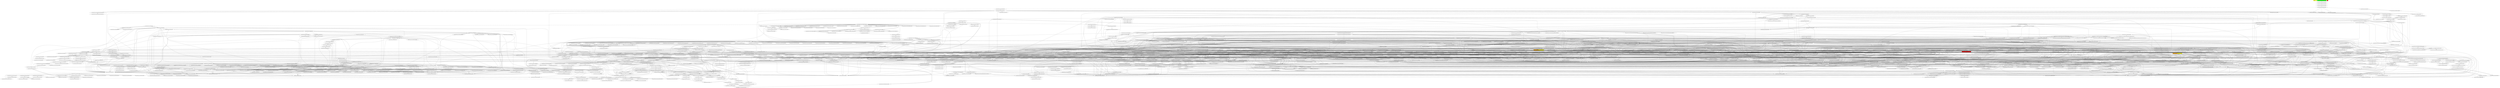 digraph enhanced {
	"ochiai" [style=striped shape=box fillcolor="yellow"];
	"d4" [style=striped shape=box fillcolor="yellow"];
	"com.google.javascript.rhino.jstype.RecordType#272" [style=striped shape=box fillcolor="orange:yellow"];
	"com.google.javascript.jscomp.TypeInference#1115" [style=striped shape=box fillcolor="red"];
	"com.google.javascript.jscomp.TypeCheckTest#5621" [style=striped shape=box fillcolor="green"];
	"real" [style=striped shape=box fillcolor="red"];
	"com.google.javascript.rhino.jstype.JSTypeRegistry#1617" [style=striped shape=box fillcolor="orange:yellow"];
	"com.google.javascript.jscomp.TypeCheck#466" -> "com.google.javascript.jscomp.TypeCheck#1819";
	"com.google.common.collect.RegularImmutableMap$NonTerminalEntry#116" -> "com.google.common.collect.ImmutableEntry#34";
	"com.google.common.collect.RegularImmutableMap$TerminalEntry#134" -> "com.google.common.collect.ImmutableEntry#34";
	"com.google.common.collect.Maps#612" -> "com.google.common.collect.ImmutableEntry#34";
	"com.google.common.collect.RegularImmutableMap#98" -> "com.google.common.collect.RegularImmutableMap$NonTerminalEntry#116";
	"com.google.javascript.rhino.head.ast.AstNode#239" -> "com.google.javascript.rhino.head.ast.AstNode#202";
	"com.google.javascript.jscomp.InferJSDocInfo#96" -> "com.google.javascript.jscomp.InferJSDocInfo#203";
	"com.google.javascript.jscomp.parsing.IRFactory$TransformDispatcher#379" -> "com.google.javascript.jscomp.parsing.IRFactory$TransformDispatcher#382";
	"com.google.javascript.rhino.head.CompilerEnvirons#68" -> "com.google.javascript.rhino.head.CompilerEnvirons#100";
	"com.google.javascript.jscomp.NodeUtil#2022" -> "com.google.javascript.rhino.Node#2362";
	"com.google.javascript.jscomp.Scope$1#75" -> "com.google.javascript.rhino.Node#2362";
	"com.google.javascript.jscomp.NodeUtil#3004" -> "com.google.javascript.rhino.Node#2362";
	"com.google.javascript.jscomp.TypeValidator#504" -> "com.google.javascript.rhino.Node#2362";
	"com.google.javascript.jscomp.InferJSDocInfo#96" -> "com.google.javascript.rhino.Node#2362";
	"com.google.javascript.jscomp.TypedScopeCreator$AbstractScopeBuilder#1092" -> "com.google.javascript.rhino.Node#2362";
	"com.google.javascript.jscomp.TypedScopeCreator$AbstractScopeBuilder#1060" -> "com.google.javascript.rhino.Node#2362";
	"com.google.javascript.rhino.JSDocInfo#1208" -> "com.google.javascript.rhino.JSDocInfo#1127";
	"com.google.javascript.rhino.head.ast.InfixExpression#85" -> "com.google.javascript.rhino.head.ast.InfixExpression#92";
	"com.google.javascript.rhino.head.Parser#3231" -> "com.google.javascript.rhino.head.ast.InfixExpression#92";
	"com.google.javascript.rhino.JSDocInfoBuilder#482" -> "com.google.javascript.rhino.JSDocInfo#993";
	"com.google.javascript.rhino.JSDocInfoBuilder#949" -> "com.google.javascript.rhino.JSDocInfo#510";
	"com.google.javascript.jscomp.FunctionTypeBuilder#324" -> "com.google.javascript.rhino.JSDocInfo#510";
	"com.google.javascript.rhino.JSDocInfoBuilder#702" -> "com.google.javascript.rhino.JSDocInfo#510";
	"com.google.javascript.jscomp.NodeTraversal#454" -> "com.google.javascript.jscomp.NodeTraversal#222";
	"com.google.javascript.jscomp.NodeTraversal#463" -> "com.google.javascript.jscomp.NodeTraversal#222";
	"com.google.javascript.jscomp.TypedScopeCreator$FirstOrderFunctionAnalyzer#1925" -> "com.google.javascript.jscomp.NodeTraversal#463";
	"com.google.javascript.jscomp.TypeInference#86" -> "com.google.javascript.jscomp.LinkedFlowScope#99";
	"com.google.javascript.jscomp.ClosureCodingConvention#341" -> "com.google.common.collect.ImmutableList#135";
	"com.google.javascript.rhino.jstype.RecordType#79" -> "com.google.javascript.rhino.jstype.PrototypeObjectType#106";
	"com.google.javascript.rhino.jstype.JSTypeRegistry#1329" -> "com.google.javascript.rhino.jstype.PrototypeObjectType#106";
	"com.google.javascript.jscomp.NodeTraversal#583" -> "com.google.javascript.jscomp.NodeTraversal$AbstractScopedCallback#152";
	"com.google.javascript.rhino.head.Parser#330" -> "com.google.javascript.rhino.head.TokenStream#318" [style=bold];
	"com.google.javascript.jscomp.LinkedFlowScope#40" -> "com.google.javascript.jscomp.LinkedFlowScope#92";
	"com.google.javascript.rhino.head.Context#415" -> "com.google.javascript.rhino.head.ContextFactory#502" [style=bold];
	"com.google.javascript.rhino.JSDocInfoBuilder#435" -> "com.google.javascript.rhino.JSDocInfo#989";
	"com.google.javascript.jscomp.TypeInference#418" -> "com.google.javascript.jscomp.LinkedFlowScope#130";
	"com.google.javascript.rhino.head.Parser#549" -> "com.google.javascript.rhino.head.ast.AstRoot#70" [style=bold];
	"com.google.javascript.rhino.head.Parser#277" -> "com.google.javascript.rhino.head.TokenStream#1533" [style=bold];
	"com.google.javascript.rhino.JSDocInfoBuilder#102" -> "com.google.javascript.rhino.JSDocInfoBuilder#93" [style=bold];
	"com.google.javascript.jscomp.TypedScopeCreator$LocalScopeBuilder#1821" -> "com.google.javascript.jscomp.TypedScopeCreator$AbstractScopeBuilder#394";
	"com.google.javascript.jscomp.TypedScopeCreator#196" -> "com.google.javascript.jscomp.TypedScopeCreator$AbstractScopeBuilder#394";
	"com.google.javascript.jscomp.TypedScopeCreator$GlobalScopeBuilder#1742" -> "com.google.javascript.jscomp.TypedScopeCreator$AbstractScopeBuilder#394";
	"com.google.javascript.jscomp.TypedScopeCreator$AbstractScopeBuilder#663" -> "com.google.javascript.jscomp.TypedScopeCreator$AbstractScopeBuilder#1092";
	"com.google.javascript.jscomp.TypedScopeCreator$AbstractScopeBuilder#1060" -> "com.google.javascript.jscomp.TypedScopeCreator$AbstractScopeBuilder#1092";
	"com.google.javascript.jscomp.parsing.IRFactory#376" -> "com.google.javascript.jscomp.parsing.TypeSafeDispatcher#119" [style=bold];
	"com.google.javascript.jscomp.parsing.IRFactory#126" -> "com.google.javascript.jscomp.parsing.IRFactory$TransformDispatcher#379";
	"com.google.javascript.jscomp.parsing.IRFactory$TransformDispatcher#379" -> "com.google.javascript.jscomp.parsing.IRFactory$TransformDispatcher#379";
	"com.google.javascript.jscomp.parsing.TypeSafeDispatcher#119" -> "com.google.javascript.jscomp.parsing.IRFactory$TransformDispatcher#379";
	"com.google.javascript.rhino.head.ast.Scope#222" -> "com.google.javascript.rhino.head.ast.Symbol#97" [style=bold];
	"com.google.javascript.rhino.JSDocInfoBuilder#102" -> "com.google.javascript.rhino.JSDocInfo#1377";
	"com.google.javascript.rhino.head.CompilerEnvirons#68" -> "com.google.javascript.rhino.head.Context#1847" [style=bold];
	"com.google.javascript.jscomp.ControlFlowAnalysis#483" -> "com.google.javascript.rhino.Node#2354";
	"com.google.javascript.rhino.head.ast.PropertyGet#76" -> "com.google.javascript.rhino.head.ast.InfixExpression#85";
	"com.google.javascript.rhino.head.ast.Assignment#68" -> "com.google.javascript.rhino.head.ast.InfixExpression#85";
	"com.google.javascript.jscomp.JSSourceFile#73" -> "com.google.javascript.jscomp.SourceFile#86";
	"com.google.javascript.jscomp.SourceFile$Preloaded#424" -> "com.google.javascript.jscomp.SourceFile#86";
	"com.google.javascript.jscomp.TypedScopeCreator$AbstractScopeBuilder#1454" -> "com.google.javascript.rhino.Node#2350";
	"com.google.javascript.rhino.JSDocInfoBuilder#949" -> "com.google.javascript.rhino.JSDocInfo#982";
	"com.google.javascript.jscomp.FunctionTypeBuilder#711" -> "com.google.javascript.rhino.JSDocInfo#982";
	"com.google.javascript.jscomp.ControlFlowAnalysis#150" -> "com.google.javascript.jscomp.ControlFlowAnalysis#795";
	"com.google.javascript.jscomp.ControlFlowAnalysis#483" -> "com.google.javascript.jscomp.ControlFlowAnalysis#795";
	"com.google.javascript.jscomp.ControlFlowAnalysis#710" -> "com.google.javascript.jscomp.ControlFlowAnalysis#795";
	"com.google.javascript.jscomp.ControlFlowAnalysis#358" -> "com.google.javascript.jscomp.ControlFlowAnalysis#795";
	"com.google.common.collect.RegularImmutableMap#48" -> "com.google.common.collect.RegularImmutableMap$NonTerminalEntry#121";
	"com.google.common.collect.RegularImmutableMap#143" -> "com.google.common.collect.RegularImmutableMap$NonTerminalEntry#121";
	"com.google.javascript.jscomp.TypeInferencePass#77" -> "com.google.javascript.jscomp.NodeTraversal#230";
	"com.google.javascript.jscomp.TypeCheck#383" -> "com.google.javascript.jscomp.NodeTraversal#230";
	"com.google.javascript.jscomp.NodeTraversal#222" -> "com.google.javascript.jscomp.NodeTraversal#230";
	"com.google.javascript.jscomp.TypeInference#465" -> "com.google.javascript.jscomp.LinkedFlowScope#113";
	"com.google.javascript.jscomp.TypeInference#647" -> "com.google.javascript.jscomp.LinkedFlowScope#113";
	"com.google.javascript.rhino.JSDocInfo#972" -> "com.google.common.collect.ImmutableSet#337";
	"com.google.javascript.jscomp.TypedScopeCreator$AbstractScopeBuilder#451" -> "com.google.javascript.rhino.jstype.JSTypeRegistry#926";
	"com.google.javascript.jscomp.TypeInferencePass#83" -> "com.google.javascript.rhino.jstype.JSTypeRegistry#926";
	"com.google.javascript.rhino.head.TokenStream#1545" -> "com.google.javascript.rhino.head.TokenStream#1549" [style=bold];
	"com.google.javascript.rhino.head.TokenStream#318" -> "com.google.javascript.rhino.head.TokenStream#1307";
	"com.google.javascript.rhino.head.TokenStream#1300" -> "com.google.javascript.rhino.head.TokenStream#1307";
	"com.google.javascript.jscomp.NodeTraversal#336" -> "com.google.javascript.jscomp.NodeTraversal#478";
	"com.google.javascript.jscomp.NodeTraversal#478" -> "com.google.javascript.jscomp.NodeTraversal#478";
	"com.google.javascript.jscomp.NodeTraversal#511" -> "com.google.javascript.jscomp.NodeTraversal#478";
	"com.google.javascript.jscomp.NodeTraversal#289" -> "com.google.javascript.jscomp.NodeTraversal#478";
	"com.google.javascript.jscomp.NodeTraversal#273" -> "com.google.javascript.jscomp.NodeTraversal#478";
	"com.google.javascript.rhino.head.TokenStream#318" -> "com.google.javascript.rhino.head.TokenStream#1545";
	"com.google.javascript.jscomp.FunctionTypeBuilder#662" -> "com.google.javascript.jscomp.Scope#614";
	"com.google.javascript.jscomp.Scope#621" -> "com.google.javascript.jscomp.Scope#614";
	"com.google.javascript.jscomp.NodeTraversal#336" -> "com.google.javascript.jscomp.Scope#614";
	"com.google.javascript.jscomp.TypedScopeCreator$AbstractScopeBuilder#1092" -> "com.google.javascript.jscomp.Scope#614";
	"com.google.javascript.jscomp.TypeInferencePass$TypeInferringCallback#101" -> "com.google.javascript.jscomp.Scope#614";
	"com.google.javascript.rhino.head.Parser#2798" -> "com.google.javascript.rhino.head.TokenStream#305";
	"com.google.javascript.jscomp.TypeInference#250" -> "com.google.javascript.jscomp.TypeInference#647";
	"com.google.javascript.jscomp.parsing.IRFactory$TransformDispatcher#379" -> "com.google.javascript.rhino.head.ast.FunctionNode#221";
	"com.google.javascript.rhino.jstype.JSType#1079" -> "com.google.javascript.rhino.jstype.JSType#1099";
	"com.google.javascript.rhino.jstype.PrototypeObjectType#541" -> "com.google.javascript.rhino.jstype.JSType#1099";
	"com.google.javascript.rhino.jstype.FunctionType#1093" -> "com.google.javascript.rhino.jstype.JSType#1099";
	"com.google.javascript.rhino.jstype.UnionType#524" -> "com.google.javascript.rhino.jstype.JSType#1099";
	"com.google.javascript.rhino.head.TokenStream#318" -> "com.google.javascript.rhino.head.TokenStream#1300";
	"com.google.javascript.rhino.head.Parser#943" -> "com.google.javascript.rhino.head.Parser#983" [style=bold];
	"com.google.javascript.jscomp.TypeCheck#466" -> "com.google.javascript.jscomp.TypeCheck#1815";
	"com.google.javascript.jscomp.TypeCheck#1260" -> "com.google.javascript.jscomp.TypeCheck#1815";
	"com.google.javascript.jscomp.TypeInferencePass#83" -> "com.google.javascript.jscomp.TypeInference#86";
	"com.google.javascript.jscomp.TypeInference#86" -> "com.google.javascript.jscomp.Scope#628" [style=bold];
	"com.google.common.collect.AbstractMultimap#377" -> "com.google.common.collect.AbstractMultimap$RandomAccessWrappedList#857" [style=bold];
	"com.google.javascript.jscomp.parsing.JsDocInfoParser#129" -> "com.google.javascript.rhino.JSDocInfoBuilder#79";
	"com.google.javascript.jscomp.Scope$1#73" -> "com.google.javascript.jscomp.Scope$1#75" [style=bold];
	"com.google.javascript.jscomp.TypedScopeCreator#297" -> "com.google.javascript.jscomp.TypedScopeCreator$DiscoverEnumsAndTypedefs#346" [style=bold];
	"com.google.javascript.jscomp.TypeInferencePass$TypeInferringCallback#110" -> "com.google.javascript.jscomp.Scope#621";
	"com.google.javascript.jscomp.Scope$Var#212" -> "com.google.javascript.jscomp.Scope#621";
	"com.google.javascript.jscomp.SyntacticScopeCreator#234" -> "com.google.javascript.jscomp.Scope#621";
	"com.google.javascript.jscomp.LinkedFlowScope#113" -> "com.google.javascript.jscomp.Scope#621";
	"com.google.javascript.rhino.head.Parser#1870" -> "com.google.javascript.rhino.head.ast.VariableDeclaration#115" [style=bold];
	"com.google.javascript.rhino.head.TokenStream#1307" -> "com.google.javascript.rhino.head.TokenStream#1312" [style=bold];
	"com.google.javascript.jscomp.ControlFlowAnalysis$1#71" -> "com.google.javascript.jscomp.ControlFlowAnalysis$1#75";
	"com.google.javascript.jscomp.TypeInferencePass$TypeInferringCallback#110" -> "com.google.javascript.jscomp.NodeTraversal#446";
	"com.google.javascript.jscomp.TypeInferencePass$TypeInferringCallback#101" -> "com.google.javascript.jscomp.NodeTraversal#446";
	"com.google.common.collect.Iterators$7#643" -> "com.google.javascript.jscomp.Scope$1#73";
	"com.google.javascript.rhino.head.TokenStream#1560" -> "com.google.javascript.rhino.head.TokenStream#1556" [style=bold];
	"com.google.javascript.jscomp.ControlFlowAnalysis#197" -> "com.google.javascript.jscomp.ControlFlowAnalysis$1#71";
	"com.google.javascript.jscomp.ControlFlowAnalysis#138" -> "com.google.javascript.jscomp.ControlFlowAnalysis$1#71";
	"com.google.javascript.jscomp.TypeInference#250" -> "com.google.javascript.jscomp.TypeInference#418";
	"com.google.javascript.rhino.head.ast.ScriptNode#278" -> "com.google.javascript.rhino.head.ast.Symbol#77" [style=bold];
	"com.google.javascript.jscomp.parsing.Config#90" -> "com.google.common.collect.ImmutableMap#318" [style=bold];
	"com.google.javascript.rhino.head.ast.Scope#116" -> "com.google.javascript.rhino.head.ast.Scope#90";
	"com.google.javascript.rhino.jstype.PrototypeObjectType#204" -> "com.google.javascript.rhino.jstype.PrototypeObjectType#129";
	"com.google.javascript.rhino.jstype.PrototypeObjectType#213" -> "com.google.javascript.rhino.jstype.PrototypeObjectType#129";
	"com.google.javascript.rhino.jstype.PrototypeObjectType#169" -> "com.google.javascript.rhino.jstype.PrototypeObjectType#129";
	"com.google.javascript.rhino.jstype.PrototypeObjectType#184" -> "com.google.javascript.rhino.jstype.PrototypeObjectType#129";
	"com.google.javascript.rhino.jstype.PrototypeObjectType#129" -> "com.google.javascript.rhino.jstype.PrototypeObjectType#129";
	"com.google.javascript.jscomp.LinkedFlowScope#87" -> "com.google.javascript.jscomp.LinkedFlowScope$FlatFlowScopeCache#378";
	"com.google.javascript.jscomp.LinkedFlowScope#345" -> "com.google.javascript.jscomp.LinkedFlowScope$FlatFlowScopeCache#378";
	"com.google.javascript.jscomp.LinkedFlowScope#64" -> "com.google.javascript.jscomp.LinkedFlowScope$FlatFlowScopeCache#378";
	"com.google.javascript.rhino.JSDocInfoBuilder#125" -> "com.google.javascript.rhino.JSDocInfo#1399";
	"com.google.common.collect.RegularImmutableMap#48" -> "com.google.common.collect.ImmutableEntry#44";
	"com.google.common.collect.RegularImmutableMap#143" -> "com.google.common.collect.ImmutableEntry#44";
	"com.google.javascript.jscomp.SuppressDocWarningsGuard#40" -> "com.google.common.collect.ImmutableEntry#44";
	"com.google.common.collect.ImmutableMap$Builder#189" -> "com.google.common.collect.ImmutableEntry#44";
	"com.google.javascript.rhino.head.Parser#446" -> "com.google.javascript.rhino.head.ast.Scope#83";
	"com.google.javascript.rhino.head.Parser#459" -> "com.google.javascript.rhino.head.ast.Scope#83";
	"com.google.javascript.rhino.jstype.JSTypeRegistry#956" -> "com.google.javascript.rhino.jstype.AllType#58" [style=bold];
	"com.google.javascript.jscomp.TypeInference#1157" -> "com.google.javascript.jscomp.TypeInference#1411";
	"com.google.javascript.jscomp.TypeInference#465" -> "com.google.javascript.jscomp.TypeInference#1411";
	"com.google.javascript.jscomp.TypeInference#647" -> "com.google.javascript.jscomp.TypeInference#1411";
	"com.google.javascript.jscomp.TypeInference#86" -> "com.google.javascript.jscomp.TypeInference#1411";
	"com.google.common.collect.RegularImmutableMap#48" -> "com.google.common.collect.ImmutableEntry#40";
	"com.google.common.collect.RegularImmutableMap#143" -> "com.google.common.collect.ImmutableEntry#40";
	"com.google.javascript.jscomp.SuppressDocWarningsGuard#40" -> "com.google.common.collect.ImmutableEntry#40";
	"com.google.common.collect.ImmutableMap$Builder#189" -> "com.google.common.collect.ImmutableEntry#40";
	"com.google.javascript.jscomp.ControlFlowAnalysis#150" -> "com.google.javascript.jscomp.NodeTraversal#454";
	"com.google.javascript.jscomp.TypedScopeCreator#297" -> "com.google.javascript.jscomp.NodeTraversal#454";
	"com.google.javascript.jscomp.TypedScopeCreator#196" -> "com.google.javascript.jscomp.NodeTraversal#454";
	"com.google.javascript.jscomp.PrepareAst#58" -> "com.google.javascript.jscomp.NodeTraversal#454";
	"com.google.javascript.jscomp.InferJSDocInfo#74" -> "com.google.javascript.jscomp.NodeTraversal#454";
	"com.google.javascript.jscomp.TypedScopeCreator$LocalScopeBuilder#1829" -> "com.google.javascript.jscomp.NodeTraversal#454";
	"com.google.javascript.rhino.head.Parser#983" -> "com.google.javascript.rhino.head.Parser#1804";
	"com.google.javascript.jscomp.ControlFlowAnalysis#296" -> "com.google.javascript.jscomp.ControlFlowAnalysis#533";
	"com.google.javascript.jscomp.TypedScopeCreator$FirstOrderFunctionAnalyzer#1919" -> "com.google.javascript.jscomp.NodeTraversal$AbstractScopedCallback#140";
	"com.google.javascript.jscomp.Compiler#445" -> "com.google.javascript.jscomp.JSModule#204";
	"com.google.javascript.jscomp.Compiler#399" -> "com.google.javascript.jscomp.JSModule#204";
	"com.google.javascript.jscomp.Compiler#421" -> "com.google.javascript.jscomp.JSModule#204";
	"com.google.javascript.jscomp.TypeInference#1157" -> "com.google.javascript.jscomp.LinkedFlowScope#143";
	"com.google.javascript.jscomp.TypeInference#599" -> "com.google.javascript.jscomp.LinkedFlowScope#143";
	"com.google.javascript.jscomp.ChainableReverseAbstractInterpreter#117" -> "com.google.javascript.jscomp.LinkedFlowScope#143";
	"com.google.javascript.rhino.jstype.PrototypeObjectType#106" -> "com.google.javascript.rhino.jstype.PrototypeObjectType#115";
	"com.google.javascript.rhino.jstype.InstanceObjectType#60" -> "com.google.javascript.rhino.jstype.PrototypeObjectType#115";
	"com.google.javascript.rhino.jstype.FunctionType#133" -> "com.google.javascript.rhino.jstype.PrototypeObjectType#115";
	"com.google.javascript.rhino.jstype.FunctionType#310" -> "com.google.javascript.rhino.jstype.PrototypeObjectType#115";
	"com.google.javascript.rhino.jstype.RecordType#272" -> "com.google.javascript.rhino.jstype.JSType#1079";
	"com.google.javascript.rhino.jstype.ArrowType#264" -> "com.google.javascript.rhino.jstype.JSType#1079";
	"com.google.javascript.jscomp.TypedScopeCreator$DeferredSetType#170" -> "com.google.javascript.rhino.jstype.JSType#1079";
	"com.google.javascript.rhino.jstype.PrototypeObjectType#541" -> "com.google.javascript.rhino.jstype.JSType#1079";
	"com.google.javascript.rhino.jstype.FunctionType#1093" -> "com.google.javascript.rhino.jstype.JSType#1079";
	"com.google.javascript.rhino.jstype.UnionType#524" -> "com.google.javascript.rhino.jstype.JSType#1079";
	"com.google.javascript.rhino.jstype.JSType#1120" -> "com.google.javascript.rhino.jstype.JSType#1079";
	"com.google.javascript.jscomp.Scope$Var#289" -> "com.google.javascript.rhino.jstype.JSType#1079";
	"com.google.javascript.rhino.jstype.JSType#1149" -> "com.google.javascript.rhino.jstype.PrototypeObjectType#354";
	"com.google.javascript.rhino.jstype.PrototypeObjectType#354" -> "com.google.javascript.rhino.jstype.PrototypeObjectType#354";
	"com.google.javascript.rhino.jstype.UnionType#405" -> "com.google.javascript.rhino.jstype.PrototypeObjectType#354";
	"com.google.javascript.jscomp.parsing.JsDocInfoParser#188" -> "com.google.javascript.rhino.JSDocInfoBuilder#85" [style=bold];
	"com.google.common.collect.ImmutableSet#337" -> "com.google.common.collect.ImmutableSet#350" [style=bold];
	"com.google.javascript.jscomp.FunctionTypeBuilder#427" -> "com.google.common.collect.Sets#210";
	"com.google.javascript.jscomp.LinkedFlowScope$FlatFlowScopeCache#417" -> "com.google.common.collect.Sets#210";
	"com.google.javascript.rhino.jstype.UnionType#524" -> "com.google.common.collect.ImmutableList$Builder#584";
	"com.google.javascript.jscomp.NodeTraversal#478" -> "com.google.javascript.jscomp.NodeTraversal$AbstractScopedCallback#145";
	"com.google.javascript.rhino.head.ast.Symbol#68" -> "com.google.javascript.rhino.head.ast.Symbol#84" [style=bold];
	"com.google.javascript.rhino.head.Parser#330" -> "com.google.javascript.rhino.head.TokenStream#1560";
	"com.google.common.collect.RegularImmutableList#170" -> "com.google.javascript.rhino.jstype.FunctionType#839";
	"com.google.javascript.rhino.head.ast.ScriptNode#85" -> "com.google.javascript.rhino.head.ast.Scope#73";
	"com.google.javascript.rhino.head.Parser#1725" -> "com.google.javascript.rhino.head.ast.Scope#73";
	"com.google.common.collect.RegularImmutableMap#48" -> "com.google.common.collect.RegularImmutableMap$TerminalEntry#138";
	"com.google.common.collect.RegularImmutableMap#143" -> "com.google.common.collect.RegularImmutableMap$TerminalEntry#138";
	"com.google.javascript.jscomp.NodeUtil#3004" -> "com.google.javascript.rhino.Node#2166";
	"com.google.javascript.jscomp.TypedScopeCreator$DiscoverEnumsAndTypedefs#352" -> "com.google.javascript.rhino.Node#2166";
	"com.google.javascript.jscomp.InferJSDocInfo#96" -> "com.google.javascript.rhino.Node#2166";
	"com.google.javascript.jscomp.NodeUtil#2813" -> "com.google.javascript.rhino.Node#2166";
	"com.google.javascript.jscomp.TypeCheck#466" -> "com.google.javascript.rhino.Node#2166";
	"com.google.javascript.jscomp.TypeCheck#1260" -> "com.google.javascript.rhino.Node#2166";
	"com.google.javascript.jscomp.TypedScopeCreator$AbstractScopeBuilder#1060" -> "com.google.javascript.rhino.Node#2166";
	"com.google.javascript.jscomp.NodeUtil#3033" -> "com.google.javascript.rhino.Node#2166";
	"com.google.javascript.jscomp.parsing.Config#90" -> "com.google.common.collect.ImmutableMap$Builder#207" [style=bold];
	"com.google.javascript.rhino.head.TokenStream#318" -> "com.google.javascript.rhino.head.ScriptRuntime#438";
	"com.google.common.collect.RegularImmutableMap#98" -> "com.google.common.collect.RegularImmutableMap$TerminalEntry#134" [style=bold];
	"com.google.javascript.jscomp.parsing.ParserRunner#109" -> "com.google.javascript.rhino.head.CompilerEnvirons#140" [style=bold];
	"com.google.common.collect.Sets#210" -> "com.google.common.collect.Collections2#341";
	"com.google.javascript.rhino.JSDocInfoBuilder#125" -> "com.google.javascript.rhino.JSDocInfoBuilder#139";
	"com.google.javascript.rhino.JSDocInfoBuilder#102" -> "com.google.javascript.rhino.JSDocInfo#558";
	"com.google.javascript.rhino.jstype.JSTypeRegistry#1454" -> "com.google.javascript.rhino.jstype.JSTypeRegistry#956";
	"com.google.javascript.rhino.jstype.FunctionParamBuilder#95" -> "com.google.javascript.rhino.jstype.JSTypeRegistry#956";
	"com.google.javascript.rhino.jstype.FunctionParamBuilder#80" -> "com.google.javascript.rhino.jstype.JSTypeRegistry#956";
	"com.google.javascript.jscomp.parsing.IRFactory$TransformDispatcher#379" -> "com.google.javascript.rhino.head.ast.PropertyGet#101";
	"com.google.javascript.jscomp.TypedScopeCreator$AbstractScopeBuilder#1454" -> "com.google.javascript.jscomp.NodeTraversal#426";
	"com.google.javascript.jscomp.TypeValidator#626" -> "com.google.javascript.jscomp.NodeTraversal#426";
	"com.google.javascript.rhino.jstype.RecordType#272" -> "com.google.javascript.rhino.jstype.PrototypeObjectType#541";
	"com.google.javascript.rhino.jstype.JSType#1079" -> "com.google.javascript.rhino.jstype.PrototypeObjectType#541";
	"com.google.javascript.rhino.jstype.FunctionType#1093" -> "com.google.javascript.rhino.jstype.PrototypeObjectType#541";
	"com.google.javascript.jscomp.FunctionTypeBuilder#324" -> "com.google.common.collect.Iterators$1#63";
	"com.google.javascript.rhino.jstype.FunctionType#1093" -> "com.google.common.collect.Iterators$1#63";
	"com.google.javascript.rhino.jstype.FunctionType#418" -> "com.google.common.collect.Iterators$1#63";
	"com.google.common.collect.Sets#210" -> "com.google.common.collect.Iterators$1#63";
	"com.google.javascript.jscomp.TypedScopeCreator$LocalScopeBuilder#1829" -> "com.google.common.collect.Iterators$1#63";
	"com.google.javascript.rhino.jstype.ObjectType#493" -> "com.google.common.collect.Iterators$1#63";
	"com.google.common.collect.Iterators$5#539" -> "com.google.common.collect.Iterators$1#63";
	"com.google.javascript.jscomp.LinkedFlowScope#345" -> "com.google.common.collect.Iterators$1#63";
	"com.google.javascript.rhino.jstype.PrototypeObjectType#129" -> "com.google.common.collect.Iterators$1#63";
	"com.google.javascript.jscomp.TypeCheck#1481" -> "com.google.common.collect.Iterators$1#63";
	"com.google.javascript.jscomp.FunctionTypeBuilder#662" -> "com.google.javascript.rhino.jstype.FunctionType#843";
	"com.google.javascript.jscomp.parsing.JsDocInfoParser#1518" -> "com.google.javascript.jscomp.parsing.JsDocInfoParser#1611";
	"com.google.javascript.jscomp.parsing.JsDocInfoParser#1546" -> "com.google.javascript.jscomp.parsing.JsDocInfoParser#1611";
	"com.google.javascript.jscomp.parsing.ParserRunner#109" -> "com.google.javascript.rhino.head.Context#390" [style=bold];
	"com.google.javascript.jscomp.TypeInference#599" -> "com.google.javascript.rhino.jstype.SimpleSlot#76";
	"com.google.javascript.jscomp.parsing.ParserRunner#109" -> "com.google.javascript.rhino.head.CompilerEnvirons#132" [style=bold];
	"com.google.javascript.rhino.head.Parser#510" -> "com.google.javascript.rhino.head.Parser#549" [style=bold];
	"com.google.javascript.jscomp.TypeCheck#1842" -> "com.google.javascript.rhino.JSDocInfo#542";
	"com.google.javascript.rhino.JSDocInfoBuilder#949" -> "com.google.javascript.rhino.JSDocInfo#1171";
	"com.google.common.collect.RegularImmutableMap$EntrySet#202" -> "com.google.common.collect.RegularImmutableMap#36";
	"com.google.javascript.jscomp.SemanticReverseAbstractInterpreter#120" -> "com.google.javascript.jscomp.ChainableReverseAbstractInterpreter#61";
	"com.google.javascript.jscomp.SuppressDocWarningsGuard#40" -> "com.google.common.collect.RegularImmutableMap#35";
	"com.google.common.collect.RegularImmutableMap#35" -> "com.google.common.collect.RegularImmutableMap#35";
	"com.google.common.collect.ImmutableMap$Builder#189" -> "com.google.common.collect.RegularImmutableMap#35";
	"com.google.javascript.jscomp.SemanticReverseAbstractInterpreter#390" -> "com.google.javascript.rhino.jstype.JSType#821";
	"com.google.javascript.jscomp.ComposeWarningsGuard$GuardComparator#51" -> "com.google.javascript.jscomp.ComposeWarningsGuard$GuardComparator#62";
	"com.google.javascript.jscomp.parsing.JsDocInfoParser#2302" -> "com.google.javascript.rhino.JSDocInfoBuilder#125";
	"com.google.javascript.rhino.jstype.JSTypeRegistry#1617" -> "com.google.javascript.rhino.jstype.RecordTypeBuilder#85";
	"com.google.javascript.jscomp.parsing.JsDocInfoParser#129" -> "com.google.javascript.rhino.JSDocInfoBuilder#69";
	"com.google.javascript.rhino.jstype.JSTypeRegistry#1454" -> "com.google.javascript.rhino.jstype.JSTypeRegistry#968";
	"com.google.javascript.rhino.jstype.ObjectType#493" -> "com.google.javascript.rhino.jstype.PrototypeObjectType#534";
	"com.google.javascript.rhino.jstype.FunctionType#65" -> "com.google.javascript.rhino.jstype.PrototypeObjectType#534";
	"com.google.javascript.rhino.jstype.PrototypeObjectType#129" -> "com.google.javascript.rhino.jstype.PrototypeObjectType#534";
	"com.google.javascript.jscomp.TypedScopeCreator#297" -> "com.google.javascript.jscomp.Scope#411";
	"com.google.javascript.jscomp.SyntacticScopeCreator#69" -> "com.google.javascript.jscomp.Scope#411";
	"com.google.javascript.rhino.head.Parser#1870" -> "com.google.javascript.rhino.head.ast.VariableDeclaration#104";
	"com.google.javascript.jscomp.TypedScopeCreator$AbstractScopeBuilder#1454" -> "com.google.javascript.jscomp.NodeTraversal#433";
	"com.google.javascript.jscomp.TypedScopeCreator$AbstractScopeBuilder#500" -> "com.google.javascript.jscomp.NodeTraversal#433";
	"com.google.javascript.rhino.jstype.UnionType#82" -> "com.google.common.collect.RegularImmutableList#170" [style=bold];
	"com.google.javascript.rhino.head.Parser#1989" -> "com.google.javascript.rhino.head.ast.Symbol#68" [style=bold];
	"com.google.javascript.jscomp.ChainableReverseAbstractInterpreter#61" -> "com.google.javascript.jscomp.ChainableReverseAbstractInterpreter$2#258" [style=bold];
	"com.google.javascript.rhino.head.Parser#549" -> "com.google.javascript.rhino.head.Parser#784";
	"com.google.javascript.rhino.head.Parser#2798" -> "com.google.javascript.rhino.head.Parser#784";
	"com.google.javascript.rhino.head.Parser#330" -> "com.google.javascript.rhino.head.Parser#300";
	"com.google.javascript.jscomp.TypedScopeCreator$LocalScopeBuilder#1887" -> "com.google.javascript.jscomp.TypedScopeCreator$AbstractScopeBuilder#1060";
	"com.google.javascript.jscomp.TypedScopeCreator$AbstractScopeBuilder#1044" -> "com.google.javascript.jscomp.TypedScopeCreator$AbstractScopeBuilder#1060";
	"com.google.javascript.jscomp.TypedScopeCreator$AbstractScopeBuilder#1454" -> "com.google.javascript.jscomp.TypedScopeCreator$AbstractScopeBuilder#1060";
	"com.google.javascript.rhino.head.Parser#2055" -> "com.google.javascript.rhino.head.Parser#2073";
	"com.google.javascript.rhino.head.Parser#3231" -> "com.google.javascript.rhino.head.Parser#2073";
	"com.google.javascript.rhino.head.Parser#2073" -> "com.google.javascript.rhino.head.Parser#2073";
	"com.google.javascript.jscomp.TypeCheckTest#9719" -> "com.google.javascript.jscomp.JSSourceFile#56";
	"com.google.javascript.jscomp.NodeUtil#3004" -> "com.google.javascript.rhino.Node#2158";
	"com.google.javascript.jscomp.TypeInference#143" -> "com.google.javascript.rhino.Node#2158";
	"com.google.javascript.rhino.jstype.JSType#1016" -> "com.google.javascript.rhino.jstype.FunctionType#813";
	"com.google.javascript.rhino.jstype.JSType#426" -> "com.google.javascript.rhino.jstype.FunctionType#813";
	"com.google.javascript.rhino.jstype.FunctionType#179" -> "com.google.javascript.rhino.jstype.FunctionType#813";
	"com.google.javascript.jscomp.parsing.JsDocInfoParser#2182" -> "com.google.javascript.rhino.Node#1097";
	"com.google.javascript.rhino.Node#1091" -> "com.google.javascript.rhino.Node#1097";
	"com.google.javascript.rhino.Node#1115" -> "com.google.javascript.rhino.Node#1097";
	"com.google.javascript.jscomp.parsing.JsDocInfoParser#129" -> "com.google.javascript.rhino.Node#1097";
	"com.google.javascript.jscomp.NodeTraversal#654" -> "com.google.javascript.rhino.Node#1091";
	"com.google.javascript.jscomp.NodeUtil#2834" -> "com.google.javascript.rhino.Node#1091";
	"com.google.javascript.jscomp.TypedScopeCreator$AbstractScopeBuilder#663" -> "com.google.javascript.rhino.Node#1091";
	"com.google.javascript.rhino.JSDocInfoBuilder#102" -> "com.google.javascript.rhino.JSDocInfo#574";
	"com.google.javascript.rhino.JSDocInfoBuilder#125" -> "com.google.javascript.rhino.JSDocInfo#332";
	"com.google.javascript.rhino.JSDocInfoBuilder#69" -> "com.google.javascript.rhino.JSDocInfo#332";
	"com.google.javascript.jscomp.ComposeWarningsGuard#78" -> "com.google.javascript.jscomp.ComposeWarningsGuard$GuardComparator#51";
	"com.google.javascript.jscomp.ComposeWarningsGuard#87" -> "com.google.javascript.jscomp.ComposeWarningsGuard$GuardComparator#51";
	"com.google.javascript.jscomp.ChainableReverseAbstractInterpreter#156" -> "com.google.javascript.jscomp.LinkedFlowScope#104";
	"com.google.javascript.jscomp.TypeInference#1376" -> "com.google.javascript.jscomp.LinkedFlowScope#104";
	"com.google.javascript.jscomp.TypeInference#86" -> "com.google.javascript.jscomp.LinkedFlowScope#104";
	"com.google.javascript.jscomp.LinkedFlowScope#113" -> "com.google.javascript.jscomp.LinkedFlowScope#104";
	"com.google.javascript.jscomp.LinkedFlowScope#40" -> "com.google.javascript.jscomp.LinkedFlowScope#345";
	"com.google.javascript.rhino.jstype.JSTypeRegistry#968" -> "com.google.javascript.rhino.jstype.JSTypeRegistry#978";
	"com.google.javascript.rhino.jstype.SimpleSlot#51" -> "com.google.javascript.rhino.jstype.SimpleSlot#51";
	"com.google.javascript.jscomp.TypeInference#599" -> "com.google.javascript.rhino.jstype.SimpleSlot#51";
	"com.google.javascript.jscomp.LinkedFlowScope$FlatFlowScopeCache#417" -> "com.google.javascript.rhino.jstype.SimpleSlot#51";
	"com.google.javascript.jscomp.TypeInference#86" -> "com.google.javascript.jscomp.Scope#424";
	"com.google.javascript.jscomp.ComposeWarningsGuard$GuardComparator#51" -> "com.google.javascript.jscomp.ComposeWarningsGuard$GuardComparator#56" [style=bold];
	"com.google.javascript.rhino.jstype.FunctionParamBuilder#135" -> "com.google.javascript.rhino.Node#516";
	"com.google.javascript.jscomp.parsing.IRFactory#1319" -> "com.google.javascript.rhino.Node#516";
	"com.google.javascript.jscomp.LinkedFlowScope$LinkedFlowSlot#369" -> "com.google.javascript.rhino.jstype.SimpleSlot#58";
	"com.google.javascript.jscomp.LinkedFlowScope$FlatFlowScopeCache#417" -> "com.google.javascript.rhino.jstype.SimpleSlot#58";
	"com.google.javascript.jscomp.parsing.ParserRunner#109" -> "com.google.javascript.rhino.head.Parser#510";
	"com.google.javascript.jscomp.DataFlowAnalysis#178" -> "com.google.javascript.jscomp.DataFlowAnalysis#200";
	"com.google.javascript.jscomp.parsing.ParserRunner#109" -> "com.google.javascript.rhino.head.CompilerEnvirons#154" [style=bold];
	"com.google.javascript.jscomp.DataFlowAnalysis$BranchedForwardDataFlowAnalysis#392" -> "com.google.javascript.jscomp.TypeInference#56";
	"com.google.javascript.jscomp.TypeInference#56" -> "com.google.javascript.jscomp.TypeInference#56";
	"com.google.javascript.jscomp.DataFlowAnalysis$BranchedForwardDataFlowAnalysis#443" -> "com.google.javascript.jscomp.TypeInference#56";
	"com.google.javascript.jscomp.DataFlowAnalysis$BranchedForwardDataFlowAnalysis#457" -> "com.google.javascript.jscomp.TypeInference#56";
	"com.google.javascript.jscomp.NodeUtil#1696" -> "com.google.javascript.rhino.Node#2174";
	"com.google.javascript.jscomp.NodeTraversal#511" -> "com.google.javascript.rhino.Node#2174";
	"com.google.javascript.jscomp.ControlFlowAnalysis#483" -> "com.google.javascript.rhino.Node#2174";
	"com.google.javascript.jscomp.parsing.IRFactory#211" -> "com.google.javascript.rhino.Node#2174";
	"com.google.javascript.jscomp.parsing.IRFactory$TransformDispatcher#379" -> "com.google.javascript.rhino.Node#2174";
	"com.google.common.collect.AbstractIndexedListIterator#81" -> "com.google.common.collect.Iterators$12#1044";
	"com.google.javascript.jscomp.parsing.IRFactory#160" -> "com.google.javascript.rhino.Node#1082";
	"com.google.javascript.jscomp.parsing.JsDocInfoParser#2182" -> "com.google.javascript.rhino.Node#1082";
	"com.google.javascript.jscomp.JsAst#85" -> "com.google.javascript.rhino.Node#1082";
	"com.google.common.collect.Iterators#1031" -> "com.google.common.collect.Iterators$12#1042" [style=bold];
	"com.google.javascript.jscomp.ControlFlowAnalysis$1#75" -> "com.google.javascript.jscomp.ControlFlowAnalysis#41" [style=bold];
	"com.google.javascript.jscomp.parsing.IRFactory#170" -> "com.google.javascript.rhino.head.ast.AstRoot#78";
	"com.google.javascript.jscomp.PrepareAst$PrepareAnnotations#186" -> "com.google.javascript.rhino.JSDocInfo#566";
	"com.google.javascript.jscomp.parsing.JsDocInfoParser#2294" -> "com.google.javascript.rhino.JSDocInfoBuilder#102" [style=bold];
	"com.google.javascript.rhino.head.Parser#2898" -> "com.google.javascript.rhino.head.CompilerEnvirons#159";
	"com.google.javascript.rhino.head.Parser#2589" -> "com.google.javascript.rhino.head.CompilerEnvirons#159";
	"com.google.javascript.rhino.IR#418" -> "com.google.javascript.rhino.Node#504";
	"com.google.javascript.jscomp.TypedScopeCreator$AbstractScopeBuilder#469" -> "com.google.javascript.jscomp.NodeTraversal#659";
	"com.google.javascript.jscomp.TypedScopeCreator$AbstractScopeBuilder#500" -> "com.google.javascript.jscomp.NodeTraversal#659";
	"com.google.javascript.jscomp.JsAst#85" -> "com.google.javascript.jscomp.JSSourceFile#79";
	"com.google.javascript.jscomp.LinkedFlowScope#92" -> "com.google.javascript.jscomp.Scope#439";
	"com.google.javascript.jscomp.LinkedFlowScope#113" -> "com.google.javascript.jscomp.Scope#439";
	"com.google.javascript.jscomp.SemanticReverseAbstractInterpreter#120" -> "com.google.javascript.jscomp.SemanticReverseAbstractInterpreter$5#106" [style=bold];
	"com.google.javascript.jscomp.NodeTraversal#478" -> "com.google.javascript.jscomp.NodeTraversal#654";
	"com.google.javascript.rhino.Node#817" -> "com.google.javascript.rhino.Node#747";
	"com.google.javascript.rhino.Node#797" -> "com.google.javascript.rhino.Node#747";
	"com.google.javascript.jscomp.JSSourceFile#56" -> "com.google.javascript.jscomp.JSSourceFile#73" [style=bold];
	"com.google.javascript.jscomp.LinkedFlowScope#143" -> "com.google.javascript.rhino.jstype.SimpleSlot#66";
	"com.google.javascript.jscomp.LinkedFlowScope#345" -> "com.google.javascript.rhino.jstype.SimpleSlot#66";
	"com.google.javascript.jscomp.TypeCheck#946" -> "com.google.javascript.jscomp.NodeUtil#2073";
	"com.google.javascript.jscomp.TypeInference#647" -> "com.google.javascript.jscomp.NodeUtil#2073";
	"com.google.javascript.jscomp.TypedScopeCreator$AbstractScopeBuilder#663" -> "com.google.javascript.jscomp.NodeUtil#2073";
	"com.google.javascript.jscomp.TypeInference#86" -> "com.google.common.collect.AbstractIterator#151";
	"com.google.javascript.rhino.head.ast.ExpressionStatement#122" -> "com.google.javascript.rhino.head.ast.AstNode#613";
	"com.google.javascript.rhino.head.ast.InfixExpression#92" -> "com.google.javascript.rhino.head.ast.AstNode#613";
	"com.google.javascript.jscomp.parsing.IRFactory#313" -> "com.google.javascript.rhino.head.ast.AstNode#613";
	"com.google.javascript.jscomp.parsing.IRFactory#337" -> "com.google.javascript.rhino.head.ast.AstNode#613";
	"com.google.javascript.jscomp.parsing.IRFactory$TransformDispatcher#379" -> "com.google.javascript.rhino.head.ast.AstNode#613";
	"com.google.javascript.jscomp.parsing.IRFactory$TransformDispatcher#692" -> "com.google.javascript.rhino.head.ast.AstNode#613";
	"com.google.javascript.jscomp.DiagnosticGroupWarningsGuard#40" -> "com.google.javascript.jscomp.DiagnosticGroup#103" [style=bold];
	"com.google.javascript.jscomp.TypeCheck#946" -> "com.google.javascript.jscomp.NodeUtil#2059";
	"com.google.javascript.jscomp.NodeUtil#3069" -> "com.google.javascript.jscomp.NodeUtil#2059";
	"com.google.javascript.jscomp.TypeInference#647" -> "com.google.javascript.jscomp.NodeUtil#2059";
	"com.google.javascript.jscomp.TypedScopeCreator$AbstractScopeBuilder#663" -> "com.google.javascript.jscomp.NodeUtil#2059";
	"com.google.javascript.jscomp.TypedScopeCreator$AbstractScopeBuilder#451" -> "com.google.javascript.jscomp.TypedScopeCreator$DeferredSetType#170";
	"com.google.javascript.jscomp.Compiler#988" -> "com.google.javascript.rhino.InputId#61";
	"com.google.javascript.jscomp.Compiler#472" -> "com.google.javascript.rhino.InputId#61";
	"com.google.common.collect.ImmutableMap$Builder#178" -> "com.google.common.collect.ImmutableMap#139";
	"com.google.common.collect.ImmutableMap#240" -> "com.google.common.collect.ImmutableMap#139";
	"com.google.javascript.jscomp.TypeInferencePass#129" -> "com.google.javascript.jscomp.ControlFlowAnalysis#145";
	"com.google.javascript.rhino.jstype.JSTypeRegistry#978" -> "com.google.javascript.rhino.jstype.JSTypeRegistry#994";
	"com.google.javascript.rhino.jstype.JSTypeRegistry#956" -> "com.google.javascript.rhino.jstype.JSTypeRegistry#994";
	"com.google.javascript.rhino.jstype.JSType#696" -> "com.google.javascript.rhino.jstype.JSTypeRegistry#994";
	"com.google.javascript.jscomp.TypeInference#512" -> "com.google.javascript.rhino.jstype.PrototypeObjectType#184";
	"com.google.javascript.rhino.jstype.RecordType#247" -> "com.google.javascript.rhino.jstype.PrototypeObjectType#184";
	"com.google.javascript.rhino.jstype.JSType#1149" -> "com.google.javascript.rhino.jstype.UnionType#405";
	"com.google.javascript.rhino.jstype.PrototypeObjectType#354" -> "com.google.javascript.rhino.jstype.UnionType#405";
	"com.google.common.collect.Iterables$2#486" -> "com.google.common.collect.Iterables#57" [style=bold];
	"com.google.javascript.jscomp.SuppressDocWarningsGuard#40" -> "com.google.javascript.jscomp.DiagnosticGroupWarningsGuard#33";
	"com.google.javascript.jscomp.Compiler#233" -> "com.google.javascript.jscomp.DiagnosticGroupWarningsGuard#33";
	"com.google.javascript.jscomp.parsing.ParserRunner#109" -> "com.google.javascript.rhino.head.CompilerEnvirons#50";
	"com.google.common.collect.AbstractMultimap$WrappedCollection#422" -> "com.google.common.collect.AbstractMultimap#88";
	"com.google.common.collect.AbstractMultimap$WrappedCollection$WrappedIterator#503" -> "com.google.common.collect.AbstractMultimap#88";
	"com.google.javascript.jscomp.TypedScopeCreator$FirstOrderFunctionAnalyzer#1934" -> "com.google.javascript.jscomp.NodeTraversal#624";
	"com.google.javascript.jscomp.TypedScopeCreator$FirstOrderFunctionAnalyzer#1941" -> "com.google.javascript.jscomp.NodeTraversal#624";
	"com.google.common.collect.ImmutableSet#350" -> "com.google.common.collect.ImmutableSet#161";
	"com.google.javascript.jscomp.parsing.JsDocInfoParser#1106" -> "com.google.javascript.rhino.JSDocInfoBuilder#183";
	"com.google.javascript.jscomp.parsing.JsDocInfoParser#1138" -> "com.google.javascript.rhino.JSDocInfoBuilder#183";
	"com.google.javascript.rhino.head.Parser#983" -> "com.google.javascript.rhino.head.Parser#1870";
	"com.google.javascript.rhino.jstype.UnionTypeBuilder#248" -> "com.google.javascript.rhino.jstype.UnionType#82" [style=bold];
	"com.google.javascript.jscomp.Compiler#988" -> "com.google.javascript.rhino.InputId#66";
	"com.google.common.collect.AbstractIterator#128" -> "com.google.common.collect.AbstractIterator#140" [style=bold];
	"com.google.javascript.jscomp.TypeInferencePass#129" -> "com.google.javascript.jscomp.ControlFlowAnalysis#150";
	"com.google.javascript.rhino.head.Parser#784" -> "com.google.javascript.rhino.head.Parser$PerFunctionVariables#3513";
	"com.google.javascript.jscomp.TypeInference#86" -> "com.google.common.collect.AbstractIterator#128";
	"com.google.common.collect.AbstractIterator#151" -> "com.google.common.collect.AbstractIterator#128";
	"com.google.common.base.Joiner#168" -> "com.google.common.base.Joiner#160";
	"com.google.javascript.jscomp.parsing.Config#90" -> "com.google.common.collect.ImmutableMap#128" [style=bold];
	"com.google.javascript.jscomp.DiagnosticGroup#103" -> "com.google.javascript.jscomp.DiagnosticGroup#110";
	"com.google.javascript.jscomp.DiagnosticGroupWarningsGuard#50" -> "com.google.javascript.jscomp.DiagnosticGroup#110";
	"com.google.javascript.jscomp.NodeUtil#3004" -> "com.google.javascript.rhino.Node#2194";
	"com.google.javascript.jscomp.TypedScopeCreator$AbstractScopeBuilder#1454" -> "com.google.javascript.rhino.jstype.PrototypeObjectType#174";
	"com.google.javascript.rhino.jstype.ObjectType#426" -> "com.google.javascript.rhino.jstype.PrototypeObjectType#174";
	"com.google.javascript.jscomp.TypeInference#579" -> "com.google.javascript.rhino.jstype.PrototypeObjectType#174";
	"com.google.javascript.jscomp.InferJSDocInfo#96" -> "com.google.javascript.rhino.jstype.PrototypeObjectType#174";
	"com.google.javascript.rhino.head.Parser#2073" -> "com.google.javascript.rhino.head.Parser#3808";
	"com.google.javascript.jscomp.NodeUtil#2022" -> "com.google.javascript.rhino.Node#2190";
	"com.google.javascript.jscomp.TypeCheckTest#9673" -> "com.google.common.base.Joiner#168";
	"com.google.javascript.jscomp.TypeCheckTest#9719" -> "com.google.common.base.Joiner#168";
	"com.google.javascript.jscomp.Compiler#336" -> "com.google.javascript.jscomp.Compiler#399" [style=bold];
	"com.google.javascript.rhino.jstype.PrototypeObjectType#445" -> "com.google.javascript.rhino.jstype.JSType#1016";
	"com.google.javascript.rhino.jstype.FunctionType#935" -> "com.google.javascript.rhino.jstype.JSType#1016";
	"com.google.javascript.rhino.jstype.RecordType#208" -> "com.google.javascript.rhino.jstype.JSType#1016";
	"com.google.javascript.rhino.jstype.JSType#990" -> "com.google.javascript.rhino.jstype.JSType#1016";
	"com.google.javascript.jscomp.TypeCheck#466" -> "com.google.javascript.jscomp.TypeCheck#1651";
	"com.google.javascript.jscomp.TypedScopeCreator$FirstOrderFunctionAnalyzer#1934" -> "com.google.javascript.jscomp.NodeTraversal#635";
	"com.google.javascript.jscomp.TypedScopeCreator$FirstOrderFunctionAnalyzer#1941" -> "com.google.javascript.jscomp.NodeTraversal#635";
	"com.google.javascript.rhino.jstype.PrototypeObjectType#354" -> "com.google.javascript.rhino.jstype.PrototypeObjectType#179";
	"com.google.javascript.rhino.jstype.ObjectType#137" -> "com.google.javascript.rhino.jstype.NoObjectType#95";
	"com.google.javascript.rhino.jstype.JSType#1016" -> "com.google.javascript.rhino.jstype.RecordType#208";
	"com.google.javascript.rhino.jstype.JSType#523" -> "com.google.javascript.rhino.jstype.RecordType#208";
	"com.google.javascript.jscomp.parsing.IRFactory#337" -> "com.google.javascript.jscomp.parsing.JsDocTokenStream#45";
	"com.google.javascript.rhino.head.Parser#2073" -> "com.google.javascript.rhino.head.ast.Assignment#68";
	"com.google.javascript.rhino.jstype.PrototypeObjectType#445" -> "com.google.javascript.rhino.jstype.RecordType#203";
	"com.google.javascript.rhino.jstype.JSType#318" -> "com.google.javascript.rhino.jstype.RecordType#203";
	"com.google.javascript.jscomp.parsing.ParserRunner#109" -> "com.google.javascript.rhino.head.CompilerEnvirons#68" [style=bold];
	"com.google.javascript.jscomp.parsing.JsDocInfoParser#1975" -> "com.google.javascript.jscomp.parsing.JsDocInfoParser#1660";
	"com.google.javascript.jscomp.parsing.JsDocInfoParser#1611" -> "com.google.javascript.jscomp.parsing.JsDocInfoParser#1660";
	"com.google.javascript.jscomp.parsing.JsDocInfoParser#2113" -> "com.google.javascript.jscomp.parsing.JsDocInfoParser#1660";
	"com.google.javascript.jscomp.NodeTraversal#563" -> "com.google.javascript.jscomp.TypeInferencePass$TypeInferringCallback#101";
	"com.google.javascript.jscomp.NodeTraversal#573" -> "com.google.javascript.jscomp.TypeInferencePass$TypeInferringCallback#101";
	"com.google.javascript.jscomp.NodeTraversal#635" -> "com.google.javascript.jscomp.NodeTraversal#639";
	"com.google.javascript.jscomp.parsing.IRFactory#80" -> "com.google.javascript.jscomp.parsing.IRFactory#1116";
	"com.google.javascript.rhino.head.ast.ExpressionStatement#122" -> "com.google.javascript.rhino.head.ast.AstNode#267";
	"com.google.javascript.rhino.head.Parser#549" -> "com.google.javascript.rhino.head.ast.AstNode#267";
	"com.google.javascript.rhino.head.ast.ObjectLiteral#118" -> "com.google.javascript.rhino.head.ast.AstNode#267";
	"com.google.javascript.rhino.head.ast.AstRoot#103" -> "com.google.javascript.rhino.head.ast.AstNode#267";
	"com.google.javascript.rhino.head.ast.FunctionNode#236" -> "com.google.javascript.rhino.head.ast.AstNode#267";
	"com.google.javascript.rhino.head.ast.VariableInitializer#110" -> "com.google.javascript.rhino.head.ast.AstNode#267";
	"com.google.javascript.rhino.head.ast.AstNode#291" -> "com.google.javascript.rhino.head.ast.AstNode#267";
	"com.google.javascript.rhino.head.ast.ReturnStatement#85" -> "com.google.javascript.rhino.head.ast.AstNode#267";
	"com.google.javascript.rhino.head.ast.IfStatement#103" -> "com.google.javascript.rhino.head.ast.AstNode#267";
	"com.google.javascript.rhino.head.ast.VariableDeclaration#104" -> "com.google.javascript.rhino.head.ast.AstNode#267";
	"com.google.javascript.rhino.head.ast.IfStatement#86" -> "com.google.javascript.rhino.head.ast.AstNode#267";
	"com.google.javascript.rhino.head.ast.IfStatement#121" -> "com.google.javascript.rhino.head.ast.AstNode#267";
	"com.google.javascript.rhino.head.ast.FunctionNode#152" -> "com.google.javascript.rhino.head.ast.AstNode#267";
	"com.google.javascript.rhino.head.ast.FunctionNode#197" -> "com.google.javascript.rhino.head.ast.AstNode#267";
	"com.google.javascript.rhino.head.ast.InfixExpression#161" -> "com.google.javascript.rhino.head.ast.AstNode#267";
	"com.google.javascript.rhino.head.ast.InfixExpression#140" -> "com.google.javascript.rhino.head.ast.AstNode#267";
	"com.google.javascript.jscomp.SuppressDocWarningsGuard#53" -> "com.google.javascript.rhino.JSDocInfo#1302";
	"com.google.javascript.jscomp.TypeInference#126" -> "com.google.javascript.jscomp.TypeInference#250";
	"com.google.javascript.jscomp.TypeInference#1070" -> "com.google.javascript.jscomp.TypeInference#250";
	"com.google.javascript.jscomp.TypeInference#647" -> "com.google.javascript.jscomp.TypeInference#250";
	"com.google.javascript.jscomp.TypeInference#143" -> "com.google.javascript.jscomp.TypeInference#250";
	"com.google.javascript.jscomp.TypeCheck#1819" -> "com.google.javascript.jscomp.TypeCheck#1880";
	"com.google.javascript.jscomp.TypeCheck#1792" -> "com.google.javascript.jscomp.TypeCheck#1880";
	"com.google.javascript.jscomp.TypeCheck#1225" -> "com.google.javascript.jscomp.TypeCheck#1880";
	"com.google.javascript.jscomp.TypeCheck#1260" -> "com.google.javascript.jscomp.TypeCheck#1880";
	"com.google.javascript.jscomp.TypeCheck#1815" -> "com.google.javascript.jscomp.TypeCheck#1880";
	"com.google.javascript.jscomp.TypeCheck#1481" -> "com.google.javascript.jscomp.TypeCheck#1880";
	"com.google.javascript.rhino.JSDocInfoBuilder#139" -> "com.google.javascript.rhino.JSDocInfo#928";
	"com.google.common.collect.ImmutableMap$Builder#212" -> "com.google.common.collect.RegularImmutableMap#48";
	"com.google.common.collect.ImmutableMap#240" -> "com.google.common.collect.RegularImmutableMap#48";
	"com.google.common.collect.Iterators$5#524" -> "com.google.common.collect.Iterators#80";
	"com.google.common.collect.EmptyImmutableList#36" -> "com.google.common.collect.Iterators#80";
	"com.google.common.collect.EmptyImmutableSet#31" -> "com.google.common.collect.Iterators#80";
	"com.google.javascript.jscomp.TypeInference#86" -> "com.google.javascript.jscomp.Scope$Var#149";
	"com.google.common.collect.Iterators$7#643" -> "com.google.common.collect.AbstractIterator#122" [style=bold];
	"com.google.javascript.jscomp.graph.LinkedDirectedGraph#72" -> "com.google.javascript.jscomp.graph.DiGraph#28" [style=bold];
	"com.google.javascript.rhino.head.Parser#704" -> "com.google.javascript.rhino.head.ast.FunctionNode#272";
	"com.google.javascript.jscomp.NodeUtil#3069" -> "com.google.javascript.jscomp.NodeUtil#2043";
	"com.google.javascript.jscomp.NodeUtil#3004" -> "com.google.javascript.jscomp.NodeUtil#2043";
	"com.google.javascript.jscomp.TypeValidator#504" -> "com.google.javascript.jscomp.NodeUtil#2043";
	"com.google.javascript.jscomp.TypedScopeCreator$AbstractScopeBuilder#700" -> "com.google.javascript.jscomp.NodeUtil#2043";
	"com.google.javascript.jscomp.TypedScopeCreator$AbstractScopeBuilder#558" -> "com.google.javascript.jscomp.NodeUtil#2043";
	"com.google.javascript.jscomp.TypeCheck#466" -> "com.google.javascript.jscomp.NodeUtil#2043";
	"com.google.javascript.jscomp.NodeUtil#3055" -> "com.google.javascript.jscomp.NodeUtil#2043";
	"com.google.javascript.jscomp.TypedScopeCreator$FirstOrderFunctionAnalyzer#1941" -> "com.google.javascript.jscomp.NodeUtil#2022";
	"com.google.javascript.rhino.head.ast.AstNode#211" -> "com.google.javascript.rhino.head.ast.AstNode#258";
	"com.google.common.collect.Iterators#1057" -> "com.google.common.collect.Iterators$13#1057" [style=bold];
	"com.google.javascript.rhino.head.ast.AstNode#267" -> "com.google.javascript.rhino.head.ast.AstNode#251" [style=bold];
	"com.google.common.collect.ImmutableMap$Builder#207" -> "com.google.common.collect.ImmutableMap$Builder#212" [style=bold];
	"com.google.javascript.jscomp.Compiler#336" -> "com.google.javascript.jscomp.Compiler#371" [style=bold];
	"com.google.javascript.jscomp.parsing.JsDocInfoParser#188" -> "com.google.javascript.rhino.JSDocInfoBuilder#149";
	"com.google.javascript.rhino.head.TokenStream#318" -> "com.google.javascript.rhino.head.TokenStream#124";
	"com.google.javascript.jscomp.Compiler#336" -> "com.google.javascript.jscomp.Compiler#379" [style=bold];
	"com.google.javascript.jscomp.TypeInferencePass#129" -> "com.google.javascript.jscomp.ControlFlowAnalysis#138";
	"com.google.javascript.jscomp.Scope$Var#83" -> "com.google.javascript.jscomp.Scope$Var#132" [style=bold];
	"com.google.javascript.rhino.jstype.UnionTypeBuilder#124" -> "com.google.javascript.rhino.jstype.UnionType#93";
	"com.google.javascript.rhino.jstype.JSType#779" -> "com.google.javascript.rhino.jstype.UnionType#93";
	"com.google.javascript.rhino.jstype.UnionType#405" -> "com.google.javascript.rhino.jstype.JSType$1#90";
	"com.google.common.base.Preconditions#280" -> "com.google.common.base.Preconditions#300" [style=bold];
	"com.google.common.collect.AbstractIndexedListIterator#68" -> "com.google.common.collect.UnmodifiableListIterator#34";
	"com.google.common.collect.Sets#210" -> "com.google.common.collect.Iterators$13#1061";
	"com.google.javascript.jscomp.CompilerInput#91" -> "com.google.javascript.jscomp.JsAst#43";
	"com.google.javascript.rhino.jstype.JSType$1#90" -> "com.google.javascript.rhino.jstype.JSType$1#93";
	"com.google.common.collect.Sets#210" -> "com.google.common.collect.Iterators$13#1065";
	"com.google.javascript.rhino.head.CompilerEnvirons#68" -> "com.google.javascript.rhino.head.Context#1818" [style=bold];
	"com.google.common.base.Joiner#93" -> "com.google.common.base.Joiner#370";
	"com.google.javascript.rhino.head.Parser#784" -> "com.google.javascript.rhino.head.ast.FunctionNode#258";
	"com.google.javascript.jscomp.TypeInferencePass#83" -> "com.google.javascript.jscomp.TypeInferencePass#129" [style=bold];
	"com.google.javascript.jscomp.TypeValidator#636" -> "com.google.javascript.jscomp.TypeValidator#768";
	"com.google.javascript.jscomp.TypedScopeCreator$AbstractScopeBuilder#850" -> "com.google.javascript.jscomp.FunctionTypeBuilder#227";
	"com.google.javascript.jscomp.parsing.IRFactory#246" -> "com.google.javascript.jscomp.parsing.JsDocInfoParser#2309";
	"com.google.common.collect.ImmutableSet$ArrayImmutableSet#397" -> "com.google.common.collect.ImmutableSet#365";
	"com.google.common.collect.SingletonImmutableSet#43" -> "com.google.common.collect.ImmutableSet#365";
	"com.google.javascript.jscomp.TypedScopeCreator#175" -> "com.google.javascript.jscomp.TypedScopeCreator#179";
	"com.google.javascript.jscomp.ControlFlowAnalysis#483" -> "com.google.javascript.rhino.Node#1915";
	"com.google.javascript.jscomp.parsing.IRFactory#282" -> "com.google.javascript.jscomp.parsing.IRFactory#313";
	"com.google.javascript.jscomp.parsing.IRFactory#272" -> "com.google.javascript.jscomp.parsing.IRFactory#313";
	"com.google.common.collect.AbstractIndexedListIterator#68" -> "com.google.common.base.Preconditions#330";
	"com.google.javascript.jscomp.TypeCheck#363" -> "com.google.javascript.jscomp.TypedScopeCreator#175";
	"com.google.javascript.jscomp.CompilerInput#119" -> "com.google.javascript.jscomp.JsAst#51";
	"com.google.javascript.jscomp.parsing.IRFactory$TransformDispatcher#379" -> "com.google.javascript.rhino.head.ast.FunctionNode#251";
	"com.google.javascript.jscomp.parsing.IRFactory#260" -> "com.google.javascript.jscomp.parsing.JsDocInfoParser#2302";
	"com.google.javascript.jscomp.parsing.IRFactory#80" -> "com.google.javascript.jscomp.parsing.IRFactory#1307";
	"com.google.javascript.jscomp.TypeCheckTest#9719" -> "com.google.javascript.jscomp.CompilerInput#119";
	"com.google.javascript.rhino.head.Parser#784" -> "com.google.javascript.rhino.head.Parser#704";
	"com.google.javascript.rhino.head.ast.ExpressionStatement#122" -> "com.google.javascript.rhino.head.ast.AstNode#471";
	"com.google.javascript.rhino.head.ast.ObjectLiteral#118" -> "com.google.javascript.rhino.head.ast.AstNode#471";
	"com.google.javascript.rhino.head.ast.AstRoot#103" -> "com.google.javascript.rhino.head.ast.AstNode#471";
	"com.google.javascript.rhino.head.ast.InfixExpression#92" -> "com.google.javascript.rhino.head.ast.AstNode#471";
	"com.google.javascript.rhino.head.ast.FunctionNode#236" -> "com.google.javascript.rhino.head.ast.AstNode#471";
	"com.google.javascript.rhino.head.ast.AstNode#291" -> "com.google.javascript.rhino.head.ast.AstNode#471";
	"com.google.javascript.rhino.head.ast.NumberLiteral#100" -> "com.google.javascript.rhino.head.ast.AstNode#471";
	"com.google.javascript.rhino.head.ast.IfStatement#103" -> "com.google.javascript.rhino.head.ast.AstNode#471";
	"com.google.javascript.rhino.head.ast.VariableDeclaration#104" -> "com.google.javascript.rhino.head.ast.AstNode#471";
	"com.google.javascript.rhino.head.ast.IfStatement#86" -> "com.google.javascript.rhino.head.ast.AstNode#471";
	"com.google.javascript.rhino.head.ast.FunctionNode#197" -> "com.google.javascript.rhino.head.ast.AstNode#471";
	"com.google.javascript.rhino.head.ast.InfixExpression#161" -> "com.google.javascript.rhino.head.ast.AstNode#471";
	"com.google.javascript.rhino.head.ast.InfixExpression#140" -> "com.google.javascript.rhino.head.ast.AstNode#471";
	"com.google.javascript.rhino.head.ast.Name#101" -> "com.google.javascript.rhino.head.ast.AstNode#471";
	"com.google.javascript.rhino.head.Parser#549" -> "com.google.javascript.rhino.head.ast.AstNode#231";
	"com.google.javascript.rhino.head.ast.Name#84" -> "com.google.javascript.rhino.head.ast.AstNode#231";
	"com.google.javascript.rhino.head.ast.FunctionNode#236" -> "com.google.javascript.rhino.head.ast.AstNode#231";
	"com.google.javascript.rhino.head.ast.AstNode#291" -> "com.google.javascript.rhino.head.ast.AstNode#231";
	"com.google.javascript.rhino.head.Parser#1725" -> "com.google.javascript.rhino.head.ast.AstNode#231";
	"com.google.javascript.rhino.head.Parser#1870" -> "com.google.javascript.rhino.head.ast.AstNode#231";
	"com.google.javascript.rhino.head.Parser#892" -> "com.google.javascript.rhino.head.ast.AstNode#231";
	"com.google.javascript.rhino.head.Parser#784" -> "com.google.javascript.rhino.head.ast.AstNode#231";
	"com.google.javascript.rhino.head.Parser#1093" -> "com.google.javascript.rhino.head.ast.AstNode#231";
	"com.google.javascript.rhino.head.ast.NumberLiteral#70" -> "com.google.javascript.rhino.head.ast.AstNode#231";
	"com.google.javascript.rhino.head.Parser#633" -> "com.google.javascript.rhino.head.ast.AstNode#231";
	"com.google.javascript.rhino.head.ast.Name#101" -> "com.google.javascript.rhino.head.ast.AstNode#231";
	"com.google.javascript.rhino.head.ast.AstNode#239" -> "com.google.javascript.rhino.head.ast.AstNode#231";
	"com.google.common.base.Joiner#160" -> "com.google.common.base.Joiner#129" [style=bold];
	"com.google.javascript.jscomp.BasicErrorManager$LeveledJSErrorComparator#131" -> "com.google.javascript.jscomp.JSError#204";
	"com.google.javascript.jscomp.ControlFlowAnalysis#296" -> "com.google.javascript.jscomp.ControlFlowAnalysis#358";
	"com.google.javascript.rhino.jstype.JSTypeRegistry#1454" -> "com.google.javascript.rhino.jstype.JSTypeRegistry#1617";
	"com.google.javascript.jscomp.TypeValidator#504" -> "com.google.javascript.jscomp.Scope$Var#198";
	"com.google.javascript.jscomp.TypedScopeCreator$FirstOrderFunctionAnalyzer#1941" -> "com.google.javascript.jscomp.Scope$Var#198";
	"com.google.javascript.jscomp.TypedScopeCreator$AbstractScopeBuilder#850" -> "com.google.javascript.jscomp.FunctionTypeBuilder#244";
	"com.google.javascript.jscomp.parsing.IRFactory#1323" -> "com.google.javascript.rhino.IR#418";
	"com.google.javascript.rhino.head.Parser#549" -> "com.google.javascript.rhino.head.Node#280";
	"com.google.javascript.rhino.head.ast.AstNode#291" -> "com.google.javascript.rhino.head.Node#280";
	"com.google.javascript.jscomp.CompilerInput#68" -> "com.google.javascript.jscomp.JsAst#69" [style=bold];
	"com.google.javascript.rhino.jstype.JSType#1149" -> "com.google.javascript.rhino.jstype.VoidType#96";
	"com.google.javascript.rhino.jstype.UnionType#405" -> "com.google.javascript.rhino.jstype.VoidType#96";
	"com.google.javascript.jscomp.TypeCheckTest#9719" -> "com.google.javascript.rhino.Node#1907";
	"com.google.javascript.jscomp.parsing.ParserRunner#109" -> "com.google.javascript.rhino.Node#1907";
	"com.google.javascript.jscomp.NodeTraversal#478" -> "com.google.javascript.jscomp.TypedScopeCreator$DiscoverEnumsAndTypedefs#352";
	"com.google.javascript.jscomp.TypeInference#250" -> "com.google.javascript.jscomp.TypeInference#447";
	"com.google.javascript.jscomp.PrepareAst$PrepareAnnotations#224" -> "com.google.javascript.rhino.JSDocInfo#938";
	"com.google.javascript.jscomp.FunctionTypeBuilder#511" -> "com.google.javascript.rhino.JSDocInfo#938";
	"com.google.javascript.jscomp.FunctionTypeBuilder#526" -> "com.google.javascript.rhino.JSDocInfo#938";
	"com.google.javascript.jscomp.FunctionTypeBuilder#427" -> "com.google.javascript.rhino.JSDocInfo#938";
	"com.google.javascript.rhino.JSDocInfo#961" -> "com.google.javascript.rhino.JSDocInfo#938";
	"com.google.javascript.jscomp.parsing.IRFactory#80" -> "com.google.javascript.jscomp.parsing.IRFactory#1319";
	"com.google.javascript.rhino.head.ast.InfixExpression#92" -> "com.google.javascript.rhino.head.ast.AstNode#239";
	"com.google.javascript.rhino.head.Parser#549" -> "com.google.javascript.rhino.head.Parser#943";
	"com.google.javascript.rhino.head.Parser#1122" -> "com.google.javascript.rhino.head.Parser#943";
	"com.google.javascript.rhino.head.Parser#892" -> "com.google.javascript.rhino.head.Parser#943";
	"com.google.javascript.rhino.head.Parser#633" -> "com.google.javascript.rhino.head.Parser#943";
	"com.google.javascript.rhino.head.ast.InfixExpression#92" -> "com.google.javascript.rhino.head.ast.AstNode#224";
	"com.google.javascript.rhino.head.Parser#273" -> "com.google.javascript.rhino.head.ast.AstNode#224";
	"com.google.javascript.rhino.head.ast.FunctionNode#236" -> "com.google.javascript.rhino.head.ast.AstNode#224";
	"com.google.javascript.rhino.head.ast.AstNode#291" -> "com.google.javascript.rhino.head.ast.AstNode#224";
	"com.google.javascript.rhino.head.ast.ExpressionStatement#91" -> "com.google.javascript.rhino.head.ast.AstNode#224";
	"com.google.common.collect.RegularImmutableMap#48" -> "com.google.common.collect.RegularImmutableMap#81" [style=bold];
	"com.google.javascript.rhino.head.Parser#784" -> "com.google.javascript.rhino.head.ast.FunctionNode#236";
	"com.google.javascript.jscomp.TypedScopeCreator$AbstractScopeBuilder#1092" -> "com.google.javascript.jscomp.TypeValidator#504";
	"com.google.javascript.jscomp.FunctionTypeBuilder#427" -> "com.google.javascript.rhino.JSDocInfo#972";
	"com.google.javascript.jscomp.JsAst#85" -> "com.google.javascript.jscomp.Compiler#1834";
	"com.google.javascript.jscomp.ComposeWarningsGuard#141" -> "com.google.javascript.jscomp.DiagnosticGroupWarningsGuard#50";
	"com.google.javascript.jscomp.TypedScopeCreator$AbstractScopeBuilder#446" -> "com.google.javascript.jscomp.TypedScopeCreator$DeferredSetType#158" [style=bold];
	"com.google.javascript.jscomp.TypeCheck#466" -> "com.google.javascript.jscomp.TypeCheck#946";
	"com.google.javascript.jscomp.TypedScopeCreator$AbstractScopeBuilder#850" -> "com.google.javascript.jscomp.FunctionTypeBuilder#211";
	"com.google.javascript.jscomp.ClosureCodingConvention#341" -> "com.google.javascript.jscomp.CodingConvention$AssertionFunctionSpec#345";
	"com.google.javascript.jscomp.CodingConvention$AssertionFunctionSpec#341" -> "com.google.javascript.jscomp.CodingConvention$AssertionFunctionSpec#345";
	"com.google.javascript.jscomp.TypeCheck#946" -> "com.google.javascript.rhino.jstype.PrototypeObjectType#169";
	"com.google.javascript.rhino.jstype.ObjectType#379" -> "com.google.javascript.rhino.jstype.PrototypeObjectType#169";
	"com.google.javascript.jscomp.TypeInference#512" -> "com.google.javascript.rhino.jstype.PrototypeObjectType#169";
	"com.google.javascript.rhino.jstype.RecordType#247" -> "com.google.javascript.rhino.jstype.PrototypeObjectType#169";
	"com.google.javascript.rhino.jstype.ObjectType#294" -> "com.google.javascript.rhino.jstype.PrototypeObjectType#169";
	"com.google.javascript.jscomp.TypeCheck#1031" -> "com.google.javascript.rhino.jstype.PrototypeObjectType#169";
	"com.google.javascript.jscomp.TypeCheck#834" -> "com.google.javascript.rhino.jstype.PrototypeObjectType#169";
	"com.google.javascript.jscomp.Scope$1#75" -> "com.google.javascript.jscomp.Scope$Var#183";
	"com.google.javascript.jscomp.Scope$Var#239" -> "com.google.javascript.jscomp.Scope$Var#183";
	"com.google.javascript.jscomp.TypeCheck#304" -> "com.google.javascript.jscomp.InferJSDocInfo#68";
	"com.google.javascript.jscomp.TypeCheck#1819" -> "com.google.javascript.jscomp.TypeCheck#1842";
	"com.google.javascript.jscomp.TypeCheck#946" -> "com.google.javascript.jscomp.TypeCheck#1842";
	"com.google.javascript.jscomp.TypeCheck#1225" -> "com.google.javascript.jscomp.TypeCheck#1842";
	"com.google.javascript.jscomp.TypeCheck#1815" -> "com.google.javascript.jscomp.TypeCheck#1842";
	"com.google.javascript.jscomp.ControlFlowAnalysis$AstControlFlowGraph$1#1028" -> "com.google.javascript.jscomp.ControlFlowAnalysis$AstControlFlowGraph$1#1032" [style=bold];
	"com.google.javascript.jscomp.MemoizedScopeCreator#80" -> "com.google.javascript.jscomp.TypedScopeCreator#196";
	"com.google.javascript.jscomp.NodeTraversal#478" -> "com.google.javascript.jscomp.TypeInferencePass$TypeInferringCallback#119";
	"com.google.javascript.jscomp.parsing.IRFactory#260" -> "com.google.javascript.jscomp.parsing.IRFactory#337";
	"com.google.common.base.Preconditions#330" -> "com.google.common.base.Preconditions#350" [style=bold];
	"com.google.common.collect.RegularImmutableMap#81" -> "com.google.common.base.Preconditions#114";
	"com.google.common.collect.RegularImmutableMap#48" -> "com.google.common.base.Preconditions#114";
	"com.google.javascript.jscomp.TypedScopeCreator$AbstractScopeBuilder#1264" -> "com.google.javascript.jscomp.TypedScopeCreator$AbstractScopeBuilder#812";
	"com.google.javascript.jscomp.NodeTraversal#583" -> "com.google.javascript.jscomp.TypeInferencePass$TypeInferringCallback#110";
	"com.google.javascript.jscomp.parsing.IRFactory#80" -> "com.google.javascript.jscomp.parsing.IRFactory#1323";
	"com.google.javascript.jscomp.ClosureCodingConvention#341" -> "com.google.javascript.jscomp.CodingConvention$AssertionFunctionSpec#341" [style=bold];
	"com.google.javascript.jscomp.DiagnosticGroupWarningsGuard#50" -> "com.google.javascript.jscomp.DiagnosticGroup#129";
	"com.google.javascript.jscomp.CompilerInput#75" -> "com.google.javascript.jscomp.JsAst#74";
	"com.google.javascript.jscomp.CompilerInput#339" -> "com.google.javascript.jscomp.JsAst#74";
	"com.google.javascript.jscomp.parsing.IRFactory#313" -> "com.google.javascript.rhino.head.ast.AstNode#211";
	"com.google.javascript.jscomp.parsing.IRFactory#337" -> "com.google.javascript.rhino.head.ast.AstNode#211";
	"com.google.javascript.jscomp.parsing.IRFactory$TransformDispatcher#379" -> "com.google.javascript.rhino.head.ast.AstNode#211";
	"com.google.javascript.jscomp.parsing.IRFactory$TransformDispatcher#692" -> "com.google.javascript.rhino.head.ast.AstNode#211";
	"com.google.common.collect.RegularImmutableMap#48" -> "com.google.common.collect.RegularImmutableMap#93" [style=bold];
	"com.google.javascript.jscomp.FunctionTypeBuilder#395" -> "com.google.javascript.rhino.JSDocInfo#1115";
	"com.google.javascript.rhino.JSDocInfoBuilder#949" -> "com.google.javascript.rhino.JSDocInfo#1115";
	"com.google.javascript.jscomp.TypeCheckTest#9719" -> "com.google.javascript.rhino.InputId#51";
	"com.google.javascript.jscomp.JsAst#43" -> "com.google.javascript.rhino.InputId#51";
	"com.google.javascript.jscomp.FunctionTypeBuilder#511" -> "com.google.javascript.rhino.JSDocInfo#961";
	"com.google.javascript.jscomp.FunctionTypeBuilder#526" -> "com.google.javascript.rhino.JSDocInfo#961";
	"com.google.javascript.jscomp.FunctionTypeBuilder#427" -> "com.google.javascript.rhino.JSDocInfo#961";
	"com.google.javascript.rhino.Node#516" -> "com.google.javascript.rhino.Node$StringNode#196";
	"com.google.javascript.jscomp.ComposeWarningsGuard#106" -> "com.google.javascript.jscomp.DiagnosticGroupWarningsGuard#40" [style=bold];
	"com.google.common.collect.RegularImmutableMap#48" -> "com.google.common.collect.RegularImmutableMap#98" [style=bold];
	"com.google.javascript.jscomp.Compiler#311" -> "com.google.javascript.jscomp.Compiler#336";
	"com.google.javascript.jscomp.ControlFlowAnalysis$AstControlFlowGraph#1027" -> "com.google.javascript.jscomp.ControlFlowAnalysis$AstControlFlowGraph$1#1028";
	"com.google.javascript.jscomp.DataFlowAnalysis$BranchedForwardDataFlowAnalysis#392" -> "com.google.javascript.jscomp.ControlFlowAnalysis$AstControlFlowGraph$1#1028";
	"com.google.javascript.jscomp.DataFlowAnalysis#200" -> "com.google.javascript.jscomp.ControlFlowAnalysis$AstControlFlowGraph$1#1028";
	"com.google.javascript.jscomp.NodeTraversal#478" -> "com.google.javascript.jscomp.TypeInferencePass$TypeInferringCallback#125";
	"com.google.javascript.rhino.jstype.JSType#1079" -> "com.google.javascript.rhino.jstype.ArrowType#264";
	"com.google.javascript.jscomp.TypedScopeCreator$DiscoverEnumsAndTypedefs#352" -> "com.google.javascript.jscomp.TypedScopeCreator$DiscoverEnumsAndTypedefs#378";
	"com.google.javascript.jscomp.parsing.JsDocInfoParser#2260" -> "com.google.javascript.jscomp.parsing.JsDocTokenStream#61";
	"com.google.javascript.jscomp.ComposeWarningsGuard#141" -> "com.google.javascript.jscomp.DiagnosticGroupWarningsGuard#45";
	"com.google.javascript.jscomp.TypeInference#447" -> "com.google.javascript.jscomp.TypeInference#465";
	"com.google.javascript.jscomp.TypeInference#250" -> "com.google.javascript.jscomp.TypeInference#465";
	"com.google.javascript.rhino.jstype.RecordType#79" -> "com.google.javascript.rhino.jstype.PrototypeObjectType#399";
	"com.google.javascript.rhino.jstype.FunctionType#133" -> "com.google.javascript.rhino.jstype.PrototypeObjectType#399";
	"com.google.javascript.rhino.jstype.JSTypeRegistry#1329" -> "com.google.javascript.rhino.jstype.PrototypeObjectType#399";
	"com.google.javascript.jscomp.TypeCheck#383" -> "com.google.javascript.jscomp.InferJSDocInfo#74";
	"com.google.javascript.jscomp.CompilerInput#103" -> "com.google.javascript.rhino.InputId#56";
	"com.google.javascript.jscomp.TypeInferencePass#45" -> "com.google.javascript.jscomp.CodingConvention$AssertionFunctionSpec#352";
	"com.google.javascript.rhino.head.ast.ObjectProperty#85" -> "com.google.javascript.rhino.head.ast.InfixExpression#53";
	"com.google.javascript.rhino.head.Parser#1122" -> "com.google.javascript.rhino.head.Parser#920";
	"com.google.javascript.jscomp.JsAst#51" -> "com.google.javascript.jscomp.JsAst#85" [style=bold];
	"com.google.common.collect.Iterators$7#641" -> "com.google.common.collect.AbstractIterator#66" [style=bold];
	"com.google.javascript.jscomp.parsing.IRFactory$TransformDispatcher#379" -> "com.google.javascript.rhino.head.ast.VariableDeclaration#83";
	"com.google.javascript.jscomp.PrepareAst#58" -> "com.google.javascript.jscomp.PrepareAst$PrepareAnnotations#125" [style=bold];
	"com.google.javascript.rhino.Node#857" -> "com.google.javascript.rhino.Node$ObjectPropListItem#303" [style=bold];
	"com.google.javascript.rhino.jstype.JSTypeRegistry#968" -> "com.google.javascript.rhino.jstype.JSTypeRegistry#231" [style=bold];
	"com.google.javascript.jscomp.TypeCheck#834" -> "com.google.javascript.jscomp.NodeUtil#179";
	"com.google.javascript.jscomp.TypedScopeCreator$AbstractScopeBuilder#850" -> "com.google.javascript.jscomp.FunctionTypeBuilder#427";
	"com.google.common.collect.AbstractMultimap#306" -> "com.google.common.collect.AbstractMultimap#320" [style=bold];
	"com.google.javascript.jscomp.TypeCheck#466" -> "com.google.javascript.jscomp.TypeCheck#1260";
	"com.google.javascript.jscomp.Compiler#336" -> "com.google.javascript.jscomp.Compiler#445" [style=bold];
	"com.google.javascript.rhino.jstype.NumberType#117" -> "com.google.javascript.rhino.jstype.JSType#111";
	"com.google.javascript.rhino.jstype.FunctionType#935" -> "com.google.javascript.rhino.jstype.JSType#111";
	"com.google.javascript.rhino.jstype.InstanceObjectType#158" -> "com.google.javascript.rhino.jstype.JSType#354";
	"com.google.javascript.jscomp.CompilerInput#91" -> "com.google.javascript.jscomp.CompilerInput#68" [style=bold];
	"com.google.javascript.jscomp.graph.LinkedDirectedGraph#230" -> "com.google.javascript.jscomp.graph.LinkedDirectedGraph$LinkedDirectedGraphNode#389";
	"com.google.javascript.jscomp.graph.LinkedDirectedGraph#79" -> "com.google.javascript.jscomp.graph.LinkedDirectedGraph$LinkedDirectedGraphNode#389";
	"com.google.javascript.jscomp.parsing.JsDocInfoParser#1707" -> "com.google.javascript.jscomp.parsing.JsDocTokenStream#232";
	"com.google.javascript.jscomp.parsing.JsDocInfoParser#188" -> "com.google.javascript.jscomp.parsing.JsDocTokenStream#232";
	"com.google.javascript.jscomp.parsing.JsDocInfoParser#1740" -> "com.google.javascript.jscomp.parsing.JsDocTokenStream#232";
	"com.google.javascript.jscomp.parsing.JsDocInfoParser#2147" -> "com.google.javascript.jscomp.parsing.JsDocTokenStream#232";
	"com.google.javascript.jscomp.FunctionTypeBuilder#662" -> "com.google.javascript.rhino.jstype.FunctionType#1020";
	"com.google.javascript.rhino.head.Parser#1870" -> "com.google.javascript.rhino.head.Parser#293";
	"com.google.javascript.rhino.head.Parser#784" -> "com.google.javascript.rhino.head.Parser#293";
	"com.google.javascript.rhino.head.Parser#2073" -> "com.google.javascript.rhino.head.Parser#293";
	"com.google.javascript.rhino.head.Parser#633" -> "com.google.javascript.rhino.head.Parser#293";
	"com.google.javascript.rhino.head.Parser#3082" -> "com.google.javascript.rhino.head.Parser#293";
	"com.google.javascript.rhino.head.Parser#2304" -> "com.google.javascript.rhino.head.Parser#2444" [style=bold];
	"com.google.javascript.jscomp.TypeInference#1090" -> "com.google.javascript.jscomp.TypeInference#1070";
	"com.google.javascript.jscomp.TypeInference#447" -> "com.google.javascript.jscomp.TypeInference#1070";
	"com.google.javascript.jscomp.TypeInference#418" -> "com.google.javascript.jscomp.TypeInference#1070";
	"com.google.javascript.jscomp.TypeInference#250" -> "com.google.javascript.jscomp.TypeInference#1070";
	"com.google.javascript.jscomp.FunctionTypeBuilder#662" -> "com.google.javascript.rhino.jstype.FunctionType#1027";
	"com.google.javascript.jscomp.parsing.JsDocInfoParser#1073" -> "com.google.javascript.jscomp.parsing.JsDocInfoParser#1138";
	"com.google.javascript.jscomp.parsing.JsDocTokenStream#61" -> "com.google.javascript.jscomp.parsing.JsDocTokenStream#237";
	"com.google.javascript.rhino.head.ast.AstNode#167" -> "com.google.javascript.rhino.head.Node#130" [style=bold];
	"com.google.javascript.jscomp.FunctionTypeBuilder#592" -> "com.google.javascript.rhino.jstype.FunctionBuilder#90";
	"com.google.common.collect.ImmutableSet#161" -> "com.google.common.collect.Hashing#40";
	"com.google.common.collect.RegularImmutableMap#48" -> "com.google.common.collect.Hashing#40";
	"com.google.common.collect.RegularImmutableMap#143" -> "com.google.common.collect.Hashing#40";
	"com.google.common.collect.RegularImmutableSet#46" -> "com.google.common.collect.Hashing#40";
	"com.google.javascript.rhino.jstype.ObjectType#89" -> "com.google.javascript.rhino.jstype.JSType#103";
	"com.google.javascript.rhino.jstype.UnionType#82" -> "com.google.javascript.rhino.jstype.JSType#103";
	"com.google.javascript.rhino.jstype.ArrowType#69" -> "com.google.javascript.rhino.jstype.JSType#103";
	"com.google.javascript.jscomp.InferJSDocInfo#203" -> "com.google.javascript.rhino.jstype.JSType#346";
	"com.google.javascript.jscomp.TypeValidator#390" -> "com.google.javascript.rhino.jstype.JSType#346";
	"com.google.javascript.jscomp.parsing.JsDocTokenStream#61" -> "com.google.javascript.jscomp.parsing.JsDocTokenStream#242";
	"com.google.javascript.jscomp.TypeInference#1157" -> "com.google.javascript.rhino.jstype.ObjectType#542";
	"com.google.javascript.jscomp.TypeInference#1115" -> "com.google.javascript.rhino.jstype.ObjectType#542";
	"com.google.javascript.jscomp.TypedScopeCreator$AbstractScopeBuilder#607" -> "com.google.javascript.rhino.jstype.ObjectType#542";
	"com.google.javascript.rhino.jstype.JSType#576" -> "com.google.javascript.rhino.jstype.ObjectType#542";
	"com.google.javascript.jscomp.InferJSDocInfo#195" -> "com.google.javascript.rhino.jstype.ObjectType#542";
	"com.google.javascript.jscomp.TypeCheck#946" -> "com.google.javascript.rhino.jstype.ObjectType#542";
	"com.google.javascript.jscomp.TypeInference#566" -> "com.google.javascript.rhino.jstype.ObjectType#542";
	"com.google.javascript.rhino.jstype.InstanceObjectType#158" -> "com.google.javascript.rhino.jstype.ObjectType#542";
	"com.google.javascript.jscomp.TypeInference#512" -> "com.google.javascript.rhino.jstype.ObjectType#542";
	"com.google.javascript.jscomp.TypedScopeCreator$AbstractScopeBuilder#1621" -> "com.google.javascript.rhino.jstype.ObjectType#542";
	"com.google.javascript.jscomp.FunctionTypeBuilder#378" -> "com.google.javascript.rhino.jstype.ObjectType#542";
	"com.google.javascript.jscomp.TypeInference#647" -> "com.google.javascript.rhino.jstype.ObjectType#542";
	"com.google.javascript.jscomp.TypedScopeCreator$AbstractScopeBuilder#850" -> "com.google.javascript.rhino.jstype.ObjectType#542";
	"com.google.javascript.jscomp.TypeCheck#834" -> "com.google.javascript.rhino.jstype.ObjectType#542";
	"com.google.javascript.jscomp.TypedScopeCreator$LocalScopeBuilder#1864" -> "com.google.javascript.rhino.Node$StringNode#217";
	"com.google.javascript.jscomp.PrepareAst$PrepareAnnotations#224" -> "com.google.javascript.rhino.Node$StringNode#217";
	"com.google.javascript.jscomp.NodeUtil#2059" -> "com.google.javascript.rhino.Node$StringNode#217";
	"com.google.javascript.jscomp.NodeUtil#179" -> "com.google.javascript.rhino.Node$StringNode#217";
	"com.google.javascript.jscomp.FunctionTypeBuilder#427" -> "com.google.javascript.rhino.Node$StringNode#217";
	"com.google.javascript.jscomp.FunctionTypeBuilder#526" -> "com.google.javascript.rhino.Node$StringNode#217";
	"com.google.javascript.jscomp.GoogleCodingConvention#125" -> "com.google.javascript.rhino.Node$StringNode#217";
	"com.google.javascript.jscomp.TypeCheck#1260" -> "com.google.javascript.rhino.Node$StringNode#217";
	"com.google.javascript.jscomp.TypeCheck#1481" -> "com.google.javascript.rhino.Node$StringNode#217";
	"com.google.javascript.jscomp.SyntacticScopeCreator#85" -> "com.google.javascript.rhino.Node$StringNode#217";
	"com.google.javascript.jscomp.FunctionTypeBuilder#511" -> "com.google.javascript.rhino.Node$StringNode#217";
	"com.google.javascript.jscomp.TypedScopeCreator$AbstractScopeBuilder#1454" -> "com.google.javascript.rhino.Node$StringNode#217";
	"com.google.javascript.jscomp.TypeInference#599" -> "com.google.javascript.rhino.Node$StringNode#217";
	"com.google.javascript.jscomp.TypeInference#512" -> "com.google.javascript.rhino.Node$StringNode#217";
	"com.google.javascript.jscomp.TypeInference#1090" -> "com.google.javascript.rhino.Node$StringNode#217";
	"com.google.javascript.jscomp.TypeInference#579" -> "com.google.javascript.rhino.Node$StringNode#217";
	"com.google.javascript.jscomp.GoogleCodingConvention#130" -> "com.google.javascript.rhino.Node$StringNode#217";
	"com.google.javascript.jscomp.TypeCheck#1225" -> "com.google.javascript.rhino.Node$StringNode#217";
	"com.google.javascript.rhino.Node#1553" -> "com.google.javascript.rhino.Node$StringNode#217";
	"com.google.javascript.jscomp.TypeCheck#426" -> "com.google.javascript.rhino.Node$StringNode#217";
	"com.google.javascript.jscomp.SyntacticScopeCreator#234" -> "com.google.javascript.rhino.Node$StringNode#217";
	"com.google.javascript.jscomp.TypeInference#1376" -> "com.google.javascript.rhino.Node$StringNode#217";
	"com.google.javascript.jscomp.TypeCheck#1390" -> "com.google.javascript.rhino.Node$StringNode#217";
	"com.google.javascript.rhino.jstype.JSTypeRegistry#1617" -> "com.google.javascript.rhino.Node$StringNode#217";
	"com.google.javascript.jscomp.ChainableReverseAbstractInterpreter#156" -> "com.google.javascript.rhino.Node$StringNode#217";
	"com.google.javascript.jscomp.TypeInference#465" -> "com.google.javascript.rhino.Node$StringNode#217";
	"com.google.javascript.rhino.jstype.JSTypeRegistry#1454" -> "com.google.javascript.rhino.Node$StringNode#217";
	"com.google.javascript.jscomp.TypedScopeCreator$FirstOrderFunctionAnalyzer#1941" -> "com.google.javascript.rhino.Node$StringNode#217";
	"com.google.javascript.jscomp.SyntacticScopeCreator#125" -> "com.google.javascript.rhino.Node$StringNode#217";
	"com.google.javascript.jscomp.InferJSDocInfo#96" -> "com.google.javascript.rhino.Node$StringNode#217";
	"com.google.javascript.jscomp.ChainableReverseAbstractInterpreter#117" -> "com.google.javascript.rhino.Node$StringNode#217";
	"com.google.javascript.jscomp.TypeCheck#834" -> "com.google.javascript.rhino.Node$StringNode#217";
	"com.google.javascript.jscomp.TypeValidator#376" -> "com.google.javascript.jscomp.TypeValidator#390";
	"com.google.javascript.rhino.jstype.PrototypeObjectType#534" -> "com.google.javascript.rhino.jstype.ObjectType#547";
	"com.google.javascript.jscomp.TypedScopeCreator$AbstractScopeBuilder#850" -> "com.google.javascript.rhino.jstype.ObjectType#547";
	"com.google.javascript.rhino.jstype.UnionTypeBuilder#248" -> "com.google.javascript.rhino.jstype.UnionTypeBuilder#258" [style=bold];
	"com.google.javascript.rhino.jstype.JSType#1016" -> "com.google.javascript.rhino.jstype.UnionType#261";
	"com.google.javascript.rhino.jstype.RecordType#247" -> "com.google.javascript.rhino.jstype.UnionType#261";
	"com.google.javascript.jscomp.TypeCheck#811" -> "com.google.javascript.rhino.jstype.UnionType#261";
	"com.google.javascript.jscomp.NodeTraversal#478" -> "com.google.javascript.jscomp.InferJSDocInfo#96";
	"com.google.javascript.jscomp.NodeTraversal#478" -> "com.google.javascript.jscomp.TypedScopeCreator$FirstOrderFunctionAnalyzer#1941";
	"com.google.javascript.jscomp.parsing.IRFactory#260" -> "com.google.javascript.jscomp.parsing.IRFactory#246";
	"com.google.javascript.jscomp.graph.LinkedDirectedGraph#243" -> "com.google.javascript.jscomp.graph.LinkedDirectedGraph$LinkedDirectedGraphNode#394";
	"com.google.javascript.jscomp.graph.LinkedDirectedGraph#205" -> "com.google.javascript.jscomp.graph.LinkedDirectedGraph$LinkedDirectedGraphNode#394";
	"com.google.javascript.jscomp.graph.LinkedDirectedGraph#129" -> "com.google.javascript.jscomp.graph.LinkedDirectedGraph$LinkedDirectedGraphNode#394";
	"com.google.javascript.jscomp.graph.LinkedDirectedGraph#79" -> "com.google.javascript.jscomp.graph.LinkedDirectedGraph$LinkedDirectedGraphNode#394";
	"com.google.javascript.rhino.jstype.JSType#1079" -> "com.google.javascript.rhino.jstype.ValueType#54";
	"com.google.javascript.jscomp.parsing.IRFactory$TransformDispatcher#379" -> "com.google.javascript.rhino.head.ast.PropertyGet#84";
	"com.google.javascript.jscomp.Scope#390" -> "com.google.javascript.rhino.jstype.FunctionType#1012";
	"com.google.javascript.jscomp.TypedScopeCreator#196" -> "com.google.javascript.rhino.jstype.FunctionType#1012";
	"com.google.javascript.jscomp.JSModule#104" -> "com.google.javascript.jscomp.CompilerInput#328" [style=bold];
	"com.google.javascript.jscomp.TypeCheck#466" -> "com.google.javascript.jscomp.TypeCheck#834";
	"com.google.javascript.rhino.head.Parser#549" -> "com.google.javascript.rhino.head.ast.ScriptNode#182";
	"com.google.javascript.rhino.head.Parser#784" -> "com.google.javascript.rhino.head.ast.ScriptNode#182";
	"com.google.common.collect.AbstractListMultimap#36" -> "com.google.common.collect.AbstractMultimap#306";
	"com.google.javascript.jscomp.FunctionTypeBuilder#244" -> "com.google.javascript.rhino.jstype.FunctionParamBuilder#54";
	"com.google.javascript.jscomp.FunctionTypeBuilder#427" -> "com.google.javascript.rhino.jstype.FunctionParamBuilder#54";
	"com.google.javascript.jscomp.Compiler#445" -> "com.google.javascript.jscomp.CompilerInput#103";
	"com.google.javascript.jscomp.TypedScopeCreator$AbstractScopeBuilder#558" -> "com.google.javascript.jscomp.TypedScopeCreator$AbstractScopeBuilder#607";
	"com.google.javascript.jscomp.FunctionTypeBuilder#244" -> "com.google.javascript.rhino.jstype.FunctionParamBuilder#115";
	"com.google.javascript.jscomp.Compiler#2011" -> "com.google.javascript.jscomp.Compiler#1999";
	"com.google.javascript.jscomp.TypeCheckTest#9719" -> "com.google.javascript.jscomp.Compiler#1999";
	"com.google.javascript.jscomp.Compiler#336" -> "com.google.javascript.jscomp.Compiler#421" [style=bold];
	"com.google.javascript.jscomp.TypeCheck#466" -> "com.google.javascript.jscomp.TypeCheck#1481";
	"com.google.javascript.rhino.jstype.FunctionType#366" -> "com.google.javascript.rhino.jstype.FunctionType#1043" [style=bold];
	"com.google.javascript.rhino.Node#520" -> "com.google.javascript.rhino.Node$StringNode#204";
	"com.google.javascript.jscomp.parsing.Config#75" -> "com.google.javascript.jscomp.parsing.Config#90" [style=bold];
	"com.google.javascript.rhino.head.Parser#1666" -> "com.google.javascript.rhino.head.Parser#273";
	"com.google.javascript.rhino.head.Parser#549" -> "com.google.javascript.rhino.head.Parser#273";
	"com.google.javascript.rhino.head.Parser#1122" -> "com.google.javascript.rhino.head.Parser#273";
	"com.google.javascript.jscomp.TypeInference#250" -> "com.google.javascript.jscomp.TypeInference#1090";
	"com.google.javascript.rhino.head.Parser#2589" -> "com.google.javascript.rhino.head.ast.PropertyGet#76";
	"com.google.javascript.jscomp.parsing.JsDocInfoParser#188" -> "com.google.javascript.jscomp.parsing.JsDocInfoParser#2204";
	"com.google.javascript.rhino.head.Parser#2191" -> "com.google.javascript.rhino.head.Parser#2220" [style=bold];
	"com.google.javascript.rhino.head.Parser#330" -> "com.google.javascript.rhino.head.Parser#277";
	"com.google.javascript.jscomp.TypeCheck#397" -> "com.google.javascript.jscomp.TypeValidator#146";
	"com.google.javascript.jscomp.TypedScopeCreator$AbstractScopeBuilder#760" -> "com.google.javascript.jscomp.TypedScopeCreator$AbstractScopeBuilder#850";
	"com.google.javascript.jscomp.TypedScopeCreator$AbstractScopeBuilder#1454" -> "com.google.javascript.jscomp.CompilerInput#339";
	"com.google.javascript.jscomp.Scope$Var#219" -> "com.google.javascript.jscomp.CompilerInput#339";
	"com.google.javascript.jscomp.TypedScopeCreator$AbstractScopeBuilder#500" -> "com.google.javascript.jscomp.CompilerInput#339";
	"com.google.javascript.rhino.head.Parser#784" -> "com.google.javascript.rhino.head.ast.Name#167";
	"com.google.common.collect.HashMultimap#91" -> "com.google.common.collect.AbstractSetMultimap#44";
	"com.google.javascript.jscomp.parsing.IRFactory#282" -> "com.google.javascript.jscomp.parsing.IRFactory#260";
	"com.google.javascript.jscomp.parsing.IRFactory#272" -> "com.google.javascript.jscomp.parsing.IRFactory#260";
	"com.google.javascript.rhino.jstype.ObjectType#137" -> "com.google.javascript.rhino.jstype.JSType#120";
	"com.google.javascript.jscomp.NodeTraversal$AbstractShallowStatementCallback#179" -> "com.google.javascript.jscomp.NodeUtil#1696";
	"com.google.javascript.jscomp.SyntacticScopeCreator#125" -> "com.google.javascript.jscomp.NodeUtil#1696";
	"com.google.javascript.jscomp.NodeTraversal#478" -> "com.google.javascript.jscomp.PrepareAst$PrepareAnnotations#139";
	"com.google.javascript.rhino.head.Parser#549" -> "com.google.javascript.rhino.head.ast.ScriptNode#192";
	"com.google.javascript.rhino.head.Parser#784" -> "com.google.javascript.rhino.head.ast.ScriptNode#192";
	"com.google.javascript.rhino.jstype.FunctionType#839" -> "com.google.javascript.rhino.jstype.ArrowType#217" [style=bold];
	"com.google.javascript.jscomp.Compiler#1959" -> "com.google.javascript.jscomp.JSError#225";
	"com.google.javascript.rhino.head.ContextFactory#258" -> "com.google.javascript.rhino.head.Context#636";
	"com.google.javascript.rhino.head.CompilerEnvirons#68" -> "com.google.javascript.rhino.head.Context#636";
	"com.google.javascript.jscomp.parsing.ParserRunner#64" -> "com.google.javascript.jscomp.parsing.Config#75";
	"com.google.javascript.rhino.jstype.RecordTypeBuilder#85" -> "com.google.javascript.rhino.jstype.JSTypeRegistry#1314" [style=bold];
	"com.google.javascript.jscomp.NodeTraversal#478" -> "com.google.javascript.jscomp.PrepareAst$PrepareAnnotations#131";
	"com.google.javascript.jscomp.FunctionTypeBuilder#592" -> "com.google.javascript.jscomp.FunctionTypeBuilder#662";
	"com.google.javascript.rhino.head.Parser#983" -> "com.google.javascript.rhino.head.Parser#1122";
	"com.google.javascript.jscomp.parsing.JsDocInfoParser#1073" -> "com.google.javascript.jscomp.parsing.JsDocTokenStream#229";
	"com.google.javascript.jscomp.parsing.JsDocInfoParser#2164" -> "com.google.javascript.jscomp.parsing.JsDocTokenStream#229";
	"com.google.javascript.jscomp.parsing.JsDocInfoParser#1106" -> "com.google.javascript.jscomp.parsing.JsDocTokenStream#229";
	"com.google.javascript.jscomp.parsing.JsDocInfoParser#188" -> "com.google.javascript.jscomp.parsing.JsDocTokenStream#229";
	"com.google.javascript.jscomp.parsing.JsDocInfoParser#1740" -> "com.google.javascript.jscomp.parsing.JsDocTokenStream#229";
	"com.google.javascript.jscomp.parsing.JsDocInfoParser#2169" -> "com.google.javascript.jscomp.parsing.JsDocTokenStream#229";
	"com.google.javascript.jscomp.parsing.JsDocInfoParser#1138" -> "com.google.javascript.jscomp.parsing.JsDocTokenStream#229";
	"com.google.javascript.jscomp.parsing.JsDocInfoParser#2158" -> "com.google.javascript.jscomp.parsing.JsDocTokenStream#229";
	"com.google.javascript.jscomp.SemanticReverseAbstractInterpreter#390" -> "com.google.javascript.jscomp.ChainableReverseAbstractInterpreter#117";
	"com.google.javascript.jscomp.NodeTraversal#289" -> "com.google.common.collect.RegularImmutableList#91";
	"com.google.javascript.jscomp.parsing.JsDocInfoParser#188" -> "com.google.javascript.jscomp.parsing.JsDocInfoParser#2213";
	"com.google.javascript.jscomp.parsing.JsDocInfoParser#2204" -> "com.google.javascript.jscomp.parsing.JsDocInfoParser#2213";
	"com.google.javascript.jscomp.parsing.JsDocInfoParser#1073" -> "com.google.javascript.jscomp.parsing.JsDocTokenStream#226";
	"com.google.javascript.jscomp.parsing.JsDocInfoParser#2164" -> "com.google.javascript.jscomp.parsing.JsDocTokenStream#226";
	"com.google.javascript.jscomp.parsing.JsDocInfoParser#1106" -> "com.google.javascript.jscomp.parsing.JsDocTokenStream#226";
	"com.google.javascript.jscomp.parsing.JsDocInfoParser#188" -> "com.google.javascript.jscomp.parsing.JsDocTokenStream#226";
	"com.google.javascript.jscomp.parsing.JsDocInfoParser#1740" -> "com.google.javascript.jscomp.parsing.JsDocTokenStream#226";
	"com.google.javascript.jscomp.parsing.JsDocInfoParser#2169" -> "com.google.javascript.jscomp.parsing.JsDocTokenStream#226";
	"com.google.javascript.jscomp.parsing.JsDocInfoParser#1138" -> "com.google.javascript.jscomp.parsing.JsDocTokenStream#226";
	"com.google.javascript.jscomp.parsing.JsDocInfoParser#2158" -> "com.google.javascript.jscomp.parsing.JsDocTokenStream#226";
	"com.google.javascript.jscomp.TypeCheck#1651" -> "com.google.javascript.jscomp.TypeValidator#376";
	"com.google.javascript.rhino.JSDocInfo#1234" -> "com.google.common.collect.ImmutableList#68";
	"com.google.javascript.rhino.jstype.PrototypeObjectType#534" -> "com.google.common.collect.ImmutableList#68";
	"com.google.common.collect.ImmutableList#291" -> "com.google.common.collect.ImmutableList#68";
	"com.google.javascript.jscomp.FunctionTypeBuilder$AstFunctionContents#839" -> "com.google.common.collect.ImmutableList#68";
	"com.google.javascript.rhino.jstype.FunctionType#133" -> "com.google.common.collect.ImmutableList#68";
	"com.google.javascript.jscomp.parsing.IRFactory$TransformDispatcher#379" -> "com.google.javascript.rhino.head.ast.VariableInitializer#120";
	"com.google.javascript.jscomp.InferJSDocInfo#203" -> "com.google.javascript.rhino.jstype.JSType#394";
	"com.google.javascript.jscomp.parsing.JsDocInfoParser#2260" -> "com.google.javascript.jscomp.parsing.JsDocInfoParser#2271";
	"com.google.javascript.rhino.jstype.FunctionType#1012" -> "com.google.javascript.rhino.jstype.JSType#153";
	"com.google.javascript.rhino.jstype.JSType#157" -> "com.google.javascript.rhino.jstype.JSType#153";
	"com.google.javascript.jscomp.PrepareAst#42" -> "com.google.javascript.jscomp.PrepareAst#45" [style=bold];
	"com.google.javascript.jscomp.TypedScopeCreator#196" -> "com.google.javascript.jscomp.TypedScopeCreator$FirstOrderFunctionAnalyzer#1919" [style=bold];
	"com.google.javascript.jscomp.TypedScopeCreator$AbstractScopeBuilder#607" -> "com.google.javascript.rhino.jstype.JSTypeRegistry#1329";
	"com.google.javascript.jscomp.TypeCheck#1134" -> "com.google.javascript.rhino.jstype.JSType#157";
	"com.google.javascript.rhino.jstype.FunctionParamBuilder#95" -> "com.google.javascript.rhino.jstype.JSType#157";
	"com.google.javascript.jscomp.TypedScopeCreator$AbstractScopeBuilder#1092" -> "com.google.javascript.rhino.jstype.JSType#157";
	"com.google.javascript.jscomp.Compiler#1834" -> "com.google.javascript.jscomp.PrepareAst#42" [style=bold];
	"com.google.javascript.jscomp.graph.LinkedDirectedGraph$AnnotatedLinkedDirectedGraphNode#438" -> "com.google.javascript.jscomp.graph.LinkedDirectedGraph$LinkedDirectedGraphNode#346";
	"com.google.javascript.rhino.head.Parser#1989" -> "com.google.javascript.rhino.head.ast.Scope#222" [style=bold];
	"com.google.javascript.jscomp.TypedScopeCreator$AbstractScopeBuilder#1092" -> "com.google.javascript.rhino.jstype.FunctionType#280";
	"com.google.javascript.jscomp.TypeCheck#466" -> "com.google.javascript.jscomp.TypeCheck#1225";
	"com.google.javascript.rhino.head.Parser#1870" -> "com.google.javascript.rhino.head.ast.VariableInitializer#128";
	"com.google.javascript.jscomp.Compiler#1203" -> "com.google.javascript.jscomp.TypeValidator#126" [style=bold];
	"com.google.javascript.jscomp.parsing.Config#90" -> "com.google.common.collect.ImmutableSet$ArrayImmutableSet#393";
	"com.google.common.collect.Sets#210" -> "com.google.common.collect.ImmutableSet$ArrayImmutableSet#393";
	"com.google.javascript.jscomp.SuppressDocWarningsGuard#40" -> "com.google.common.collect.ImmutableSet$ArrayImmutableSet#393";
	"com.google.common.collect.ImmutableSet$ArrayImmutableSet#393" -> "com.google.common.collect.ImmutableSet$ArrayImmutableSet#393";
	"com.google.javascript.jscomp.DiagnosticGroupWarningsGuard#50" -> "com.google.common.collect.ImmutableSet$ArrayImmutableSet#393";
	"com.google.common.collect.ImmutableMap$Builder#189" -> "com.google.common.collect.ImmutableSet$ArrayImmutableSet#393";
	"com.google.javascript.jscomp.FunctionTypeBuilder#559" -> "com.google.javascript.rhino.jstype.FunctionParamBuilder#80";
	"com.google.javascript.jscomp.FunctionTypeBuilder#592" -> "com.google.javascript.rhino.jstype.FunctionBuilder#64";
	"com.google.javascript.rhino.jstype.UnionTypeBuilder#248" -> "com.google.javascript.rhino.jstype.UnionTypeBuilder#220" [style=bold];
	"com.google.javascript.jscomp.parsing.IRFactory#170" -> "com.google.javascript.jscomp.parsing.IRFactory#272";
	"com.google.javascript.jscomp.parsing.IRFactory#80" -> "com.google.javascript.jscomp.parsing.IRFactory#272";
	"com.google.javascript.jscomp.parsing.IRFactory#211" -> "com.google.javascript.jscomp.parsing.IRFactory#272";
	"com.google.common.collect.AbstractMultimap$WrappedCollection#494" -> "com.google.common.collect.AbstractMultimap$WrappedCollection$WrappedIterator#503" [style=bold];
	"com.google.javascript.jscomp.parsing.JsDocTokenStream#260" -> "com.google.javascript.jscomp.parsing.JsDocTokenStream#439";
	"com.google.javascript.rhino.head.ast.Name#84" -> "com.google.javascript.rhino.head.ast.Name#101";
	"com.google.javascript.jscomp.parsing.IRFactory$TransformDispatcher#379" -> "com.google.javascript.rhino.head.ast.Name#101";
	"com.google.javascript.jscomp.ControlFlowAnalysis#358" -> "com.google.javascript.jscomp.NodeUtil#1672";
	"com.google.javascript.jscomp.TypeInference#143" -> "com.google.javascript.jscomp.NodeUtil#1672";
	"com.google.javascript.jscomp.parsing.IRFactory#80" -> "com.google.javascript.jscomp.parsing.IRFactory#282";
	"com.google.javascript.jscomp.FunctionTypeBuilder#559" -> "com.google.javascript.rhino.jstype.FunctionParamBuilder#63";
	"com.google.javascript.jscomp.parsing.JsDocInfoParser#1518" -> "com.google.javascript.jscomp.parsing.JsDocInfoParser#2281";
	"com.google.javascript.jscomp.parsing.JsDocInfoParser#1707" -> "com.google.javascript.jscomp.parsing.JsDocInfoParser#2281";
	"com.google.javascript.jscomp.parsing.JsDocInfoParser#1975" -> "com.google.javascript.jscomp.parsing.JsDocInfoParser#2281";
	"com.google.javascript.jscomp.parsing.JsDocInfoParser#1546" -> "com.google.javascript.jscomp.parsing.JsDocInfoParser#2281";
	"com.google.javascript.jscomp.parsing.JsDocInfoParser#188" -> "com.google.javascript.jscomp.parsing.JsDocInfoParser#2281";
	"com.google.javascript.jscomp.parsing.JsDocInfoParser#2082" -> "com.google.javascript.jscomp.parsing.JsDocInfoParser#2281";
	"com.google.javascript.jscomp.parsing.JsDocInfoParser#2060" -> "com.google.javascript.jscomp.parsing.JsDocInfoParser#2281";
	"com.google.javascript.jscomp.parsing.JsDocInfoParser#2113" -> "com.google.javascript.jscomp.parsing.JsDocInfoParser#2281";
	"com.google.common.collect.RegularImmutableSet#39" -> "com.google.common.collect.ImmutableSet$ArrayImmutableSet#397";
	"com.google.common.collect.RegularImmutableMap$EntrySet#202" -> "com.google.common.collect.ImmutableSet$ArrayImmutableSet#397";
	"com.google.javascript.jscomp.Compiler#1834" -> "com.google.javascript.jscomp.PrepareAst#58" [style=bold];
	"com.google.javascript.jscomp.NodeUtil#2022" -> "com.google.javascript.jscomp.NodeUtil#1437";
	"com.google.javascript.rhino.jstype.UnionTypeBuilder#124" -> "com.google.javascript.rhino.jstype.JSType#149";
	"com.google.javascript.rhino.jstype.JSType#779" -> "com.google.javascript.rhino.jstype.JSType#149";
	"com.google.javascript.rhino.jstype.JSType#157" -> "com.google.javascript.rhino.jstype.JSType#149";
	"com.google.javascript.rhino.head.ast.AstNode#211" -> "com.google.javascript.rhino.head.ast.AstNode#195";
	"com.google.javascript.rhino.head.ast.AstNode#267" -> "com.google.javascript.rhino.head.ast.AstNode#195";
	"com.google.javascript.rhino.head.ast.InfixExpression#85" -> "com.google.javascript.rhino.head.ast.AstNode#195";
	"com.google.javascript.rhino.head.Parser#704" -> "com.google.javascript.rhino.head.ast.AstNode#195";
	"com.google.javascript.rhino.head.Parser#2499" -> "com.google.javascript.rhino.head.ast.AstNode#195";
	"com.google.javascript.rhino.head.ast.InfixExpression#92" -> "com.google.javascript.rhino.head.ast.AstNode#195";
	"com.google.javascript.rhino.head.Parser#273" -> "com.google.javascript.rhino.head.ast.AstNode#195";
	"com.google.javascript.rhino.head.ast.FunctionNode#236" -> "com.google.javascript.rhino.head.ast.AstNode#195";
	"com.google.javascript.rhino.head.ast.AstNode#291" -> "com.google.javascript.rhino.head.ast.AstNode#195";
	"com.google.javascript.rhino.head.Parser#2055" -> "com.google.javascript.rhino.head.ast.AstNode#195";
	"com.google.javascript.rhino.head.ast.ExpressionStatement#91" -> "com.google.javascript.rhino.head.ast.AstNode#195";
	"com.google.javascript.rhino.head.Parser#1093" -> "com.google.javascript.rhino.head.ast.AstNode#195";
	"com.google.javascript.jscomp.Compiler#472" -> "com.google.javascript.jscomp.CompilerInput#97";
	"com.google.javascript.jscomp.DataFlowAnalysis$BranchedForwardDataFlowAnalysis#392" -> "com.google.javascript.jscomp.graph.LinkedDirectedGraph#107";
	"com.google.javascript.jscomp.ControlFlowAnalysis#150" -> "com.google.javascript.jscomp.graph.LinkedDirectedGraph#107";
	"com.google.javascript.jscomp.TypedScopeCreator$AbstractScopeBuilder#1454" -> "com.google.javascript.rhino.jstype.JSType#386";
	"com.google.javascript.jscomp.TypeInference#512" -> "com.google.javascript.rhino.jstype.JSType#386";
	"com.google.javascript.jscomp.PrepareAst$PrepareAnnotations#131" -> "com.google.javascript.jscomp.PrepareAst$PrepareAnnotations#152";
	"com.google.javascript.rhino.jstype.UnionTypeBuilder#124" -> "com.google.javascript.rhino.jstype.JSType#145";
	"com.google.javascript.jscomp.TypeValidator#347" -> "com.google.javascript.rhino.jstype.JSType#145";
	"com.google.javascript.jscomp.TypeValidator#243" -> "com.google.javascript.rhino.jstype.JSType#145";
	"com.google.javascript.rhino.jstype.JSType#157" -> "com.google.javascript.rhino.jstype.JSType#145";
	"com.google.javascript.rhino.head.Context#2169" -> "com.google.javascript.rhino.head.ContextFactory#258" [style=bold];
	"com.google.javascript.jscomp.TypeInference#1115" -> "com.google.javascript.rhino.jstype.UnionType#220";
	"com.google.javascript.rhino.jstype.JSTypeRegistry#1454" -> "com.google.javascript.rhino.jstype.UnionType#220";
	"com.google.javascript.jscomp.TypeValidator#644" -> "com.google.javascript.rhino.jstype.UnionType#220";
	"com.google.common.collect.RegularImmutableList#91" -> "com.google.common.base.Preconditions#280";
	"com.google.javascript.jscomp.FunctionTypeBuilder#662" -> "com.google.javascript.jscomp.FunctionTypeBuilder#643";
	"com.google.javascript.jscomp.FunctionTypeBuilder#592" -> "com.google.javascript.jscomp.FunctionTypeBuilder#643";
	"com.google.javascript.jscomp.parsing.IRFactory#282" -> "com.google.javascript.jscomp.parsing.IRFactory$TransformDispatcher#743";
	"com.google.javascript.jscomp.parsing.IRFactory$TransformDispatcher#379" -> "com.google.javascript.jscomp.parsing.IRFactory$TransformDispatcher#743";
	"com.google.javascript.jscomp.DataFlowAnalysis$BranchedForwardDataFlowAnalysis#392" -> "com.google.javascript.jscomp.graph.LinkedDirectedGraph$LinkedDirectedGraphNode#352";
	"com.google.javascript.jscomp.DataFlowAnalysis$BranchedForwardDataFlowAnalysis#443" -> "com.google.javascript.jscomp.graph.LinkedDirectedGraph$LinkedDirectedGraphNode#352";
	"com.google.javascript.jscomp.ControlFlowAnalysis$1#75" -> "com.google.javascript.jscomp.graph.LinkedDirectedGraph$LinkedDirectedGraphNode#352";
	"com.google.javascript.jscomp.ControlFlowAnalysis#220" -> "com.google.javascript.jscomp.graph.LinkedDirectedGraph$LinkedDirectedGraphNode#352";
	"com.google.javascript.jscomp.CompilerInput#87" -> "com.google.javascript.jscomp.CompilerInput#91";
	"com.google.javascript.jscomp.Compiler#379" -> "com.google.javascript.jscomp.CompilerInput#91";
	"com.google.javascript.jscomp.FunctionTypeBuilder#244" -> "com.google.javascript.rhino.jstype.FunctionType#270";
	"com.google.javascript.rhino.jstype.FunctionType#843" -> "com.google.javascript.rhino.jstype.ArrowType#205";
	"com.google.javascript.rhino.head.ast.Scope#200" -> "com.google.javascript.rhino.head.ast.Scope#235" [style=bold];
	"com.google.javascript.jscomp.TypedScopeCreator$LocalScopeBuilder#1864" -> "com.google.javascript.jscomp.Scope$Var#239";
	"com.google.javascript.jscomp.TypedScopeCreator$AbstractScopeBuilder#1092" -> "com.google.javascript.jscomp.Scope$Var#239";
	"com.google.javascript.rhino.head.ast.NumberLiteral#79" -> "com.google.javascript.rhino.head.Node#564" [style=bold];
	"com.google.javascript.jscomp.TypedScopeCreator$FirstOrderFunctionAnalyzer#1925" -> "com.google.common.collect.ImmutableList#89";
	"com.google.javascript.rhino.jstype.ObjectType#273" -> "com.google.javascript.rhino.jstype.RecordType#128";
	"com.google.javascript.jscomp.parsing.JsDocTokenStream#337" -> "com.google.javascript.jscomp.parsing.JsDocTokenStream#447" [style=bold];
	"com.google.javascript.rhino.jstype.PrototypeObjectType#541" -> "com.google.javascript.rhino.jstype.RecordType#122";
	"com.google.javascript.rhino.jstype.PrototypeObjectType#354" -> "com.google.javascript.rhino.jstype.RecordType#122";
	"com.google.javascript.rhino.jstype.ObjectType#493" -> "com.google.javascript.rhino.jstype.RecordType#122";
	"com.google.javascript.jscomp.parsing.JsDocInfoParser#1975" -> "com.google.javascript.jscomp.parsing.JsDocInfoParser#2251";
	"com.google.javascript.rhino.head.ast.FunctionNode#236" -> "com.google.javascript.rhino.head.ast.ScriptNode#141";
	"com.google.javascript.rhino.head.Parser#784" -> "com.google.javascript.rhino.head.ast.ScriptNode#141";
	"com.google.javascript.jscomp.NodeTraversal#563" -> "com.google.javascript.jscomp.TypedScopeCreator$FirstOrderFunctionAnalyzer#1934";
	"com.google.javascript.rhino.head.ast.IfStatement#71" -> "com.google.javascript.rhino.head.ast.AstNode#186";
	"com.google.javascript.rhino.head.ast.ReturnStatement#69" -> "com.google.javascript.rhino.head.ast.AstNode#186";
	"com.google.javascript.rhino.head.ast.ObjectLiteral#85" -> "com.google.javascript.rhino.head.ast.AstNode#186";
	"com.google.javascript.rhino.head.ast.ExpressionStatement#106" -> "com.google.javascript.rhino.head.ast.AstNode#186";
	"com.google.javascript.rhino.head.ast.VariableInitializer#81" -> "com.google.javascript.rhino.head.ast.AstNode#186";
	"com.google.javascript.rhino.head.ast.Comment#90" -> "com.google.javascript.rhino.head.ast.AstNode#186";
	"com.google.javascript.jscomp.FunctionTypeBuilder#559" -> "com.google.javascript.rhino.jstype.FunctionParamBuilder#95";
	"com.google.common.collect.RegularImmutableList#45" -> "com.google.common.collect.RegularImmutableList#38" [style=bold];
	"com.google.javascript.jscomp.graph.LinkedDirectedGraph#118" -> "com.google.javascript.jscomp.graph.LinkedDirectedGraph#113";
	"com.google.javascript.jscomp.PrepareAst$PrepareAnnotations#139" -> "com.google.javascript.jscomp.PrepareAst$PrepareAnnotations#186";
	"com.google.javascript.jscomp.JSModule#94" -> "com.google.javascript.jscomp.CompilerInput#87";
	"com.google.javascript.jscomp.graph.Graph#220" -> "com.google.javascript.jscomp.graph.LinkedDirectedGraph#118";
	"com.google.javascript.rhino.head.ast.Scope#222" -> "com.google.javascript.rhino.head.ast.Scope#246" [style=bold];
	"com.google.javascript.rhino.jstype.UnionType#220" -> "com.google.javascript.rhino.jstype.UnionTypeBuilder#248";
	"com.google.javascript.rhino.jstype.JSTypeRegistry#1454" -> "com.google.javascript.rhino.jstype.UnionTypeBuilder#248";
	"com.google.javascript.rhino.jstype.JSTypeRegistry#994" -> "com.google.javascript.rhino.jstype.UnionTypeBuilder#248";
	"com.google.javascript.rhino.jstype.JSTypeRegistry#1006" -> "com.google.javascript.rhino.jstype.UnionTypeBuilder#248";
	"com.google.javascript.rhino.jstype.FunctionType#988" -> "com.google.javascript.rhino.jstype.FunctionType#1004" [style=bold];
	"com.google.javascript.jscomp.TypeCheck#946" -> "com.google.javascript.jscomp.TypeValidator#347";
	"com.google.javascript.rhino.head.ast.ExpressionStatement#122" -> "com.google.javascript.rhino.head.Node#555";
	"com.google.javascript.rhino.head.ast.InfixExpression#92" -> "com.google.javascript.rhino.head.Node#555";
	"com.google.javascript.rhino.head.Parser#1725" -> "com.google.javascript.rhino.head.Node#555";
	"com.google.javascript.rhino.head.Parser#1666" -> "com.google.javascript.rhino.head.Node#555";
	"com.google.javascript.rhino.head.Parser#2589" -> "com.google.javascript.rhino.head.Node#555";
	"com.google.javascript.rhino.head.Parser#2444" -> "com.google.javascript.rhino.head.Node#555";
	"com.google.javascript.rhino.head.Parser#2499" -> "com.google.javascript.rhino.head.Node#555";
	"com.google.javascript.rhino.head.Parser#1870" -> "com.google.javascript.rhino.head.Node#555";
	"com.google.javascript.rhino.head.Parser#1122" -> "com.google.javascript.rhino.head.Node#555";
	"com.google.javascript.rhino.head.Parser#892" -> "com.google.javascript.rhino.head.Node#555";
	"com.google.javascript.rhino.head.Parser#277" -> "com.google.javascript.rhino.head.Node#555";
	"com.google.javascript.rhino.head.Parser#3285" -> "com.google.javascript.rhino.head.Node#555";
	"com.google.javascript.rhino.head.Parser#983" -> "com.google.javascript.rhino.head.Node#555";
	"com.google.javascript.rhino.head.Parser#633" -> "com.google.javascript.rhino.head.Node#555";
	"com.google.javascript.rhino.head.Parser#3082" -> "com.google.javascript.rhino.head.Node#555";
	"com.google.javascript.jscomp.FunctionTypeBuilder#244" -> "com.google.javascript.rhino.jstype.FunctionType#266";
	"com.google.javascript.jscomp.TypeCheck#1651" -> "com.google.javascript.rhino.jstype.FunctionType#266";
	"com.google.javascript.jscomp.TypeInference#418" -> "com.google.javascript.rhino.jstype.FunctionType#266";
	"com.google.javascript.jscomp.NodeTraversal#478" -> "com.google.javascript.jscomp.TypeCheck#426";
	"com.google.javascript.jscomp.parsing.JsDocInfoParser#1518" -> "com.google.javascript.jscomp.parsing.JsDocInfoParser#2242";
	"com.google.javascript.jscomp.parsing.JsDocInfoParser#2281" -> "com.google.javascript.jscomp.parsing.JsDocInfoParser#2242";
	"com.google.javascript.jscomp.parsing.JsDocInfoParser#1975" -> "com.google.javascript.jscomp.parsing.JsDocInfoParser#2242";
	"com.google.javascript.jscomp.parsing.JsDocInfoParser#1546" -> "com.google.javascript.jscomp.parsing.JsDocInfoParser#2242";
	"com.google.javascript.jscomp.parsing.JsDocInfoParser#2082" -> "com.google.javascript.jscomp.parsing.JsDocInfoParser#2242";
	"com.google.javascript.jscomp.parsing.JsDocInfoParser#2060" -> "com.google.javascript.jscomp.parsing.JsDocInfoParser#2242";
	"com.google.javascript.jscomp.parsing.JsDocInfoParser#1740" -> "com.google.javascript.jscomp.parsing.JsDocInfoParser#2242";
	"com.google.javascript.jscomp.parsing.JsDocInfoParser#1611" -> "com.google.javascript.jscomp.parsing.JsDocInfoParser#2242";
	"com.google.javascript.jscomp.parsing.JsDocInfoParser#1660" -> "com.google.javascript.jscomp.parsing.JsDocInfoParser#2242";
	"com.google.javascript.jscomp.parsing.JsDocInfoParser#2113" -> "com.google.javascript.jscomp.parsing.JsDocInfoParser#2242";
	"com.google.javascript.rhino.jstype.JSTypeRegistry#926" -> "com.google.common.collect.AbstractMultimap$WrappedCollection$WrappedIterator#524";
	"com.google.javascript.jscomp.parsing.JsDocInfoParser#2251" -> "com.google.javascript.jscomp.parsing.JsDocInfoParser#2260";
	"com.google.javascript.jscomp.parsing.JsDocInfoParser#2281" -> "com.google.javascript.jscomp.parsing.JsDocInfoParser#2260";
	"com.google.javascript.jscomp.parsing.JsDocInfoParser#188" -> "com.google.javascript.jscomp.parsing.JsDocInfoParser#2260";
	"com.google.javascript.jscomp.parsing.JsDocInfoParser#2060" -> "com.google.javascript.jscomp.parsing.JsDocInfoParser#2260";
	"com.google.javascript.jscomp.parsing.JsDocInfoParser#1518" -> "com.google.javascript.jscomp.parsing.JsDocInfoParser#2260";
	"com.google.javascript.jscomp.parsing.JsDocInfoParser#1707" -> "com.google.javascript.jscomp.parsing.JsDocInfoParser#2260";
	"com.google.javascript.jscomp.parsing.JsDocInfoParser#1975" -> "com.google.javascript.jscomp.parsing.JsDocInfoParser#2260";
	"com.google.javascript.jscomp.parsing.JsDocInfoParser#1546" -> "com.google.javascript.jscomp.parsing.JsDocInfoParser#2260";
	"com.google.javascript.jscomp.parsing.JsDocInfoParser#2204" -> "com.google.javascript.jscomp.parsing.JsDocInfoParser#2260";
	"com.google.javascript.jscomp.parsing.JsDocInfoParser#2213" -> "com.google.javascript.jscomp.parsing.JsDocInfoParser#2260";
	"com.google.javascript.jscomp.parsing.JsDocInfoParser#1660" -> "com.google.javascript.jscomp.parsing.JsDocInfoParser#2260";
	"com.google.javascript.jscomp.parsing.JsDocInfoParser#2113" -> "com.google.javascript.jscomp.parsing.JsDocInfoParser#2260";
	"com.google.javascript.jscomp.parsing.JsDocInfoParser#2242" -> "com.google.javascript.jscomp.parsing.JsDocInfoParser#2260";
	"com.google.common.collect.ImmutableList#308" -> "com.google.common.collect.RegularImmutableList#45" [style=bold];
	"com.google.javascript.rhino.Node#797" -> "com.google.javascript.rhino.Node$ObjectPropListItem#314";
	"com.google.javascript.rhino.head.ast.VariableDeclaration#72" -> "com.google.javascript.rhino.head.ast.AstNode#175";
	"com.google.javascript.rhino.head.ast.Name#84" -> "com.google.javascript.rhino.head.ast.AstNode#175";
	"com.google.javascript.rhino.head.ast.Block#63" -> "com.google.javascript.rhino.head.ast.AstNode#175";
	"com.google.javascript.rhino.head.ast.NumberLiteral#70" -> "com.google.javascript.rhino.head.ast.AstNode#175";
	"com.google.javascript.jscomp.Scope$1#75" -> "com.google.javascript.jscomp.Scope$Var#219";
	"com.google.javascript.jscomp.NodeTraversal#478" -> "com.google.javascript.jscomp.ControlFlowAnalysis#296";
	"com.google.javascript.jscomp.TypedScopeCreator#196" -> "com.google.javascript.jscomp.TypedScopeCreator$FirstOrderFunctionAnalyzer#1925" [style=bold];
	"com.google.common.collect.Iterables#57" -> "com.google.common.collect.Iterables#496" [style=bold];
	"com.google.javascript.jscomp.FunctionTypeBuilder#211" -> "com.google.javascript.jscomp.FunctionTypeBuilder$UnknownFunctionContents#785" [style=bold];
	"com.google.javascript.jscomp.CompilerInput#68" -> "com.google.javascript.jscomp.CompilerInput#75";
	"com.google.javascript.jscomp.DataFlowAnalysis$BranchedForwardDataFlowAnalysis#392" -> "com.google.javascript.jscomp.graph.LinkedDirectedGraph#129";
	"com.google.javascript.jscomp.TypeInference#143" -> "com.google.javascript.jscomp.graph.LinkedDirectedGraph#129";
	"com.google.common.collect.AbstractMultimap$WrappedCollection$WrappedIterator#524" -> "com.google.common.collect.AbstractMultimap$WrappedCollection$WrappedIterator#516";
	"com.google.javascript.rhino.head.Parser#2798" -> "com.google.javascript.rhino.head.Parser#2898";
	"com.google.javascript.jscomp.TypeCheck#1481" -> "com.google.javascript.jscomp.TypeValidator#570";
	"com.google.javascript.jscomp.SemanticReverseAbstractInterpreter#390" -> "com.google.javascript.jscomp.ChainableReverseAbstractInterpreter#156";
	"com.google.javascript.rhino.jstype.UnionTypeBuilder#124" -> "com.google.javascript.rhino.jstype.NoType#75";
	"com.google.javascript.rhino.jstype.PrototypeObjectType#506" -> "com.google.javascript.rhino.jstype.ObjectType#522" [style=bold];
	"com.google.javascript.rhino.jstype.UnionType#405" -> "com.google.common.collect.RegularImmutableList#50";
	"com.google.javascript.jscomp.FunctionTypeBuilder#592" -> "com.google.javascript.rhino.jstype.FunctionBuilder#70";
	"com.google.javascript.jscomp.TypedScopeCreator$AbstractScopeBuilder#607" -> "com.google.javascript.jscomp.TypedScopeCreator$AbstractScopeBuilder#663" [style=bold];
	"com.google.javascript.jscomp.FunctionTypeBuilder#592" -> "com.google.javascript.rhino.jstype.FunctionBuilder#76";
	"com.google.javascript.rhino.jstype.PrototypeObjectType#534" -> "com.google.javascript.rhino.jstype.FunctionType#496";
	"com.google.javascript.rhino.jstype.InstanceObjectType#189" -> "com.google.javascript.rhino.jstype.FunctionType#496";
	"com.google.javascript.jscomp.TypeInference#1388" -> "com.google.javascript.jscomp.Scope$Var#212";
	"com.google.javascript.jscomp.NodeTraversal#289" -> "com.google.common.collect.RegularImmutableList#54";
	"com.google.javascript.rhino.JSDocInfo#1071" -> "com.google.javascript.rhino.JSDocInfo#1089";
	"com.google.javascript.rhino.JSDocInfo#1064" -> "com.google.javascript.rhino.JSDocInfo#1089";
	"com.google.javascript.jscomp.BasicErrorManager#46" -> "com.google.javascript.jscomp.BasicErrorManager$ErrorWithLevel#186";
	"com.google.javascript.jscomp.parsing.ParserRunner#109" -> "com.google.javascript.rhino.head.CompilerEnvirons#188" [style=bold];
	"com.google.javascript.rhino.head.ast.AstRoot#70" -> "com.google.javascript.rhino.head.ast.ScriptNode#85";
	"com.google.javascript.rhino.head.ast.FunctionNode#135" -> "com.google.javascript.rhino.head.ast.ScriptNode#85";
	"com.google.common.base.Predicates#175" -> "com.google.common.base.Predicates$IsEqualToPredicate#395" [style=bold];
	"com.google.javascript.jscomp.TypeCheck#397" -> "com.google.javascript.rhino.JSDocInfo#470";
	"com.google.javascript.jscomp.Compiler#1999" -> "com.google.javascript.jscomp.BasicErrorManager#76";
	"com.google.common.base.Predicates$IsEqualToPredicate#395" -> "com.google.common.base.Predicates$IsEqualToPredicate#399" [style=bold];
	"com.google.javascript.jscomp.TypeCheckTest#9602" -> "com.google.javascript.jscomp.TypeCheckTest#9606";
	"com.google.javascript.rhino.jstype.UnionTypeBuilder#124" -> "com.google.javascript.rhino.jstype.JSType#990";
	"com.google.javascript.rhino.jstype.JSType#523" -> "com.google.javascript.rhino.jstype.JSType#990";
	"com.google.javascript.rhino.jstype.ObjectType#137" -> "com.google.javascript.rhino.jstype.ObjectType#137";
	"com.google.javascript.jscomp.InferJSDocInfo#96" -> "com.google.javascript.rhino.jstype.ObjectType#137";
	"com.google.javascript.jscomp.TypeInference#1157" -> "com.google.javascript.rhino.jstype.ObjectType#379";
	"com.google.common.collect.Iterables#412" -> "com.google.common.collect.Iterables#482" [style=bold];
	"com.google.javascript.rhino.head.TokenStream#318" -> "com.google.javascript.rhino.head.TokenStream#1257";
	"com.google.javascript.rhino.head.Parser#549" -> "com.google.javascript.rhino.head.Parser#692";
	"com.google.javascript.rhino.head.Parser#633" -> "com.google.javascript.rhino.head.Parser#692";
	"com.google.javascript.jscomp.ControlFlowAnalysis#818" -> "com.google.javascript.jscomp.graph.Graph#120";
	"com.google.javascript.rhino.Node#1822" -> "com.google.javascript.rhino.Node$FileLevelJsDocBuilder#1833" [style=bold];
	"com.google.javascript.rhino.head.Parser#2266" -> "com.google.javascript.rhino.head.Parser#2283" [style=bold];
	"com.google.javascript.rhino.head.Node#232" -> "com.google.javascript.rhino.head.Node#532" [style=bold];
	"com.google.javascript.rhino.jstype.PrototypeObjectType#423" -> "com.google.javascript.rhino.jstype.PrototypeObjectType#506";
	"com.google.javascript.rhino.jstype.FunctionType#1081" -> "com.google.javascript.rhino.jstype.PrototypeObjectType#506";
	"com.google.javascript.jscomp.TypedScopeCreator$AbstractScopeBuilder#1092" -> "com.google.javascript.jscomp.Scope#564";
	"com.google.javascript.jscomp.TypeCheck#426" -> "com.google.javascript.jscomp.Scope#564";
	"com.google.javascript.jscomp.SyntacticScopeCreator#234" -> "com.google.javascript.jscomp.Scope#564";
	"com.google.javascript.jscomp.NodeUtil#3069" -> "com.google.javascript.rhino.Node#1553";
	"com.google.javascript.jscomp.TypeInference#1157" -> "com.google.javascript.rhino.Node#1553";
	"com.google.javascript.jscomp.TypeInference#465" -> "com.google.javascript.rhino.Node#1553";
	"com.google.javascript.jscomp.TypedScopeCreator$AbstractScopeBuilder#1454" -> "com.google.javascript.rhino.Node#1553";
	"com.google.javascript.jscomp.TypeInference#579" -> "com.google.javascript.rhino.Node#1553";
	"com.google.javascript.jscomp.InferJSDocInfo#96" -> "com.google.javascript.rhino.Node#1553";
	"com.google.javascript.jscomp.TypedScopeCreator$AbstractScopeBuilder#1060" -> "com.google.javascript.rhino.Node#1553";
	"com.google.javascript.rhino.Node#1553" -> "com.google.javascript.rhino.Node#1553";
	"com.google.javascript.jscomp.NodeUtil#2022" -> "com.google.javascript.rhino.Node#1311";
	"com.google.javascript.jscomp.NodeUtil#2860" -> "com.google.javascript.rhino.Node#1311";
	"com.google.javascript.jscomp.NodeUtil#3069" -> "com.google.javascript.rhino.Node#1311";
	"com.google.javascript.jscomp.NodeUtil#3004" -> "com.google.javascript.rhino.Node#1311";
	"com.google.javascript.jscomp.TypeInferencePass#67" -> "com.google.javascript.rhino.Node#1311";
	"com.google.javascript.jscomp.TypeCheck#363" -> "com.google.javascript.rhino.Node#1311";
	"com.google.javascript.jscomp.NodeUtil#1874" -> "com.google.javascript.rhino.Node#1311";
	"com.google.javascript.jscomp.ControlFlowAnalysis#483" -> "com.google.javascript.rhino.Node#1311";
	"com.google.javascript.jscomp.NodeTraversal#289" -> "com.google.javascript.rhino.Node#1311";
	"com.google.javascript.jscomp.NodeUtil#2834" -> "com.google.javascript.rhino.Node#1311";
	"com.google.javascript.jscomp.NodeUtil#2813" -> "com.google.javascript.rhino.Node#1311";
	"com.google.javascript.jscomp.NodeUtil#1703" -> "com.google.javascript.rhino.Node#1311";
	"com.google.javascript.jscomp.TypeInference#250" -> "com.google.javascript.rhino.Node#1311";
	"com.google.javascript.jscomp.ControlFlowAnalysis#710" -> "com.google.javascript.rhino.Node#1311";
	"com.google.javascript.jscomp.ControlFlowGraph#152" -> "com.google.javascript.rhino.Node#1311";
	"com.google.javascript.jscomp.Scope$Var#183" -> "com.google.javascript.rhino.Node#1311";
	"com.google.javascript.jscomp.SuppressDocWarningsGuard#53" -> "com.google.javascript.rhino.Node#1311";
	"com.google.javascript.jscomp.TypedScopeCreator$AbstractScopeBuilder#700" -> "com.google.javascript.rhino.Node#1311";
	"com.google.javascript.jscomp.TypedScopeCreator$AbstractScopeBuilder#558" -> "com.google.javascript.rhino.Node#1311";
	"com.google.javascript.jscomp.TypeCheck#466" -> "com.google.javascript.rhino.Node#1311";
	"com.google.javascript.jscomp.TypeCheck#347" -> "com.google.javascript.rhino.Node#1311";
	"com.google.javascript.jscomp.TypedScopeCreator$AbstractScopeBuilder#500" -> "com.google.javascript.rhino.Node#1311";
	"com.google.javascript.jscomp.NodeUtil#3033" -> "com.google.javascript.rhino.Node#1311";
	"com.google.javascript.jscomp.NodeUtil#3055" -> "com.google.javascript.rhino.Node#1311";
	"com.google.javascript.rhino.head.Parser#1725" -> "com.google.javascript.rhino.head.Parser#459";
	"com.google.javascript.jscomp.parsing.ParserRunner#109" -> "com.google.javascript.rhino.head.Context#453" [style=bold];
	"com.google.javascript.jscomp.TypedScopeCreator$AbstractScopeBuilder#469" -> "com.google.javascript.jscomp.NodeUtil#1874";
	"com.google.javascript.jscomp.TypedScopeCreator$AbstractScopeBuilder#500" -> "com.google.javascript.jscomp.NodeUtil#1874";
	"com.google.javascript.jscomp.parsing.JsDocInfoParser#2060" -> "com.google.javascript.jscomp.parsing.JsDocInfoParser#2082" [style=bold];
	"com.google.javascript.jscomp.InferJSDocInfo#203" -> "com.google.javascript.rhino.jstype.ObjectType#151";
	"com.google.javascript.jscomp.FunctionTypeBuilder#211" -> "com.google.javascript.jscomp.Compiler#1123";
	"com.google.javascript.jscomp.Scope#411" -> "com.google.javascript.jscomp.Compiler#1123";
	"com.google.javascript.jscomp.TypedScopeCreator#179" -> "com.google.javascript.jscomp.Compiler#1123";
	"com.google.javascript.jscomp.TypeValidator#126" -> "com.google.javascript.jscomp.Compiler#1123";
	"com.google.javascript.jscomp.TypeInference#86" -> "com.google.javascript.jscomp.Compiler#1123";
	"com.google.javascript.jscomp.TypeInferencePass#83" -> "com.google.javascript.jscomp.Compiler#1123";
	"com.google.javascript.jscomp.ControlFlowAnalysis#673" -> "com.google.javascript.jscomp.ControlFlowAnalysis#710";
	"com.google.javascript.jscomp.ControlFlowAnalysis#710" -> "com.google.javascript.jscomp.ControlFlowAnalysis#710";
	"com.google.javascript.jscomp.parsing.IRFactory$TransformDispatcher#379" -> "com.google.javascript.jscomp.parsing.TypeSafeDispatcher#73" [style=bold];
	"com.google.javascript.jscomp.TypedScopeCreator$AbstractScopeBuilder#451" -> "com.google.javascript.jscomp.Scope#578";
	"com.google.javascript.jscomp.Scope#628" -> "com.google.javascript.jscomp.Scope#578";
	"com.google.javascript.jscomp.TypedScopeCreator$LocalScopeBuilder#1887" -> "com.google.javascript.rhino.jstype.FunctionType#230";
	"com.google.javascript.rhino.jstype.FunctionType#220" -> "com.google.javascript.rhino.jstype.FunctionType#230";
	"com.google.javascript.jscomp.TypedScopeCreator$AbstractScopeBuilder#394" -> "com.google.javascript.jscomp.TypedScopeCreator$AbstractScopeBuilder#441" [style=bold];
	"com.google.javascript.jscomp.parsing.JsDocInfoParser#1230" -> "com.google.javascript.rhino.JSTypeExpression#64";
	"com.google.javascript.rhino.jstype.UnionType#220" -> "com.google.javascript.rhino.jstype.NullType#84";
	"com.google.javascript.rhino.jstype.JSType#1079" -> "com.google.javascript.rhino.jstype.FunctionType#1093";
	"com.google.javascript.jscomp.FunctionTypeBuilder#662" -> "com.google.javascript.rhino.jstype.JSTypeRegistry#1377";
	"com.google.javascript.rhino.jstype.UnionTypeBuilder#124" -> "com.google.javascript.rhino.jstype.UnknownType#75";
	"com.google.javascript.rhino.jstype.UnionTypeBuilder#124" -> "com.google.common.collect.RegularImmutableList#31";
	"com.google.javascript.rhino.jstype.JSType#1016" -> "com.google.common.collect.RegularImmutableList#31";
	"com.google.javascript.rhino.jstype.UnionType#220" -> "com.google.common.collect.RegularImmutableList#31";
	"com.google.javascript.jscomp.TypeInferencePass#45" -> "com.google.common.collect.RegularImmutableList#31";
	"com.google.javascript.rhino.jstype.JSType#779" -> "com.google.common.collect.RegularImmutableList#31";
	"com.google.javascript.rhino.jstype.UnionType#261" -> "com.google.common.collect.RegularImmutableList#31";
	"com.google.javascript.jscomp.NodeTraversal#289" -> "com.google.common.collect.RegularImmutableList#31";
	"com.google.javascript.rhino.jstype.UnionType#524" -> "com.google.common.collect.RegularImmutableList#31";
	"com.google.javascript.rhino.jstype.UnionType#405" -> "com.google.common.collect.RegularImmutableList#31";
	"com.google.common.collect.RegularImmutableList#31" -> "com.google.common.collect.RegularImmutableList#31";
	"com.google.javascript.rhino.jstype.UnionType#189" -> "com.google.common.collect.RegularImmutableList#31";
	"com.google.javascript.jscomp.SyntacticScopeCreator#56" -> "com.google.javascript.jscomp.SyntacticScopeCreator$DefaultRedeclarationHandler#191";
	"com.google.javascript.jscomp.SyntacticScopeCreator$DefaultRedeclarationHandler#191" -> "com.google.javascript.jscomp.SyntacticScopeCreator$DefaultRedeclarationHandler#191";
	"com.google.common.collect.Iterables#482" -> "com.google.common.collect.Iterables$2#483" [style=bold];
	"com.google.javascript.rhino.jstype.FunctionType#418" -> "com.google.common.collect.Iterables$2#486";
	"com.google.javascript.jscomp.TypeCheck#1481" -> "com.google.common.collect.Iterables$2#486";
	"com.google.javascript.rhino.jstype.JSType#1016" -> "com.google.javascript.rhino.jstype.UnknownType#70";
	"com.google.javascript.jscomp.TypedScopeCreator#196" -> "com.google.javascript.rhino.jstype.UnknownType#70";
	"com.google.javascript.jscomp.TypeCheck#811" -> "com.google.javascript.rhino.jstype.UnknownType#70";
	"com.google.javascript.jscomp.TypedScopeCreator$AbstractScopeBuilder#760" -> "com.google.javascript.jscomp.TypedScopeCreator$AbstractScopeBuilder#446";
	"com.google.javascript.jscomp.TypedScopeCreator$AbstractScopeBuilder#607" -> "com.google.javascript.jscomp.TypedScopeCreator$AbstractScopeBuilder#446";
	"com.google.javascript.jscomp.TypedScopeCreator$AbstractScopeBuilder#1092" -> "com.google.javascript.jscomp.TypedScopeCreator$AbstractScopeBuilder#446";
	"com.google.javascript.rhino.head.TokenStream#318" -> "com.google.javascript.rhino.head.TokenStream#1263";
	"com.google.javascript.rhino.Node#1573" -> "com.google.javascript.rhino.Node#1573";
	"com.google.javascript.jscomp.TypeInference#1144" -> "com.google.javascript.rhino.Node#1573";
	"com.google.javascript.jscomp.TypedScopeCreator$DiscoverEnumsAndTypedefs#378" -> "com.google.javascript.rhino.Node#1573";
	"com.google.javascript.jscomp.TypedScopeCreator$AbstractScopeBuilder#850" -> "com.google.javascript.rhino.Node#1573";
	"com.google.javascript.jscomp.TypeInference#250" -> "com.google.javascript.rhino.Node#1573";
	"com.google.javascript.jscomp.TypedScopeCreator$AbstractScopeBuilder#500" -> "com.google.javascript.rhino.Node#1573";
	"com.google.javascript.jscomp.Compiler#933" -> "com.google.javascript.jscomp.BasicErrorManager#91" [style=bold];
	"com.google.javascript.rhino.head.TokenStream#318" -> "com.google.javascript.rhino.head.TokenStream#1280";
	"com.google.javascript.rhino.head.TokenStream#1300" -> "com.google.javascript.rhino.head.TokenStream#1280";
	"com.google.javascript.jscomp.parsing.JsDocInfoParser#188" -> "com.google.javascript.jscomp.parsing.JsDocInfoParser#2294";
	"com.google.javascript.jscomp.TypedScopeCreator$AbstractScopeBuilder#760" -> "com.google.javascript.jscomp.NodeUtil#1865";
	"com.google.javascript.jscomp.NodeUtil#1874" -> "com.google.javascript.jscomp.NodeUtil#1865";
	"com.google.javascript.jscomp.InferJSDocInfo#96" -> "com.google.javascript.jscomp.NodeUtil#1865";
	"com.google.javascript.jscomp.NodeUtil#3033" -> "com.google.javascript.jscomp.NodeUtil#1865";
	"com.google.javascript.rhino.jstype.JSType#564" -> "com.google.javascript.rhino.jstype.JSType#535";
	"com.google.javascript.jscomp.Compiler#233" -> "com.google.javascript.jscomp.ComposeWarningsGuard#78";
	"com.google.javascript.jscomp.PrepareAst$PrepareAnnotations#224" -> "com.google.javascript.rhino.JSTypeExpression#93";
	"com.google.javascript.jscomp.FunctionTypeBuilder#526" -> "com.google.javascript.rhino.JSTypeExpression#93";
	"com.google.javascript.jscomp.TypedScopeCreator#196" -> "com.google.javascript.jscomp.TypedScopeCreator$AbstractScopeBuilder#451" [style=bold];
	"com.google.javascript.jscomp.FunctionTypeBuilder#592" -> "com.google.javascript.rhino.jstype.FunctionType#460";
	"com.google.javascript.rhino.jstype.PrototypeObjectType#534" -> "com.google.javascript.rhino.jstype.PrototypeObjectType#522";
	"com.google.javascript.rhino.jstype.ObjectType#547" -> "com.google.javascript.rhino.jstype.PrototypeObjectType#522";
	"com.google.javascript.jscomp.TypedScopeCreator$AbstractScopeBuilder#850" -> "com.google.javascript.rhino.jstype.PrototypeObjectType#522";
	"com.google.javascript.rhino.jstype.FunctionType#65" -> "com.google.javascript.rhino.jstype.PrototypeObjectType#522";
	"com.google.javascript.jscomp.FunctionTypeBuilder#244" -> "com.google.javascript.rhino.jstype.FunctionType#220";
	"com.google.javascript.rhino.jstype.PrototypeObjectType#354" -> "com.google.common.collect.Sets#285";
	"com.google.javascript.rhino.jstype.JSType#696" -> "com.google.javascript.rhino.jstype.JSType#779";
	"com.google.javascript.jscomp.Compiler#1914" -> "com.google.javascript.jscomp.CompilerOptions#1351";
	"com.google.javascript.jscomp.Compiler#233" -> "com.google.javascript.jscomp.CompilerOptions#1351";
	"com.google.javascript.jscomp.NodeTraversal#478" -> "com.google.javascript.jscomp.TypeCheck#466";
	"com.google.javascript.rhino.head.ast.FunctionNode#236" -> "com.google.javascript.rhino.head.Node#511";
	"com.google.javascript.rhino.head.Node#225" -> "com.google.javascript.rhino.head.Node#511";
	"com.google.javascript.jscomp.DataFlowAnalysis$BranchedFlowState#483" -> "com.google.javascript.jscomp.DataFlowAnalysis$BranchedFlowState#494" [style=bold];
	"com.google.javascript.rhino.head.Parser#784" -> "com.google.javascript.rhino.head.CompilerEnvirons#193";
	"com.google.javascript.rhino.head.Parser#943" -> "com.google.javascript.rhino.head.CompilerEnvirons#193";
	"com.google.javascript.jscomp.parsing.JsDocInfoParser#1707" -> "com.google.javascript.jscomp.parsing.JsDocInfoParser#2060";
	"com.google.common.collect.AbstractMultimap#350" -> "com.google.common.collect.AbstractMultimap#156";
	"com.google.javascript.jscomp.TypeValidator#479" -> "com.google.javascript.rhino.jstype.JSType#523";
	"com.google.javascript.jscomp.TypeValidator#347" -> "com.google.javascript.rhino.jstype.JSType#523";
	"com.google.javascript.jscomp.TypeValidator#644" -> "com.google.javascript.rhino.jstype.JSType#523";
	"com.google.javascript.rhino.jstype.UnionType#189" -> "com.google.javascript.rhino.jstype.JSType#523";
	"com.google.javascript.jscomp.TypeCheck#1031" -> "com.google.javascript.rhino.JSDocInfo#486";
	"com.google.common.collect.Iterables#496" -> "com.google.common.collect.Iterables$3#498";
	"com.google.common.collect.Iterators$5#539" -> "com.google.common.collect.Iterables$3#498";
	"com.google.common.collect.Iterables$3#498" -> "com.google.common.collect.Iterables$3#498";
	"com.google.javascript.jscomp.NodeTraversal$AbstractShallowStatementCallback#179" -> "com.google.javascript.jscomp.NodeUtil#1618";
	"com.google.javascript.jscomp.SyntacticScopeCreator#125" -> "com.google.javascript.jscomp.NodeUtil#1618";
	"com.google.javascript.jscomp.Compiler#926" -> "com.google.javascript.jscomp.BasicErrorManager#86" [style=bold];
	"com.google.javascript.jscomp.LinkedFlowScope#40" -> "com.google.javascript.jscomp.LinkedFlowScope#40";
	"com.google.javascript.jscomp.LinkedFlowScope$FlatFlowScopeCache#417" -> "com.google.javascript.jscomp.LinkedFlowScope#40";
	"com.google.javascript.jscomp.LinkedFlowScope$FlowScopeJoinOp#245" -> "com.google.javascript.jscomp.LinkedFlowScope#40";
	"com.google.javascript.jscomp.LinkedFlowScope#258" -> "com.google.javascript.jscomp.LinkedFlowScope#40";
	"com.google.javascript.jscomp.TypeInference#143" -> "com.google.javascript.jscomp.LinkedFlowScope#40";
	"com.google.javascript.jscomp.InferJSDocInfo#203" -> "com.google.javascript.rhino.jstype.PrototypeObjectType#512";
	"com.google.javascript.jscomp.TypedScopeCreator$AbstractScopeBuilder#1454" -> "com.google.javascript.rhino.jstype.PrototypeObjectType#512";
	"com.google.javascript.rhino.jstype.PrototypeObjectType#354" -> "com.google.javascript.rhino.jstype.PrototypeObjectType#512";
	"com.google.javascript.rhino.jstype.ObjectType#493" -> "com.google.javascript.rhino.jstype.PrototypeObjectType#512";
	"com.google.javascript.rhino.jstype.FunctionType#65" -> "com.google.javascript.rhino.jstype.PrototypeObjectType#512";
	"com.google.javascript.rhino.jstype.JSTypeRegistry#1671" -> "com.google.javascript.rhino.jstype.TemplateType#54" [style=bold];
	"com.google.javascript.jscomp.PrepareAst$PrepareAnnotations#224" -> "com.google.javascript.rhino.JSTypeExpression#86";
	"com.google.javascript.jscomp.FunctionTypeBuilder#511" -> "com.google.javascript.rhino.JSTypeExpression#86";
	"com.google.javascript.jscomp.TypeCheckTest#5621" -> "com.google.javascript.jscomp.TypeCheckTest#9602";
	"com.google.javascript.rhino.head.Parser#2898" -> "com.google.javascript.rhino.head.Parser#3388";
	"com.google.javascript.jscomp.NodeTraversal#478" -> "com.google.javascript.jscomp.TypedScopeCreator$AbstractScopeBuilder#469";
	"com.google.javascript.rhino.head.Parser#1666" -> "com.google.javascript.rhino.head.Parser#2055";
	"com.google.javascript.rhino.head.Parser#1804" -> "com.google.javascript.rhino.head.Parser#2055";
	"com.google.javascript.rhino.head.Parser#920" -> "com.google.javascript.rhino.head.Parser#2055";
	"com.google.javascript.rhino.head.Parser#1666" -> "com.google.javascript.rhino.head.Parser#442";
	"com.google.javascript.rhino.head.Parser#3321" -> "com.google.javascript.rhino.head.Parser#442";
	"com.google.javascript.rhino.head.Parser#1804" -> "com.google.javascript.rhino.head.Parser#442";
	"com.google.javascript.rhino.head.TokenStream#318" -> "com.google.javascript.rhino.head.TokenStream#1288";
	"com.google.javascript.rhino.jstype.FunctionType#366" -> "com.google.javascript.rhino.jstype.PrototypeObjectType#516" [style=bold];
	"com.google.javascript.rhino.head.Parser#1725" -> "com.google.javascript.rhino.head.Parser#446";
	"com.google.javascript.jscomp.parsing.IRFactory$TransformDispatcher#743" -> "com.google.javascript.jscomp.parsing.IRFactory$TransformDispatcher#760";
	"com.google.javascript.rhino.head.Parser#549" -> "com.google.javascript.rhino.head.ast.ScriptNode#101";
	"com.google.javascript.rhino.head.Parser#784" -> "com.google.javascript.rhino.head.ast.ScriptNode#101";
	"com.google.javascript.jscomp.NodeUtil#2860" -> "com.google.javascript.rhino.Node#1111";
	"com.google.javascript.jscomp.NodeTraversal#478" -> "com.google.javascript.rhino.Node#1111";
	"com.google.javascript.jscomp.SyntacticScopeCreator#125" -> "com.google.javascript.rhino.Node#1111";
	"com.google.javascript.jscomp.CompilerInput#119" -> "com.google.javascript.rhino.Node#1111";
	"com.google.javascript.jscomp.TypedScopeCreator$DiscoverEnumsAndTypedefs#346" -> "com.google.javascript.jscomp.NodeTraversal$AbstractShallowStatementCallback#174";
	"com.google.javascript.jscomp.TypedScopeCreator$LocalScopeBuilder#1817" -> "com.google.javascript.jscomp.TypedScopeCreator$LocalScopeBuilder#1821" [style=bold];
	"com.google.javascript.jscomp.NodeTraversal#478" -> "com.google.javascript.jscomp.NodeTraversal$AbstractShallowStatementCallback#179";
	"com.google.javascript.rhino.head.Context#682" -> "com.google.javascript.rhino.head.Context#664" [style=bold];
	"com.google.common.collect.AbstractMultimap#350" -> "com.google.common.collect.AbstractMultimap#364" [style=bold];
	"com.google.javascript.jscomp.FunctionTypeBuilder#662" -> "com.google.javascript.rhino.jstype.JSType#555";
	"com.google.javascript.rhino.jstype.ObjectType#542" -> "com.google.javascript.rhino.jstype.JSType#555";
	"com.google.javascript.rhino.jstype.PrototypeObjectType#445" -> "com.google.javascript.rhino.jstype.JSType#555";
	"com.google.javascript.jscomp.TypedScopeCreator#196" -> "com.google.javascript.jscomp.TypedScopeCreator$LocalScopeBuilder#1829";
	"com.google.javascript.jscomp.parsing.JsDocTokenStream#61" -> "com.google.javascript.jscomp.parsing.JsDocTokenStream#272";
	"com.google.javascript.jscomp.ComposeWarningsGuard#78" -> "com.google.javascript.jscomp.ComposeWarningsGuard#99";
	"com.google.javascript.jscomp.ComposeWarningsGuard#87" -> "com.google.javascript.jscomp.ComposeWarningsGuard#99";
	"com.google.javascript.rhino.jstype.JSType#303" -> "com.google.javascript.rhino.jstype.JSType#310";
	"com.google.javascript.jscomp.graph.LinkedDirectedGraph#79" -> "com.google.javascript.jscomp.graph.LinkedDirectedGraph$LinkedDirectedGraphEdge#472" [style=bold];
	"com.google.javascript.rhino.jstype.JSType#564" -> "com.google.javascript.rhino.jstype.NumberType#117";
	"com.google.javascript.jscomp.graph.LinkedDirectedGraph#230" -> "com.google.javascript.jscomp.graph.LinkedDirectedGraph$LinkedDirectedGraphEdge#480";
	"com.google.javascript.rhino.head.Parser#2220" -> "com.google.javascript.rhino.head.Parser#2246" [style=bold];
	"com.google.javascript.rhino.jstype.PrototypeObjectType#445" -> "com.google.javascript.rhino.jstype.JSType#318";
	"com.google.javascript.jscomp.TypeInference#1115" -> "com.google.javascript.rhino.jstype.JSType#318";
	"com.google.javascript.rhino.jstype.RecordType#97" -> "com.google.javascript.rhino.jstype.JSType#318";
	"com.google.javascript.rhino.jstype.RecordType#208" -> "com.google.javascript.rhino.jstype.JSType#318";
	"com.google.javascript.jscomp.parsing.JsDocInfoParser#2158" -> "com.google.javascript.rhino.Node#451";
	"com.google.javascript.rhino.head.ast.ExpressionStatement#91" -> "com.google.javascript.rhino.head.ast.ExpressionStatement#106" [style=bold];
	"com.google.common.collect.ImmutableList#548" -> "com.google.common.collect.ImmutableList$Builder#574" [style=bold];
	"com.google.javascript.jscomp.NodeUtil#2022" -> "com.google.javascript.rhino.Node#2206";
	"com.google.javascript.jscomp.TypedScopeCreator$AbstractScopeBuilder#791" -> "com.google.javascript.rhino.Node#1115";
	"com.google.javascript.jscomp.TypeCheck#946" -> "com.google.javascript.rhino.Node#1115";
	"com.google.javascript.jscomp.FunctionTypeBuilder$AstFunctionContents#825" -> "com.google.javascript.rhino.Node#1115";
	"com.google.javascript.jscomp.TypedScopeCreator$AbstractScopeBuilder#1092" -> "com.google.javascript.rhino.Node#1115";
	"com.google.javascript.rhino.head.ContextFactory#441" -> "com.google.javascript.rhino.head.Kit#316";
	"com.google.javascript.rhino.head.ContextFactory#452" -> "com.google.javascript.rhino.head.Kit#316";
	"com.google.common.collect.ImmutableMap#139" -> "com.google.common.collect.Maps#612";
	"com.google.javascript.rhino.jstype.FunctionType#418" -> "com.google.javascript.rhino.jstype.FunctionType#443";
	"com.google.javascript.rhino.jstype.FunctionType#443" -> "com.google.javascript.rhino.jstype.FunctionType#443";
	"com.google.javascript.jscomp.TypeCheck#1481" -> "com.google.javascript.rhino.jstype.FunctionType#443";
	"com.google.javascript.jscomp.SyntacticScopeCreator#85" -> "com.google.javascript.jscomp.SyntacticScopeCreator#234";
	"com.google.javascript.jscomp.SyntacticScopeCreator#125" -> "com.google.javascript.jscomp.SyntacticScopeCreator#234";
	"com.google.javascript.rhino.head.ast.ExpressionStatement#106" -> "com.google.javascript.rhino.head.ast.ExpressionStatement#122" [style=bold];
	"com.google.javascript.jscomp.JsAst#85" -> "com.google.javascript.jscomp.Compiler#2011";
	"com.google.javascript.rhino.head.Context#352" -> "com.google.javascript.rhino.head.Context#651";
	"com.google.javascript.jscomp.parsing.ParserRunner#109" -> "com.google.javascript.rhino.head.Context#651";
	"com.google.javascript.jscomp.TypedScopeCreator$AbstractScopeBuilder#451" -> "com.google.javascript.jscomp.TypedScopeCreator#95";
	"com.google.javascript.jscomp.TypedScopeCreator$DeferredSetType#170" -> "com.google.javascript.jscomp.TypedScopeCreator#95";
	"com.google.javascript.jscomp.TypedScopeCreator$AbstractScopeBuilder#607" -> "com.google.javascript.jscomp.TypedScopeCreator#95";
	"com.google.javascript.jscomp.TypedScopeCreator$AbstractScopeBuilder#700" -> "com.google.javascript.jscomp.TypedScopeCreator#95";
	"com.google.javascript.jscomp.TypedScopeCreator$AbstractScopeBuilder#558" -> "com.google.javascript.jscomp.TypedScopeCreator#95";
	"com.google.javascript.jscomp.TypedScopeCreator$AbstractScopeBuilder#1092" -> "com.google.javascript.jscomp.TypedScopeCreator#95";
	"com.google.javascript.jscomp.TypedScopeCreator$LocalScopeBuilder#1829" -> "com.google.javascript.jscomp.TypedScopeCreator#95";
	"com.google.javascript.jscomp.TypedScopeCreator$AbstractScopeBuilder#850" -> "com.google.javascript.jscomp.TypedScopeCreator#95";
	"com.google.javascript.rhino.head.Context#390" -> "com.google.javascript.rhino.head.Context#410" [style=bold];
	"com.google.javascript.jscomp.SourceFile$Preloaded#424" -> "com.google.javascript.jscomp.SourceFile#42" [style=bold];
	"com.google.javascript.jscomp.TypedScopeCreator#196" -> "com.google.javascript.jscomp.TypedScopeCreator$LocalScopeBuilder#1817";
	"com.google.javascript.rhino.head.Context#410" -> "com.google.javascript.rhino.head.Context#415" [style=bold];
	"com.google.javascript.jscomp.InferJSDocInfo#203" -> "com.google.javascript.rhino.jstype.JSType#303";
	"com.google.javascript.jscomp.TypeValidator#390" -> "com.google.javascript.rhino.jstype.JSType#303";
	"com.google.javascript.jscomp.TypedScopeCreator$AbstractScopeBuilder#663" -> "com.google.javascript.rhino.jstype.JSType#303";
	"com.google.javascript.jscomp.parsing.JsDocTokenStream#61" -> "com.google.javascript.jscomp.parsing.JsDocTokenStream#280";
	"com.google.javascript.jscomp.Compiler#233" -> "com.google.javascript.jscomp.ComposeWarningsGuard#87";
	"com.google.javascript.jscomp.ComposeWarningsGuard#99" -> "com.google.javascript.jscomp.ComposeWarningsGuard#87";
	"com.google.javascript.jscomp.LinkedFlowScope#82" -> "com.google.javascript.jscomp.LinkedFlowScope#64";
	"com.google.javascript.jscomp.LinkedFlowScope#78" -> "com.google.javascript.jscomp.LinkedFlowScope#64";
	"com.google.common.collect.AbstractMultimap#364" -> "com.google.common.collect.AbstractMultimap#377";
	"com.google.javascript.jscomp.TypeCheck#1260" -> "com.google.javascript.jscomp.TypeCheck#1297";
	"com.google.javascript.jscomp.TypeCheckTest#9606" -> "com.google.javascript.jscomp.TypeCheckTest#9668";
	"com.google.javascript.jscomp.SemanticReverseAbstractInterpreter#390" -> "com.google.javascript.jscomp.LinkedFlowScope#161";
	"com.google.javascript.jscomp.TypeInference#126" -> "com.google.javascript.jscomp.LinkedFlowScope#161";
	"com.google.javascript.jscomp.TypeInference#143" -> "com.google.javascript.jscomp.LinkedFlowScope#161";
	"com.google.javascript.rhino.head.Parser#3285" -> "com.google.javascript.rhino.head.Parser#3321";
	"com.google.javascript.jscomp.ChainableReverseAbstractInterpreter#61" -> "com.google.javascript.jscomp.ChainableReverseAbstractInterpreter$1#180" [style=bold];
	"com.google.javascript.jscomp.ControlFlowAnalysis#829" -> "com.google.javascript.jscomp.ControlFlowAnalysis#909";
	"com.google.javascript.jscomp.ControlFlowAnalysis#909" -> "com.google.javascript.jscomp.ControlFlowAnalysis#909";
	"com.google.javascript.jscomp.JsAst#51" -> "com.google.javascript.rhino.Node#1104";
	"com.google.javascript.jscomp.parsing.JsDocInfoParser#2164" -> "com.google.javascript.rhino.Node#444";
	"com.google.javascript.rhino.Node$StringNode#204" -> "com.google.javascript.rhino.Node#444";
	"com.google.javascript.jscomp.DataFlowAnalysis$BranchedForwardDataFlowAnalysis#392" -> "com.google.javascript.jscomp.DataFlowAnalysis$BranchedFlowState#483";
	"com.google.javascript.jscomp.DataFlowAnalysis$BranchedForwardDataFlowAnalysis#443" -> "com.google.javascript.jscomp.DataFlowAnalysis$BranchedFlowState#483";
	"com.google.javascript.jscomp.DataFlowAnalysis$BranchedForwardDataFlowAnalysis#457" -> "com.google.javascript.jscomp.DataFlowAnalysis$BranchedFlowState#483";
	"com.google.javascript.rhino.head.Parser#692" -> "com.google.javascript.rhino.head.ast.ExpressionStatement#114";
	"com.google.javascript.jscomp.parsing.IRFactory$TransformDispatcher#379" -> "com.google.javascript.rhino.head.ast.ExpressionStatement#114";
	"com.google.common.collect.ArrayListMultimap#62" -> "com.google.common.collect.AbstractListMultimap#36";
	"com.google.javascript.rhino.jstype.JSTypeRegistry#926" -> "com.google.common.collect.AbstractListMultimap#36";
	"com.google.javascript.rhino.head.Context#651" -> "com.google.javascript.rhino.head.Context#682" [style=bold];
	"com.google.javascript.rhino.Node#1152" -> "com.google.javascript.rhino.Node#1132";
	"com.google.javascript.jscomp.JSError#161" -> "com.google.javascript.rhino.Node#1132";
	"com.google.javascript.rhino.jstype.JSTypeRegistry#1454" -> "com.google.javascript.rhino.Node#1132";
	"com.google.javascript.jscomp.parsing.IRFactory$TransformDispatcher#379" -> "com.google.javascript.rhino.Node#1132";
	"com.google.javascript.jscomp.TypedScopeCreator#196" -> "com.google.javascript.jscomp.Scope#390";
	"com.google.javascript.jscomp.SyntacticScopeCreator#69" -> "com.google.javascript.jscomp.Scope#390";
	"com.google.javascript.jscomp.TypeValidator#570" -> "com.google.javascript.rhino.jstype.FunctionType#418";
	"com.google.javascript.jscomp.TypeCheck#1031" -> "com.google.javascript.rhino.jstype.FunctionType#418";
	"com.google.javascript.jscomp.InferJSDocInfo#195" -> "com.google.javascript.rhino.jstype.JSType#576";
	"com.google.common.collect.Iterables$2#486" -> "com.google.common.collect.Iterators#523" [style=bold];
	"com.google.javascript.jscomp.LinkedFlowScope$FlowScopeJoinOp#245" -> "com.google.javascript.jscomp.LinkedFlowScope#78";
	"com.google.javascript.jscomp.LinkedFlowScope#99" -> "com.google.javascript.jscomp.LinkedFlowScope#78";
	"com.google.javascript.jscomp.parsing.JsDocTokenStream#61" -> "com.google.javascript.jscomp.parsing.JsDocTokenStream#254";
	"com.google.javascript.jscomp.parsing.JsDocInfoParser#2321" -> "com.google.javascript.jscomp.parsing.JsDocTokenStream#254";
	"com.google.javascript.rhino.jstype.PrototypeObjectType#423" -> "com.google.javascript.rhino.jstype.FunctionType#1081";
	"com.google.javascript.rhino.head.Parser#2246" -> "com.google.javascript.rhino.head.Parser#2266" [style=bold];
	"com.google.javascript.jscomp.NodeUtil#3004" -> "com.google.javascript.rhino.Node#1379";
	"com.google.javascript.jscomp.InferJSDocInfo#96" -> "com.google.javascript.rhino.Node#1379";
	"com.google.javascript.jscomp.TypeCheck#1390" -> "com.google.javascript.rhino.Node#1379";
	"com.google.javascript.jscomp.InferJSDocInfo#96" -> "com.google.javascript.rhino.Node#2226";
	"com.google.javascript.jscomp.TypeInference#250" -> "com.google.javascript.rhino.Node#2226";
	"com.google.javascript.jscomp.TypedScopeCreator$AbstractScopeBuilder#1060" -> "com.google.javascript.rhino.Node#2226";
	"com.google.javascript.jscomp.TypedScopeCreator$AbstractScopeBuilder#500" -> "com.google.javascript.rhino.Node#2226";
	"com.google.javascript.jscomp.TypedScopeCreator$AbstractScopeBuilder#1454" -> "com.google.javascript.jscomp.TypedScopeCreator$AbstractScopeBuilder#1591";
	"com.google.common.collect.AbstractSetMultimap#44" -> "com.google.common.collect.AbstractMultimap#118";
	"com.google.javascript.jscomp.graph.LinkedDirectedGraph#243" -> "com.google.javascript.jscomp.graph.LinkedDirectedGraph$LinkedDirectedGraphEdge#485";
	"com.google.javascript.jscomp.graph.LinkedDirectedGraph#205" -> "com.google.javascript.jscomp.graph.LinkedDirectedGraph$LinkedDirectedGraphEdge#485";
	"com.google.javascript.jscomp.NodeTraversal#478" -> "com.google.javascript.jscomp.NodeTraversal$AbstractPostOrderCallback#133";
	"com.google.javascript.jscomp.Compiler#1959" -> "com.google.javascript.jscomp.BasicErrorManager#46";
	"com.google.javascript.rhino.jstype.FunctionType#418" -> "com.google.common.collect.Sets#247";
	"com.google.javascript.rhino.jstype.JSType#318" -> "com.google.javascript.rhino.jstype.JSType#326";
	"com.google.javascript.jscomp.LinkedFlowScope#40" -> "com.google.javascript.jscomp.LinkedFlowScope#87";
	"com.google.javascript.jscomp.LinkedFlowScope#92" -> "com.google.javascript.jscomp.LinkedFlowScope#87";
	"com.google.javascript.jscomp.LinkedFlowScope#130" -> "com.google.javascript.jscomp.LinkedFlowScope#87";
	"com.google.javascript.jscomp.LinkedFlowScope#258" -> "com.google.javascript.jscomp.LinkedFlowScope#87";
	"com.google.javascript.jscomp.LinkedFlowScope#113" -> "com.google.javascript.jscomp.LinkedFlowScope#87";
	"com.google.javascript.jscomp.parsing.JsDocTokenStream#61" -> "com.google.javascript.jscomp.parsing.JsDocTokenStream#260";
	"com.google.javascript.rhino.jstype.FunctionType#443" -> "com.google.common.collect.Iterables#412";
	"com.google.javascript.jscomp.TypeCheck#834" -> "com.google.javascript.jscomp.TypeCheck#1031";
	"com.google.javascript.rhino.jstype.JSTypeRegistry#1454" -> "com.google.javascript.rhino.jstype.JSTypeRegistry#900";
	"com.google.javascript.rhino.jstype.JSType#576" -> "com.google.javascript.rhino.jstype.JSType#564";
	"com.google.javascript.jscomp.parsing.IRFactory$TransformDispatcher#379" -> "com.google.javascript.jscomp.parsing.IRFactory$TransformDispatcher#1019";
	"com.google.javascript.jscomp.DataFlowAnalysis#200" -> "com.google.javascript.jscomp.DataFlowAnalysis$BranchedForwardDataFlowAnalysis#392";
	"com.google.javascript.jscomp.InferJSDocInfo#68" -> "com.google.javascript.jscomp.NodeTraversal$AbstractPostOrderCallback#129";
	"com.google.javascript.jscomp.LinkedFlowScope#161" -> "com.google.javascript.jscomp.LinkedFlowScope#82" [style=bold];
	"com.google.common.collect.AbstractListMultimap#36" -> "com.google.common.collect.AbstractMultimap#350";
	"com.google.javascript.rhino.head.Parser#2444" -> "com.google.javascript.rhino.head.Parser#2499";
	"com.google.javascript.rhino.jstype.NumberType#97" -> "com.google.javascript.rhino.jstype.NumberType#102" [style=bold];
	"com.google.javascript.jscomp.parsing.IRFactory#313" -> "com.google.javascript.rhino.Node#1128";
	"com.google.javascript.jscomp.JSError#161" -> "com.google.javascript.rhino.Node#1128";
	"com.google.javascript.rhino.Node#1160" -> "com.google.javascript.rhino.Node#1128";
	"com.google.javascript.rhino.jstype.JSTypeRegistry#1454" -> "com.google.javascript.rhino.Node#1128";
	"com.google.javascript.jscomp.parsing.IRFactory$TransformDispatcher#379" -> "com.google.javascript.rhino.Node#1128";
	"com.google.javascript.jscomp.parsing.JsDocInfoParser#2173" -> "com.google.javascript.rhino.Node#1124";
	"com.google.javascript.jscomp.FunctionTypeBuilder#324" -> "com.google.javascript.rhino.JSDocInfo#1245";
	"com.google.javascript.jscomp.TypedScopeCreator$LocalScopeBuilder#1851" -> "com.google.javascript.jscomp.TypedScopeCreator$LocalScopeBuilder#1864" [style=bold];
	"com.google.javascript.jscomp.LinkedFlowScope#143" -> "com.google.javascript.jscomp.LinkedFlowScope$FlatFlowScopeCache#486";
	"com.google.javascript.jscomp.NodeTraversal#511" -> "com.google.javascript.rhino.Node#1393";
	"com.google.javascript.rhino.head.Parser#549" -> "com.google.javascript.rhino.head.ast.AstRoot#103";
	"com.google.javascript.jscomp.parsing.IRFactory#313" -> "com.google.javascript.rhino.Node#1152";
	"com.google.javascript.jscomp.parsing.IRFactory$TransformDispatcher#379" -> "com.google.javascript.rhino.Node#1152";
	"com.google.javascript.jscomp.parsing.IRFactory$TransformDispatcher#692" -> "com.google.javascript.rhino.Node#1152";
	"com.google.javascript.rhino.JSDocInfo#989" -> "com.google.javascript.rhino.JSDocInfo#1005";
	"com.google.javascript.rhino.JSDocInfo#993" -> "com.google.javascript.rhino.JSDocInfo#1005";
	"com.google.javascript.rhino.Node#809" -> "com.google.javascript.rhino.Node#817";
	"com.google.javascript.jscomp.NodeTraversal#336" -> "com.google.javascript.jscomp.NodeTraversal#583";
	"com.google.javascript.jscomp.NodeTraversal#511" -> "com.google.javascript.jscomp.NodeTraversal#583";
	"com.google.javascript.jscomp.NodeTraversal#289" -> "com.google.javascript.jscomp.NodeTraversal#583";
	"com.google.javascript.jscomp.NodeTraversal#273" -> "com.google.javascript.jscomp.NodeTraversal#583";
	"com.google.javascript.rhino.JSDocInfoBuilder#267" -> "com.google.javascript.rhino.JSDocInfo#877";
	"com.google.javascript.rhino.JSDocInfoBuilder#149" -> "com.google.javascript.rhino.JSDocInfo#635" [style=bold];
	"com.google.javascript.jscomp.parsing.ParserRunner#64" -> "com.google.javascript.jscomp.parsing.ParserRunner#77" [style=bold];
	"com.google.javascript.jscomp.ControlFlowAnalysis#296" -> "com.google.javascript.jscomp.ControlFlowAnalysis#668";
	"com.google.javascript.rhino.jstype.FunctionType#460" -> "com.google.common.collect.ImmutableList#255";
	"com.google.javascript.rhino.jstype.UnionTypeBuilder#258" -> "com.google.common.collect.ImmutableList#255";
	"com.google.javascript.jscomp.parsing.IRFactory$TransformDispatcher#379" -> "com.google.javascript.rhino.head.ast.ObjectProperty#107";
	"com.google.javascript.jscomp.ControlFlowAnalysis#909" -> "com.google.javascript.jscomp.ControlFlowGraph#152";
	"com.google.javascript.rhino.jstype.RecordType#79" -> "com.google.javascript.rhino.jstype.RecordTypeBuilder$RecordProperty#106" [style=bold];
	"com.google.javascript.rhino.jstype.RecordType#79" -> "com.google.javascript.rhino.jstype.RecordTypeBuilder$RecordProperty#102" [style=bold];
	"com.google.javascript.jscomp.TypeInference#465" -> "com.google.javascript.jscomp.TypeInference#512";
	"com.google.javascript.jscomp.ComposeWarningsGuard#106" -> "com.google.javascript.jscomp.SuppressDocWarningsGuard#53" [style=bold];
	"com.google.javascript.jscomp.Compiler#1959" -> "com.google.javascript.jscomp.ComposeWarningsGuard#106";
	"com.google.javascript.rhino.head.TokenStream#1288" -> "com.google.javascript.rhino.head.TokenStream#1414";
	"com.google.javascript.jscomp.SourceFile#325" -> "com.google.javascript.jscomp.SourceFile$Builder#393" [style=bold];
	"com.google.javascript.jscomp.NodeUtil#1503" -> "com.google.javascript.rhino.Node#2246";
	"com.google.javascript.jscomp.NodeUtil#1562" -> "com.google.javascript.rhino.Node#2234";
	"com.google.javascript.jscomp.ComposeWarningsGuard$GuardComparator#62" -> "com.google.javascript.jscomp.WarningsGuard#84";
	"com.google.javascript.jscomp.Compiler#1914" -> "com.google.javascript.jscomp.parsing.ParserRunner#64";
	"com.google.javascript.jscomp.FunctionTypeBuilder#662" -> "com.google.javascript.rhino.jstype.FunctionType#988";
	"com.google.javascript.jscomp.TypeValidator#570" -> "com.google.javascript.rhino.jstype.FunctionType#988";
	"com.google.javascript.jscomp.InferJSDocInfo#203" -> "com.google.javascript.rhino.jstype.FunctionType#988";
	"com.google.javascript.jscomp.TypedScopeCreator$AbstractScopeBuilder#1092" -> "com.google.javascript.rhino.jstype.FunctionType#988";
	"com.google.javascript.jscomp.TypedScopeCreator#327" -> "com.google.javascript.rhino.jstype.FunctionType#988";
	"com.google.javascript.jscomp.TypedScopeCreator$AbstractScopeBuilder#850" -> "com.google.javascript.rhino.jstype.FunctionType#988";
	"com.google.javascript.rhino.jstype.FunctionType#366" -> "com.google.javascript.rhino.jstype.FunctionType#988";
	"com.google.javascript.jscomp.parsing.IRFactory#337" -> "com.google.javascript.jscomp.parsing.JsDocInfoParser#188";
	"com.google.javascript.jscomp.NodeTraversal#478" -> "com.google.javascript.jscomp.TypedScopeCreator$LocalScopeBuilder#1851";
	"com.google.javascript.rhino.Node#1881" -> "com.google.javascript.rhino.Node#809";
	"com.google.javascript.rhino.Node#1915" -> "com.google.javascript.rhino.Node#809";
	"com.google.javascript.rhino.Node#1899" -> "com.google.javascript.rhino.Node#809";
	"com.google.javascript.jscomp.ControlFlowAnalysis#483" -> "com.google.javascript.jscomp.ControlFlowAnalysis#673";
	"com.google.javascript.jscomp.ControlFlowAnalysis#533" -> "com.google.javascript.jscomp.ControlFlowAnalysis#673";
	"com.google.javascript.jscomp.ControlFlowAnalysis#668" -> "com.google.javascript.jscomp.ControlFlowAnalysis#673";
	"com.google.javascript.jscomp.TypeCheck#1842" -> "com.google.javascript.jscomp.NodeTraversal#596";
	"com.google.javascript.jscomp.TypeCheck#1225" -> "com.google.javascript.jscomp.NodeTraversal#596";
	"com.google.javascript.jscomp.TypedScopeCreator$FirstOrderFunctionAnalyzer#1941" -> "com.google.javascript.jscomp.NodeTraversal#596";
	"com.google.javascript.jscomp.TypeCheck#1390" -> "com.google.javascript.jscomp.NodeTraversal#596";
	"com.google.javascript.jscomp.TypeInferencePass$TypeInferringCallback#110" -> "com.google.javascript.jscomp.NodeTraversal#596";
	"com.google.javascript.jscomp.TypeInferencePass$TypeInferringCallback#101" -> "com.google.javascript.jscomp.NodeTraversal#596";
	"com.google.javascript.jscomp.TypeCheck#426" -> "com.google.javascript.jscomp.NodeTraversal#596";
	"com.google.javascript.jscomp.TypeCheck#834" -> "com.google.javascript.jscomp.NodeTraversal#596";
	"com.google.javascript.jscomp.parsing.JsDocInfoParser#188" -> "com.google.javascript.rhino.JSDocInfoBuilder#207";
	"com.google.javascript.jscomp.FunctionTypeBuilder#244" -> "com.google.javascript.rhino.Node$SiblingNodeIterable#1252";
	"com.google.javascript.jscomp.TypedScopeCreator$LocalScopeBuilder#1887" -> "com.google.javascript.rhino.Node$SiblingNodeIterable#1252";
	"com.google.javascript.jscomp.FunctionTypeBuilder#427" -> "com.google.javascript.rhino.Node$SiblingNodeIterable#1252";
	"com.google.javascript.jscomp.TypeCheck#1390" -> "com.google.javascript.rhino.Node$SiblingNodeIterable#1252";
	"com.google.javascript.jscomp.TypeCheck#466" -> "com.google.javascript.rhino.Node$SiblingNodeIterable#1252";
	"com.google.javascript.rhino.Node$SiblingNodeIterable#1252" -> "com.google.javascript.rhino.Node$SiblingNodeIterable#1252";
	"com.google.javascript.jscomp.ControlFlowAnalysis$AstControlFlowGraph#1002" -> "com.google.javascript.jscomp.ControlFlowAnalysis$AstControlFlowGraph#1051";
	"com.google.javascript.rhino.jstype.TemplateType#54" -> "com.google.javascript.rhino.jstype.ProxyObjectType#64";
	"com.google.javascript.jscomp.LinkedFlowScope#104" -> "com.google.javascript.jscomp.LinkedFlowScope$LinkedFlowSlot#369" [style=bold];
	"com.google.javascript.jscomp.parsing.JsDocInfoParser#1660" -> "com.google.javascript.jscomp.parsing.JsDocInfoParser#1707";
	"com.google.javascript.jscomp.ControlFlowAnalysis#138" -> "com.google.common.collect.HashMultimap#61";
	"com.google.javascript.rhino.jstype.PrototypeObjectType#354" -> "com.google.javascript.rhino.jstype.PrototypeObjectType#213";
	"com.google.javascript.rhino.jstype.RecordType#247" -> "com.google.javascript.rhino.jstype.PrototypeObjectType#213";
	"com.google.javascript.jscomp.InferJSDocInfo#96" -> "com.google.javascript.rhino.jstype.PrototypeObjectType#213";
	"com.google.javascript.jscomp.TypedScopeCreator$AbstractScopeBuilder#954" -> "com.google.javascript.rhino.jstype.PrototypeObjectType#213";
	"com.google.javascript.rhino.head.Context#453" -> "com.google.javascript.rhino.head.jdk13.VMBridge_jdk13#66";
	"com.google.javascript.rhino.head.Context#415" -> "com.google.javascript.rhino.head.jdk13.VMBridge_jdk13#66";
	"com.google.javascript.rhino.JSDocInfo#635" -> "com.google.javascript.rhino.JSDocInfo#619";
	"com.google.javascript.rhino.jstype.JSTypeRegistry#1314" -> "com.google.javascript.rhino.jstype.RecordType#79" [style=bold];
	"com.google.javascript.jscomp.DataFlowAnalysis$BranchedForwardDataFlowAnalysis#392" -> "com.google.javascript.jscomp.graph.LinkedDirectedGraph$AnnotatedLinkedDirectedGraphNode#449";
	"com.google.javascript.jscomp.TypedScopeCreator$AbstractScopeBuilder#1092" -> "com.google.javascript.rhino.jstype.FunctionType#756";
	"com.google.javascript.rhino.jstype.FunctionType#366" -> "com.google.javascript.rhino.jstype.FunctionType#756";
	"com.google.javascript.rhino.jstype.FunctionType#443" -> "com.google.javascript.rhino.jstype.FunctionType#756";
	"com.google.javascript.jscomp.TypeCheck#1031" -> "com.google.javascript.rhino.jstype.FunctionType#756";
	"com.google.javascript.jscomp.TypeCheck#1481" -> "com.google.javascript.rhino.jstype.FunctionType#756";
	"com.google.javascript.jscomp.NodeUtil#2022" -> "com.google.javascript.rhino.Node#2238";
	"com.google.javascript.jscomp.NodeUtil#3004" -> "com.google.javascript.rhino.Node#2238";
	"com.google.javascript.jscomp.TypeValidator#504" -> "com.google.javascript.rhino.Node#2238";
	"com.google.javascript.jscomp.ControlFlowAnalysis#483" -> "com.google.javascript.rhino.Node#2238";
	"com.google.javascript.jscomp.NodeUtil#1865" -> "com.google.javascript.rhino.Node#2238";
	"com.google.javascript.jscomp.NodeUtil#2813" -> "com.google.javascript.rhino.Node#2238";
	"com.google.javascript.jscomp.PrepareAst$PrepareAnnotations#186" -> "com.google.javascript.rhino.Node#2238";
	"com.google.javascript.jscomp.TypeInference#250" -> "com.google.javascript.rhino.Node#2238";
	"com.google.javascript.jscomp.NodeUtil#1903" -> "com.google.javascript.rhino.Node#2238";
	"com.google.javascript.jscomp.ControlFlowAnalysis#710" -> "com.google.javascript.rhino.Node#2238";
	"com.google.javascript.jscomp.TypedScopeCreator$AbstractScopeBuilder#1264" -> "com.google.javascript.rhino.Node#2238";
	"com.google.javascript.jscomp.SyntacticScopeCreator#85" -> "com.google.javascript.rhino.Node#2238";
	"com.google.javascript.jscomp.NodeTraversal#511" -> "com.google.javascript.rhino.Node#2238";
	"com.google.javascript.jscomp.TypeCheck#1842" -> "com.google.javascript.rhino.Node#2238";
	"com.google.javascript.jscomp.TypedScopeCreator$AbstractScopeBuilder#469" -> "com.google.javascript.rhino.Node#2238";
	"com.google.javascript.jscomp.TypedScopeCreator$AbstractScopeBuilder#1092" -> "com.google.javascript.rhino.Node#2238";
	"com.google.javascript.jscomp.TypeCheck#466" -> "com.google.javascript.rhino.Node#2238";
	"com.google.javascript.jscomp.TypedScopeCreator$AbstractScopeBuilder#850" -> "com.google.javascript.rhino.Node#2238";
	"com.google.javascript.jscomp.TypedScopeCreator$AbstractScopeBuilder#1060" -> "com.google.javascript.rhino.Node#2238";
	"com.google.javascript.jscomp.TypedScopeCreator$AbstractScopeBuilder#1591" -> "com.google.javascript.rhino.Node#2238";
	"com.google.javascript.jscomp.TypedScopeCreator$AbstractScopeBuilder#739" -> "com.google.javascript.rhino.Node#1389";
	"com.google.javascript.rhino.head.Parser#2798" -> "com.google.javascript.rhino.head.Parser#3082";
	"com.google.javascript.jscomp.NodeUtil#2022" -> "com.google.javascript.rhino.Node#2266";
	"com.google.javascript.jscomp.TypedScopeCreator$LocalScopeBuilder#1864" -> "com.google.javascript.jscomp.TypedScopeCreator$LocalScopeBuilder#1887" [style=bold];
	"com.google.javascript.jscomp.parsing.IRFactory$TransformDispatcher#382" -> "com.google.javascript.jscomp.parsing.IRFactory#80";
	"com.google.javascript.jscomp.parsing.IRFactory$TransformDispatcher#743" -> "com.google.javascript.jscomp.parsing.IRFactory#80";
	"com.google.javascript.jscomp.parsing.IRFactory$TransformDispatcher#400" -> "com.google.javascript.jscomp.parsing.IRFactory#80";
	"com.google.javascript.jscomp.parsing.IRFactory$TransformDispatcher#379" -> "com.google.javascript.jscomp.parsing.IRFactory#80";
	"com.google.javascript.jscomp.parsing.IRFactory$TransformDispatcher#692" -> "com.google.javascript.jscomp.parsing.IRFactory#80";
	"com.google.javascript.jscomp.parsing.IRFactory$TransformDispatcher#760" -> "com.google.javascript.jscomp.parsing.IRFactory#80";
	"com.google.javascript.rhino.head.TokenStream#1549" -> "com.google.javascript.rhino.head.CompilerEnvirons#244";
	"com.google.javascript.rhino.head.Parser#330" -> "com.google.javascript.rhino.head.CompilerEnvirons#244";
	"com.google.javascript.jscomp.ComposeWarningsGuard#141" -> "com.google.javascript.jscomp.WarningsGuard#95";
	"com.google.javascript.jscomp.TypedScopeCreator$AbstractScopeBuilder#1264" -> "com.google.javascript.rhino.JSDocInfo#1029";
	"com.google.javascript.jscomp.TypeCheck#1842" -> "com.google.javascript.rhino.JSDocInfo#1029";
	"com.google.javascript.jscomp.FunctionTypeBuilder#378" -> "com.google.javascript.rhino.JSDocInfo#1029";
	"com.google.javascript.rhino.JSDocInfoBuilder#966" -> "com.google.javascript.rhino.JSDocInfo#1029";
	"com.google.javascript.jscomp.TypedScopeCreator$AbstractScopeBuilder#700" -> "com.google.javascript.rhino.JSDocInfo#1029";
	"com.google.javascript.jscomp.TypedScopeCreator$AbstractScopeBuilder#850" -> "com.google.javascript.rhino.JSDocInfo#1029";
	"com.google.javascript.jscomp.TypeInference#250" -> "com.google.javascript.rhino.JSDocInfo#1029";
	"com.google.javascript.jscomp.TypedScopeCreator$AbstractScopeBuilder#1591" -> "com.google.javascript.rhino.JSDocInfo#1029";
	"com.google.javascript.jscomp.TypeCheck#834" -> "com.google.javascript.rhino.JSDocInfo#1029";
	"com.google.javascript.rhino.jstype.JSType#1016" -> "com.google.javascript.rhino.jstype.RecordType#97";
	"com.google.javascript.jscomp.NodeTraversal#511" -> "com.google.javascript.jscomp.NodeTraversal#563";
	"com.google.javascript.jscomp.NodeTraversal#289" -> "com.google.javascript.jscomp.NodeTraversal#563";
	"com.google.javascript.jscomp.NodeTraversal#273" -> "com.google.javascript.jscomp.NodeTraversal#563";
	"com.google.javascript.rhino.head.TokenStream#318" -> "com.google.javascript.rhino.head.TokenStream#893";
	"com.google.javascript.jscomp.parsing.JsDocInfoParser#188" -> "com.google.javascript.rhino.JSDocInfoBuilder#435";
	"com.google.javascript.jscomp.SyntacticScopeCreator#85" -> "com.google.javascript.jscomp.NodeUtil#1903";
	"com.google.javascript.jscomp.NodeTraversal#511" -> "com.google.javascript.jscomp.NodeUtil#1903";
	"com.google.javascript.jscomp.SyntacticScopeCreator#125" -> "com.google.javascript.jscomp.NodeUtil#1903";
	"com.google.javascript.jscomp.NodeUtil#2813" -> "com.google.javascript.jscomp.NodeUtil#1903";
	"com.google.javascript.jscomp.parsing.ParserRunner#109" -> "com.google.javascript.rhino.head.CompilerEnvirons#248";
	"com.google.javascript.jscomp.SemanticReverseAbstractInterpreter#127" -> "com.google.javascript.jscomp.SemanticReverseAbstractInterpreter#390";
	"com.google.javascript.rhino.Node#1082" -> "com.google.javascript.rhino.Node#833";
	"com.google.javascript.rhino.Node#1863" -> "com.google.javascript.rhino.Node#833";
	"com.google.javascript.rhino.Node#1104" -> "com.google.javascript.rhino.Node#833";
	"com.google.javascript.jscomp.ControlFlowAnalysis#296" -> "com.google.javascript.jscomp.ControlFlowAnalysis#638";
	"com.google.common.collect.ImmutableSet#161" -> "com.google.common.collect.ImmutableSet#223" [style=bold];
	"com.google.javascript.jscomp.TypeValidator#504" -> "com.google.javascript.jscomp.Scope#500";
	"com.google.javascript.jscomp.TypedScopeCreator$AbstractScopeBuilder#1092" -> "com.google.javascript.jscomp.Scope#500";
	"com.google.javascript.jscomp.TypedScopeCreator#339" -> "com.google.javascript.jscomp.Scope#500";
	"com.google.javascript.jscomp.Scope#485" -> "com.google.javascript.jscomp.Scope#500";
	"com.google.javascript.jscomp.TypeCheckTest#9668" -> "com.google.javascript.jscomp.TypeCheckTest#9673";
	"com.google.common.collect.HashMultimap#61" -> "com.google.common.collect.HashMultimap#91" [style=bold];
	"com.google.javascript.jscomp.SourceFile#357" -> "com.google.javascript.jscomp.SourceFile$Builder#370" [style=bold];
	"com.google.javascript.jscomp.parsing.IRFactory$TransformDispatcher#461" -> "com.google.javascript.jscomp.parsing.IRFactory$TransformDispatcher#477" [style=bold];
	"com.google.javascript.jscomp.TypedScopeCreator$GlobalScopeBuilder#1772" -> "com.google.javascript.jscomp.TypedScopeCreator$GlobalScopeBuilder#1784";
	"com.google.common.collect.AbstractMultimap$RandomAccessWrappedList#857" -> "com.google.common.collect.AbstractMultimap$WrappedList#711" [style=bold];
	"com.google.javascript.jscomp.NodeUtil#3004" -> "com.google.javascript.rhino.Node#2254";
	"com.google.javascript.jscomp.TypeInferencePass#45" -> "com.google.javascript.jscomp.CodingConventions$Proxy#202";
	"com.google.common.collect.AbstractIterator#140" -> "com.google.common.collect.Iterators$7#643" [style=bold];
	"com.google.javascript.jscomp.TypeValidator#504" -> "com.google.javascript.rhino.Node#2250";
	"com.google.javascript.jscomp.TypedScopeCreator$AbstractScopeBuilder#700" -> "com.google.javascript.rhino.Node#2250";
	"com.google.javascript.jscomp.NodeUtil#1503" -> "com.google.javascript.rhino.Node#2250";
	"com.google.javascript.jscomp.TypedScopeCreator$AbstractScopeBuilder#1092" -> "com.google.javascript.rhino.Node#2250";
	"com.google.javascript.jscomp.TypeInference#250" -> "com.google.javascript.rhino.Node#2250";
	"com.google.javascript.jscomp.TypedScopeCreator$AbstractScopeBuilder#1060" -> "com.google.javascript.rhino.Node#2250";
	"com.google.javascript.jscomp.TypedScopeCreator$AbstractScopeBuilder#500" -> "com.google.javascript.rhino.Node#2250";
	"com.google.javascript.jscomp.TypeCheck#834" -> "com.google.javascript.rhino.Node#2250";
	"com.google.javascript.jscomp.parsing.IRFactory#313" -> "com.google.javascript.rhino.Node#1160";
	"com.google.javascript.jscomp.parsing.IRFactory$TransformDispatcher#379" -> "com.google.javascript.rhino.Node#1160";
	"com.google.javascript.jscomp.parsing.IRFactory$TransformDispatcher#692" -> "com.google.javascript.rhino.Node#1160";
	"com.google.common.collect.Iterators#639" -> "com.google.common.collect.Iterators$7#641" [style=bold];
	"com.google.javascript.jscomp.TypeCheck#1770" -> "com.google.javascript.rhino.JSDocInfo#1037";
	"com.google.javascript.jscomp.TypedScopeCreator$DiscoverEnumsAndTypedefs#378" -> "com.google.javascript.rhino.JSDocInfo#1037";
	"com.google.javascript.rhino.JSDocInfoBuilder#966" -> "com.google.javascript.rhino.JSDocInfo#1037";
	"com.google.javascript.jscomp.TypedScopeCreator$AbstractScopeBuilder#1591" -> "com.google.javascript.rhino.JSDocInfo#1037";
	"com.google.javascript.jscomp.NodeTraversal#336" -> "com.google.javascript.jscomp.NodeTraversal#573";
	"com.google.javascript.jscomp.DataFlowAnalysis#118" -> "com.google.common.collect.Sets#324";
	"com.google.javascript.rhino.head.TokenStream#318" -> "com.google.javascript.rhino.head.TokenStream#884";
	"com.google.javascript.rhino.head.Parser#510" -> "com.google.javascript.rhino.head.TokenStream#74" [style=bold];
	"com.google.javascript.rhino.jstype.ProxyObjectType#64" -> "com.google.javascript.rhino.jstype.ProxyObjectType#85" [style=bold];
	"com.google.javascript.jscomp.DataFlowAnalysis$BranchedForwardDataFlowAnalysis#443" -> "com.google.javascript.jscomp.LinkedFlowScope#258";
	"com.google.javascript.jscomp.FunctionTypeBuilder#662" -> "com.google.javascript.rhino.jstype.JSTypeRegistry#823";
	"com.google.javascript.rhino.jstype.InstanceObjectType#88" -> "com.google.javascript.rhino.jstype.PrototypeObjectType#236";
	"com.google.javascript.rhino.jstype.RecordType#128" -> "com.google.javascript.rhino.jstype.PrototypeObjectType#236";
	"com.google.javascript.rhino.jstype.ObjectType#294" -> "com.google.javascript.rhino.jstype.PrototypeObjectType#236";
	"com.google.javascript.rhino.jstype.ObjectType#273" -> "com.google.javascript.rhino.jstype.PrototypeObjectType#236";
	"com.google.javascript.jscomp.TypeInferencePass#77" -> "com.google.javascript.jscomp.NodeTraversal#336";
	"com.google.javascript.jscomp.TypeCheck#383" -> "com.google.javascript.jscomp.NodeTraversal#336";
	"com.google.javascript.jscomp.Compiler#233" -> "com.google.javascript.jscomp.SuppressDocWarningsGuard#40" [style=bold];
	"com.google.javascript.rhino.head.Parser#704" -> "com.google.javascript.rhino.head.Parser#417";
	"com.google.javascript.rhino.head.Parser#1870" -> "com.google.javascript.rhino.head.Parser#417";
	"com.google.javascript.rhino.head.Parser#3231" -> "com.google.javascript.rhino.head.Parser#417";
	"com.google.javascript.rhino.head.Parser#1725" -> "com.google.javascript.rhino.head.Parser#417";
	"com.google.javascript.rhino.head.Parser#633" -> "com.google.javascript.rhino.head.Parser#417";
	"com.google.javascript.rhino.head.Parser#920" -> "com.google.javascript.rhino.head.Parser#417";
	"com.google.javascript.rhino.head.Parser#3082" -> "com.google.javascript.rhino.head.Parser#417";
	"com.google.javascript.jscomp.NodeTraversal#478" -> "com.google.javascript.jscomp.TypedScopeCreator$GlobalScopeBuilder#1755";
	"com.google.javascript.jscomp.TypedScopeCreator$AbstractScopeBuilder#760" -> "com.google.javascript.jscomp.NodeUtil#3069";
	"com.google.javascript.jscomp.NodeUtil#3069" -> "com.google.javascript.jscomp.NodeUtil#3069";
	"com.google.javascript.jscomp.TypedScopeCreator$AbstractScopeBuilder#607" -> "com.google.javascript.jscomp.NodeUtil#3069";
	"com.google.javascript.jscomp.TypeInference#647" -> "com.google.javascript.jscomp.NodeUtil#3069";
	"com.google.javascript.jscomp.TypedScopeCreator$AbstractScopeBuilder#850" -> "com.google.javascript.jscomp.NodeUtil#3069";
	"com.google.javascript.jscomp.TypedScopeCreator$AbstractScopeBuilder#663" -> "com.google.javascript.jscomp.NodeUtil#3069";
	"com.google.javascript.jscomp.TypedScopeCreator$DiscoverEnumsAndTypedefs#378" -> "com.google.javascript.rhino.JSDocInfo#1045";
	"com.google.javascript.rhino.JSDocInfoBuilder#966" -> "com.google.javascript.rhino.JSDocInfo#1045";
	"com.google.javascript.jscomp.TypedScopeCreator$GlobalScopeBuilder#1784" -> "com.google.javascript.rhino.JSDocInfo#1045";
	"com.google.javascript.rhino.Node#1128" -> "com.google.javascript.rhino.Node#1197";
	"com.google.javascript.jscomp.parsing.ParserRunner#109" -> "com.google.javascript.rhino.head.CompilerEnvirons#265" [style=bold];
	"com.google.javascript.jscomp.NodeUtil#2022" -> "com.google.javascript.rhino.Node#2282";
	"com.google.javascript.jscomp.NodeUtil#3004" -> "com.google.javascript.rhino.Node#2282";
	"com.google.javascript.jscomp.TypeInference#1376" -> "com.google.javascript.rhino.Node#2282";
	"com.google.javascript.jscomp.SyntacticScopeCreator#85" -> "com.google.javascript.rhino.Node#2282";
	"com.google.javascript.jscomp.TypedScopeCreator$FirstOrderFunctionAnalyzer#1941" -> "com.google.javascript.rhino.Node#2282";
	"com.google.javascript.jscomp.TypedScopeCreator$AbstractScopeBuilder#1092" -> "com.google.javascript.rhino.Node#2282";
	"com.google.javascript.jscomp.TypedScopeCreator$AbstractScopeBuilder#1060" -> "com.google.javascript.rhino.Node#2282";
	"com.google.javascript.jscomp.SyntacticScopeCreator#234" -> "com.google.javascript.rhino.Node#2282";
	"com.google.javascript.jscomp.NodeUtil#3033" -> "com.google.javascript.rhino.Node#2282";
	"com.google.javascript.jscomp.TypeCheck#834" -> "com.google.javascript.rhino.Node#2282";
	"com.google.javascript.rhino.JSDocInfoBuilder#949" -> "com.google.javascript.rhino.JSDocInfo#1285";
	"com.google.javascript.jscomp.TypedScopeCreator$AbstractScopeBuilder#1591" -> "com.google.javascript.rhino.JSDocInfo#437";
	"com.google.common.collect.Iterators$11#1008" -> "com.google.common.collect.AbstractIndexedListIterator#54";
	"com.google.common.collect.Iterators$12#1042" -> "com.google.common.collect.AbstractIndexedListIterator#54";
	"com.google.javascript.jscomp.TypeValidator#504" -> "com.google.javascript.jscomp.Scope#521";
	"com.google.javascript.jscomp.TypedScopeCreator$AbstractScopeBuilder#1092" -> "com.google.javascript.jscomp.Scope#521";
	"com.google.javascript.rhino.jstype.PrototypeObjectType#115" -> "com.google.javascript.rhino.jstype.PrototypeObjectType#423" [style=bold];
	"com.google.javascript.jscomp.ComposeWarningsGuard$GuardComparator#62" -> "com.google.javascript.jscomp.SuppressDocWarningsGuard#99";
	"com.google.javascript.jscomp.LinkedFlowScope$FlatFlowScopeCache#486" -> "com.google.javascript.jscomp.Scope#528";
	"com.google.javascript.jscomp.TypeInference#599" -> "com.google.javascript.jscomp.Scope#528";
	"com.google.javascript.jscomp.LinkedFlowScope$FlatFlowScopeCache#417" -> "com.google.javascript.jscomp.Scope#528";
	"com.google.javascript.jscomp.parsing.JsDocInfoParser#1967" -> "com.google.javascript.jscomp.parsing.JsDocInfoParser#1975";
	"com.google.common.collect.ImmutableList#255" -> "com.google.common.collect.ImmutableList#291";
	"com.google.javascript.rhino.Node#833" -> "com.google.javascript.rhino.Node#857";
	"com.google.javascript.rhino.head.Parser#1725" -> "com.google.javascript.rhino.head.Parser#892" [style=bold];
	"com.google.javascript.rhino.jstype.JSTypeRegistry#633" -> "com.google.javascript.rhino.jstype.PrototypeObjectType#429";
	"com.google.javascript.jscomp.TypedScopeCreator#327" -> "com.google.javascript.rhino.jstype.PrototypeObjectType#429";
	"com.google.javascript.rhino.jstype.FunctionType#65" -> "com.google.javascript.rhino.jstype.PrototypeObjectType#429";
	"com.google.javascript.rhino.Node#846" -> "com.google.javascript.rhino.Node#850";
	"com.google.javascript.rhino.Node#1124" -> "com.google.javascript.rhino.Node#850";
	"com.google.javascript.rhino.JSDocInfo#1045" -> "com.google.javascript.rhino.JSDocInfo#1057";
	"com.google.javascript.rhino.JSDocInfo#1029" -> "com.google.javascript.rhino.JSDocInfo#1057";
	"com.google.javascript.rhino.JSDocInfo#1037" -> "com.google.javascript.rhino.JSDocInfo#1057";
	"com.google.javascript.rhino.JSDocInfo#1053" -> "com.google.javascript.rhino.JSDocInfo#1057";
	"com.google.javascript.rhino.head.Parser#277" -> "com.google.javascript.rhino.head.CompilerEnvirons#252";
	"com.google.common.collect.AbstractMultimap$WrappedList#711" -> "com.google.common.collect.AbstractMultimap$WrappedCollection#406";
	"com.google.javascript.jscomp.parsing.IRFactory$TransformDispatcher#379" -> "com.google.javascript.rhino.head.ast.Name#61";
	"com.google.javascript.rhino.jstype.JSType#1079" -> "com.google.javascript.rhino.jstype.AllType#110";
	"com.google.javascript.rhino.Node#1152" -> "com.google.javascript.rhino.Node#1183";
	"com.google.javascript.rhino.Node#1160" -> "com.google.javascript.rhino.Node#1183";
	"com.google.javascript.rhino.Node#451" -> "com.google.javascript.rhino.Node#1183";
	"com.google.javascript.rhino.Node#444" -> "com.google.javascript.rhino.Node#1183";
	"com.google.common.collect.ImmutableSet#365" -> "com.google.common.collect.ImmutableCollection#47";
	"com.google.common.collect.ImmutableList#323" -> "com.google.common.collect.ImmutableCollection#47";
	"com.google.javascript.jscomp.TypeCheck#1651" -> "com.google.javascript.jscomp.NodeTraversal#550";
	"com.google.javascript.jscomp.parsing.IRFactory$TransformDispatcher#382" -> "com.google.javascript.rhino.Node#608";
	"com.google.javascript.jscomp.parsing.JsDocInfoParser#1975" -> "com.google.javascript.rhino.Node#608";
	"com.google.javascript.rhino.jstype.FunctionParamBuilder#135" -> "com.google.javascript.rhino.Node#608";
	"com.google.javascript.jscomp.parsing.JsDocInfoParser#2082" -> "com.google.javascript.rhino.Node#608";
	"com.google.javascript.jscomp.parsing.JsDocInfoParser#2060" -> "com.google.javascript.rhino.Node#608";
	"com.google.javascript.jscomp.parsing.IRFactory$TransformDispatcher#379" -> "com.google.javascript.rhino.Node#608";
	"com.google.javascript.jscomp.parsing.JsDocInfoParser#2113" -> "com.google.javascript.rhino.Node#608";
	"com.google.javascript.rhino.JSDocInfoBuilder#949" -> "com.google.javascript.rhino.JSDocInfo#1053";
	"com.google.javascript.jscomp.FunctionTypeBuilder#306" -> "com.google.javascript.rhino.JSDocInfo#1053";
	"com.google.javascript.jscomp.parsing.ParserRunner#109" -> "com.google.javascript.rhino.head.CompilerEnvirons#256";
	"com.google.javascript.jscomp.JSModule#94" -> "com.google.javascript.jscomp.JSModule#104";
	"com.google.javascript.jscomp.TypeCheck#1134" -> "com.google.javascript.rhino.jstype.PrototypeObjectType#413";
	"com.google.javascript.rhino.jstype.PrototypeObjectType#541" -> "com.google.javascript.rhino.jstype.PrototypeObjectType#413";
	"com.google.javascript.rhino.jstype.PrototypeObjectType#354" -> "com.google.javascript.rhino.jstype.PrototypeObjectType#413";
	"com.google.javascript.rhino.jstype.PrototypeObjectType#494" -> "com.google.javascript.rhino.jstype.PrototypeObjectType#413";
	"com.google.javascript.rhino.jstype.FunctionType#756" -> "com.google.javascript.rhino.jstype.PrototypeObjectType#413";
	"com.google.javascript.rhino.jstype.ObjectType#470" -> "com.google.javascript.rhino.jstype.PrototypeObjectType#413";
	"com.google.javascript.rhino.jstype.ObjectType#493" -> "com.google.javascript.rhino.jstype.PrototypeObjectType#413";
	"com.google.javascript.rhino.jstype.FunctionType#65" -> "com.google.javascript.rhino.jstype.PrototypeObjectType#413";
	"com.google.javascript.rhino.jstype.PrototypeObjectType#129" -> "com.google.javascript.rhino.jstype.PrototypeObjectType#413";
	"com.google.javascript.rhino.JSDocInfo#348" -> "com.google.javascript.rhino.JSDocInfo#417";
	"com.google.javascript.rhino.Node#1890" -> "com.google.javascript.rhino.Node#846";
	"com.google.javascript.rhino.Node#1907" -> "com.google.javascript.rhino.Node#846";
	"com.google.javascript.jscomp.PrepareAst$PrepareAnnotations#224" -> "com.google.javascript.rhino.Node#846";
	"com.google.javascript.rhino.Node#1872" -> "com.google.javascript.rhino.Node#846";
	"com.google.javascript.jscomp.TypedScopeCreator$AbstractScopeBuilder#500" -> "com.google.javascript.jscomp.TypedScopeCreator$GlobalScopeBuilder#1772";
	"com.google.javascript.jscomp.parsing.JsDocInfoParser#1707" -> "com.google.javascript.jscomp.parsing.JsDocInfoParser#1740";
	"com.google.javascript.rhino.head.Parser#2898" -> "com.google.javascript.rhino.head.Parser#3285";
	"com.google.javascript.rhino.head.Parser#2589" -> "com.google.javascript.rhino.head.Parser#3285";
	"com.google.javascript.rhino.head.Parser#784" -> "com.google.javascript.rhino.head.Parser#3285";
	"com.google.javascript.rhino.head.Parser#3274" -> "com.google.javascript.rhino.head.Parser#3285";
	"com.google.javascript.jscomp.parsing.JsDocInfoParser#1230" -> "com.google.javascript.jscomp.parsing.JsDocInfoParser#149";
	"com.google.javascript.rhino.head.Parser#417" -> "com.google.javascript.rhino.head.Parser#424" [style=bold];
	"com.google.javascript.rhino.head.Parser#2179" -> "com.google.javascript.rhino.head.Parser#2191" [style=bold];
	"com.google.javascript.jscomp.DiagnosticGroupWarningsGuard#33" -> "com.google.javascript.jscomp.WarningsGuard#45";
	"com.google.javascript.jscomp.SuppressDocWarningsGuard#40" -> "com.google.javascript.jscomp.WarningsGuard#45";
	"com.google.javascript.jscomp.ComposeWarningsGuard#78" -> "com.google.javascript.jscomp.WarningsGuard#45";
	"com.google.common.collect.AbstractIndexedListIterator#54" -> "com.google.common.collect.AbstractIndexedListIterator#68";
	"com.google.javascript.rhino.head.Parser#3321" -> "com.google.javascript.rhino.head.CompilerEnvirons#285";
	"com.google.javascript.jscomp.parsing.IRFactory#80" -> "com.google.javascript.jscomp.parsing.IRFactory#1299" [style=bold];
	"com.google.javascript.rhino.head.Parser#784" -> "com.google.javascript.rhino.head.CompilerEnvirons#281";
	"com.google.javascript.rhino.head.Parser#510" -> "com.google.javascript.rhino.head.CompilerEnvirons#281";
	"com.google.javascript.rhino.jstype.UnionTypeBuilder#124" -> "com.google.javascript.rhino.jstype.FunctionType#935";
	"com.google.javascript.rhino.jstype.JSType#1016" -> "com.google.javascript.rhino.jstype.FunctionType#935";
	"com.google.javascript.rhino.jstype.JSType#523" -> "com.google.javascript.rhino.jstype.FunctionType#935";
	"com.google.javascript.jscomp.TypeValidator#243" -> "com.google.javascript.rhino.jstype.FunctionType#935";
	"com.google.javascript.jscomp.Scope#500" -> "com.google.javascript.rhino.JSDocInfo#454";
	"com.google.javascript.rhino.JSDocInfo#437" -> "com.google.javascript.rhino.JSDocInfo#454";
	"com.google.javascript.jscomp.TypeCheck#1842" -> "com.google.javascript.rhino.JSDocInfo#1064";
	"com.google.javascript.jscomp.TypedScopeCreator$AbstractScopeBuilder#700" -> "com.google.javascript.rhino.JSDocInfo#1064";
	"com.google.javascript.jscomp.TypeInference#250" -> "com.google.javascript.rhino.JSDocInfo#1064";
	"com.google.javascript.rhino.jstype.JSType#1079" -> "com.google.javascript.rhino.jstype.NoObjectType#191";
	"com.google.javascript.rhino.head.ast.ReturnStatement#69" -> "com.google.javascript.rhino.head.ast.ReturnStatement#85";
	"com.google.javascript.jscomp.TypeInferencePass#45" -> "com.google.common.collect.AbstractIndexedListIterator#76";
	"com.google.javascript.jscomp.NodeTraversal#289" -> "com.google.common.collect.AbstractIndexedListIterator#76";
	"com.google.javascript.rhino.jstype.UnionType#524" -> "com.google.common.collect.AbstractIndexedListIterator#76";
	"com.google.javascript.jscomp.DiagnosticGroupWarningsGuard#50" -> "com.google.common.collect.AbstractIndexedListIterator#76";
	"com.google.javascript.rhino.jstype.UnionType#405" -> "com.google.common.collect.AbstractIndexedListIterator#76";
	"com.google.javascript.rhino.jstype.UnionType#189" -> "com.google.common.collect.AbstractIndexedListIterator#76";
	"com.google.javascript.rhino.jstype.UnionTypeBuilder#124" -> "com.google.common.collect.AbstractIndexedListIterator#76";
	"com.google.javascript.rhino.jstype.JSType#1016" -> "com.google.common.collect.AbstractIndexedListIterator#76";
	"com.google.javascript.rhino.jstype.UnionType#220" -> "com.google.common.collect.AbstractIndexedListIterator#76";
	"com.google.javascript.jscomp.parsing.Config#90" -> "com.google.common.collect.AbstractIndexedListIterator#76";
	"com.google.javascript.rhino.jstype.JSType#779" -> "com.google.common.collect.AbstractIndexedListIterator#76";
	"com.google.common.collect.AbstractIndexedListIterator#81" -> "com.google.common.collect.AbstractIndexedListIterator#76";
	"com.google.common.collect.Sets#210" -> "com.google.common.collect.AbstractIndexedListIterator#76";
	"com.google.javascript.rhino.jstype.UnionType#261" -> "com.google.common.collect.AbstractIndexedListIterator#76";
	"com.google.javascript.jscomp.SuppressDocWarningsGuard#40" -> "com.google.common.collect.AbstractIndexedListIterator#76";
	"com.google.common.collect.ImmutableMap$Builder#189" -> "com.google.common.collect.AbstractIndexedListIterator#76";
	"com.google.javascript.jscomp.TypeCheck#946" -> "com.google.javascript.rhino.jstype.PrototypeObjectType#204";
	"com.google.javascript.jscomp.TypedScopeCreator$AbstractScopeBuilder#1454" -> "com.google.javascript.rhino.jstype.PrototypeObjectType#204";
	"com.google.javascript.jscomp.TypeCheck#834" -> "com.google.javascript.rhino.jstype.PrototypeObjectType#204";
	"com.google.javascript.rhino.jstype.UnionTypeBuilder#124" -> "com.google.javascript.rhino.jstype.PrototypeObjectType#445";
	"com.google.javascript.rhino.jstype.JSType#1016" -> "com.google.javascript.rhino.jstype.PrototypeObjectType#445";
	"com.google.javascript.rhino.jstype.FunctionType#935" -> "com.google.javascript.rhino.jstype.PrototypeObjectType#445";
	"com.google.javascript.rhino.jstype.RecordType#208" -> "com.google.javascript.rhino.jstype.PrototypeObjectType#445";
	"com.google.javascript.rhino.jstype.RecordType#247" -> "com.google.javascript.rhino.jstype.PrototypeObjectType#445";
	"com.google.javascript.rhino.jstype.JSType#523" -> "com.google.javascript.rhino.jstype.PrototypeObjectType#445";
	"com.google.javascript.jscomp.TypeValidator#243" -> "com.google.javascript.rhino.jstype.PrototypeObjectType#445";
	"com.google.javascript.rhino.jstype.ObjectType#294" -> "com.google.javascript.rhino.jstype.JSTypeRegistry#618";
	"com.google.javascript.rhino.jstype.ObjectType#273" -> "com.google.javascript.rhino.jstype.JSTypeRegistry#618";
	"com.google.javascript.jscomp.parsing.JsDocInfoParser#188" -> "com.google.javascript.rhino.JSDocInfoBuilder#482";
	"com.google.javascript.rhino.head.Node$NodeIterator#386" -> "com.google.javascript.rhino.head.Node#59" [style=bold];
	"com.google.javascript.rhino.head.Context#453" -> "com.google.javascript.rhino.head.jdk13.VMBridge_jdk13#77";
	"com.google.javascript.rhino.head.Context#415" -> "com.google.javascript.rhino.head.jdk13.VMBridge_jdk13#77";
	"com.google.javascript.rhino.jstype.JSType#821" -> "com.google.javascript.rhino.jstype.BooleanLiteralSet#81";
	"com.google.javascript.rhino.jstype.PrototypeObjectType#354" -> "com.google.javascript.rhino.jstype.PrototypeObjectType#440";
	"com.google.javascript.jscomp.TypeInference#647" -> "com.google.javascript.rhino.jstype.PrototypeObjectType#440";
	"com.google.javascript.rhino.jstype.JSTypeRegistry#633" -> "com.google.javascript.rhino.jstype.PrototypeObjectType#440";
	"com.google.javascript.rhino.jstype.FunctionType#65" -> "com.google.javascript.rhino.jstype.PrototypeObjectType#440";
	"com.google.javascript.jscomp.parsing.IRFactory$TransformDispatcher#379" -> "com.google.javascript.rhino.head.ast.ObjectProperty#121";
	"com.google.javascript.jscomp.TypedScopeCreator$GlobalScopeBuilder#1740" -> "com.google.javascript.jscomp.TypedScopeCreator$GlobalScopeBuilder#1742" [style=bold];
	"com.google.common.collect.EmptyImmutableMap#31" -> "com.google.common.collect.EmptyImmutableMap#31";
	"com.google.javascript.jscomp.LinkedFlowScope#345" -> "com.google.common.collect.EmptyImmutableMap#31";
	"com.google.javascript.jscomp.parsing.IRFactory#337" -> "com.google.javascript.jscomp.parsing.JsDocInfoParser#116" [style=bold];
	"com.google.javascript.rhino.head.ast.NumberLiteral#79" -> "com.google.javascript.rhino.head.ast.NumberLiteral#70" [style=bold];
	"com.google.javascript.rhino.head.Parser#784" -> "com.google.javascript.rhino.head.Parser#633";
	"com.google.javascript.jscomp.TypedScopeCreator#196" -> "com.google.javascript.jscomp.TypedScopeCreator$GlobalScopeBuilder#1740" [style=bold];
	"com.google.javascript.jscomp.TypedScopeCreator$AbstractScopeBuilder#850" -> "com.google.javascript.jscomp.NodeUtil#3055";
	"com.google.javascript.jscomp.TypedScopeCreator$LocalScopeBuilder#1864" -> "com.google.javascript.jscomp.Scope#540";
	"com.google.javascript.jscomp.TypeInference#1376" -> "com.google.javascript.jscomp.Scope#540";
	"com.google.javascript.jscomp.TypeCheck#1390" -> "com.google.javascript.jscomp.Scope#540";
	"com.google.javascript.jscomp.LinkedFlowScope#113" -> "com.google.javascript.jscomp.Scope#540";
	"com.google.javascript.jscomp.TypeInference#465" -> "com.google.javascript.jscomp.Scope#540";
	"com.google.javascript.jscomp.TypeInference#599" -> "com.google.javascript.jscomp.Scope#540";
	"com.google.javascript.jscomp.Scope#528" -> "com.google.javascript.jscomp.Scope#540";
	"com.google.javascript.jscomp.TypedScopeCreator$AbstractScopeBuilder#1621" -> "com.google.javascript.jscomp.Scope#540";
	"com.google.javascript.jscomp.TypeInference#579" -> "com.google.javascript.jscomp.Scope#540";
	"com.google.javascript.jscomp.TypeCheck#1225" -> "com.google.javascript.jscomp.Scope#540";
	"com.google.javascript.jscomp.TypedScopeCreator$FirstOrderFunctionAnalyzer#1941" -> "com.google.javascript.jscomp.Scope#540";
	"com.google.javascript.jscomp.TypeInference#647" -> "com.google.javascript.jscomp.Scope#540";
	"com.google.javascript.jscomp.TypedScopeCreator$AbstractScopeBuilder#1092" -> "com.google.javascript.jscomp.Scope#540";
	"com.google.javascript.jscomp.TypedScopeCreator$AbstractScopeBuilder#850" -> "com.google.javascript.jscomp.Scope#540";
	"com.google.javascript.jscomp.TypeCheck#426" -> "com.google.javascript.jscomp.Scope#540";
	"com.google.javascript.jscomp.Scope#540" -> "com.google.javascript.jscomp.Scope#540";
	"com.google.javascript.jscomp.TypeCheck#834" -> "com.google.javascript.jscomp.Scope#540";
	"com.google.javascript.rhino.head.Parser#2304" -> "com.google.javascript.rhino.head.Parser#406";
	"com.google.javascript.rhino.head.Parser#1666" -> "com.google.javascript.rhino.head.Parser#406";
	"com.google.javascript.jscomp.parsing.ParserRunner#109" -> "com.google.javascript.rhino.head.CompilerEnvirons#277" [style=bold];
	"com.google.javascript.jscomp.parsing.IRFactory#170" -> "com.google.javascript.rhino.head.ast.Comment#99";
	"com.google.javascript.rhino.head.Parser#2798" -> "com.google.javascript.rhino.head.ast.NumberLiteral#79";
	"com.google.javascript.rhino.JSDocInfoBuilder#482" -> "com.google.javascript.rhino.JSDocInfo#1071";
	"com.google.javascript.jscomp.FunctionTypeBuilder#306" -> "com.google.javascript.rhino.JSDocInfo#1071";
	"com.google.javascript.jscomp.parsing.JsDocInfoParser#2182" -> "com.google.javascript.rhino.IR#113";
	"com.google.common.collect.AbstractMultimap$WrappedCollection$WrappedIterator#516" -> "com.google.common.collect.AbstractMultimap$WrappedCollection#422";
	"com.google.common.collect.AbstractMultimap$WrappedCollection#494" -> "com.google.common.collect.AbstractMultimap$WrappedCollection#422";
	"com.google.javascript.jscomp.parsing.JsDocInfoParser$ErrorReporterParser#60" -> "com.google.javascript.jscomp.parsing.JsDocInfoParser$ErrorReporterParser#60";
	"com.google.javascript.jscomp.parsing.JsDocInfoParser#129" -> "com.google.javascript.jscomp.parsing.JsDocInfoParser$ErrorReporterParser#60";
	"com.google.javascript.rhino.head.Parser#277" -> "com.google.javascript.rhino.head.ast.Comment#90";
	"com.google.javascript.jscomp.parsing.IRFactory$TransformDispatcher#379" -> "com.google.javascript.rhino.head.ast.ReturnStatement#77";
	"com.google.javascript.rhino.JSDocInfoBuilder#949" -> "com.google.javascript.rhino.JSDocInfo#445";
	"com.google.javascript.jscomp.FunctionTypeBuilder#324" -> "com.google.javascript.rhino.JSDocInfo#445";
	"com.google.javascript.rhino.JSDocInfoBuilder#702" -> "com.google.javascript.rhino.JSDocInfo#445";
	"com.google.javascript.jscomp.TypeInference#1144" -> "com.google.javascript.rhino.jstype.JSType#960";
	"com.google.javascript.jscomp.TypeCheck#946" -> "com.google.javascript.rhino.jstype.JSType#960";
	"com.google.javascript.rhino.jstype.UnionType#220" -> "com.google.javascript.rhino.jstype.JSType#960";
	"com.google.javascript.jscomp.TypeInference#566" -> "com.google.javascript.rhino.jstype.JSType#960";
	"com.google.javascript.jscomp.TypeInference#1115" -> "com.google.javascript.rhino.jstype.JSType#960";
	"com.google.javascript.jscomp.TypeInference#512" -> "com.google.javascript.rhino.jstype.JSType#960";
	"com.google.javascript.jscomp.TypedScopeCreator$AbstractScopeBuilder#1621" -> "com.google.javascript.rhino.jstype.JSType#960";
	"com.google.javascript.rhino.jstype.FunctionType#1093" -> "com.google.javascript.rhino.jstype.JSType#960";
	"com.google.javascript.jscomp.TypeValidator#479" -> "com.google.javascript.rhino.jstype.JSType#960";
	"com.google.javascript.jscomp.TypeValidator#644" -> "com.google.javascript.rhino.jstype.JSType#960";
	"com.google.javascript.rhino.jstype.JSType#564" -> "com.google.javascript.rhino.jstype.JSType#960";
	"com.google.javascript.jscomp.TypeCheck#834" -> "com.google.javascript.rhino.jstype.JSType#960";
	"com.google.javascript.jscomp.FunctionTypeBuilder#662" -> "com.google.javascript.rhino.jstype.JSTypeRegistry#868";
	"com.google.javascript.rhino.jstype.JSTypeRegistry#926" -> "com.google.javascript.rhino.jstype.JSTypeRegistry#868";
	"com.google.javascript.jscomp.TypeInference#1157" -> "com.google.javascript.rhino.jstype.JSTypeRegistry#868";
	"com.google.javascript.rhino.jstype.JSTypeRegistry#900" -> "com.google.javascript.rhino.jstype.JSTypeRegistry#868";
	"com.google.javascript.jscomp.TypeCheckTest#9748" -> "com.google.javascript.jscomp.SemanticReverseAbstractInterpreter#120";
	"com.google.javascript.jscomp.parsing.JsDocInfoParser#1707" -> "com.google.javascript.jscomp.parsing.JsDocInfoParser#1967";
	"com.google.javascript.jscomp.TypeInferencePass#45" -> "com.google.common.collect.AbstractIndexedListIterator#81";
	"com.google.javascript.jscomp.NodeTraversal#289" -> "com.google.common.collect.AbstractIndexedListIterator#81";
	"com.google.javascript.rhino.jstype.UnionType#524" -> "com.google.common.collect.AbstractIndexedListIterator#81";
	"com.google.javascript.jscomp.DiagnosticGroupWarningsGuard#50" -> "com.google.common.collect.AbstractIndexedListIterator#81";
	"com.google.javascript.rhino.jstype.UnionType#405" -> "com.google.common.collect.AbstractIndexedListIterator#81";
	"com.google.javascript.rhino.jstype.UnionType#189" -> "com.google.common.collect.AbstractIndexedListIterator#81";
	"com.google.javascript.rhino.jstype.UnionTypeBuilder#124" -> "com.google.common.collect.AbstractIndexedListIterator#81";
	"com.google.javascript.rhino.jstype.JSType#1016" -> "com.google.common.collect.AbstractIndexedListIterator#81";
	"com.google.javascript.rhino.jstype.UnionType#220" -> "com.google.common.collect.AbstractIndexedListIterator#81";
	"com.google.javascript.jscomp.parsing.Config#90" -> "com.google.common.collect.AbstractIndexedListIterator#81";
	"com.google.javascript.rhino.jstype.JSType#779" -> "com.google.common.collect.AbstractIndexedListIterator#81";
	"com.google.common.collect.Sets#210" -> "com.google.common.collect.AbstractIndexedListIterator#81";
	"com.google.javascript.rhino.jstype.UnionType#261" -> "com.google.common.collect.AbstractIndexedListIterator#81";
	"com.google.javascript.jscomp.SuppressDocWarningsGuard#40" -> "com.google.common.collect.AbstractIndexedListIterator#81";
	"com.google.common.collect.ImmutableMap$Builder#189" -> "com.google.common.collect.AbstractIndexedListIterator#81";
	"com.google.javascript.jscomp.DiagnosticGroupWarningsGuard#45" -> "com.google.javascript.jscomp.CheckLevel#30";
	"com.google.javascript.jscomp.Compiler#1959" -> "com.google.javascript.jscomp.CheckLevel#30";
	"com.google.javascript.jscomp.Compiler#233" -> "com.google.javascript.jscomp.CheckLevel#30";
	"com.google.javascript.jscomp.DiagnosticGroupWarningsGuard#50" -> "com.google.javascript.jscomp.CheckLevel#30";
	"com.google.javascript.jscomp.TypeCheck#811" -> "com.google.javascript.jscomp.CheckLevel#30";
	"com.google.javascript.jscomp.TypeInference#143" -> "com.google.javascript.jscomp.SemanticReverseAbstractInterpreter#127";
	"com.google.javascript.rhino.Node#850" -> "com.google.javascript.rhino.Node#861";
	"com.google.javascript.jscomp.parsing.IRFactory#337" -> "com.google.javascript.jscomp.parsing.JsDocInfoParser#129";
	"com.google.javascript.rhino.head.Context#453" -> "com.google.javascript.rhino.head.jdk13.VMBridge_jdk13#84";
	"com.google.javascript.rhino.head.Context#415" -> "com.google.javascript.rhino.head.jdk13.VMBridge_jdk13#84";
	"com.google.javascript.rhino.head.ast.InfixExpression#85" -> "com.google.javascript.rhino.head.ast.AstNode#167";
	"com.google.javascript.rhino.head.ast.Name#61" -> "com.google.javascript.rhino.head.ast.AstNode#167";
	"com.google.javascript.rhino.head.ast.AstNode#186" -> "com.google.javascript.rhino.head.ast.AstNode#167";
	"com.google.javascript.rhino.head.ast.AstNode#175" -> "com.google.javascript.rhino.head.ast.AstNode#167";
	"com.google.javascript.rhino.head.ast.Jump#61" -> "com.google.javascript.rhino.head.ast.AstNode#167";
	"com.google.javascript.rhino.head.ast.InfixExpression#53" -> "com.google.javascript.rhino.head.ast.AstNode#167";
	"com.google.javascript.jscomp.TypeCheckTest#9719" -> "com.google.javascript.jscomp.TypeCheckTest$TypeCheckResult#9785";
	"com.google.javascript.jscomp.TypeCheckTest#9706" -> "com.google.javascript.jscomp.TypeCheckTest$TypeCheckResult#9785";
	"com.google.javascript.jscomp.graph.LinkedDirectedGraph#177" -> "com.google.javascript.jscomp.graph.LinkedDirectedGraph#135";
	"com.google.javascript.jscomp.ControlFlowGraph#49" -> "com.google.javascript.jscomp.graph.LinkedDirectedGraph#135";
	"com.google.javascript.rhino.jstype.JSType#1079" -> "com.google.javascript.rhino.jstype.UnionType#524";
	"com.google.javascript.rhino.head.Parser#1666" -> "com.google.javascript.rhino.head.ast.ReturnStatement#69" [style=bold];
	"com.google.javascript.jscomp.LinkedFlowScope$FlatFlowScopeCache#400" -> "com.google.common.collect.ImmutableMap#65";
	"com.google.javascript.rhino.jstype.JSTypeRegistry#618" -> "com.google.javascript.rhino.jstype.JSTypeRegistry#633" [style=bold];
	"com.google.javascript.jscomp.TypeInference#1411" -> "com.google.javascript.rhino.jstype.JSTypeRegistry#875";
	"com.google.javascript.jscomp.TypeValidator#504" -> "com.google.javascript.rhino.jstype.JSTypeRegistry#875";
	"com.google.javascript.rhino.jstype.JSTypeRegistry#883" -> "com.google.javascript.rhino.jstype.JSTypeRegistry#875";
	"com.google.javascript.jscomp.FunctionTypeBuilder#427" -> "com.google.javascript.rhino.jstype.JSTypeRegistry#875";
	"com.google.javascript.rhino.jstype.JSTypeRegistry#1006" -> "com.google.javascript.rhino.jstype.JSTypeRegistry#875";
	"com.google.javascript.jscomp.TypedScopeCreator#391" -> "com.google.javascript.rhino.jstype.JSTypeRegistry#875";
	"com.google.javascript.rhino.jstype.JSType#111" -> "com.google.javascript.rhino.jstype.JSTypeRegistry#875";
	"com.google.javascript.rhino.jstype.JSTypeRegistry#879" -> "com.google.javascript.rhino.jstype.JSTypeRegistry#875";
	"com.google.javascript.rhino.jstype.JSTypeRegistry#978" -> "com.google.javascript.rhino.jstype.JSTypeRegistry#875";
	"com.google.javascript.rhino.jstype.JSTypeRegistry#956" -> "com.google.javascript.rhino.jstype.JSTypeRegistry#875";
	"com.google.javascript.jscomp.TypeCheck#1880" -> "com.google.javascript.rhino.jstype.JSTypeRegistry#875";
	"com.google.javascript.jscomp.TypeCheck#1297" -> "com.google.javascript.rhino.jstype.JSTypeRegistry#875";
	"com.google.javascript.jscomp.TypedScopeCreator#335" -> "com.google.javascript.rhino.jstype.JSTypeRegistry#875";
	"com.google.javascript.rhino.jstype.JSTypeRegistry#926" -> "com.google.javascript.rhino.jstype.JSTypeRegistry#875";
	"com.google.javascript.rhino.jstype.NullType#84" -> "com.google.javascript.rhino.jstype.JSTypeRegistry#875";
	"com.google.javascript.rhino.jstype.JSTypeRegistry#1454" -> "com.google.javascript.rhino.jstype.JSTypeRegistry#875";
	"com.google.javascript.jscomp.FunctionTypeBuilder#592" -> "com.google.javascript.rhino.jstype.JSTypeRegistry#875";
	"com.google.javascript.rhino.jstype.UnionTypeBuilder#220" -> "com.google.javascript.rhino.jstype.JSTypeRegistry#875";
	"com.google.javascript.rhino.jstype.FunctionType#179" -> "com.google.javascript.rhino.jstype.JSTypeRegistry#875";
	"com.google.javascript.jscomp.TypeCheckTest$TypeCheckResult#9785" -> "com.google.javascript.jscomp.TypeCheckTest$TypeCheckResult#9789" [style=bold];
	"com.google.javascript.jscomp.Scope#411" -> "com.google.javascript.rhino.jstype.JSTypeRegistry#879";
	"com.google.javascript.rhino.jstype.PrototypeObjectType#115" -> "com.google.javascript.rhino.jstype.JSTypeRegistry#879";
	"com.google.javascript.rhino.jstype.TemplateType#54" -> "com.google.javascript.rhino.jstype.JSTypeRegistry#879";
	"com.google.javascript.rhino.jstype.RecordType#208" -> "com.google.javascript.rhino.jstype.JSTypeRegistry#879";
	"com.google.javascript.jscomp.TypedScopeCreator$AbstractScopeBuilder#1092" -> "com.google.javascript.rhino.jstype.JSTypeRegistry#879";
	"com.google.javascript.rhino.jstype.FunctionType#133" -> "com.google.javascript.rhino.jstype.JSTypeRegistry#879";
	"com.google.javascript.rhino.jstype.RecordType#122" -> "com.google.javascript.rhino.jstype.JSTypeRegistry#879";
	"com.google.javascript.rhino.jstype.FunctionType#310" -> "com.google.javascript.rhino.jstype.JSTypeRegistry#879";
	"com.google.javascript.jscomp.TypeValidator#636" -> "com.google.javascript.jscomp.TypeValidator#680" [style=bold];
	"com.google.javascript.rhino.jstype.ObjectType#273" -> "com.google.javascript.rhino.jstype.InstanceObjectType#88";
	"com.google.javascript.jscomp.FunctionTypeBuilder#378" -> "com.google.javascript.jscomp.FunctionTypeBuilder#395";
	"com.google.javascript.jscomp.TypedScopeCreator$AbstractScopeBuilder#850" -> "com.google.javascript.jscomp.FunctionTypeBuilder#395";
	"com.google.javascript.jscomp.LinkedFlowScope$FlatFlowScopeCache#486" -> "com.google.common.collect.EmptyImmutableMap#51";
	"com.google.javascript.rhino.jstype.JSTypeRegistry#1030" -> "com.google.javascript.rhino.jstype.ArrowType#64" [style=bold];
	"com.google.javascript.jscomp.TypeInference#250" -> "com.google.javascript.jscomp.TypeInference#599";
	"com.google.javascript.jscomp.TypeInference#465" -> "com.google.javascript.jscomp.Scope$Var#281";
	"com.google.javascript.jscomp.TypeInference#647" -> "com.google.javascript.jscomp.Scope$Var#281";
	"com.google.common.collect.ImmutableMap$Builder#189" -> "com.google.common.collect.RegularImmutableMap#167" [style=bold];
	"com.google.javascript.rhino.jstype.InstanceObjectType#67" -> "com.google.javascript.rhino.jstype.InstanceObjectType#82";
	"com.google.javascript.jscomp.FunctionTypeBuilder#662" -> "com.google.javascript.rhino.jstype.InstanceObjectType#82";
	"com.google.javascript.rhino.jstype.InstanceObjectType#77" -> "com.google.javascript.rhino.jstype.InstanceObjectType#82";
	"com.google.javascript.rhino.jstype.PrototypeObjectType#445" -> "com.google.javascript.rhino.jstype.InstanceObjectType#82";
	"com.google.javascript.jscomp.TypeCheck#1134" -> "com.google.javascript.rhino.jstype.InstanceObjectType#82";
	"com.google.javascript.rhino.jstype.InstanceObjectType#72" -> "com.google.javascript.rhino.jstype.InstanceObjectType#82";
	"com.google.javascript.rhino.jstype.InstanceObjectType#189" -> "com.google.javascript.rhino.jstype.InstanceObjectType#82";
	"com.google.javascript.rhino.jstype.FunctionType#756" -> "com.google.javascript.rhino.jstype.InstanceObjectType#82";
	"com.google.javascript.rhino.jstype.ArrowType#264" -> "com.google.javascript.rhino.jstype.JSType#1120";
	"com.google.javascript.rhino.jstype.PrototypeObjectType#541" -> "com.google.javascript.rhino.jstype.JSType#1120";
	"com.google.javascript.rhino.jstype.FunctionType#1093" -> "com.google.javascript.rhino.jstype.JSType#1120";
	"com.google.javascript.jscomp.TypedScopeCreator$AbstractScopeBuilder#451" -> "com.google.javascript.jscomp.Scope$Var#289" [style=bold];
	"com.google.javascript.rhino.jstype.FunctionBuilder#159" -> "com.google.javascript.rhino.jstype.ArrowType#69";
	"com.google.javascript.rhino.jstype.ArrowType#64" -> "com.google.javascript.rhino.jstype.ArrowType#69";
	"com.google.javascript.jscomp.TypedScopeCreator$AbstractScopeBuilder#760" -> "com.google.javascript.jscomp.NodeUtil#3033";
	"com.google.javascript.jscomp.NodeUtil#3069" -> "com.google.javascript.jscomp.NodeUtil#3033";
	"com.google.javascript.jscomp.TypedScopeCreator$AbstractScopeBuilder#607" -> "com.google.javascript.jscomp.NodeUtil#3033";
	"com.google.javascript.jscomp.TypeInference#647" -> "com.google.javascript.jscomp.NodeUtil#3033";
	"com.google.javascript.jscomp.parsing.IRFactory$TransformDispatcher#379" -> "com.google.javascript.rhino.head.ast.FunctionNode#171";
	"com.google.javascript.jscomp.Compiler#311" -> "com.google.javascript.jscomp.JSModule#62";
	"com.google.javascript.jscomp.TypedScopeCreator#327" -> "com.google.javascript.rhino.jstype.JSTypeRegistry#883";
	"com.google.javascript.rhino.jstype.JSType#157" -> "com.google.javascript.rhino.jstype.JSTypeRegistry#883";
	"com.google.javascript.rhino.jstype.JSTypeRegistry$1#523" -> "com.google.javascript.rhino.jstype.JSTypeRegistry#883";
	"com.google.javascript.jscomp.TypeInferencePass#77" -> "com.google.javascript.jscomp.TypeInferencePass$TypeInferringCallback#98";
	"com.google.javascript.jscomp.TypeInferencePass$TypeInferringCallback#98" -> "com.google.javascript.jscomp.TypeInferencePass$TypeInferringCallback#98";
	"com.google.javascript.rhino.head.Parser#1985" -> "com.google.javascript.rhino.head.Parser#1989";
	"com.google.javascript.rhino.head.Parser#1870" -> "com.google.javascript.rhino.head.Parser#1989";
	"com.google.javascript.jscomp.BasicErrorManager#91" -> "com.google.javascript.jscomp.BasicErrorManager#105";
	"com.google.javascript.jscomp.BasicErrorManager#86" -> "com.google.javascript.jscomp.BasicErrorManager#105";
	"com.google.javascript.jscomp.DiagnosticGroups#58" -> "com.google.common.collect.ImmutableMap#240" [style=bold];
	"com.google.javascript.jscomp.TypeCheck#834" -> "com.google.javascript.jscomp.TypeCheck#1770";
	"com.google.javascript.rhino.head.Parser#704" -> "com.google.javascript.rhino.head.Parser#1985";
	"com.google.javascript.rhino.head.Parser#784" -> "com.google.javascript.rhino.head.Parser#1985";
	"com.google.javascript.rhino.jstype.InstanceObjectType#88" -> "com.google.javascript.rhino.jstype.InstanceObjectType#77";
	"com.google.javascript.rhino.jstype.PrototypeObjectType#541" -> "com.google.javascript.rhino.jstype.InstanceObjectType#77";
	"com.google.javascript.rhino.jstype.PrototypeObjectType#494" -> "com.google.javascript.rhino.jstype.InstanceObjectType#77";
	"com.google.javascript.rhino.jstype.ObjectType#470" -> "com.google.javascript.rhino.jstype.InstanceObjectType#77";
	"com.google.javascript.rhino.jstype.ObjectType#493" -> "com.google.javascript.rhino.jstype.InstanceObjectType#77";
	"com.google.javascript.rhino.jstype.PrototypeObjectType#129" -> "com.google.javascript.rhino.jstype.InstanceObjectType#77";
	"com.google.javascript.jscomp.TypeInference#143" -> "com.google.javascript.jscomp.TypeInference#126" [style=bold];
	"com.google.javascript.jscomp.parsing.JsDocInfoParser#1106" -> "com.google.javascript.jscomp.parsing.JsDocInfoParser#1546" [style=bold];
	"com.google.javascript.jscomp.NodeTraversal#478" -> "com.google.javascript.jscomp.NodeTraversal#511";
	"com.google.javascript.rhino.jstype.InstanceObjectType#153" -> "com.google.javascript.rhino.jstype.InstanceObjectType#72";
	"com.google.javascript.rhino.jstype.InstanceObjectType#175" -> "com.google.javascript.rhino.jstype.InstanceObjectType#72";
	"com.google.javascript.rhino.jstype.JSTypeRegistry#633" -> "com.google.javascript.rhino.jstype.InstanceObjectType#72";
	"com.google.javascript.jscomp.DataFlowAnalysis$BranchedForwardDataFlowAnalysis#409" -> "com.google.javascript.jscomp.DataFlowAnalysis#118";
	"com.google.javascript.rhino.head.Context#453" -> "com.google.javascript.rhino.head.ContextFactory#452" [style=bold];
	"com.google.javascript.jscomp.TypedScopeCreator$AbstractScopeBuilder#760" -> "com.google.javascript.jscomp.NodeUtil#3004";
	"com.google.javascript.jscomp.Scope#500" -> "com.google.javascript.jscomp.NodeUtil#3004";
	"com.google.javascript.jscomp.TypedScopeCreator$AbstractScopeBuilder#607" -> "com.google.javascript.jscomp.NodeUtil#3004";
	"com.google.javascript.jscomp.parsing.IRFactory$TransformDispatcher#743" -> "com.google.javascript.rhino.head.ast.Name#93";
	"com.google.javascript.rhino.head.Parser#784" -> "com.google.javascript.rhino.head.ast.Name#93";
	"com.google.javascript.jscomp.ControlFlowAnalysis#296" -> "com.google.javascript.jscomp.ControlFlowAnalysis#483" [style=bold];
	"com.google.javascript.rhino.head.Parser$ConditionData#910" -> "com.google.javascript.rhino.head.Parser$ConditionData#910";
	"com.google.javascript.rhino.head.Parser#920" -> "com.google.javascript.rhino.head.Parser$ConditionData#910";
	"com.google.javascript.jscomp.PrepareAst$PrepareAnnotations#224" -> "com.google.javascript.jscomp.GoogleCodingConvention#125";
	"com.google.javascript.jscomp.FunctionTypeBuilder#511" -> "com.google.javascript.jscomp.GoogleCodingConvention#125";
	"com.google.javascript.jscomp.DataFlowAnalysis$BranchedForwardDataFlowAnalysis#392" -> "com.google.javascript.jscomp.ControlFlowGraph#60";
	"com.google.javascript.jscomp.ControlFlowAnalysis#150" -> "com.google.javascript.jscomp.ControlFlowGraph#60";
	"com.google.javascript.jscomp.DataFlowAnalysis#200" -> "com.google.javascript.jscomp.ControlFlowGraph#60";
	"com.google.javascript.jscomp.parsing.JsDocInfoParser#1138" -> "com.google.javascript.jscomp.parsing.JsDocInfoParser#1518";
	"com.google.javascript.rhino.head.Context#415" -> "com.google.javascript.rhino.head.ContextFactory#247" [style=bold];
	"com.google.javascript.rhino.jstype.InstanceObjectType#175" -> "com.google.javascript.rhino.jstype.InstanceObjectType#67";
	"com.google.javascript.rhino.jstype.InstanceObjectType#158" -> "com.google.javascript.rhino.jstype.InstanceObjectType#67";
	"com.google.javascript.rhino.jstype.JSTypeRegistry#633" -> "com.google.javascript.rhino.jstype.InstanceObjectType#67";
	"com.google.javascript.jscomp.TypedScopeCreator#327" -> "com.google.javascript.rhino.jstype.InstanceObjectType#67";
	"com.google.javascript.jscomp.FunctionTypeBuilder#592" -> "com.google.javascript.rhino.jstype.FunctionBuilder#116";
	"com.google.javascript.rhino.jstype.PrototypeObjectType#115" -> "com.google.common.collect.Maps#199";
	"com.google.javascript.rhino.jstype.RecordType#79" -> "com.google.common.collect.Maps#199";
	"com.google.javascript.jscomp.parsing.IRFactory$TransformDispatcher#382" -> "com.google.javascript.rhino.head.Node#195";
	"com.google.javascript.rhino.head.Parser#1804" -> "com.google.javascript.rhino.head.Node#195";
	"com.google.javascript.jscomp.parsing.TypeSafeDispatcher#119" -> "com.google.javascript.rhino.head.Node#195";
	"com.google.javascript.jscomp.parsing.IRFactory$TransformDispatcher#379" -> "com.google.javascript.rhino.head.Node#195";
	"com.google.javascript.jscomp.parsing.IRFactory$TransformDispatcher#692" -> "com.google.javascript.rhino.head.Node#195";
	"com.google.javascript.rhino.jstype.ArrowType#205" -> "com.google.javascript.rhino.jstype.ArrowType#178";
	"com.google.javascript.rhino.head.Parser#1989" -> "com.google.javascript.rhino.head.ast.Scope#200" [style=bold];
	"com.google.javascript.jscomp.JsAst#85" -> "com.google.javascript.jscomp.Compiler#1914" [style=bold];
	"com.google.javascript.jscomp.TypedScopeCreator$AbstractScopeBuilder#850" -> "com.google.javascript.jscomp.FunctionTypeBuilder#378";
	"com.google.javascript.jscomp.PrepareAst$PrepareAnnotations#224" -> "com.google.javascript.jscomp.GoogleCodingConvention#130";
	"com.google.javascript.jscomp.FunctionTypeBuilder#526" -> "com.google.javascript.jscomp.GoogleCodingConvention#130";
	"com.google.javascript.rhino.jstype.FunctionType#133" -> "com.google.javascript.rhino.jstype.InstanceObjectType#60";
	"com.google.javascript.jscomp.FunctionTypeBuilder#539" -> "com.google.javascript.rhino.JSDocInfo#1416";
	"com.google.javascript.rhino.head.ast.FunctionNode#135" -> "com.google.javascript.rhino.head.ast.FunctionNode#152" [style=bold];
	"com.google.javascript.jscomp.FunctionTypeBuilder#324" -> "com.google.common.collect.EmptyImmutableList#36";
	"com.google.javascript.rhino.jstype.FunctionType#1093" -> "com.google.common.collect.EmptyImmutableList#36";
	"com.google.javascript.rhino.jstype.FunctionType#418" -> "com.google.common.collect.EmptyImmutableList#36";
	"com.google.javascript.jscomp.TypedScopeCreator$LocalScopeBuilder#1829" -> "com.google.common.collect.EmptyImmutableList#36";
	"com.google.javascript.rhino.jstype.ObjectType#493" -> "com.google.common.collect.EmptyImmutableList#36";
	"com.google.common.collect.EmptyImmutableList#36" -> "com.google.common.collect.EmptyImmutableList#36";
	"com.google.common.collect.Iterables$3#498" -> "com.google.common.collect.EmptyImmutableList#36";
	"com.google.javascript.rhino.jstype.PrototypeObjectType#129" -> "com.google.common.collect.EmptyImmutableList#36";
	"com.google.javascript.jscomp.TypeCheck#1481" -> "com.google.common.collect.EmptyImmutableList#36";
	"com.google.javascript.jscomp.TypedScopeCreator$LocalScopeBuilder#1864" -> "com.google.javascript.jscomp.Scope$Var#265";
	"com.google.common.collect.RegularImmutableMap#48" -> "com.google.common.collect.ImmutableMap#269";
	"com.google.javascript.rhino.jstype.PrototypeObjectType#115" -> "com.google.javascript.rhino.jstype.ObjectType#89";
	"com.google.javascript.rhino.jstype.ProxyObjectType#64" -> "com.google.javascript.rhino.jstype.ObjectType#89";
	"com.google.javascript.rhino.head.Parser#3285" -> "com.google.javascript.rhino.head.ast.Name#84" [style=bold];
	"com.google.javascript.rhino.head.Parser#1870" -> "com.google.javascript.rhino.head.ast.VariableInitializer#110";
	"com.google.javascript.jscomp.ControlFlowAnalysis#150" -> "com.google.javascript.jscomp.ControlFlowGraph#70";
	"com.google.javascript.jscomp.ControlFlowAnalysis#220" -> "com.google.javascript.jscomp.ControlFlowGraph#70";
	"com.google.javascript.jscomp.DataFlowAnalysis$BranchedForwardDataFlowAnalysis#457" -> "com.google.javascript.jscomp.ControlFlowGraph#70";
	"com.google.javascript.jscomp.TypeCheck#363" -> "com.google.javascript.jscomp.MemoizedScopeCreator#55";
	"com.google.common.collect.SingletonImmutableSet#63" -> "com.google.javascript.jscomp.DiagnosticType#115";
	"com.google.javascript.jscomp.TypeInference#56" -> "com.google.javascript.jscomp.TypeInference#143" [style=bold];
	"com.google.javascript.jscomp.parsing.JsDocInfoParser#188" -> "com.google.javascript.rhino.JSDocInfoBuilder#267";
	"com.google.javascript.jscomp.FunctionTypeBuilder#592" -> "com.google.javascript.rhino.jstype.FunctionBuilder#122";
	"com.google.javascript.jscomp.ControlFlowAnalysis#818" -> "com.google.javascript.jscomp.graph.LinkedDirectedGraph#177";
	"com.google.javascript.jscomp.TypeInference#1157" -> "com.google.javascript.jscomp.Scope$Var#258";
	"com.google.javascript.jscomp.TypeValidator#504" -> "com.google.javascript.jscomp.Scope$Var#258";
	"com.google.javascript.jscomp.Scope$1#75" -> "com.google.javascript.jscomp.Scope$Var#258";
	"com.google.javascript.jscomp.TypeInference#465" -> "com.google.javascript.jscomp.Scope$Var#258";
	"com.google.javascript.jscomp.TypeInference#599" -> "com.google.javascript.jscomp.Scope$Var#258";
	"com.google.javascript.jscomp.TypedScopeCreator$AbstractScopeBuilder#1621" -> "com.google.javascript.jscomp.Scope$Var#258";
	"com.google.javascript.jscomp.TypeCheck#1225" -> "com.google.javascript.jscomp.Scope$Var#258";
	"com.google.javascript.jscomp.TypeInference#647" -> "com.google.javascript.jscomp.Scope$Var#258";
	"com.google.javascript.jscomp.ChainableReverseAbstractInterpreter#117" -> "com.google.javascript.jscomp.Scope$Var#258";
	"com.google.javascript.jscomp.LinkedFlowScope$FlatFlowScopeCache#417" -> "com.google.javascript.jscomp.Scope$Var#258";
	"com.google.javascript.jscomp.Scope$Var#258" -> "com.google.javascript.jscomp.Scope$Var#258";
	"com.google.javascript.jscomp.TypedScopeCreator$AbstractScopeBuilder#850" -> "com.google.javascript.jscomp.Scope$Var#258";
	"com.google.javascript.jscomp.TypeCheck#426" -> "com.google.javascript.jscomp.Scope$Var#258";
	"com.google.javascript.jscomp.DataFlowAnalysis$BranchedForwardDataFlowAnalysis#392" -> "com.google.javascript.jscomp.DataFlowAnalysis#137";
	"com.google.javascript.jscomp.DataFlowAnalysis$BranchedForwardDataFlowAnalysis#457" -> "com.google.javascript.jscomp.DataFlowAnalysis#137";
	"com.google.javascript.jscomp.TypeInference#143" -> "com.google.javascript.jscomp.DataFlowAnalysis#137";
	"com.google.javascript.jscomp.DataFlowAnalysis#200" -> "com.google.javascript.jscomp.DataFlowAnalysis#137";
	"com.google.javascript.jscomp.Compiler#1914" -> "com.google.javascript.jscomp.Compiler#1909" [style=bold];
	"com.google.javascript.rhino.Node#504" -> "com.google.javascript.rhino.Node$NumberNode#155" [style=bold];
	"com.google.javascript.jscomp.NodeTraversal#478" -> "com.google.javascript.jscomp.ControlFlowAnalysis#220";
	"com.google.javascript.rhino.head.Parser#784" -> "com.google.javascript.rhino.head.ast.FunctionNode#135";
	"com.google.common.collect.RegularImmutableSet#46" -> "com.google.javascript.jscomp.DiagnosticType#121";
	"com.google.javascript.jscomp.TypedScopeCreator#196" -> "com.google.javascript.jscomp.TypedScopeCreator#297";
	"com.google.javascript.rhino.jstype.FunctionParamBuilder#63" -> "com.google.javascript.rhino.jstype.FunctionParamBuilder#135";
	"com.google.javascript.rhino.jstype.FunctionParamBuilder#95" -> "com.google.javascript.rhino.jstype.FunctionParamBuilder#135";
	"com.google.javascript.rhino.jstype.FunctionParamBuilder#115" -> "com.google.javascript.rhino.jstype.FunctionParamBuilder#135";
	"com.google.javascript.rhino.jstype.FunctionParamBuilder#80" -> "com.google.javascript.rhino.jstype.FunctionParamBuilder#135";
	"com.google.javascript.rhino.jstype.ObjectType#493" -> "com.google.javascript.rhino.jstype.InstanceObjectType#189";
	"com.google.javascript.rhino.jstype.PrototypeObjectType#129" -> "com.google.javascript.rhino.jstype.InstanceObjectType#189";
	"com.google.javascript.jscomp.TypeValidator#636" -> "com.google.javascript.jscomp.TypeValidator#644";
	"com.google.javascript.jscomp.parsing.Config#90" -> "com.google.common.collect.ImmutableMap$Builder#178";
	"com.google.common.collect.ImmutableMap$Builder#189" -> "com.google.common.collect.ImmutableMap$Builder#178";
	"com.google.common.collect.ImmutableMap#128" -> "com.google.common.collect.ImmutableMap$Builder#171" [style=bold];
	"com.google.javascript.jscomp.TypedScopeCreator$AbstractScopeBuilder#850" -> "com.google.javascript.jscomp.FunctionTypeBuilder#592";
	"com.google.javascript.jscomp.parsing.JsDocInfoParser#188" -> "com.google.common.collect.Lists#74";
	"com.google.javascript.jscomp.Compiler#233" -> "com.google.common.collect.Lists#74";
	"com.google.javascript.jscomp.Compiler#379" -> "com.google.common.collect.Lists#74";
	"com.google.javascript.jscomp.Compiler#445" -> "com.google.common.collect.Lists#74";
	"com.google.javascript.jscomp.graph.LinkedDirectedGraph$LinkedDirectedGraphNode#346" -> "com.google.common.collect.Lists#74";
	"com.google.javascript.jscomp.DataFlowAnalysis$BranchedForwardDataFlowAnalysis#392" -> "com.google.common.collect.Lists#74";
	"com.google.javascript.jscomp.TypedScopeCreator$AbstractScopeBuilder#441" -> "com.google.common.collect.Lists#74";
	"com.google.javascript.jscomp.TypedScopeCreator#179" -> "com.google.common.collect.Lists#74";
	"com.google.javascript.jscomp.FunctionTypeBuilder#324" -> "com.google.common.collect.Lists#74";
	"com.google.javascript.jscomp.graph.LinkedDirectedGraph#230" -> "com.google.common.collect.Lists#74";
	"com.google.javascript.rhino.jstype.UnionTypeBuilder#104" -> "com.google.common.collect.Lists#74";
	"com.google.javascript.jscomp.graph.LinkedDirectedGraph#243" -> "com.google.common.collect.Lists#74";
	"com.google.javascript.jscomp.TypeValidator#126" -> "com.google.common.collect.Lists#74";
	"com.google.common.collect.ImmutableList$Builder#574" -> "com.google.common.collect.Lists#74";
	"com.google.common.collect.ImmutableMap$Builder#171" -> "com.google.common.collect.Lists#74";
	"com.google.javascript.jscomp.JsAst#85" -> "com.google.javascript.jscomp.parsing.ParserRunner#109";
	"com.google.javascript.rhino.head.Parser#3231" -> "com.google.javascript.rhino.head.ast.ObjectProperty#85";
	"com.google.javascript.jscomp.TypeValidator#626" -> "com.google.javascript.jscomp.TypeValidator#636" [style=bold];
	"com.google.javascript.rhino.jstype.PrototypeObjectType#445" -> "com.google.javascript.rhino.jstype.PrototypeObjectType#494";
	"com.google.javascript.jscomp.Compiler#336" -> "com.google.javascript.jscomp.Compiler#233";
	"com.google.javascript.jscomp.Compiler#336" -> "com.google.javascript.jscomp.Compiler#472" [style=bold];
	"com.google.javascript.rhino.Node$IntPropListItem#356" -> "com.google.javascript.rhino.Node$AbstractPropListItem#283";
	"com.google.javascript.rhino.Node#747" -> "com.google.javascript.rhino.Node$AbstractPropListItem#283";
	"com.google.javascript.rhino.Node#782" -> "com.google.javascript.rhino.Node$AbstractPropListItem#283";
	"com.google.javascript.rhino.Node#747" -> "com.google.javascript.rhino.Node$AbstractPropListItem#288";
	"com.google.javascript.rhino.Node#782" -> "com.google.javascript.rhino.Node$AbstractPropListItem#288";
	"com.google.javascript.jscomp.TypeCheck#363" -> "com.google.javascript.jscomp.MemoizedScopeCreator#80";
	"com.google.javascript.jscomp.NodeTraversal#596" -> "com.google.javascript.jscomp.MemoizedScopeCreator#80";
	"com.google.javascript.jscomp.TypeInference#250" -> "com.google.javascript.jscomp.TypeInference#566";
	"com.google.javascript.jscomp.parsing.JsDocInfoParser#188" -> "com.google.javascript.jscomp.parsing.JsDocInfoParser#1106";
	"com.google.javascript.jscomp.FunctionTypeBuilder#592" -> "com.google.javascript.rhino.jstype.FunctionBuilder#102";
	"com.google.common.collect.ImmutableMap#139" -> "com.google.common.base.Preconditions#203";
	"com.google.javascript.rhino.JSDocInfoBuilder#949" -> "com.google.javascript.rhino.JSDocInfo#1208";
	"com.google.javascript.jscomp.FunctionTypeBuilder#324" -> "com.google.javascript.rhino.JSDocInfo#1208";
	"com.google.javascript.jscomp.parsing.IRFactory$TransformDispatcher#379" -> "com.google.javascript.rhino.head.ast.FunctionNode#144";
	"com.google.javascript.jscomp.ControlFlowAnalysis$AstControlFlowGraph#1014" -> "com.google.javascript.jscomp.ControlFlowGraph#49";
	"com.google.javascript.jscomp.Compiler#311" -> "com.google.javascript.jscomp.JSModule#94";
	"com.google.javascript.jscomp.parsing.IRFactory$TransformDispatcher#379" -> "com.google.javascript.rhino.head.ast.FunctionNode#356";
	"com.google.javascript.jscomp.TypeValidator#376" -> "com.google.javascript.jscomp.TypeValidator#626";
	"com.google.javascript.jscomp.DataFlowAnalysis$BranchedForwardDataFlowAnalysis#443" -> "com.google.javascript.jscomp.graph.LinkedDirectedGraph$AnnotatedLinkedDirectedGraphNode#444";
	"com.google.javascript.jscomp.DataFlowAnalysis$BranchedForwardDataFlowAnalysis#457" -> "com.google.javascript.jscomp.graph.LinkedDirectedGraph$AnnotatedLinkedDirectedGraphNode#444";
	"com.google.javascript.jscomp.Compiler#233" -> "com.google.javascript.jscomp.Compiler#1954";
	"com.google.javascript.jscomp.InferJSDocInfo#96" -> "com.google.javascript.rhino.jstype.PrototypeObjectType#280";
	"com.google.javascript.jscomp.graph.Graph#120" -> "com.google.javascript.jscomp.graph.LinkedDirectedGraph#79";
	"com.google.javascript.jscomp.FunctionTypeBuilder#662" -> "com.google.javascript.rhino.jstype.JSTypeRegistry$1#523";
	"com.google.javascript.jscomp.TypeValidator#680" -> "com.google.javascript.rhino.jstype.JSType#1149";
	"com.google.javascript.rhino.jstype.JSType$1#93" -> "com.google.javascript.rhino.jstype.JSType#1149";
	"com.google.javascript.rhino.JSDocInfoBuilder#139" -> "com.google.javascript.rhino.JSDocInfo#605";
	"com.google.javascript.rhino.jstype.FunctionParamBuilder#95" -> "com.google.javascript.rhino.jstype.FunctionParamBuilder#152";
	"com.google.javascript.rhino.jstype.FunctionParamBuilder#80" -> "com.google.javascript.rhino.jstype.FunctionParamBuilder#152";
	"com.google.javascript.jscomp.TypedScopeCreator$DeferredSetType#170" -> "com.google.javascript.rhino.Node#1818";
	"com.google.javascript.jscomp.TypeValidator#504" -> "com.google.javascript.rhino.Node#1818";
	"com.google.javascript.rhino.JSTypeExpression#100" -> "com.google.javascript.rhino.Node#1818";
	"com.google.javascript.jscomp.TypeInference#250" -> "com.google.javascript.rhino.Node#1818";
	"com.google.javascript.jscomp.TypedScopeCreator$DeferredSetType#158" -> "com.google.javascript.rhino.Node#1818";
	"com.google.javascript.rhino.jstype.ArrowType#264" -> "com.google.javascript.rhino.Node#1818";
	"com.google.javascript.jscomp.TypeInference#465" -> "com.google.javascript.rhino.Node#1818";
	"com.google.javascript.jscomp.TypeInference#599" -> "com.google.javascript.rhino.Node#1818";
	"com.google.javascript.rhino.jstype.FunctionParamBuilder#135" -> "com.google.javascript.rhino.Node#1818";
	"com.google.javascript.jscomp.TypeInference#1090" -> "com.google.javascript.rhino.Node#1818";
	"com.google.javascript.jscomp.TypeInference#447" -> "com.google.javascript.rhino.Node#1818";
	"com.google.javascript.jscomp.TypeCheck#1842" -> "com.google.javascript.rhino.Node#1818";
	"com.google.javascript.jscomp.TypedScopeCreator$AbstractScopeBuilder#558" -> "com.google.javascript.rhino.Node#1818";
	"com.google.javascript.rhino.JSDocInfo#877" -> "com.google.javascript.rhino.JSDocInfo#609";
	"com.google.javascript.jscomp.ControlFlowGraph#49" -> "com.google.javascript.jscomp.graph.LinkedDirectedGraph#72";
	"com.google.javascript.jscomp.TypeInference#566" -> "com.google.javascript.jscomp.TypeInference#579";
	"com.google.javascript.jscomp.TypeInference#512" -> "com.google.javascript.jscomp.TypeInference#579";
	"com.google.javascript.jscomp.TypedScopeCreator$LocalScopeBuilder#1887" -> "com.google.javascript.rhino.Node#1814";
	"com.google.javascript.jscomp.Scope#390" -> "com.google.javascript.rhino.Node#1814";
	"com.google.javascript.jscomp.TypedScopeCreator$AbstractScopeBuilder#607" -> "com.google.javascript.rhino.Node#1814";
	"com.google.javascript.rhino.jstype.FunctionParamBuilder#115" -> "com.google.javascript.rhino.Node#1814";
	"com.google.javascript.jscomp.TypeInference#250" -> "com.google.javascript.rhino.Node#1814";
	"com.google.javascript.jscomp.TypeCheck#1260" -> "com.google.javascript.rhino.Node#1814";
	"com.google.javascript.jscomp.TypeCheck#1481" -> "com.google.javascript.rhino.Node#1814";
	"com.google.javascript.rhino.jstype.ArrowType#178" -> "com.google.javascript.rhino.Node#1814";
	"com.google.javascript.jscomp.TypeInference#599" -> "com.google.javascript.rhino.Node#1814";
	"com.google.javascript.jscomp.TypedScopeCreator$AbstractScopeBuilder#1454" -> "com.google.javascript.rhino.Node#1814";
	"com.google.javascript.jscomp.TypedScopeCreator#196" -> "com.google.javascript.rhino.Node#1814";
	"com.google.javascript.jscomp.TypeInference#1090" -> "com.google.javascript.rhino.Node#1814";
	"com.google.javascript.jscomp.TypeCheck#1842" -> "com.google.javascript.rhino.Node#1814";
	"com.google.javascript.jscomp.TypeCheck#1225" -> "com.google.javascript.rhino.Node#1814";
	"com.google.javascript.jscomp.TypeInference#418" -> "com.google.javascript.rhino.Node#1814";
	"com.google.javascript.jscomp.TypeCheck#466" -> "com.google.javascript.rhino.Node#1814";
	"com.google.javascript.jscomp.TypeInference#1398" -> "com.google.javascript.rhino.Node#1814";
	"com.google.javascript.rhino.jstype.ArrowType#217" -> "com.google.javascript.rhino.Node#1814";
	"com.google.javascript.jscomp.TypeCheck#1792" -> "com.google.javascript.rhino.Node#1814";
	"com.google.javascript.rhino.jstype.ArrowType#264" -> "com.google.javascript.rhino.Node#1814";
	"com.google.javascript.jscomp.TypedScopeCreator$AbstractScopeBuilder#1264" -> "com.google.javascript.rhino.Node#1814";
	"com.google.javascript.jscomp.TypeInference#447" -> "com.google.javascript.rhino.Node#1814";
	"com.google.javascript.jscomp.TypeInference#647" -> "com.google.javascript.rhino.Node#1814";
	"com.google.javascript.jscomp.InferJSDocInfo#96" -> "com.google.javascript.rhino.Node#1814";
	"com.google.javascript.jscomp.TypeCheck#811" -> "com.google.javascript.rhino.Node#1814";
	"com.google.javascript.jscomp.BasicErrorManager#46" -> "com.google.javascript.jscomp.BasicErrorManager$LeveledJSErrorComparator#123";
	"com.google.javascript.jscomp.TypeValidator#768" -> "com.google.javascript.jscomp.Compiler#1959";
	"com.google.javascript.rhino.Node$ObjectPropListItem#303" -> "com.google.javascript.rhino.Node$AbstractPropListItem#276";
	"com.google.javascript.rhino.Node$IntPropListItem#335" -> "com.google.javascript.rhino.Node$AbstractPropListItem#276";
	"com.google.javascript.jscomp.parsing.JsDocInfoParser#188" -> "com.google.common.collect.RegularImmutableMap#143";
	"com.google.common.collect.ImmutableMap#318" -> "com.google.common.collect.RegularImmutableMap#143";
	"com.google.javascript.jscomp.parsing.IRFactory#80" -> "com.google.javascript.jscomp.parsing.IRFactory#211";
	"com.google.javascript.jscomp.TypeValidator#644" -> "com.google.javascript.jscomp.TypeValidator$TypeMismatch#791";
	"com.google.javascript.jscomp.graph.LinkedDirectedGraph#135" -> "com.google.javascript.jscomp.graph.LinkedDirectedGraph$AnnotatedLinkedDirectedGraphNode#438";
	"com.google.javascript.rhino.head.Context#415" -> "com.google.javascript.rhino.head.ContextFactory#441" [style=bold];
	"com.google.javascript.jscomp.FunctionTypeBuilder#324" -> "com.google.javascript.rhino.JSDocInfo#1234";
	"com.google.javascript.rhino.head.Parser#1870" -> "com.google.javascript.rhino.head.ast.VariableDeclaration#72" [style=bold];
	"com.google.javascript.jscomp.TypedScopeCreator#179" -> "com.google.javascript.rhino.jstype.JSTypeRegistry#227" [style=bold];
	"com.google.javascript.rhino.head.Parser#983" -> "com.google.javascript.rhino.head.Parser#1725";
	"com.google.javascript.rhino.JSDocInfo#1377" -> "com.google.javascript.rhino.JSDocInfo#600";
	"com.google.javascript.rhino.JSDocInfo#470" -> "com.google.javascript.rhino.JSDocInfo#600";
	"com.google.javascript.rhino.JSDocInfo#454" -> "com.google.javascript.rhino.JSDocInfo#600";
	"com.google.javascript.rhino.JSDocInfo#542" -> "com.google.javascript.rhino.JSDocInfo#600";
	"com.google.javascript.rhino.JSDocInfo#510" -> "com.google.javascript.rhino.JSDocInfo#600";
	"com.google.javascript.rhino.JSDocInfo#574" -> "com.google.javascript.rhino.JSDocInfo#600";
	"com.google.javascript.rhino.JSDocInfo#486" -> "com.google.javascript.rhino.JSDocInfo#600";
	"com.google.javascript.rhino.JSDocInfo#558" -> "com.google.javascript.rhino.JSDocInfo#600";
	"com.google.javascript.rhino.JSDocInfo#437" -> "com.google.javascript.rhino.JSDocInfo#600";
	"com.google.javascript.rhino.JSDocInfo#445" -> "com.google.javascript.rhino.JSDocInfo#600";
	"com.google.javascript.rhino.JSDocInfo#566" -> "com.google.javascript.rhino.JSDocInfo#600";
	"com.google.javascript.jscomp.FunctionTypeBuilder#244" -> "com.google.javascript.rhino.jstype.FunctionParamBuilder#142";
	"com.google.javascript.jscomp.FunctionTypeBuilder#427" -> "com.google.javascript.rhino.jstype.FunctionParamBuilder#142";
	"com.google.javascript.jscomp.BasicErrorManager$LeveledJSErrorComparator#123" -> "com.google.javascript.jscomp.BasicErrorManager$LeveledJSErrorComparator#131";
	"com.google.javascript.rhino.jstype.JSType#1149" -> "com.google.javascript.rhino.jstype.InstanceObjectType#97";
	"com.google.javascript.rhino.jstype.UnionType#405" -> "com.google.javascript.rhino.jstype.InstanceObjectType#97";
	"com.google.javascript.rhino.jstype.FunctionParamBuilder#63" -> "com.google.javascript.rhino.jstype.FunctionParamBuilder#146" [style=bold];
	"com.google.javascript.jscomp.TypedScopeCreator$AbstractScopeBuilder#1264" -> "com.google.javascript.jscomp.TypedScopeCreator$AbstractScopeBuilder#700";
	"com.google.javascript.jscomp.CodingConventions$Proxy#191" -> "com.google.javascript.jscomp.CodingConventions$DefaultCodingConvention#368";
	"com.google.javascript.jscomp.graph.LinkedDirectedGraph#200" -> "com.google.common.base.Predicates#175";
	"com.google.javascript.rhino.head.Parser#784" -> "com.google.javascript.rhino.head.ast.FunctionNode#360";
	"com.google.javascript.jscomp.TypeCheck#466" -> "com.google.javascript.jscomp.TypeCheck#811";
	"com.google.javascript.jscomp.TypeInferencePass#83" -> "com.google.javascript.jscomp.DataFlowAnalysis#178";
	"com.google.javascript.rhino.jstype.JSType#1079" -> "com.google.javascript.rhino.jstype.RecordType#272";
	"com.google.javascript.jscomp.Compiler#2011" -> "com.google.javascript.jscomp.Compiler#1890";
	"com.google.javascript.jscomp.Compiler#1914" -> "com.google.javascript.jscomp.Compiler#1890";
	"com.google.javascript.rhino.jstype.JSTypeRegistry#823" -> "com.google.javascript.rhino.jstype.JSTypeRegistry#592";
	"com.google.javascript.jscomp.TypeInferencePass#67" -> "com.google.javascript.jscomp.TypeInferencePass#77" [style=bold];
	"com.google.javascript.jscomp.parsing.IRFactory#1307" -> "com.google.javascript.rhino.Node#380";
	"com.google.javascript.jscomp.TypeCheckTest#9719" -> "com.google.javascript.rhino.Node#380";
	"com.google.javascript.jscomp.TypedScopeCreator$AbstractScopeBuilder#850" -> "com.google.javascript.jscomp.FunctionTypeBuilder#306";
	"com.google.javascript.jscomp.parsing.IRFactory$TransformDispatcher#379" -> "com.google.javascript.rhino.head.ast.ObjectLiteral#93";
	"com.google.javascript.rhino.jstype.UnionTypeBuilder#124" -> "com.google.javascript.rhino.jstype.JSType#238";
	"com.google.javascript.rhino.jstype.JSType#1016" -> "com.google.javascript.rhino.jstype.JSType#238";
	"com.google.javascript.rhino.jstype.UnionType#261" -> "com.google.javascript.rhino.jstype.JSType#238";
	"com.google.javascript.jscomp.TypeCheck#811" -> "com.google.javascript.rhino.jstype.JSType#238";
	"com.google.javascript.rhino.jstype.UnionTypeBuilder#124" -> "com.google.javascript.rhino.jstype.JSType#234";
	"com.google.javascript.rhino.jstype.JSType#1016" -> "com.google.javascript.rhino.jstype.JSType#234";
	"com.google.javascript.rhino.jstype.JSTypeRegistry#956" -> "com.google.javascript.rhino.jstype.JSType#234";
	"com.google.javascript.rhino.head.Parser#1122" -> "com.google.javascript.rhino.head.ast.IfStatement#137" [style=bold];
	"com.google.javascript.rhino.JSDocInfo#609" -> "com.google.javascript.rhino.JSDocInfo$LazilyInitializedInfo#87";
	"com.google.javascript.rhino.JSDocInfo$LazilyInitializedInfo#87" -> "com.google.javascript.rhino.JSDocInfo$LazilyInitializedInfo#87";
	"com.google.javascript.jscomp.TypedScopeCreator$AbstractScopeBuilder#850" -> "com.google.javascript.jscomp.TypedScopeCreator$AbstractScopeBuilder#954";
	"com.google.javascript.rhino.JSDocInfo#972" -> "com.google.common.collect.ImmutableSet#78";
	"com.google.common.collect.EmptyImmutableMap#31" -> "com.google.common.collect.ImmutableSet#78";
	"com.google.javascript.rhino.head.ast.InfixExpression#92" -> "com.google.javascript.rhino.head.ast.InfixExpression#140";
	"com.google.javascript.rhino.head.Node#532" -> "com.google.javascript.rhino.head.Node#493";
	"com.google.javascript.jscomp.TypeCheck#363" -> "com.google.javascript.jscomp.TypeInferencePass#67";
	"com.google.javascript.jscomp.FunctionTypeBuilder#427" -> "com.google.javascript.jscomp.FunctionTypeBuilder#559";
	"com.google.javascript.jscomp.parsing.ParserRunner#109" -> "com.google.javascript.rhino.head.Context#737" [style=bold];
	"com.google.javascript.jscomp.FunctionTypeBuilder#211" -> "com.google.javascript.jscomp.Compiler#1883";
	"com.google.javascript.jscomp.PrepareAst$PrepareAnnotations#125" -> "com.google.javascript.jscomp.Compiler#1883";
	"com.google.javascript.jscomp.TypeInferencePass#45" -> "com.google.javascript.jscomp.Compiler#1883";
	"com.google.javascript.jscomp.TypedScopeCreator#175" -> "com.google.javascript.jscomp.Compiler#1883";
	"com.google.javascript.jscomp.TypeCheckTest#9748" -> "com.google.javascript.jscomp.Compiler#1883";
	"com.google.javascript.jscomp.TypeCheckTest#9719" -> "com.google.javascript.jscomp.Compiler#311";
	"com.google.javascript.rhino.jstype.InstanceObjectType#158" -> "com.google.javascript.rhino.jstype.InstanceObjectType#153";
	"com.google.javascript.jscomp.TypeCheck#1031" -> "com.google.javascript.jscomp.TypeCheck#1134" [style=bold];
	"com.google.javascript.rhino.head.Node#532" -> "com.google.javascript.rhino.head.Node#481";
	"com.google.javascript.rhino.head.Parser#2444" -> "com.google.javascript.rhino.head.Parser#2798";
	"com.google.javascript.jscomp.JSSourceFile#79" -> "com.google.javascript.jscomp.SourceFile#140" [style=bold];
	"com.google.javascript.jscomp.TypedScopeCreator$AbstractScopeBuilder#850" -> "com.google.javascript.jscomp.FunctionTypeBuilder#324";
	"com.google.javascript.rhino.jstype.JSType#1016" -> "com.google.javascript.rhino.jstype.InstanceObjectType#158";
	"com.google.javascript.rhino.jstype.JSType#426" -> "com.google.javascript.rhino.jstype.InstanceObjectType#158";
	"com.google.javascript.rhino.jstype.ArrowType#205" -> "com.google.javascript.rhino.jstype.InstanceObjectType#158";
	"com.google.javascript.rhino.jstype.ObjectType#470" -> "com.google.javascript.rhino.jstype.InstanceObjectType#158";
	"com.google.javascript.jscomp.parsing.IRFactory#170" -> "com.google.javascript.jscomp.parsing.IRFactory#126" [style=bold];
	"com.google.javascript.rhino.head.Parser#1122" -> "com.google.javascript.rhino.head.ast.IfStatement#121" [style=bold];
	"com.google.javascript.rhino.jstype.InstanceObjectType#88" -> "com.google.javascript.rhino.jstype.ObjectType#426";
	"com.google.javascript.rhino.jstype.PrototypeObjectType#236" -> "com.google.javascript.rhino.jstype.ObjectType#426";
	"com.google.javascript.jscomp.TypedScopeCreator$AbstractScopeBuilder#760" -> "com.google.javascript.jscomp.TypedScopeCreator$AbstractScopeBuilder#722";
	"com.google.javascript.jscomp.TypedScopeCreator$AbstractScopeBuilder#739" -> "com.google.javascript.jscomp.TypedScopeCreator$AbstractScopeBuilder#722";
	"com.google.javascript.jscomp.TypeInference#86" -> "com.google.javascript.jscomp.LinkedFlowScope$FlowScopeJoinOp#240";
	"com.google.javascript.jscomp.JoinOp$BinaryJoinOp#37" -> "com.google.javascript.jscomp.LinkedFlowScope$FlowScopeJoinOp#240";
	"com.google.javascript.rhino.head.ast.PropertyGet#101" -> "com.google.javascript.rhino.head.ast.InfixExpression#152";
	"com.google.javascript.jscomp.parsing.IRFactory$TransformDispatcher#379" -> "com.google.javascript.rhino.head.ast.InfixExpression#152";
	"com.google.javascript.jscomp.parsing.IRFactory$TransformDispatcher#692" -> "com.google.javascript.rhino.head.ast.InfixExpression#152";
	"com.google.javascript.jscomp.parsing.IRFactory#80" -> "com.google.javascript.jscomp.parsing.IRFactory#366";
	"com.google.javascript.jscomp.parsing.IRFactory#313" -> "com.google.javascript.jscomp.parsing.IRFactory#366";
	"com.google.javascript.jscomp.parsing.IRFactory#337" -> "com.google.javascript.jscomp.parsing.IRFactory#366";
	"com.google.javascript.jscomp.parsing.IRFactory#126" -> "com.google.javascript.rhino.Node#1822";
	"com.google.javascript.jscomp.LinkedFlowScope$FlowScopeJoinOp#240" -> "com.google.javascript.jscomp.LinkedFlowScope$FlowScopeJoinOp#245";
	"com.google.javascript.jscomp.TypeCheck#1651" -> "com.google.javascript.rhino.jstype.FunctionType#199";
	"com.google.javascript.jscomp.Scope#390" -> "com.google.javascript.rhino.jstype.FunctionType#199";
	"com.google.javascript.jscomp.TypedScopeCreator#196" -> "com.google.javascript.rhino.jstype.FunctionType#199";
	"com.google.javascript.jscomp.TypedScopeCreator$AbstractScopeBuilder#954" -> "com.google.javascript.rhino.jstype.FunctionType#199";
	"com.google.javascript.jscomp.TypeInference#418" -> "com.google.javascript.rhino.jstype.FunctionType#199";
	"com.google.javascript.rhino.jstype.JSType#265" -> "com.google.javascript.rhino.jstype.FunctionType#199";
	"com.google.javascript.rhino.jstype.JSType#288" -> "com.google.javascript.rhino.jstype.FunctionType#199";
	"com.google.javascript.jscomp.TypeCheck#834" -> "com.google.javascript.rhino.jstype.FunctionType#199";
	"com.google.common.collect.ImmutableSet#350" -> "com.google.common.collect.ImmutableSet#88";
	"com.google.javascript.jscomp.parsing.JsDocInfoParser#2082" -> "com.google.javascript.jscomp.parsing.JsDocInfoParser#2113" [style=bold];
	"com.google.javascript.jscomp.parsing.IRFactory#80" -> "com.google.javascript.jscomp.parsing.IRFactory#360";
	"com.google.javascript.jscomp.parsing.IRFactory#313" -> "com.google.javascript.jscomp.parsing.IRFactory#360";
	"com.google.javascript.rhino.Node#451" -> "com.google.javascript.rhino.Node#366";
	"com.google.javascript.jscomp.TypeValidator#504" -> "com.google.common.base.Preconditions#128";
	"com.google.javascript.jscomp.NodeTraversal#289" -> "com.google.common.base.Preconditions#128";
	"com.google.javascript.jscomp.NodeTraversal#563" -> "com.google.common.base.Preconditions#128";
	"com.google.javascript.jscomp.NodeUtil#2813" -> "com.google.common.base.Preconditions#128";
	"com.google.javascript.jscomp.PrepareAst$PrepareAnnotations#186" -> "com.google.common.base.Preconditions#128";
	"com.google.javascript.jscomp.LinkedFlowScope#104" -> "com.google.common.base.Preconditions#128";
	"com.google.javascript.rhino.jstype.UnionTypeBuilder#124" -> "com.google.common.base.Preconditions#128";
	"com.google.javascript.rhino.jstype.PrototypeObjectType#423" -> "com.google.common.base.Preconditions#128";
	"com.google.javascript.jscomp.Scope#521" -> "com.google.common.base.Preconditions#128";
	"com.google.javascript.jscomp.Scope#500" -> "com.google.common.base.Preconditions#128";
	"com.google.javascript.jscomp.SyntacticScopeCreator#85" -> "com.google.common.base.Preconditions#128";
	"com.google.javascript.jscomp.parsing.JsDocInfoParser#1975" -> "com.google.common.base.Preconditions#128";
	"com.google.javascript.jscomp.Scope$Var#281" -> "com.google.common.base.Preconditions#128";
	"com.google.javascript.jscomp.TypeCheck#1842" -> "com.google.common.base.Preconditions#128";
	"com.google.javascript.jscomp.TypeCheck#347" -> "com.google.common.base.Preconditions#128";
	"com.google.javascript.jscomp.CompilerInput#119" -> "com.google.common.base.Preconditions#128";
	"com.google.javascript.jscomp.SyntacticScopeCreator#234" -> "com.google.common.base.Preconditions#128";
	"com.google.javascript.jscomp.PrepareAst$PrepareAnnotations#213" -> "com.google.common.base.Preconditions#128";
	"com.google.javascript.jscomp.TypeInference#1376" -> "com.google.common.base.Preconditions#128";
	"com.google.javascript.rhino.jstype.FunctionType#988" -> "com.google.common.base.Preconditions#128";
	"com.google.common.collect.AbstractIterator#128" -> "com.google.common.base.Preconditions#128";
	"com.google.javascript.jscomp.TypeInferencePass#67" -> "com.google.common.base.Preconditions#128";
	"com.google.javascript.jscomp.TypeCheck#363" -> "com.google.common.base.Preconditions#128";
	"com.google.javascript.jscomp.NodeUtil#1710" -> "com.google.common.base.Preconditions#128";
	"com.google.javascript.jscomp.NodeTraversal#573" -> "com.google.common.base.Preconditions#128";
	"com.google.javascript.jscomp.PrepareAst$PrepareAnnotations#152" -> "com.google.common.base.Preconditions#128";
	"com.google.javascript.jscomp.TypeCheck#1134" -> "com.google.common.base.Preconditions#128";
	"com.google.javascript.jscomp.MemoizedScopeCreator#80" -> "com.google.common.base.Preconditions#128";
	"com.google.javascript.jscomp.NodeTraversal#336" -> "com.google.common.base.Preconditions#128";
	"com.google.javascript.jscomp.DataFlowAnalysis$BranchedForwardDataFlowAnalysis#443" -> "com.google.common.base.Preconditions#128";
	"com.google.javascript.jscomp.NodeTraversal#511" -> "com.google.common.base.Preconditions#128";
	"com.google.javascript.jscomp.TypedScopeCreator$AbstractScopeBuilder#722" -> "com.google.common.base.Preconditions#128";
	"com.google.javascript.jscomp.parsing.IRFactory$TransformDispatcher#400" -> "com.google.common.base.Preconditions#128";
	"com.google.javascript.rhino.jstype.PrototypeObjectType#516" -> "com.google.common.base.Preconditions#128";
	"com.google.javascript.rhino.head.Context#410" -> "com.google.javascript.rhino.head.ContextFactory#179" [style=bold];
	"com.google.javascript.jscomp.TypeInference#86" -> "com.google.javascript.jscomp.DataFlowAnalysis$BranchedForwardDataFlowAnalysis#409";
	"com.google.javascript.rhino.head.Parser#784" -> "com.google.javascript.rhino.head.Parser$PerFunctionVariables#3489";
	"com.google.common.collect.ImmutableEntry#34" -> "com.google.common.collect.AbstractMapEntry#33" [style=bold];
	"com.google.javascript.jscomp.FunctionTypeBuilder#427" -> "com.google.javascript.jscomp.FunctionTypeBuilder#526";
	"com.google.javascript.jscomp.Scope#500" -> "com.google.javascript.jscomp.Scope$Var#83" [style=bold];
	"com.google.javascript.rhino.JSTypeExpression#100" -> "com.google.javascript.rhino.jstype.JSTypeRegistry#1425";
	"com.google.javascript.jscomp.TypeValidator#636" -> "com.google.javascript.jscomp.JSError#116";
	"com.google.javascript.jscomp.TypedScopeCreator#95" -> "com.google.javascript.jscomp.TypedScopeCreator#391";
	"com.google.javascript.rhino.jstype.JSType#246" -> "com.google.javascript.rhino.jstype.JSType#255";
	"com.google.javascript.rhino.jstype.UnionTypeBuilder#124" -> "com.google.javascript.rhino.jstype.UnionType#350";
	"com.google.javascript.rhino.jstype.JSType#1016" -> "com.google.javascript.rhino.jstype.UnionType#350";
	"com.google.javascript.rhino.jstype.JSType#779" -> "com.google.javascript.rhino.jstype.UnionType#350";
	"com.google.javascript.rhino.jstype.JSType#246" -> "com.google.javascript.rhino.jstype.UnionType#350";
	"com.google.javascript.jscomp.TypeCheck#1134" -> "com.google.javascript.rhino.jstype.FunctionType#184";
	"com.google.javascript.jscomp.InferJSDocInfo#203" -> "com.google.javascript.rhino.jstype.FunctionType#184";
	"com.google.javascript.rhino.jstype.FunctionType#813" -> "com.google.javascript.rhino.jstype.FunctionType#184";
	"com.google.javascript.rhino.jstype.FunctionType#1004" -> "com.google.javascript.rhino.jstype.FunctionType#184";
	"com.google.javascript.jscomp.TypedScopeCreator$AbstractScopeBuilder#1092" -> "com.google.javascript.rhino.jstype.FunctionType#184";
	"com.google.javascript.rhino.jstype.FunctionType#756" -> "com.google.javascript.rhino.jstype.FunctionType#184";
	"com.google.javascript.rhino.jstype.FunctionType#366" -> "com.google.javascript.rhino.jstype.FunctionType#184";
	"com.google.javascript.rhino.jstype.FunctionType#443" -> "com.google.javascript.rhino.jstype.FunctionType#184";
	"com.google.javascript.jscomp.TypeCheck#1031" -> "com.google.javascript.rhino.jstype.FunctionType#184";
	"com.google.javascript.jscomp.TypeCheck#1481" -> "com.google.javascript.rhino.jstype.FunctionType#184";
	"com.google.javascript.jscomp.TypeCheck#834" -> "com.google.javascript.rhino.jstype.FunctionType#184";
	"com.google.javascript.jscomp.parsing.IRFactory#337" -> "com.google.javascript.rhino.head.ast.Comment#115";
	"com.google.javascript.jscomp.parsing.JsDocInfoParser#129" -> "com.google.javascript.rhino.head.ast.Comment#115";
	"com.google.javascript.rhino.head.Parser#2073" -> "com.google.javascript.rhino.head.Parser#2107" [style=bold];
	"com.google.javascript.rhino.head.Parser#704" -> "com.google.javascript.rhino.head.Parser#391";
	"com.google.javascript.rhino.head.Parser#2107" -> "com.google.javascript.rhino.head.Parser#391";
	"com.google.javascript.rhino.head.Parser#2179" -> "com.google.javascript.rhino.head.Parser#391";
	"com.google.javascript.rhino.head.Parser#2155" -> "com.google.javascript.rhino.head.Parser#391";
	"com.google.javascript.rhino.head.Parser#1870" -> "com.google.javascript.rhino.head.Parser#391";
	"com.google.javascript.rhino.head.Parser#2167" -> "com.google.javascript.rhino.head.Parser#391";
	"com.google.javascript.rhino.head.Parser#1122" -> "com.google.javascript.rhino.head.Parser#391";
	"com.google.javascript.rhino.head.Parser#2131" -> "com.google.javascript.rhino.head.Parser#391";
	"com.google.javascript.rhino.head.Parser#2143" -> "com.google.javascript.rhino.head.Parser#391";
	"com.google.javascript.rhino.head.Parser#2055" -> "com.google.javascript.rhino.head.Parser#391";
	"com.google.javascript.rhino.head.Parser#784" -> "com.google.javascript.rhino.head.Parser#391";
	"com.google.javascript.rhino.head.Parser#424" -> "com.google.javascript.rhino.head.Parser#391";
	"com.google.javascript.rhino.head.Parser#633" -> "com.google.javascript.rhino.head.Parser#391";
	"com.google.javascript.rhino.head.Parser#3082" -> "com.google.javascript.rhino.head.Parser#391";
	"com.google.javascript.rhino.jstype.JSType#1079" -> "com.google.javascript.rhino.jstype.UnknownType#196";
	"com.google.common.collect.Sets#193" -> "com.google.common.collect.Maps#112";
	"com.google.javascript.rhino.head.Parser#2499" -> "com.google.javascript.rhino.head.Parser#2589";
	"com.google.javascript.rhino.head.ast.Scope#222" -> "com.google.javascript.rhino.head.ast.Symbol#146" [style=bold];
	"com.google.javascript.jscomp.TypeCheckTest#9719" -> "com.google.common.collect.Lists#90";
	"com.google.javascript.jscomp.Compiler#311" -> "com.google.common.collect.Lists#90";
	"com.google.javascript.rhino.jstype.JSType#821" -> "com.google.javascript.rhino.jstype.UnknownType#191";
	"com.google.javascript.jscomp.graph.DiGraph#99" -> "com.google.javascript.jscomp.graph.LinkedDirectedGraph#200";
	"com.google.javascript.jscomp.parsing.IRFactory#194" -> "com.google.javascript.rhino.Node#1856";
	"com.google.javascript.jscomp.PrepareAst$PrepareAnnotations#213" -> "com.google.javascript.rhino.Node#1856";
	"com.google.javascript.jscomp.NodeUtil#3004" -> "com.google.javascript.rhino.Node#1856";
	"com.google.javascript.jscomp.TypedScopeCreator$AbstractScopeBuilder#739" -> "com.google.javascript.rhino.Node#1856";
	"com.google.javascript.jscomp.TypedScopeCreator$AbstractScopeBuilder#607" -> "com.google.javascript.rhino.Node#1856";
	"com.google.javascript.jscomp.TypeCheck#397" -> "com.google.javascript.rhino.Node#1856";
	"com.google.javascript.jscomp.NodeUtil#2813" -> "com.google.javascript.rhino.Node#1856";
	"com.google.javascript.jscomp.TypeCheck#1390" -> "com.google.javascript.rhino.Node#1856";
	"com.google.javascript.jscomp.PrepareAst$PrepareAnnotations#186" -> "com.google.javascript.rhino.Node#1856";
	"com.google.javascript.jscomp.TypeInference#250" -> "com.google.javascript.rhino.Node#1856";
	"com.google.javascript.jscomp.TypedScopeCreator$DiscoverEnumsAndTypedefs#352" -> "com.google.javascript.rhino.Node#1856";
	"com.google.javascript.jscomp.TypeCheck#1842" -> "com.google.javascript.rhino.Node#1856";
	"com.google.javascript.jscomp.SuppressDocWarningsGuard#53" -> "com.google.javascript.rhino.Node#1856";
	"com.google.javascript.jscomp.TypeInference#647" -> "com.google.javascript.rhino.Node#1856";
	"com.google.javascript.jscomp.InferJSDocInfo#96" -> "com.google.javascript.rhino.Node#1856";
	"com.google.javascript.jscomp.TypedScopeCreator$AbstractScopeBuilder#558" -> "com.google.javascript.rhino.Node#1856";
	"com.google.javascript.jscomp.TypedScopeCreator$AbstractScopeBuilder#663" -> "com.google.javascript.rhino.Node#1856";
	"com.google.javascript.jscomp.TypedScopeCreator$AbstractScopeBuilder#500" -> "com.google.javascript.rhino.Node#1856";
	"com.google.javascript.jscomp.TypeCheck#834" -> "com.google.javascript.rhino.Node#1856";
	"com.google.javascript.jscomp.parsing.IRFactory#272" -> "com.google.javascript.jscomp.parsing.IRFactory#376" [style=bold];
	"com.google.common.collect.Lists#90" -> "com.google.common.collect.Lists#99";
	"com.google.javascript.jscomp.parsing.JsDocTokenStream#61" -> "com.google.javascript.jscomp.parsing.JsDocTokenStream#337";
	"com.google.javascript.jscomp.parsing.JsDocInfoParser#2321" -> "com.google.javascript.jscomp.parsing.JsDocTokenStream#337";
	"com.google.javascript.jscomp.parsing.JsDocInfoParser#188" -> "com.google.javascript.jscomp.parsing.JsDocInfoParser#2321";
	"com.google.javascript.rhino.head.ast.InfixExpression#92" -> "com.google.javascript.rhino.head.ast.InfixExpression#161";
	"com.google.javascript.rhino.head.Node#481" -> "com.google.javascript.rhino.head.Node#472";
	"com.google.javascript.rhino.head.Node#511" -> "com.google.javascript.rhino.head.Node#472";
	"com.google.javascript.rhino.head.ObjToIntMap#361" -> "com.google.javascript.rhino.head.ObjToIntMap#325" [style=bold];
	"com.google.javascript.jscomp.TypeInference#465" -> "com.google.javascript.jscomp.Scope$Var#300";
	"com.google.javascript.jscomp.TypeInference#599" -> "com.google.javascript.jscomp.Scope$Var#300";
	"com.google.javascript.jscomp.Scope$Var#281" -> "com.google.javascript.jscomp.Scope$Var#300";
	"com.google.javascript.jscomp.TypeInference#579" -> "com.google.javascript.jscomp.Scope$Var#300";
	"com.google.javascript.jscomp.TypeInference#647" -> "com.google.javascript.jscomp.Scope$Var#300";
	"com.google.javascript.jscomp.TypeCheck#834" -> "com.google.javascript.jscomp.Scope$Var#300";
	"com.google.javascript.rhino.jstype.FunctionType#839" -> "com.google.javascript.rhino.jstype.FunctionType#189";
	"com.google.javascript.rhino.jstype.PrototypeObjectType#445" -> "com.google.javascript.rhino.jstype.FunctionType#189";
	"com.google.javascript.jscomp.InferJSDocInfo#203" -> "com.google.javascript.rhino.jstype.FunctionType#189";
	"com.google.javascript.jscomp.FunctionTypeBuilder#643" -> "com.google.javascript.rhino.jstype.FunctionType#189";
	"com.google.javascript.jscomp.TypedScopeCreator$AbstractScopeBuilder#1092" -> "com.google.javascript.rhino.jstype.FunctionType#189";
	"com.google.javascript.rhino.jstype.FunctionType#366" -> "com.google.javascript.rhino.jstype.FunctionType#189";
	"com.google.javascript.jscomp.TypeCheck#1031" -> "com.google.javascript.rhino.jstype.FunctionType#189";
	"com.google.javascript.jscomp.TypeCheck#1481" -> "com.google.javascript.rhino.jstype.FunctionType#189";
	"com.google.javascript.jscomp.TypeCheck#834" -> "com.google.javascript.rhino.jstype.FunctionType#189";
	"com.google.javascript.jscomp.parsing.JsDocInfoParser#188" -> "com.google.javascript.jscomp.parsing.JsDocInfoParser#1230";
	"com.google.javascript.rhino.head.Parser#1870" -> "com.google.javascript.rhino.head.Node#232";
	"com.google.javascript.rhino.head.Parser#784" -> "com.google.javascript.rhino.head.Node#232";
	"com.google.javascript.rhino.head.Parser#2073" -> "com.google.javascript.rhino.head.Node#232";
	"com.google.javascript.rhino.head.Parser#3082" -> "com.google.javascript.rhino.head.Node#232";
	"com.google.javascript.rhino.jstype.RecordTypeBuilder#71" -> "com.google.javascript.rhino.jstype.RecordTypeBuilder$RecordProperty#96" [style=bold];
	"com.google.javascript.jscomp.TypedScopeCreator$AbstractScopeBuilder#500" -> "com.google.javascript.jscomp.TypedScopeCreator$AbstractScopeBuilder#739";
	"com.google.javascript.rhino.head.ast.InfixExpression#85" -> "com.google.javascript.rhino.head.ast.InfixExpression#178";
	"com.google.javascript.rhino.head.Parser#3231" -> "com.google.javascript.rhino.head.ast.InfixExpression#178";
	"com.google.common.collect.Sets#210" -> "com.google.common.collect.EmptyImmutableSet#39";
	"com.google.javascript.rhino.jstype.UnionTypeBuilder#124" -> "com.google.javascript.rhino.jstype.JSType#246";
	"com.google.javascript.rhino.jstype.JSType#1016" -> "com.google.javascript.rhino.jstype.JSType#246";
	"com.google.javascript.rhino.jstype.PrototypeObjectType#445" -> "com.google.javascript.rhino.jstype.JSType#246";
	"com.google.javascript.rhino.jstype.JSType#779" -> "com.google.javascript.rhino.jstype.JSType#246";
	"com.google.javascript.rhino.jstype.JSTypeRegistry#633" -> "com.google.javascript.rhino.jstype.JSType#246";
	"com.google.javascript.rhino.jstype.JSType#684" -> "com.google.javascript.rhino.jstype.JSType#246";
	"com.google.javascript.jscomp.FunctionTypeBuilder#592" -> "com.google.javascript.rhino.jstype.JSTypeRegistry#1679" [style=bold];
	"com.google.javascript.jscomp.SourceFile#325" -> "com.google.javascript.jscomp.SourceFile#357" [style=bold];
	"com.google.javascript.jscomp.graph.LinkedDirectedGraph#200" -> "com.google.javascript.jscomp.graph.LinkedDirectedGraph#205";
	"com.google.javascript.jscomp.TypedScopeCreator$AbstractScopeBuilder#850" -> "com.google.javascript.jscomp.FunctionTypeBuilder#539";
	"com.google.common.collect.Sets#210" -> "com.google.common.collect.EmptyImmutableSet#31";
	"com.google.javascript.jscomp.LinkedFlowScope#345" -> "com.google.common.collect.EmptyImmutableSet#31";
	"com.google.common.collect.EmptyImmutableSet#31" -> "com.google.common.collect.EmptyImmutableSet#31";
	"com.google.common.collect.RegularImmutableList#170" -> "com.google.javascript.rhino.jstype.InstanceObjectType#175";
	"com.google.javascript.jscomp.graph.Graph#120" -> "com.google.javascript.jscomp.graph.DiGraph#99" [style=bold];
	"com.google.javascript.jscomp.FunctionTypeBuilder#539" -> "com.google.javascript.rhino.jstype.JSTypeRegistry#1671";
	"com.google.javascript.jscomp.NodeTraversal#511" -> "com.google.common.base.Preconditions#144";
	"com.google.javascript.rhino.Node#762" -> "com.google.common.base.Preconditions#144";
	"com.google.common.collect.Iterators#1031" -> "com.google.common.base.Preconditions#383" [style=bold];
	"com.google.common.collect.SingletonImmutableSet#32" -> "com.google.common.collect.Iterators#1057";
	"com.google.javascript.jscomp.parsing.IRFactory#260" -> "com.google.javascript.rhino.head.Node#225" [style=bold];
	"com.google.javascript.jscomp.parsing.Config#90" -> "com.google.common.collect.ImmutableMap$Builder#189" [style=bold];
	"com.google.javascript.jscomp.TypedScopeCreator$GlobalScopeBuilder#1755" -> "com.google.javascript.jscomp.TypedScopeCreator$AbstractScopeBuilder#500";
	"com.google.javascript.jscomp.TypedScopeCreator$LocalScopeBuilder#1851" -> "com.google.javascript.jscomp.TypedScopeCreator$AbstractScopeBuilder#500";
	"com.google.javascript.jscomp.FunctionTypeBuilder#662" -> "com.google.javascript.rhino.jstype.FunctionType#179";
	"com.google.javascript.jscomp.TypeInferencePass$TypeInferringCallback#110" -> "com.google.javascript.jscomp.TypeInferencePass#83";
	"com.google.javascript.jscomp.TypeInferencePass$TypeInferringCallback#101" -> "com.google.javascript.jscomp.TypeInferencePass#83";
	"com.google.javascript.jscomp.TypeInference#1090" -> "com.google.javascript.jscomp.TypeInference#1144";
	"com.google.javascript.jscomp.parsing.JsDocInfoParser#188" -> "com.google.javascript.jscomp.parsing.JsDocInfoParser#1061";
	"com.google.javascript.jscomp.TypeInference#1376" -> "com.google.javascript.jscomp.TypeInference#1388";
	"com.google.javascript.jscomp.TypeInference#599" -> "com.google.javascript.jscomp.TypeInference#1388";
	"com.google.javascript.jscomp.TypeInference#86" -> "com.google.javascript.jscomp.TypeInference#1388";
	"com.google.javascript.jscomp.NodeUtil#2022" -> "com.google.javascript.jscomp.NodeUtil#1562";
	"com.google.javascript.jscomp.TypeInference#143" -> "com.google.javascript.jscomp.NodeUtil#1562";
	"com.google.javascript.jscomp.DataFlowAnalysis$BranchedForwardDataFlowAnalysis#457" -> "com.google.javascript.jscomp.DataFlowAnalysis$BranchedFlowState#506" [style=bold];
	"com.google.common.collect.AbstractMultimap#88" -> "com.google.common.collect.AbstractMultimap#640";
	"com.google.javascript.jscomp.TypedScopeCreator$LocalScopeBuilder#1829" -> "com.google.javascript.jscomp.FunctionTypeBuilder$AstFunctionContents#839" [style=bold];
	"com.google.javascript.jscomp.JSSourceFile#56" -> "com.google.javascript.jscomp.SourceFile#325";
	"com.google.common.collect.Iterators$5#539" -> "com.google.common.collect.Iterables$3#501" [style=bold];
	"com.google.javascript.jscomp.TypedScopeCreator$FirstOrderFunctionAnalyzer#1941" -> "com.google.javascript.jscomp.FunctionTypeBuilder$AstFunctionContents#834";
	"com.google.javascript.jscomp.TypedScopeCreator#297" -> "com.google.javascript.jscomp.TypedScopeCreator#335" [style=bold];
	"com.google.common.collect.ImmutableSet#161" -> "com.google.common.collect.RegularImmutableSet#39" [style=bold];
	"com.google.javascript.jscomp.FunctionTypeBuilder#592" -> "com.google.javascript.jscomp.FunctionTypeBuilder$AstFunctionContents#830";
	"com.google.javascript.rhino.jstype.UnionType#220" -> "com.google.javascript.rhino.jstype.UnionTypeBuilder#101";
	"com.google.javascript.rhino.jstype.JSTypeRegistry#1454" -> "com.google.javascript.rhino.jstype.UnionTypeBuilder#101";
	"com.google.javascript.rhino.jstype.JSTypeRegistry#994" -> "com.google.javascript.rhino.jstype.UnionTypeBuilder#101";
	"com.google.javascript.rhino.jstype.JSTypeRegistry#1006" -> "com.google.javascript.rhino.jstype.UnionTypeBuilder#101";
	"com.google.javascript.rhino.head.Parser#1122" -> "com.google.javascript.rhino.head.ast.IfStatement#86" [style=bold];
	"com.google.javascript.rhino.head.Node#564" -> "com.google.javascript.rhino.head.ast.NumberLiteral#115" [style=bold];
	"com.google.javascript.jscomp.FunctionTypeBuilder#427" -> "com.google.javascript.jscomp.FunctionTypeBuilder#511";
	"com.google.javascript.rhino.head.Parser$PerFunctionVariables#3489" -> "com.google.javascript.rhino.head.Parser#80";
	"com.google.javascript.rhino.head.Parser$PerFunctionVariables#3513" -> "com.google.javascript.rhino.head.Parser#80";
	"com.google.javascript.rhino.jstype.JSTypeRegistry#618" -> "com.google.javascript.rhino.jstype.UnionTypeBuilder#104";
	"com.google.javascript.rhino.jstype.UnionTypeBuilder#101" -> "com.google.javascript.rhino.jstype.UnionTypeBuilder#104";
	"com.google.javascript.jscomp.parsing.JsDocTokenStream#61" -> "com.google.javascript.jscomp.parsing.JsDocTokenStream#310";
	"com.google.javascript.jscomp.parsing.JsDocTokenStream#280" -> "com.google.javascript.jscomp.parsing.JsDocTokenStream#310";
	"com.google.javascript.rhino.head.Parser#1804" -> "com.google.javascript.rhino.head.ast.ExpressionStatement#78";
	"com.google.javascript.jscomp.DataFlowAnalysis#200" -> "com.google.javascript.jscomp.DataFlowAnalysis$BranchedForwardDataFlowAnalysis#457";
	"com.google.javascript.rhino.head.ast.Scope#222" -> "com.google.javascript.rhino.head.ast.ScriptNode#278" [style=bold];
	"com.google.javascript.rhino.head.Parser#1122" -> "com.google.javascript.rhino.head.ast.IfStatement#172" [style=bold];
	"com.google.javascript.jscomp.parsing.JsDocInfoParser#2113" -> "com.google.javascript.jscomp.parsing.JsDocInfoParser#2147" [style=bold];
	"com.google.javascript.rhino.head.ObjToIntMap#361" -> "com.google.javascript.rhino.head.ObjToIntMap#303" [style=bold];
	"com.google.javascript.jscomp.TypedScopeCreator#335" -> "com.google.javascript.jscomp.TypedScopeCreator#339";
	"com.google.javascript.jscomp.TypedScopeCreator#327" -> "com.google.javascript.jscomp.TypedScopeCreator#339";
	"com.google.javascript.jscomp.TypeCheck#1260" -> "com.google.javascript.jscomp.TypeValidator#243";
	"com.google.javascript.rhino.jstype.FunctionParamBuilder#95" -> "com.google.javascript.rhino.Node#1872";
	"com.google.javascript.rhino.jstype.FunctionParamBuilder#115" -> "com.google.javascript.rhino.Node#1872";
	"com.google.javascript.jscomp.parsing.JsDocInfoParser#1061" -> "com.google.javascript.jscomp.parsing.JsDocInfoParser#1073" [style=bold];
	"com.google.javascript.jscomp.parsing.JsDocInfoParser#1707" -> "com.google.javascript.jscomp.parsing.JsDocInfoParser#2164";
	"com.google.javascript.jscomp.parsing.JsDocInfoParser#1975" -> "com.google.javascript.jscomp.parsing.JsDocInfoParser#2164";
	"com.google.javascript.jscomp.parsing.JsDocInfoParser#2060" -> "com.google.javascript.jscomp.parsing.JsDocInfoParser#2164";
	"com.google.javascript.jscomp.parsing.JsDocInfoParser#2082" -> "com.google.javascript.jscomp.parsing.JsDocInfoParser#2164";
	"com.google.javascript.jscomp.parsing.JsDocInfoParser#2113" -> "com.google.javascript.jscomp.parsing.JsDocInfoParser#2164";
	"com.google.javascript.jscomp.TypeInference#1090" -> "com.google.javascript.jscomp.TypeInference#1157" [style=bold];
	"com.google.javascript.jscomp.TypeInference#1144" -> "com.google.javascript.jscomp.TypeInference#1398";
	"com.google.javascript.jscomp.TypeInference#566" -> "com.google.javascript.jscomp.TypeInference#1398";
	"com.google.javascript.jscomp.TypeInference#512" -> "com.google.javascript.jscomp.TypeInference#1398";
	"com.google.javascript.jscomp.TypeInference#447" -> "com.google.javascript.jscomp.TypeInference#1398";
	"com.google.javascript.jscomp.parsing.IRFactory#126" -> "com.google.javascript.jscomp.parsing.IRFactory#160" [style=bold];
	"com.google.javascript.jscomp.TypeInference#143" -> "com.google.javascript.jscomp.graph.LinkedDirectedGraph$LinkedDirectedGraphEdge#500";
	"com.google.javascript.jscomp.TypedScopeCreator#95" -> "com.google.javascript.jscomp.TypedScopeCreator#1962";
	"com.google.javascript.jscomp.ControlFlowAnalysis#150" -> "com.google.javascript.jscomp.ControlFlowAnalysis#197" [style=bold];
	"com.google.javascript.jscomp.DataFlowAnalysis$BranchedForwardDataFlowAnalysis#457" -> "com.google.javascript.jscomp.JoinOp$BinaryJoinOp#33";
	"com.google.javascript.jscomp.LinkedFlowScope$FlowScopeJoinOp#240" -> "com.google.javascript.jscomp.JoinOp$BinaryJoinOp#33";
	"com.google.javascript.rhino.head.ast.ExpressionStatement#78" -> "com.google.javascript.rhino.head.ast.ExpressionStatement#61";
	"com.google.javascript.jscomp.DiagnosticGroup#103" -> "com.google.javascript.jscomp.JSError#169";
	"com.google.javascript.rhino.jstype.UnionTypeBuilder#124" -> "com.google.javascript.rhino.jstype.JSType#265";
	"com.google.javascript.jscomp.TypeCheck#1651" -> "com.google.javascript.rhino.jstype.JSType#265";
	"com.google.javascript.jscomp.InferJSDocInfo#203" -> "com.google.javascript.rhino.jstype.JSType#265";
	"com.google.javascript.jscomp.Scope#390" -> "com.google.javascript.rhino.jstype.JSType#265";
	"com.google.javascript.rhino.jstype.FunctionType#935" -> "com.google.javascript.rhino.jstype.JSType#265";
	"com.google.javascript.jscomp.TypedScopeCreator#196" -> "com.google.javascript.rhino.jstype.JSType#265";
	"com.google.javascript.jscomp.TypedScopeCreator$AbstractScopeBuilder#954" -> "com.google.javascript.rhino.jstype.JSType#265";
	"com.google.javascript.jscomp.TypeValidator#644" -> "com.google.javascript.rhino.jstype.JSType#265";
	"com.google.javascript.jscomp.TypeCheck#834" -> "com.google.javascript.rhino.jstype.JSType#265";
	"com.google.javascript.jscomp.JoinOp$BinaryJoinOp#33" -> "com.google.javascript.jscomp.JoinOp$BinaryJoinOp#37";
	"com.google.javascript.jscomp.TypedScopeCreator#179" -> "com.google.javascript.jscomp.Compiler#1203";
	"com.google.javascript.jscomp.TypeCheck#304" -> "com.google.javascript.jscomp.Compiler#1203";
	"com.google.javascript.rhino.head.Parser#983" -> "com.google.javascript.rhino.head.Parser#1666";
	"com.google.javascript.jscomp.parsing.IRFactory$TransformDispatcher#379" -> "com.google.javascript.rhino.head.ast.IfStatement#95";
	"com.google.common.collect.Sets#174" -> "com.google.common.collect.Sets#193";
	"com.google.javascript.jscomp.TypedScopeCreator$AbstractScopeBuilder#469" -> "com.google.javascript.jscomp.TypedScopeCreator$AbstractScopeBuilder#760";
	"com.google.javascript.jscomp.TypedScopeCreator$AbstractScopeBuilder#500" -> "com.google.javascript.jscomp.TypedScopeCreator$AbstractScopeBuilder#760";
	"com.google.javascript.jscomp.DataFlowAnalysis$BranchedForwardDataFlowAnalysis#457" -> "com.google.javascript.jscomp.graph.LinkedDirectedGraph#230";
	"com.google.javascript.jscomp.JSError#116" -> "com.google.javascript.jscomp.JSError#161" [style=bold];
	"com.google.javascript.jscomp.DataFlowAnalysis#200" -> "com.google.javascript.jscomp.DataFlowAnalysis$BranchedForwardDataFlowAnalysis#443";
	"com.google.javascript.jscomp.TypedScopeCreator$AbstractScopeBuilder#1454" -> "com.google.javascript.jscomp.TypedScopeCreator$AbstractScopeBuilder#1621";
	"com.google.javascript.rhino.jstype.JSTypeRegistry#1454" -> "com.google.javascript.rhino.jstype.JSTypeRegistry#1454";
	"com.google.javascript.rhino.jstype.JSTypeRegistry#1425" -> "com.google.javascript.rhino.jstype.JSTypeRegistry#1454";
	"com.google.javascript.rhino.jstype.JSTypeRegistry#1617" -> "com.google.javascript.rhino.jstype.JSTypeRegistry#1454";
	"com.google.javascript.rhino.head.Parser#1666" -> "com.google.javascript.rhino.head.Parser#1660" [style=bold];
	"com.google.javascript.jscomp.FunctionTypeBuilder#662" -> "com.google.javascript.rhino.jstype.InstanceObjectType#112";
	"com.google.javascript.rhino.jstype.PrototypeObjectType#445" -> "com.google.javascript.rhino.jstype.RecordType#247";
	"com.google.javascript.jscomp.TypeCheck#1842" -> "com.google.javascript.jscomp.TypeValidator#479";
	"com.google.javascript.jscomp.parsing.JsDocInfoParser#1546" -> "com.google.javascript.jscomp.parsing.JsDocInfoParser#2158";
	"com.google.javascript.jscomp.parsing.JsDocInfoParser#1660" -> "com.google.javascript.jscomp.parsing.JsDocInfoParser#2158";
	"com.google.javascript.rhino.head.ast.InfixExpression#85" -> "com.google.javascript.rhino.head.Node#202";
	"com.google.javascript.rhino.head.ast.VariableDeclaration#115" -> "com.google.javascript.rhino.head.Node#202";
	"com.google.javascript.rhino.head.Parser#1870" -> "com.google.javascript.rhino.head.Node#202";
	"com.google.javascript.jscomp.Compiler#1954" -> "com.google.javascript.jscomp.DiagnosticGroups#31";
	"com.google.javascript.jscomp.parsing.IRFactory#272" -> "com.google.javascript.rhino.Node#1863";
	"com.google.javascript.rhino.head.ast.Scope#73" -> "com.google.javascript.rhino.head.ast.Jump#61" [style=bold];
	"com.google.javascript.jscomp.parsing.JsDocInfoParser#188" -> "com.google.javascript.jscomp.parsing.JsDocInfoParser#944" [style=bold];
	"com.google.javascript.jscomp.parsing.ParserRunner#109" -> "com.google.javascript.jscomp.parsing.IRFactory#170";
	"com.google.javascript.rhino.jstype.FunctionParamBuilder#115" -> "com.google.javascript.rhino.Node#1890";
	"com.google.javascript.rhino.jstype.FunctionParamBuilder#80" -> "com.google.javascript.rhino.Node#1890";
	"com.google.javascript.jscomp.TypeCheck#946" -> "com.google.javascript.rhino.jstype.JSType#292";
	"com.google.javascript.jscomp.FunctionTypeBuilder#662" -> "com.google.javascript.jscomp.FunctionTypeBuilder#724";
	"com.google.javascript.rhino.head.Parser#446" -> "com.google.javascript.rhino.head.ast.Scope#116" [style=bold];
	"com.google.javascript.rhino.head.CompilerEnvirons#68" -> "com.google.javascript.rhino.head.Context#2169" [style=bold];
	"com.google.javascript.jscomp.TypedScopeCreator$FirstOrderFunctionAnalyzer#1934" -> "com.google.javascript.jscomp.FunctionTypeBuilder$AstFunctionContents#814";
	"com.google.javascript.rhino.head.Parser#2898" -> "com.google.javascript.rhino.head.TokenStream#299";
	"com.google.javascript.rhino.head.Parser#704" -> "com.google.javascript.rhino.head.TokenStream#299";
	"com.google.javascript.rhino.head.Parser#2798" -> "com.google.javascript.rhino.head.TokenStream#299";
	"com.google.javascript.rhino.head.Parser#1870" -> "com.google.javascript.rhino.head.TokenStream#299";
	"com.google.javascript.rhino.head.Parser#3285" -> "com.google.javascript.rhino.head.TokenStream#299";
	"com.google.javascript.rhino.head.Parser#3082" -> "com.google.javascript.rhino.head.TokenStream#299";
	"com.google.javascript.rhino.head.CompilerEnvirons#68" -> "com.google.javascript.rhino.head.Context#723";
	"com.google.javascript.rhino.head.Context#737" -> "com.google.javascript.rhino.head.Context#723";
	"com.google.javascript.jscomp.TypeCheck#1842" -> "com.google.javascript.rhino.JSTypeExpression#100";
	"com.google.javascript.jscomp.FunctionTypeBuilder#427" -> "com.google.javascript.rhino.JSTypeExpression#100";
	"com.google.javascript.jscomp.FunctionTypeBuilder#306" -> "com.google.javascript.rhino.JSTypeExpression#100";
	"com.google.javascript.jscomp.TypedScopeCreator$AbstractScopeBuilder#700" -> "com.google.javascript.rhino.JSTypeExpression#100";
	"com.google.javascript.jscomp.TypeInference#250" -> "com.google.javascript.rhino.JSTypeExpression#100";
	"com.google.javascript.rhino.jstype.JSType#292" -> "com.google.javascript.rhino.jstype.JSType#299";
	"com.google.javascript.rhino.head.Parser#330" -> "com.google.javascript.rhino.head.TokenStream#297";
	"com.google.javascript.rhino.head.Parser#1870" -> "com.google.javascript.rhino.head.TokenStream#297";
	"com.google.javascript.rhino.head.Parser#2073" -> "com.google.javascript.rhino.head.TokenStream#297";
	"com.google.javascript.jscomp.SourceFile$Builder#393" -> "com.google.javascript.jscomp.SourceFile$Preloaded#424" [style=bold];
	"com.google.javascript.rhino.jstype.UnionTypeBuilder#124" -> "com.google.javascript.rhino.jstype.UnionTypeBuilder#124";
	"com.google.javascript.rhino.jstype.JSTypeRegistry#618" -> "com.google.javascript.rhino.jstype.UnionTypeBuilder#124";
	"com.google.javascript.rhino.jstype.UnionType#220" -> "com.google.javascript.rhino.jstype.UnionTypeBuilder#124";
	"com.google.javascript.rhino.jstype.JSTypeRegistry#1454" -> "com.google.javascript.rhino.jstype.UnionTypeBuilder#124";
	"com.google.javascript.rhino.jstype.JSTypeRegistry#994" -> "com.google.javascript.rhino.jstype.UnionTypeBuilder#124";
	"com.google.javascript.rhino.jstype.JSTypeRegistry#1006" -> "com.google.javascript.rhino.jstype.UnionTypeBuilder#124";
	"com.google.javascript.rhino.head.Parser#2283" -> "com.google.javascript.rhino.head.Parser#2304" [style=bold];
	"com.google.javascript.jscomp.NodeTraversal#433" -> "com.google.javascript.jscomp.Compiler#988";
	"com.google.javascript.jscomp.TypedScopeCreator$AbstractScopeBuilder#1092" -> "com.google.javascript.jscomp.Compiler#988";
	"com.google.javascript.jscomp.TypeCheckTest#9719" -> "com.google.javascript.jscomp.Compiler#988";
	"com.google.javascript.jscomp.SyntacticScopeCreator#234" -> "com.google.javascript.jscomp.Compiler#988";
	"com.google.javascript.jscomp.FunctionTypeBuilder#592" -> "com.google.javascript.rhino.jstype.FunctionBuilder#159";
	"com.google.javascript.jscomp.ControlFlowAnalysis#197" -> "com.google.javascript.jscomp.graph.LinkedDirectedGraph#243";
	"com.google.javascript.jscomp.DataFlowAnalysis$BranchedForwardDataFlowAnalysis#457" -> "com.google.javascript.jscomp.graph.LinkedDirectedGraph#243";
	"com.google.javascript.jscomp.DataFlowAnalysis#200" -> "com.google.javascript.jscomp.graph.LinkedDirectedGraph#243";
	"com.google.javascript.jscomp.TypeInference#1388" -> "com.google.javascript.jscomp.Scope$Var#346";
	"com.google.javascript.rhino.jstype.FunctionParamBuilder#115" -> "com.google.javascript.rhino.Node#1899";
	"com.google.javascript.rhino.head.Parser#704" -> "com.google.javascript.rhino.head.ast.FunctionNode#197";
	"com.google.javascript.jscomp.TypeCheck#321" -> "com.google.javascript.jscomp.TypeCheck#304";
	"com.google.javascript.jscomp.TypedScopeCreator#196" -> "com.google.javascript.jscomp.CodingConventions$Proxy#191";
	"com.google.javascript.jscomp.CodingConventions$Proxy#191" -> "com.google.javascript.jscomp.CodingConventions$Proxy#191";
	"com.google.javascript.rhino.jstype.FunctionParamBuilder#152" -> "com.google.javascript.rhino.Node#1881";
	"com.google.javascript.jscomp.FunctionTypeBuilder#244" -> "com.google.javascript.rhino.Node#1881";
	"com.google.javascript.rhino.jstype.FunctionParamBuilder#115" -> "com.google.javascript.rhino.Node#1881";
	"com.google.javascript.jscomp.parsing.IRFactory$TransformDispatcher#382" -> "com.google.javascript.rhino.head.Node#428";
	"com.google.javascript.jscomp.parsing.IRFactory$TransformDispatcher#379" -> "com.google.javascript.rhino.head.Node#428";
	"com.google.javascript.jscomp.SyntacticScopeCreator#85" -> "com.google.javascript.jscomp.NodeUtil#2860";
	"com.google.javascript.jscomp.NodeTraversal#289" -> "com.google.javascript.jscomp.NodeUtil#2860";
	"com.google.javascript.jscomp.NodeTraversal#273" -> "com.google.javascript.jscomp.NodeUtil#2860";
	"com.google.javascript.jscomp.TypeCheck#363" -> "com.google.javascript.jscomp.TypeInferencePass#45";
	"com.google.javascript.rhino.jstype.JSType#265" -> "com.google.javascript.rhino.jstype.JSType#281";
	"com.google.javascript.rhino.jstype.JSType#288" -> "com.google.javascript.rhino.jstype.JSType#281";
	"com.google.javascript.rhino.head.Parser#892" -> "com.google.javascript.rhino.head.ast.AstNode#291";
	"com.google.javascript.rhino.head.ast.Block#74" -> "com.google.javascript.rhino.head.ast.AstNode#291";
	"com.google.javascript.jscomp.FunctionTypeBuilder#592" -> "com.google.javascript.jscomp.FunctionTypeBuilder$AstFunctionContents#825";
	"com.google.javascript.jscomp.TypedScopeCreator#196" -> "com.google.javascript.jscomp.TypedScopeCreator$AbstractScopeBuilder#1635" [style=bold];
	"com.google.common.collect.RegularImmutableMap#35" -> "com.google.common.collect.RegularImmutableMap$EntrySet#202";
	"com.google.javascript.jscomp.JSError#161" -> "com.google.javascript.jscomp.JSError#144";
	"com.google.javascript.jscomp.TypedScopeCreator$LocalScopeBuilder#1887" -> "com.google.javascript.rhino.jstype.JSType#288";
	"com.google.javascript.jscomp.TypedScopeCreator$AbstractScopeBuilder#1264" -> "com.google.javascript.rhino.jstype.JSType#288";
	"com.google.javascript.jscomp.InferJSDocInfo#203" -> "com.google.javascript.rhino.jstype.JSType#288";
	"com.google.javascript.rhino.jstype.FunctionType#813" -> "com.google.javascript.rhino.jstype.JSType#288";
	"com.google.javascript.rhino.jstype.FunctionType#1093" -> "com.google.javascript.rhino.jstype.JSType#288";
	"com.google.javascript.jscomp.TypedScopeCreator$AbstractScopeBuilder#1092" -> "com.google.javascript.rhino.jstype.JSType#288";
	"com.google.javascript.jscomp.TypeCheck#1481" -> "com.google.javascript.rhino.jstype.JSType#288";
	"com.google.javascript.jscomp.TypeCheck#1297" -> "com.google.javascript.jscomp.TypeCheck#1792";
	"com.google.javascript.jscomp.TypeCheck#946" -> "com.google.javascript.jscomp.TypeCheck#1792";
	"com.google.javascript.jscomp.TypeCheck#1651" -> "com.google.javascript.jscomp.TypeCheck#1792";
	"com.google.javascript.jscomp.TypeCheck#1260" -> "com.google.javascript.jscomp.TypeCheck#1792";
	"com.google.javascript.jscomp.TypeCheck#834" -> "com.google.javascript.jscomp.TypeCheck#1792";
	"com.google.javascript.jscomp.FunctionTypeBuilder#662" -> "com.google.javascript.jscomp.FunctionTypeBuilder$AstFunctionContents#820";
	"com.google.javascript.jscomp.FunctionTypeBuilder#592" -> "com.google.javascript.jscomp.FunctionTypeBuilder$AstFunctionContents#820";
	"com.google.javascript.jscomp.DataFlowAnalysis$BranchedFlowState#506" -> "com.google.common.base.Preconditions#186";
	"com.google.javascript.jscomp.Scope#390" -> "com.google.common.base.Preconditions#186";
	"com.google.common.base.Joiner#370" -> "com.google.common.base.Preconditions#186";
	"com.google.common.collect.Iterators#523" -> "com.google.common.base.Preconditions#186";
	"com.google.javascript.jscomp.TypedScopeCreator$DeferredSetType#158" -> "com.google.common.base.Preconditions#186";
	"com.google.javascript.jscomp.FunctionTypeBuilder#211" -> "com.google.common.base.Preconditions#186";
	"com.google.common.collect.Lists#90" -> "com.google.common.base.Preconditions#186";
	"com.google.common.collect.Iterables#482" -> "com.google.common.base.Preconditions#186";
	"com.google.common.collect.SingletonImmutableSet#43" -> "com.google.common.base.Preconditions#186";
	"com.google.javascript.rhino.jstype.InstanceObjectType#60" -> "com.google.common.base.Preconditions#186";
	"com.google.common.base.Joiner#80" -> "com.google.common.base.Preconditions#186";
	"com.google.javascript.jscomp.TypeCheck#347" -> "com.google.common.base.Preconditions#186";
	"com.google.javascript.jscomp.CompilerInput#119" -> "com.google.common.base.Preconditions#186";
	"com.google.javascript.jscomp.DataFlowAnalysis$BranchedFlowState#494" -> "com.google.common.base.Preconditions#186";
	"com.google.javascript.jscomp.TypeCheck#383" -> "com.google.common.base.Preconditions#186";
	"com.google.common.collect.Iterators#1007" -> "com.google.common.base.Preconditions#186";
	"com.google.javascript.jscomp.ChainableReverseAbstractInterpreter#61" -> "com.google.common.base.Preconditions#186";
	"com.google.common.collect.Sets#324" -> "com.google.common.base.Preconditions#186";
	"com.google.common.collect.Iterables#412" -> "com.google.common.base.Preconditions#186";
	"com.google.common.collect.Iterators#639" -> "com.google.common.base.Preconditions#186";
	"com.google.javascript.jscomp.ControlFlowAnalysis$AstControlFlowGraph#1051" -> "com.google.common.base.Preconditions#186";
	"com.google.javascript.jscomp.TypeInference#465" -> "com.google.common.base.Preconditions#186";
	"com.google.javascript.jscomp.parsing.JsDocTokenStream#45" -> "com.google.common.base.Preconditions#186";
	"com.google.javascript.jscomp.SyntacticScopeCreator#125" -> "com.google.common.base.Preconditions#186";
	"com.google.javascript.jscomp.TypedScopeCreator$AbstractScopeBuilder#469" -> "com.google.common.base.Preconditions#186";
	"com.google.javascript.jscomp.TypeInference#647" -> "com.google.common.base.Preconditions#186";
	"com.google.common.collect.ImmutableList$Builder#584" -> "com.google.common.base.Preconditions#186";
	"com.google.javascript.rhino.jstype.FunctionType#133" -> "com.google.common.base.Preconditions#186";
	"com.google.common.base.Joiner#93" -> "com.google.common.base.Preconditions#186";
	"com.google.common.collect.Iterators$5#539" -> "com.google.common.base.Preconditions#186";
	"com.google.javascript.jscomp.DiagnosticGroup#110" -> "com.google.common.collect.RegularImmutableSet#46";
	"com.google.javascript.jscomp.parsing.IRFactory$TransformDispatcher#760" -> "com.google.common.collect.RegularImmutableSet#46";
	"com.google.javascript.jscomp.DataFlowAnalysis#118" -> "com.google.javascript.jscomp.DataFlowAnalysis$BranchedForwardDataFlowAnalysis#425";
	"com.google.javascript.jscomp.DataFlowAnalysis#200" -> "com.google.javascript.jscomp.DataFlowAnalysis$BranchedForwardDataFlowAnalysis#425";
	"com.google.javascript.rhino.head.ast.PropertyGet#84" -> "com.google.javascript.rhino.head.ast.InfixExpression#130";
	"com.google.javascript.jscomp.parsing.IRFactory$TransformDispatcher#379" -> "com.google.javascript.rhino.head.ast.InfixExpression#130";
	"com.google.javascript.jscomp.parsing.IRFactory$TransformDispatcher#692" -> "com.google.javascript.rhino.head.ast.InfixExpression#130";
	"com.google.javascript.rhino.jstype.FunctionBuilder#159" -> "com.google.javascript.rhino.jstype.FunctionType#133";
	"com.google.javascript.rhino.jstype.JSTypeRegistry#1377" -> "com.google.javascript.rhino.jstype.FunctionType#133";
	"com.google.javascript.jscomp.TypeInferencePass#67" -> "com.google.javascript.rhino.Node#1402";
	"com.google.javascript.jscomp.TypeCheck#347" -> "com.google.javascript.rhino.Node#1402";
	"com.google.javascript.jscomp.LinkedFlowScope#99" -> "com.google.javascript.jscomp.LinkedFlowScope$FlatFlowScopeCache#400" [style=bold];
	"com.google.javascript.jscomp.parsing.IRFactory#170" -> "com.google.javascript.jscomp.parsing.IRFactory#194" [style=bold];
	"com.google.javascript.rhino.head.Node#428" -> "com.google.javascript.rhino.head.Node$NodeIterator#386" [style=bold];
	"com.google.javascript.rhino.head.CompilerEnvirons#68" -> "com.google.javascript.rhino.head.Context#2543" [style=bold];
	"com.google.javascript.jscomp.parsing.IRFactory$TransformDispatcher#379" -> "com.google.javascript.rhino.head.ast.ObjectLiteral#141";
	"com.google.javascript.rhino.jstype.JSTypeRegistry#1617" -> "com.google.javascript.rhino.jstype.RecordTypeBuilder#57";
	"com.google.javascript.jscomp.TypeValidator#126" -> "com.google.javascript.rhino.jstype.JSTypeRegistry#1006" [style=bold];
	"com.google.javascript.rhino.jstype.NullType#104" -> "com.google.javascript.rhino.jstype.NullType#109" [style=bold];
	"com.google.javascript.jscomp.TypeCheckTest#9719" -> "com.google.javascript.jscomp.Compiler#2105";
	"com.google.javascript.jscomp.TypedScopeCreator$AbstractScopeBuilder#739" -> "com.google.javascript.jscomp.TypedScopeCreator$AbstractScopeBuilder#791" [style=bold];
	"com.google.javascript.jscomp.ControlFlowAnalysis#638" -> "com.google.javascript.rhino.Node#536";
	"com.google.javascript.jscomp.TypeInference#465" -> "com.google.javascript.rhino.Node#536";
	"com.google.javascript.rhino.Node$IntPropListItem#356" -> "com.google.javascript.rhino.Node$IntPropListItem#335";
	"com.google.javascript.rhino.Node#861" -> "com.google.javascript.rhino.Node$IntPropListItem#335";
	"com.google.javascript.jscomp.ControlFlowAnalysis#638" -> "com.google.javascript.jscomp.ControlFlowAnalysis#818";
	"com.google.javascript.jscomp.ControlFlowAnalysis#483" -> "com.google.javascript.jscomp.ControlFlowAnalysis#818";
	"com.google.javascript.jscomp.ControlFlowAnalysis#533" -> "com.google.javascript.jscomp.ControlFlowAnalysis#818";
	"com.google.javascript.jscomp.ControlFlowAnalysis#358" -> "com.google.javascript.jscomp.ControlFlowAnalysis#818";
	"com.google.javascript.jscomp.ControlFlowAnalysis#668" -> "com.google.javascript.jscomp.ControlFlowAnalysis#818";
	"com.google.common.collect.ImmutableSet#88" -> "com.google.common.collect.SingletonImmutableSet#43" [style=bold];
	"com.google.javascript.jscomp.NodeTraversal#624" -> "com.google.javascript.jscomp.Scope#448";
	"com.google.javascript.jscomp.LinkedFlowScope#130" -> "com.google.javascript.jscomp.Scope#448";
	"com.google.javascript.jscomp.TypedScopeCreator$LocalScopeBuilder#1851" -> "com.google.javascript.jscomp.Scope#448";
	"com.google.javascript.jscomp.TypedScopeCreator$AbstractScopeBuilder#469" -> "com.google.javascript.jscomp.Scope#448";
	"com.google.javascript.jscomp.TypedScopeCreator$LocalScopeBuilder#1829" -> "com.google.javascript.jscomp.Scope#448";
	"com.google.javascript.jscomp.NodeTraversal#550" -> "com.google.javascript.jscomp.Scope#448";
	"com.google.javascript.jscomp.TypeInference#86" -> "com.google.javascript.jscomp.Scope#448";
	"com.google.javascript.rhino.jstype.JSType#1149" -> "com.google.javascript.rhino.jstype.NullType#104";
	"com.google.javascript.rhino.jstype.UnionType#405" -> "com.google.javascript.rhino.jstype.NullType#104";
	"com.google.javascript.rhino.head.Parser#2155" -> "com.google.javascript.rhino.head.Parser#2167" [style=bold];
	"com.google.javascript.rhino.head.Parser#549" -> "com.google.javascript.rhino.head.Parser#330";
	"com.google.javascript.rhino.head.Parser#406" -> "com.google.javascript.rhino.head.Parser#330";
	"com.google.javascript.rhino.head.Parser#704" -> "com.google.javascript.rhino.head.Parser#330";
	"com.google.javascript.rhino.head.Parser#2304" -> "com.google.javascript.rhino.head.Parser#330";
	"com.google.javascript.rhino.head.Parser#2898" -> "com.google.javascript.rhino.head.Parser#330";
	"com.google.javascript.rhino.head.Parser#391" -> "com.google.javascript.rhino.head.Parser#330";
	"com.google.javascript.rhino.head.Parser#382" -> "com.google.javascript.rhino.head.Parser#330";
	"com.google.javascript.rhino.head.Parser#2444" -> "com.google.javascript.rhino.head.Parser#330";
	"com.google.javascript.rhino.head.Parser#2499" -> "com.google.javascript.rhino.head.Parser#330";
	"com.google.javascript.rhino.head.Parser#2246" -> "com.google.javascript.rhino.head.Parser#330";
	"com.google.javascript.rhino.head.Parser#1870" -> "com.google.javascript.rhino.head.Parser#330";
	"com.google.javascript.rhino.head.Parser#363" -> "com.google.javascript.rhino.head.Parser#330";
	"com.google.javascript.rhino.head.Parser#2266" -> "com.google.javascript.rhino.head.Parser#330";
	"com.google.javascript.rhino.head.Parser#374" -> "com.google.javascript.rhino.head.Parser#330";
	"com.google.javascript.rhino.head.Parser#892" -> "com.google.javascript.rhino.head.Parser#330";
	"com.google.javascript.rhino.head.Parser#2220" -> "com.google.javascript.rhino.head.Parser#330";
	"com.google.javascript.rhino.head.Parser#3231" -> "com.google.javascript.rhino.head.Parser#330";
	"com.google.javascript.rhino.head.Parser#2283" -> "com.google.javascript.rhino.head.Parser#330";
	"com.google.javascript.rhino.head.Parser#983" -> "com.google.javascript.rhino.head.Parser#330";
	"com.google.javascript.rhino.head.Parser#633" -> "com.google.javascript.rhino.head.Parser#330";
	"com.google.javascript.rhino.head.Parser#2073" -> "com.google.javascript.rhino.head.Parser#330";
	"com.google.javascript.rhino.head.Parser#2191" -> "com.google.javascript.rhino.head.Parser#330";
	"com.google.javascript.rhino.head.Parser#3082" -> "com.google.javascript.rhino.head.Parser#330";
	"com.google.javascript.jscomp.TypeCheckTest#9748" -> "com.google.javascript.jscomp.TypeCheck#321";
	"com.google.javascript.jscomp.parsing.IRFactory$TransformDispatcher#382" -> "com.google.javascript.rhino.head.Node$NodeIterator#391";
	"com.google.javascript.jscomp.parsing.IRFactory$TransformDispatcher#379" -> "com.google.javascript.rhino.head.Node$NodeIterator#391";
	"com.google.javascript.jscomp.TypedScopeCreator$AbstractScopeBuilder#500" -> "com.google.javascript.jscomp.TypedScopeCreator$AbstractScopeBuilder#558" [style=bold];
	"com.google.javascript.rhino.head.Parser#633" -> "com.google.javascript.rhino.head.ast.Block#63";
	"com.google.javascript.jscomp.LinkedFlowScope$FlatFlowScopeCache#400" -> "com.google.common.collect.Maps#85";
	"com.google.javascript.jscomp.ControlFlowAnalysis#150" -> "com.google.common.collect.Maps#85";
	"com.google.javascript.jscomp.TypeInferencePass#45" -> "com.google.common.collect.Maps#85";
	"com.google.javascript.rhino.jstype.RecordTypeBuilder#57" -> "com.google.common.collect.Maps#85";
	"com.google.javascript.jscomp.MemoizedScopeCreator#55" -> "com.google.common.collect.Maps#85";
	"com.google.javascript.rhino.jstype.JSTypeRegistry#633" -> "com.google.common.collect.Maps#85";
	"com.google.javascript.jscomp.ComposeWarningsGuard#78" -> "com.google.common.collect.Maps#85";
	"com.google.javascript.jscomp.Compiler#445" -> "com.google.common.collect.Maps#85";
	"com.google.javascript.jscomp.LinkedFlowScope#345" -> "com.google.common.collect.Maps#85";
	"com.google.javascript.jscomp.TypedScopeCreator#179" -> "com.google.common.collect.Maps#85";
	"com.google.javascript.jscomp.graph.LinkedDirectedGraph#72" -> "com.google.common.collect.Maps#85";
	"com.google.javascript.jscomp.SuppressDocWarningsGuard#40" -> "com.google.common.collect.Maps#85";
	"com.google.javascript.jscomp.LinkedFlowScope$FlatFlowScopeCache#417" -> "com.google.common.collect.Maps#85";
	"com.google.common.collect.Iterators#1007" -> "com.google.common.collect.Iterators$11#1008" [style=bold];
	"com.google.common.base.Joiner#68" -> "com.google.common.base.Joiner#80" [style=bold];
	"com.google.javascript.rhino.jstype.PrototypeObjectType#213" -> "com.google.javascript.rhino.jstype.ObjectType$Property#634";
	"com.google.javascript.rhino.jstype.PrototypeObjectType#541" -> "com.google.javascript.rhino.jstype.ObjectType$Property#634";
	"com.google.javascript.rhino.jstype.FunctionType#1093" -> "com.google.javascript.rhino.jstype.ObjectType$Property#634";
	"com.google.javascript.rhino.jstype.FunctionType#1027" -> "com.google.javascript.rhino.jstype.ObjectType$Property#634";
	"com.google.javascript.jscomp.TypedScopeCreator$AbstractScopeBuilder#1092" -> "com.google.javascript.rhino.jstype.ObjectType$Property#634";
	"com.google.javascript.rhino.jstype.FunctionType#310" -> "com.google.javascript.rhino.jstype.ObjectType$Property#634";
	"com.google.javascript.rhino.jstype.ObjectType$Property#634" -> "com.google.javascript.rhino.jstype.ObjectType$Property#634";
	"com.google.javascript.rhino.jstype.FunctionType#310" -> "com.google.javascript.rhino.jstype.FunctionType#366";
	"com.google.common.collect.AbstractListMultimap#36" -> "com.google.common.collect.ArrayListMultimap#62";
	"com.google.common.collect.ArrayListMultimap#62" -> "com.google.common.collect.ArrayListMultimap#62";
	"com.google.common.collect.AbstractMultimap#306" -> "com.google.common.collect.ArrayListMultimap#62";
	"com.google.javascript.rhino.jstype.JSTypeRegistry#926" -> "com.google.common.collect.ArrayListMultimap#62";
	"com.google.common.collect.AbstractMultimap#156" -> "com.google.common.collect.ArrayListMultimap#62";
	"com.google.javascript.rhino.jstype.PrototypeObjectType#204" -> "com.google.javascript.rhino.jstype.ObjectType$Property#639";
	"com.google.javascript.rhino.jstype.FunctionType#1027" -> "com.google.javascript.rhino.jstype.ObjectType$Property#639";
	"com.google.javascript.rhino.jstype.PrototypeObjectType#184" -> "com.google.javascript.rhino.jstype.ObjectType$Property#639";
	"com.google.javascript.rhino.head.TokenStream#318" -> "com.google.javascript.rhino.head.ObjToIntMap#191";
	"com.google.javascript.jscomp.TypeInference#418" -> "com.google.javascript.jscomp.TypeInference#1115";
	"com.google.common.collect.ImmutableList#291" -> "com.google.common.collect.ImmutableList#308";
	"com.google.common.collect.ImmutableList#89" -> "com.google.common.collect.ImmutableList#308";
	"com.google.common.collect.ImmutableList#135" -> "com.google.common.collect.ImmutableList#308";
	"com.google.javascript.jscomp.JsAst#85" -> "com.google.javascript.jscomp.Compiler#1481" [style=bold];
	"com.google.javascript.rhino.jstype.FunctionType#1093" -> "com.google.common.collect.ImmutableList#548";
	"com.google.javascript.rhino.jstype.UnionType#524" -> "com.google.common.collect.ImmutableList#548";
	"com.google.javascript.rhino.JSDocInfoBuilder#482" -> "com.google.javascript.rhino.JSDocInfoBuilder#966";
	"com.google.javascript.rhino.JSDocInfoBuilder#949" -> "com.google.javascript.rhino.JSDocInfoBuilder#966";
	"com.google.javascript.rhino.JSDocInfoBuilder#702" -> "com.google.javascript.rhino.JSDocInfoBuilder#966";
	"com.google.javascript.rhino.JSDocInfoBuilder#267" -> "com.google.javascript.rhino.JSDocInfoBuilder#966";
	"com.google.javascript.jscomp.TypedScopeCreator$AbstractScopeBuilder#1591" -> "com.google.javascript.jscomp.FunctionTypeBuilder#711";
	"com.google.javascript.jscomp.TypedScopeCreator$AbstractScopeBuilder#1454" -> "com.google.javascript.rhino.jstype.ObjectType#273";
	"com.google.javascript.rhino.jstype.RecordType#79" -> "com.google.javascript.rhino.jstype.ObjectType#273";
	"com.google.javascript.jscomp.TypedScopeCreator$AbstractScopeBuilder#1092" -> "com.google.javascript.rhino.jstype.ObjectType#273";
	"com.google.javascript.rhino.JSDocInfoBuilder#702" -> "com.google.javascript.rhino.JSDocInfo#348";
	"com.google.javascript.rhino.Node#817" -> "com.google.javascript.rhino.Node$IntPropListItem#341";
	"com.google.javascript.jscomp.TypedScopeCreator$AbstractScopeBuilder#791" -> "com.google.javascript.jscomp.TypedScopeCreator$AbstractScopeBuilder#1264";
	"com.google.javascript.jscomp.TypedScopeCreator$AbstractScopeBuilder#1454" -> "com.google.javascript.jscomp.TypedScopeCreator$AbstractScopeBuilder#1264";
	"com.google.javascript.jscomp.TypedScopeCreator$AbstractScopeBuilder#663" -> "com.google.javascript.jscomp.TypedScopeCreator$AbstractScopeBuilder#1264";
	"com.google.common.collect.AbstractIndexedListIterator#81" -> "com.google.common.collect.Iterators$11#1010";
	"com.google.javascript.jscomp.ControlFlowAnalysis#638" -> "com.google.javascript.jscomp.ControlFlowAnalysis#829";
	"com.google.javascript.jscomp.ControlFlowAnalysis#533" -> "com.google.javascript.jscomp.ControlFlowAnalysis#829";
	"com.google.javascript.jscomp.ControlFlowAnalysis#358" -> "com.google.javascript.jscomp.ControlFlowAnalysis#829";
	"com.google.javascript.jscomp.ControlFlowAnalysis#668" -> "com.google.javascript.jscomp.ControlFlowAnalysis#829";
	"com.google.common.collect.SingletonImmutableSet#32" -> "com.google.common.collect.SingletonImmutableSet#32";
	"com.google.common.collect.Sets#210" -> "com.google.common.collect.SingletonImmutableSet#32";
	"com.google.javascript.rhino.Node#2322" -> "com.google.javascript.rhino.Node#528";
	"com.google.javascript.rhino.Node#2166" -> "com.google.javascript.rhino.Node#528";
	"com.google.javascript.jscomp.TypedScopeCreator$GlobalScopeBuilder#1755" -> "com.google.javascript.rhino.Node#528";
	"com.google.javascript.rhino.Node#2362" -> "com.google.javascript.rhino.Node#528";
	"com.google.javascript.jscomp.NodeUtil#2059" -> "com.google.javascript.rhino.Node#528";
	"com.google.javascript.jscomp.NodeUtil#179" -> "com.google.javascript.rhino.Node#528";
	"com.google.javascript.rhino.Node#2282" -> "com.google.javascript.rhino.Node#528";
	"com.google.javascript.jscomp.ControlFlowAnalysis#220" -> "com.google.javascript.rhino.Node#528";
	"com.google.javascript.jscomp.ControlFlowGraph#152" -> "com.google.javascript.rhino.Node#528";
	"com.google.javascript.jscomp.SuppressDocWarningsGuard#53" -> "com.google.javascript.rhino.Node#528";
	"com.google.javascript.jscomp.TypeCheck#1225" -> "com.google.javascript.rhino.Node#528";
	"com.google.javascript.jscomp.TypedScopeCreator$AbstractScopeBuilder#558" -> "com.google.javascript.rhino.Node#528";
	"com.google.javascript.rhino.Node#2206" -> "com.google.javascript.rhino.Node#528";
	"com.google.javascript.rhino.Node#2326" -> "com.google.javascript.rhino.Node#528";
	"com.google.javascript.rhino.Node#2246" -> "com.google.javascript.rhino.Node#528";
	"com.google.javascript.rhino.Node#2234" -> "com.google.javascript.rhino.Node#528";
	"com.google.javascript.rhino.Node#2310" -> "com.google.javascript.rhino.Node#528";
	"com.google.javascript.rhino.Node#2354" -> "com.google.javascript.rhino.Node#528";
	"com.google.javascript.jscomp.NodeUtil#1672" -> "com.google.javascript.rhino.Node#528";
	"com.google.javascript.rhino.Node#2350" -> "com.google.javascript.rhino.Node#528";
	"com.google.javascript.jscomp.NodeUtil#1710" -> "com.google.javascript.rhino.Node#528";
	"com.google.javascript.rhino.Node#2194" -> "com.google.javascript.rhino.Node#528";
	"com.google.javascript.jscomp.NodeUtil#1437" -> "com.google.javascript.rhino.Node#528";
	"com.google.javascript.jscomp.ControlFlowAnalysis#795" -> "com.google.javascript.rhino.Node#528";
	"com.google.javascript.rhino.Node#2190" -> "com.google.javascript.rhino.Node#528";
	"com.google.javascript.rhino.jstype.JSTypeRegistry#1617" -> "com.google.javascript.rhino.Node#528";
	"com.google.javascript.jscomp.ControlFlowAnalysis#710" -> "com.google.javascript.rhino.Node#528";
	"com.google.javascript.jscomp.TypedScopeCreator$DiscoverEnumsAndTypedefs#352" -> "com.google.javascript.rhino.Node#528";
	"com.google.javascript.jscomp.NodeTraversal#478" -> "com.google.javascript.rhino.Node#528";
	"com.google.javascript.rhino.jstype.JSTypeRegistry#1454" -> "com.google.javascript.rhino.Node#528";
	"com.google.javascript.jscomp.TypedScopeCreator$AbstractScopeBuilder#722" -> "com.google.javascript.rhino.Node#528";
	"com.google.javascript.jscomp.Scope$Var#239" -> "com.google.javascript.rhino.Node#528";
	"com.google.javascript.jscomp.InferJSDocInfo#96" -> "com.google.javascript.rhino.Node#528";
	"com.google.javascript.jscomp.ControlFlowAnalysis#909" -> "com.google.javascript.rhino.Node#528";
	"com.google.javascript.rhino.Node#2238" -> "com.google.javascript.rhino.Node#528";
	"com.google.javascript.rhino.Node#2314" -> "com.google.javascript.rhino.Node#528";
	"com.google.javascript.rhino.Node#2158" -> "com.google.javascript.rhino.Node#528";
	"com.google.javascript.rhino.Node#1573" -> "com.google.javascript.rhino.Node#528";
	"com.google.javascript.rhino.Node#2266" -> "com.google.javascript.rhino.Node#528";
	"com.google.javascript.jscomp.ControlFlowAnalysis#483" -> "com.google.javascript.rhino.Node#528";
	"com.google.javascript.jscomp.TypeCheck#397" -> "com.google.javascript.rhino.Node#528";
	"com.google.javascript.jscomp.TypeInference#250" -> "com.google.javascript.rhino.Node#528";
	"com.google.javascript.rhino.JSTypeExpression#93" -> "com.google.javascript.rhino.Node#528";
	"com.google.javascript.jscomp.parsing.IRFactory$TransformDispatcher#477" -> "com.google.javascript.rhino.Node#528";
	"com.google.javascript.rhino.Node#2306" -> "com.google.javascript.rhino.Node#528";
	"com.google.javascript.jscomp.TypeCheck#466" -> "com.google.javascript.rhino.Node#528";
	"com.google.javascript.rhino.Node#2226" -> "com.google.javascript.rhino.Node#528";
	"com.google.javascript.jscomp.TypeCheck#426" -> "com.google.javascript.rhino.Node#528";
	"com.google.javascript.jscomp.NodeUtil#2043" -> "com.google.javascript.rhino.Node#528";
	"com.google.javascript.rhino.Node#2254" -> "com.google.javascript.rhino.Node#528";
	"com.google.javascript.jscomp.PrepareAst$PrepareAnnotations#139" -> "com.google.javascript.rhino.Node#528";
	"com.google.javascript.rhino.Node#2174" -> "com.google.javascript.rhino.Node#528";
	"com.google.javascript.rhino.Node#2250" -> "com.google.javascript.rhino.Node#528";
	"com.google.javascript.jscomp.ControlFlowAnalysis#296" -> "com.google.javascript.rhino.Node#528";
	"com.google.javascript.jscomp.NodeUtil#1618" -> "com.google.javascript.rhino.Node#528";
	"com.google.javascript.jscomp.parsing.IRFactory$TransformDispatcher#1019" -> "com.google.javascript.rhino.Node#528";
	"com.google.javascript.jscomp.ChainableReverseAbstractInterpreter#156" -> "com.google.javascript.rhino.Node#528";
	"com.google.javascript.jscomp.TypeInference#465" -> "com.google.javascript.rhino.Node#528";
	"com.google.javascript.rhino.JSTypeExpression#86" -> "com.google.javascript.rhino.Node#528";
	"com.google.javascript.jscomp.SyntacticScopeCreator#125" -> "com.google.javascript.rhino.Node#528";
	"com.google.javascript.jscomp.ChainableReverseAbstractInterpreter#117" -> "com.google.javascript.rhino.Node#528";
	"com.google.javascript.rhino.jstype.FunctionType#133" -> "com.google.javascript.rhino.Node#528";
	"com.google.javascript.jscomp.NodeUtil#2073" -> "com.google.javascript.rhino.Node#528";
	"com.google.javascript.jscomp.SemanticReverseAbstractInterpreter#127" -> "com.google.javascript.rhino.Node#528";
	"com.google.javascript.jscomp.TypedScopeCreator$AbstractScopeBuilder#500" -> "com.google.javascript.rhino.Node#528";
	"com.google.javascript.rhino.Node#2334" -> "com.google.javascript.rhino.Node#528";
	"com.google.javascript.rhino.head.Parser#2143" -> "com.google.javascript.rhino.head.Parser#2155" [style=bold];
	"com.google.javascript.jscomp.LinkedFlowScope$FlatFlowScopeCache#400" -> "com.google.common.collect.Sets#156";
	"com.google.javascript.jscomp.parsing.IRFactory#126" -> "com.google.common.collect.Sets#156";
	"com.google.javascript.jscomp.LinkedFlowScope$FlatFlowScopeCache#417" -> "com.google.common.collect.Sets#156";
	"com.google.javascript.jscomp.CompilerInput#75" -> "com.google.common.collect.Sets#156";
	"com.google.javascript.rhino.Node#833" -> "com.google.javascript.rhino.Node#769";
	"com.google.javascript.rhino.Node#850" -> "com.google.javascript.rhino.Node#769";
	"com.google.javascript.jscomp.parsing.JsDocInfoParser#2173" -> "com.google.javascript.rhino.Node#520";
	"com.google.javascript.jscomp.parsing.IRFactory#337" -> "com.google.javascript.jscomp.parsing.JsDocInfoParser#108";
	"com.google.javascript.jscomp.parsing.JsDocInfoParser#2164" -> "com.google.javascript.rhino.Node#762";
	"com.google.javascript.jscomp.parsing.IRFactory#1299" -> "com.google.javascript.rhino.Node#762";
	"com.google.javascript.jscomp.parsing.JsDocInfoParser#2173" -> "com.google.javascript.rhino.Node#762";
	"com.google.javascript.jscomp.parsing.IRFactory#1319" -> "com.google.javascript.rhino.Node#762";
	"com.google.javascript.jscomp.parsing.JsDocInfoParser#2158" -> "com.google.javascript.rhino.Node#762";
	"com.google.javascript.jscomp.parsing.IRFactory#1307" -> "com.google.javascript.rhino.Node#762";
	"com.google.javascript.jscomp.parsing.IRFactory#1323" -> "com.google.javascript.rhino.Node#762";
	"com.google.javascript.rhino.jstype.PrototypeObjectType#541" -> "com.google.javascript.rhino.jstype.ObjectType$Property#647";
	"com.google.javascript.rhino.jstype.FunctionType#1093" -> "com.google.javascript.rhino.jstype.ObjectType$Property#647";
	"com.google.javascript.jscomp.MemoizedScopeCreator#80" -> "com.google.javascript.jscomp.Scope#452";
	"com.google.javascript.jscomp.SyntacticScopeCreator#85" -> "com.google.javascript.jscomp.Scope#452";
	"com.google.javascript.jscomp.TypeInference#599" -> "com.google.javascript.jscomp.Scope#452";
	"com.google.javascript.rhino.jstype.JSTypeRegistry#1617" -> "com.google.javascript.rhino.jstype.RecordTypeBuilder#71";
	"com.google.javascript.jscomp.parsing.JsDocInfoParser#1740" -> "com.google.javascript.jscomp.parsing.JsDocInfoParser#2173";
	"com.google.javascript.jscomp.parsing.JsDocInfoParser#2169" -> "com.google.javascript.jscomp.parsing.JsDocInfoParser#2173";
	"com.google.javascript.jscomp.NodeTraversal#463" -> "com.google.javascript.jscomp.NodeTraversal#289";
	"com.google.common.collect.ImmutableList#308" -> "com.google.common.collect.ImmutableList#317" [style=bold];
	"com.google.javascript.jscomp.NodeUtil#3055" -> "com.google.javascript.jscomp.NodeUtil#1503";
	"com.google.javascript.jscomp.TypedScopeCreator$AbstractScopeBuilder#469" -> "com.google.javascript.jscomp.NodeUtil#2834";
	"com.google.javascript.rhino.head.ast.ExpressionStatement#78" -> "com.google.javascript.rhino.head.ast.ExpressionStatement#91" [style=bold];
	"com.google.javascript.rhino.head.Node#481" -> "com.google.javascript.rhino.head.Node$PropListItem#122";
	"com.google.javascript.rhino.head.Node$PropListItem#122" -> "com.google.javascript.rhino.head.Node$PropListItem#122";
	"com.google.javascript.jscomp.TypeValidator#644" -> "com.google.javascript.rhino.jstype.UnionType#189";
	"com.google.javascript.jscomp.TypeValidator#376" -> "com.google.javascript.rhino.jstype.UnionType#189";
	"com.google.javascript.rhino.Node#1115" -> "com.google.javascript.jscomp.SourceFile#189";
	"com.google.javascript.jscomp.CompilerInput#339" -> "com.google.javascript.jscomp.SourceFile#189";
	"com.google.javascript.jscomp.TypeCheckTest#9673" -> "com.google.javascript.jscomp.TypeCheckTest#9706";
	"com.google.javascript.jscomp.CompilerInput#75" -> "com.google.javascript.jscomp.SourceFile#194";
	"com.google.javascript.rhino.jstype.PrototypeObjectType#354" -> "com.google.javascript.rhino.jstype.NumberType#97";
	"com.google.common.base.Joiner#370" -> "com.google.javascript.jscomp.JSError#193";
	"com.google.javascript.jscomp.DiagnosticGroup#110" -> "com.google.common.collect.SingletonImmutableSet#63" [style=bold];
	"com.google.javascript.jscomp.TypeCheckTest#9673" -> "com.google.common.base.Joiner#68";
	"com.google.javascript.jscomp.TypeCheckTest#9719" -> "com.google.common.base.Joiner#68";
	"com.google.common.collect.Iterators#523" -> "com.google.common.collect.Iterators$5#524" [style=bold];
	"com.google.javascript.rhino.jstype.PrototypeObjectType#280" -> "com.google.javascript.rhino.jstype.ObjectType$Property#655";
	"com.google.javascript.jscomp.LinkedFlowScope$FlowScopeJoinOp#245" -> "com.google.javascript.jscomp.LinkedFlowScope$FlatFlowScopeCache#417";
	"com.google.javascript.jscomp.NodeTraversal#596" -> "com.google.javascript.jscomp.SyntacticScopeCreator#69";
	"com.google.javascript.jscomp.PrepareAst$PrepareAnnotations#213" -> "com.google.javascript.rhino.Node#2306";
	"com.google.javascript.jscomp.TypeCheck#466" -> "com.google.javascript.rhino.Node#2306";
	"com.google.javascript.jscomp.PrepareAst$PrepareAnnotations#131" -> "com.google.javascript.rhino.Node#2306";
	"com.google.javascript.jscomp.PrepareAst$PrepareAnnotations#152" -> "com.google.javascript.rhino.Node#2306";
	"com.google.javascript.jscomp.NodeUtil#2043" -> "com.google.javascript.rhino.Node#2306";
	"com.google.javascript.jscomp.parsing.JsDocInfoParser#1707" -> "com.google.javascript.jscomp.parsing.JsDocInfoParser#2169";
	"com.google.javascript.jscomp.parsing.JsDocInfoParser#2147" -> "com.google.javascript.jscomp.parsing.JsDocInfoParser#2169";
	"com.google.javascript.rhino.head.Parser#704" -> "com.google.javascript.rhino.head.Parser#3274";
	"com.google.javascript.rhino.head.Parser#1870" -> "com.google.javascript.rhino.head.Parser#3274";
	"com.google.javascript.rhino.head.Parser#3082" -> "com.google.javascript.rhino.head.Parser#3274";
	"com.google.javascript.rhino.jstype.PrototypeObjectType#445" -> "com.google.javascript.rhino.jstype.PrototypeObjectType#408";
	"com.google.javascript.jscomp.TypeCheck#363" -> "com.google.javascript.jscomp.TypeCheck#347" [style=bold];
	"com.google.javascript.rhino.Node#1111" -> "com.google.javascript.rhino.Node#797";
	"com.google.javascript.rhino.Node#1097" -> "com.google.javascript.rhino.Node#797";
	"com.google.javascript.rhino.Node#1856" -> "com.google.javascript.rhino.Node#797";
	"com.google.javascript.rhino.head.Parser#983" -> "com.google.javascript.rhino.head.Parser#1093";
	"com.google.javascript.rhino.jstype.JSTypeRegistry#926" -> "com.google.javascript.jscomp.Scope#465";
	"com.google.javascript.jscomp.TypedScopeCreator$AbstractScopeBuilder#1092" -> "com.google.javascript.rhino.jstype.ObjectType$Property#659";
	"com.google.javascript.rhino.head.ContextFactory#247" -> "com.google.javascript.rhino.head.Context#352" [style=bold];
	"com.google.javascript.jscomp.TypeInference#465" -> "com.google.javascript.jscomp.TypeInference#1376";
	"com.google.javascript.rhino.JSDocInfoBuilder#435" -> "com.google.javascript.rhino.JSDocInfoBuilder#949";
	"com.google.javascript.jscomp.parsing.JsDocInfoParser#129" -> "com.google.javascript.jscomp.parsing.JsDocInfoParser#2182" [style=bold];
	"com.google.javascript.jscomp.parsing.JsDocInfoParser#188" -> "com.google.javascript.rhino.JSDocInfoBuilder#702";
	"com.google.javascript.jscomp.TypeInference#512" -> "com.google.javascript.rhino.jstype.ObjectType#294";
	"com.google.javascript.jscomp.TypeInference#647" -> "com.google.javascript.rhino.jstype.ObjectType#294";
	"com.google.javascript.jscomp.TypeCheckTest#9706" -> "com.google.javascript.jscomp.TypeCheckTest#9719";
	"com.google.common.collect.RegularImmutableList#38" -> "com.google.common.collect.ImmutableList#323";
	"com.google.javascript.rhino.head.ast.NumberLiteral#70" -> "com.google.javascript.rhino.head.ast.NumberLiteral#100" [style=bold];
	"com.google.javascript.jscomp.TypeCheckTest#9673" -> "com.google.javascript.jscomp.Compiler#933";
	"com.google.javascript.jscomp.TypedScopeCreator$LocalScopeBuilder#1887" -> "com.google.javascript.rhino.Node#548";
	"com.google.javascript.jscomp.PrepareAst$PrepareAnnotations#224" -> "com.google.javascript.rhino.Node#548";
	"com.google.javascript.jscomp.ControlFlowAnalysis#483" -> "com.google.javascript.rhino.Node#548";
	"com.google.javascript.jscomp.FunctionTypeBuilder#427" -> "com.google.javascript.rhino.Node#548";
	"com.google.javascript.rhino.jstype.ArrowType#178" -> "com.google.javascript.rhino.Node#548";
	"com.google.javascript.jscomp.SyntacticScopeCreator#85" -> "com.google.javascript.rhino.Node#548";
	"com.google.javascript.jscomp.TypeInference#1070" -> "com.google.javascript.rhino.Node#548";
	"com.google.javascript.jscomp.TypedScopeCreator$AbstractScopeBuilder#850" -> "com.google.javascript.rhino.Node#548";
	"com.google.javascript.rhino.jstype.ArrowType#217" -> "com.google.javascript.rhino.Node#548";
	"com.google.javascript.jscomp.PrepareAst$PrepareAnnotations#152" -> "com.google.javascript.rhino.Node#548";
	"com.google.javascript.rhino.jstype.JSTypeRegistry#1617" -> "com.google.javascript.rhino.Node#548";
	"com.google.javascript.jscomp.ControlFlowAnalysis#710" -> "com.google.javascript.rhino.Node#548";
	"com.google.javascript.jscomp.ControlFlowAnalysis#358" -> "com.google.javascript.rhino.Node#548";
	"com.google.javascript.rhino.Node$SiblingNodeIterable#1252" -> "com.google.javascript.rhino.Node#548";
	"com.google.javascript.jscomp.FunctionTypeBuilder#244" -> "com.google.javascript.rhino.Node#548";
	"com.google.javascript.rhino.jstype.ArrowType#264" -> "com.google.javascript.rhino.Node#548";
	"com.google.javascript.jscomp.NodeTraversal#478" -> "com.google.javascript.rhino.Node#548";
	"com.google.javascript.jscomp.NodeTraversal#511" -> "com.google.javascript.rhino.Node#548";
	"com.google.javascript.rhino.jstype.JSTypeRegistry#1454" -> "com.google.javascript.rhino.Node#548";
	"com.google.javascript.jscomp.SyntacticScopeCreator#125" -> "com.google.javascript.rhino.Node#548";
	"com.google.javascript.jscomp.TypedScopeCreator$AbstractScopeBuilder#469" -> "com.google.javascript.rhino.Node#548";
	"com.google.javascript.jscomp.TypeInference#647" -> "com.google.javascript.rhino.Node#548";
	"com.google.javascript.jscomp.ControlFlowAnalysis#909" -> "com.google.javascript.rhino.Node#548";
	"com.google.javascript.jscomp.TypedScopeCreator$AbstractScopeBuilder#663" -> "com.google.javascript.rhino.Node#548";
	"com.google.javascript.jscomp.TypedScopeCreator$AbstractScopeBuilder#500" -> "com.google.javascript.rhino.Node#548";
	"com.google.javascript.rhino.jstype.JSType#1016" -> "com.google.javascript.rhino.jstype.JSType#409";
	"com.google.javascript.rhino.jstype.ArrowType#178" -> "com.google.javascript.rhino.jstype.JSType#409";
	"com.google.javascript.rhino.jstype.JSType#426" -> "com.google.javascript.rhino.jstype.JSType#409";
	"com.google.javascript.rhino.jstype.ArrowType#205" -> "com.google.javascript.rhino.jstype.JSType#409";
	"com.google.javascript.rhino.jstype.ObjectType#470" -> "com.google.javascript.rhino.jstype.JSType#409";
	"com.google.javascript.rhino.jstype.JSType#696" -> "com.google.javascript.rhino.jstype.JSType#409";
	"com.google.javascript.jscomp.parsing.IRFactory#126" -> "com.google.common.collect.Sets#174";
	"com.google.javascript.jscomp.TypedScopeCreator$AbstractScopeBuilder#791" -> "com.google.javascript.jscomp.TypedScopeCreator$AbstractScopeBuilder#1044";
	"com.google.javascript.jscomp.TypedScopeCreator$AbstractScopeBuilder#760" -> "com.google.javascript.jscomp.TypedScopeCreator$AbstractScopeBuilder#1044";
	"com.google.javascript.rhino.head.Parser#2167" -> "com.google.javascript.rhino.head.Parser#2179" [style=bold];
	"com.google.javascript.rhino.Node#1132" -> "com.google.javascript.rhino.Node#1209";
	"com.google.common.collect.Sets#210" -> "com.google.common.collect.SingletonImmutableSet#55";
	"com.google.javascript.jscomp.parsing.IRFactory$TransformDispatcher#379" -> "com.google.javascript.rhino.head.ast.NumberLiteral#108";
	"com.google.javascript.rhino.head.Parser#1122" -> "com.google.javascript.rhino.head.ast.IfStatement#71" [style=bold];
	"com.google.javascript.jscomp.SyntacticScopeCreator#85" -> "com.google.javascript.jscomp.SyntacticScopeCreator#125";
	"com.google.javascript.jscomp.SyntacticScopeCreator#125" -> "com.google.javascript.jscomp.SyntacticScopeCreator#125";
	"com.google.javascript.jscomp.NodeTraversal#222" -> "com.google.javascript.jscomp.SyntacticScopeCreator#56";
	"com.google.javascript.jscomp.TypedScopeCreator$LocalScopeBuilder#1864" -> "com.google.javascript.rhino.Node#540";
	"com.google.javascript.jscomp.ControlFlowAnalysis#220" -> "com.google.javascript.rhino.Node#540";
	"com.google.javascript.jscomp.FunctionTypeBuilder#427" -> "com.google.javascript.rhino.Node#540";
	"com.google.javascript.jscomp.TypeCheck#1260" -> "com.google.javascript.rhino.Node#540";
	"com.google.javascript.jscomp.TypedScopeCreator$AbstractScopeBuilder#791" -> "com.google.javascript.rhino.Node#540";
	"com.google.javascript.jscomp.SyntacticScopeCreator#85" -> "com.google.javascript.rhino.Node#540";
	"com.google.javascript.jscomp.TypedScopeCreator$AbstractScopeBuilder#1454" -> "com.google.javascript.rhino.Node#540";
	"com.google.javascript.jscomp.TypeInference#599" -> "com.google.javascript.rhino.Node#540";
	"com.google.javascript.jscomp.TypeInference#512" -> "com.google.javascript.rhino.Node#540";
	"com.google.javascript.jscomp.TypeInference#1070" -> "com.google.javascript.rhino.Node#540";
	"com.google.javascript.jscomp.parsing.IRFactory$TransformDispatcher#379" -> "com.google.javascript.rhino.Node#540";
	"com.google.javascript.rhino.Node#1553" -> "com.google.javascript.rhino.Node#540";
	"com.google.javascript.jscomp.NodeUtil#3033" -> "com.google.javascript.rhino.Node#540";
	"com.google.javascript.jscomp.NodeUtil#1672" -> "com.google.javascript.rhino.Node#540";
	"com.google.javascript.jscomp.PrepareAst$PrepareAnnotations#152" -> "com.google.javascript.rhino.Node#540";
	"com.google.javascript.rhino.jstype.JSTypeRegistry#1617" -> "com.google.javascript.rhino.Node#540";
	"com.google.javascript.jscomp.ControlFlowAnalysis#358" -> "com.google.javascript.rhino.Node#540";
	"com.google.javascript.jscomp.FunctionTypeBuilder#244" -> "com.google.javascript.rhino.Node#540";
	"com.google.javascript.jscomp.TypedScopeCreator$AbstractScopeBuilder#760" -> "com.google.javascript.rhino.Node#540";
	"com.google.javascript.jscomp.TypeCheck#1651" -> "com.google.javascript.rhino.Node#540";
	"com.google.javascript.jscomp.TypeInference#566" -> "com.google.javascript.rhino.Node#540";
	"com.google.javascript.jscomp.TypedScopeCreator$DiscoverEnumsAndTypedefs#352" -> "com.google.javascript.rhino.Node#540";
	"com.google.javascript.jscomp.NodeTraversal#478" -> "com.google.javascript.rhino.Node#540";
	"com.google.javascript.jscomp.NodeTraversal#511" -> "com.google.javascript.rhino.Node#540";
	"com.google.javascript.rhino.jstype.JSTypeRegistry#1454" -> "com.google.javascript.rhino.Node#540";
	"com.google.javascript.jscomp.TypeInference#447" -> "com.google.javascript.rhino.Node#540";
	"com.google.javascript.jscomp.TypedScopeCreator$FirstOrderFunctionAnalyzer#1941" -> "com.google.javascript.rhino.Node#540";
	"com.google.javascript.jscomp.TypeInference#647" -> "com.google.javascript.rhino.Node#540";
	"com.google.javascript.jscomp.InferJSDocInfo#96" -> "com.google.javascript.rhino.Node#540";
	"com.google.javascript.jscomp.ControlFlowAnalysis#909" -> "com.google.javascript.rhino.Node#540";
	"com.google.javascript.jscomp.parsing.IRFactory$TransformDispatcher#461" -> "com.google.javascript.rhino.Node#540";
	"com.google.javascript.jscomp.TypeCheck#834" -> "com.google.javascript.rhino.Node#540";
	"com.google.javascript.rhino.Node#1573" -> "com.google.javascript.rhino.Node#540";
	"com.google.javascript.jscomp.TypedScopeCreator$LocalScopeBuilder#1887" -> "com.google.javascript.rhino.Node#540";
	"com.google.javascript.jscomp.PrepareAst$PrepareAnnotations#224" -> "com.google.javascript.rhino.Node#540";
	"com.google.javascript.jscomp.ControlFlowAnalysis#483" -> "com.google.javascript.rhino.Node#540";
	"com.google.javascript.jscomp.TypeInference#250" -> "com.google.javascript.rhino.Node#540";
	"com.google.javascript.jscomp.TypeCheck#1481" -> "com.google.javascript.rhino.Node#540";
	"com.google.javascript.jscomp.TypeCheck#946" -> "com.google.javascript.rhino.Node#540";
	"com.google.javascript.jscomp.ControlFlowAnalysis#638" -> "com.google.javascript.rhino.Node#540";
	"com.google.javascript.rhino.jstype.ArrowType#178" -> "com.google.javascript.rhino.Node#540";
	"com.google.javascript.jscomp.TypedScopeCreator#196" -> "com.google.javascript.rhino.Node#540";
	"com.google.javascript.jscomp.TypeInference#1090" -> "com.google.javascript.rhino.Node#540";
	"com.google.javascript.jscomp.TypeInference#418" -> "com.google.javascript.rhino.Node#540";
	"com.google.javascript.jscomp.TypeCheck#466" -> "com.google.javascript.rhino.Node#540";
	"com.google.javascript.jscomp.TypedScopeCreator$AbstractScopeBuilder#850" -> "com.google.javascript.rhino.Node#540";
	"com.google.javascript.jscomp.TypeCheck#426" -> "com.google.javascript.rhino.Node#540";
	"com.google.javascript.jscomp.NodeUtil#3055" -> "com.google.javascript.rhino.Node#540";
	"com.google.javascript.jscomp.NodeUtil#2022" -> "com.google.javascript.rhino.Node#540";
	"com.google.javascript.jscomp.TypedScopeCreator$AbstractScopeBuilder#739" -> "com.google.javascript.rhino.Node#540";
	"com.google.javascript.rhino.jstype.ArrowType#217" -> "com.google.javascript.rhino.Node#540";
	"com.google.javascript.jscomp.TypeCheck#1390" -> "com.google.javascript.rhino.Node#540";
	"com.google.javascript.rhino.jstype.ArrowType#264" -> "com.google.javascript.rhino.Node#540";
	"com.google.javascript.jscomp.SyntacticScopeCreator#125" -> "com.google.javascript.rhino.Node#540";
	"com.google.javascript.jscomp.TypedScopeCreator$AbstractScopeBuilder#469" -> "com.google.javascript.rhino.Node#540";
	"com.google.javascript.jscomp.TypedScopeCreator$AbstractScopeBuilder#700" -> "com.google.javascript.rhino.Node#540";
	"com.google.javascript.jscomp.TypedScopeCreator$AbstractScopeBuilder#663" -> "com.google.javascript.rhino.Node#540";
	"com.google.javascript.jscomp.TypedScopeCreator$AbstractScopeBuilder#500" -> "com.google.javascript.rhino.Node#540";
	"com.google.javascript.jscomp.parsing.IRFactory$TransformDispatcher#382" -> "com.google.javascript.rhino.head.Node$NodeIterator#380";
	"com.google.javascript.rhino.head.Node$NodeIterator#380" -> "com.google.javascript.rhino.head.Node$NodeIterator#380";
	"com.google.javascript.jscomp.parsing.IRFactory$TransformDispatcher#379" -> "com.google.javascript.rhino.head.Node$NodeIterator#380";
	"com.google.javascript.rhino.Node#769" -> "com.google.javascript.rhino.Node#782";
	"com.google.javascript.rhino.Node#782" -> "com.google.javascript.rhino.Node#782";
	"com.google.javascript.jscomp.parsing.IRFactory$TransformDispatcher#379" -> "com.google.javascript.jscomp.parsing.IRFactory$TransformDispatcher#400";
	"com.google.javascript.rhino.jstype.JSTypeRegistry#1377" -> "com.google.javascript.rhino.jstype.JSTypeRegistry#1030";
	"com.google.javascript.jscomp.TypedScopeCreator#297" -> "com.google.javascript.jscomp.TypedScopeCreator#327" [style=bold];
	"com.google.javascript.jscomp.TypeCheck#1260" -> "com.google.javascript.rhino.Node#544";
	"com.google.javascript.rhino.jstype.JSTypeRegistry#1617" -> "com.google.javascript.rhino.Node#544";
	"com.google.javascript.rhino.jstype.FunctionParamBuilder#152" -> "com.google.javascript.rhino.Node#544";
	"com.google.javascript.jscomp.TypedScopeCreator$AbstractScopeBuilder#1454" -> "com.google.javascript.rhino.Node#544";
	"com.google.javascript.jscomp.TypedScopeCreator$DiscoverEnumsAndTypedefs#352" -> "com.google.javascript.rhino.Node#544";
	"com.google.javascript.jscomp.TypeInference#512" -> "com.google.javascript.rhino.Node#544";
	"com.google.javascript.jscomp.TypedScopeCreator#196" -> "com.google.javascript.rhino.Node#544";
	"com.google.javascript.rhino.jstype.FunctionParamBuilder#146" -> "com.google.javascript.rhino.Node#544";
	"com.google.javascript.jscomp.TypeInference#1090" -> "com.google.javascript.rhino.Node#544";
	"com.google.javascript.jscomp.TypeInference#579" -> "com.google.javascript.rhino.Node#544";
	"com.google.javascript.jscomp.TypeInference#447" -> "com.google.javascript.rhino.Node#544";
	"com.google.javascript.jscomp.InferJSDocInfo#96" -> "com.google.javascript.rhino.Node#544";
	"com.google.javascript.rhino.Node#1553" -> "com.google.javascript.rhino.Node#544";
	"com.google.javascript.jscomp.TypeCheck#834" -> "com.google.javascript.rhino.Node#544";
	"com.google.javascript.jscomp.parsing.IRFactory$TransformDispatcher#379" -> "com.google.javascript.rhino.head.ast.IfStatement#78";
	"com.google.javascript.jscomp.Compiler#233" -> "com.google.javascript.jscomp.DiagnosticGroups#58" [style=bold];
	"com.google.javascript.rhino.jstype.FunctionType#418" -> "com.google.common.collect.Iterators$5#539";
	"com.google.javascript.jscomp.TypeCheck#1481" -> "com.google.common.collect.Iterators$5#539";
	"com.google.javascript.jscomp.TypeInference#86" -> "com.google.javascript.jscomp.Scope#473";
	"com.google.javascript.jscomp.DataFlowAnalysis#118" -> "com.google.javascript.jscomp.ControlFlowAnalysis$AstControlFlowGraph#1027";
	"com.google.javascript.jscomp.TypedScopeCreator$FirstOrderFunctionAnalyzer#1941" -> "com.google.javascript.rhino.Node#2322";
	"com.google.javascript.jscomp.CodingConventions$Proxy#202" -> "com.google.javascript.jscomp.ClosureCodingConvention#341";
	"com.google.javascript.jscomp.parsing.IRFactory$TransformDispatcher#379" -> "com.google.javascript.rhino.head.ast.VariableInitializer#99";
	"com.google.common.collect.AbstractIterator#66" -> "com.google.common.collect.UnmodifiableIterator#32";
	"com.google.common.collect.Iterators$13#1057" -> "com.google.common.collect.UnmodifiableIterator#32";
	"com.google.common.collect.UnmodifiableListIterator#34" -> "com.google.common.collect.UnmodifiableIterator#32";
	"com.google.common.collect.Iterables$3#498" -> "com.google.common.collect.UnmodifiableIterator#32";
	"com.google.javascript.jscomp.FunctionTypeBuilder#244" -> "com.google.javascript.rhino.Node$SiblingNodeIterable#1282";
	"com.google.javascript.jscomp.TypedScopeCreator$LocalScopeBuilder#1887" -> "com.google.javascript.rhino.Node$SiblingNodeIterable#1282";
	"com.google.javascript.jscomp.FunctionTypeBuilder#427" -> "com.google.javascript.rhino.Node$SiblingNodeIterable#1282";
	"com.google.javascript.jscomp.TypeCheck#1390" -> "com.google.javascript.rhino.Node$SiblingNodeIterable#1282";
	"com.google.javascript.jscomp.TypeCheck#466" -> "com.google.javascript.rhino.Node$SiblingNodeIterable#1282";
	"com.google.javascript.rhino.head.Parser#3082" -> "com.google.javascript.rhino.head.ast.ObjectLiteral#102";
	"com.google.javascript.rhino.Node#380" -> "com.google.common.base.Preconditions#87";
	"com.google.javascript.rhino.Node#366" -> "com.google.common.base.Preconditions#87";
	"com.google.javascript.jscomp.PrepareAst$PrepareAnnotations#224" -> "com.google.javascript.jscomp.NodeUtil#2813";
	"com.google.javascript.jscomp.SuppressDocWarningsGuard#53" -> "com.google.javascript.jscomp.NodeUtil#2813";
	"com.google.common.collect.ArrayListMultimap#62" -> "com.google.common.collect.AbstractMultimap#241";
	"com.google.javascript.jscomp.parsing.JsDocTokenStream#260" -> "com.google.javascript.jscomp.parsing.JsDocTokenStream#393" [style=bold];
	"com.google.javascript.jscomp.SourceFile$Preloaded#424" -> "com.google.javascript.jscomp.SourceFile#164" [style=bold];
	"com.google.javascript.jscomp.ComposeWarningsGuard#141" -> "com.google.javascript.jscomp.WarningsGuard#106";
	"com.google.common.collect.RegularImmutableList#170" -> "com.google.javascript.rhino.jstype.JSType#432";
	"com.google.javascript.rhino.jstype.ArrowType#217" -> "com.google.javascript.rhino.jstype.JSType#432";
	"com.google.javascript.jscomp.TypedScopeCreator$GlobalScopeBuilder#1772" -> "com.google.javascript.jscomp.TypedScopeCreator$AbstractScopeBuilder#1454";
	"com.google.javascript.jscomp.TypedScopeCreator$AbstractScopeBuilder#500" -> "com.google.javascript.jscomp.TypedScopeCreator$AbstractScopeBuilder#1454";
	"com.google.javascript.jscomp.SyntacticScopeCreator#69" -> "com.google.javascript.jscomp.SyntacticScopeCreator#85" [style=bold];
	"com.google.javascript.jscomp.TypeCheckTest#9673" -> "com.google.javascript.jscomp.Compiler#926";
	"com.google.javascript.jscomp.TypeCheckTest#9719" -> "com.google.javascript.jscomp.Compiler#926";
	"com.google.common.collect.Lists#99" -> "com.google.common.primitives.Ints#94";
	"com.google.javascript.rhino.jstype.JSTypeRegistry#926" -> "com.google.common.collect.AbstractMultimap$WrappedCollection#494";
	"com.google.javascript.rhino.head.Parser#2589" -> "com.google.javascript.rhino.head.Parser#374";
	"com.google.javascript.jscomp.NodeUtil#2860" -> "com.google.javascript.rhino.Node#2326";
	"com.google.javascript.jscomp.NodeUtil#1696" -> "com.google.javascript.rhino.Node#2326";
	"com.google.javascript.jscomp.NodeUtil#1874" -> "com.google.javascript.rhino.Node#2326";
	"com.google.javascript.jscomp.TypedScopeCreator$AbstractScopeBuilder#469" -> "com.google.javascript.rhino.Node#2326";
	"com.google.javascript.jscomp.CompilerInput#119" -> "com.google.javascript.rhino.Node#2326";
	"com.google.javascript.jscomp.parsing.IRFactory$TransformDispatcher#379" -> "com.google.javascript.jscomp.parsing.IRFactory$TransformDispatcher#692";
	"com.google.javascript.jscomp.SyntacticScopeCreator#234" -> "com.google.javascript.jscomp.Scope#485";
	"com.google.javascript.jscomp.LinkedFlowScope#113" -> "com.google.javascript.jscomp.Scope#485";
	"com.google.javascript.jscomp.Compiler#233" -> "com.google.javascript.jscomp.ComposeWarningsGuard#141";
	"com.google.javascript.jscomp.CompilerOptions#1017" -> "com.google.javascript.jscomp.ComposeWarningsGuard#141";
	"com.google.javascript.jscomp.NodeUtil#3004" -> "com.google.javascript.rhino.Node#2310";
	"com.google.javascript.jscomp.TypeInference#143" -> "com.google.javascript.rhino.Node#2310";
	"com.google.javascript.jscomp.NodeUtil#2022" -> "com.google.common.base.Preconditions#71";
	"com.google.common.collect.AbstractMultimap#118" -> "com.google.common.base.Preconditions#71";
	"com.google.javascript.jscomp.Scope#390" -> "com.google.common.base.Preconditions#71";
	"com.google.common.collect.Lists#167" -> "com.google.common.base.Preconditions#71";
	"com.google.javascript.rhino.Node#608" -> "com.google.common.base.Preconditions#71";
	"com.google.javascript.jscomp.JoinOp$BinaryJoinOp#37" -> "com.google.common.base.Preconditions#71";
	"com.google.javascript.jscomp.TypeCheck#1134" -> "com.google.common.base.Preconditions#71";
	"com.google.common.collect.Maps#112" -> "com.google.common.base.Preconditions#71";
	"com.google.javascript.jscomp.TypedScopeCreator$AbstractScopeBuilder#1454" -> "com.google.common.base.Preconditions#71";
	"com.google.javascript.jscomp.parsing.JsDocInfoParser#1106" -> "com.google.common.base.Preconditions#71";
	"com.google.javascript.jscomp.parsing.JsDocInfoParser#1546" -> "com.google.common.base.Preconditions#71";
	"com.google.common.collect.Lists#99" -> "com.google.common.base.Preconditions#71";
	"com.google.javascript.jscomp.TypedScopeCreator$AbstractScopeBuilder#1092" -> "com.google.common.base.Preconditions#71";
	"com.google.javascript.rhino.jstype.FunctionType#756" -> "com.google.common.base.Preconditions#71";
	"com.google.common.collect.Iterators#1031" -> "com.google.common.base.Preconditions#71";
	"com.google.javascript.rhino.jstype.FunctionType#133" -> "com.google.common.base.Preconditions#71";
	"com.google.javascript.jscomp.TypedScopeCreator$AbstractScopeBuilder#1060" -> "com.google.common.base.Preconditions#71";
	"com.google.javascript.jscomp.CompilerInput#328" -> "com.google.common.base.Preconditions#71";
	"com.google.javascript.rhino.Node#597" -> "com.google.common.base.Preconditions#71";
	"com.google.javascript.jscomp.ControlFlowAnalysis$AstControlFlowGraph#1002" -> "com.google.javascript.jscomp.ControlFlowAnalysis$AstControlFlowGraph#1014" [style=bold];
	"com.google.javascript.jscomp.TypeCheckTest#9719" -> "com.google.javascript.jscomp.TypeCheck#363";
	"com.google.common.collect.Iterables$2#483" -> "com.google.common.collect.Iterables$IterableWithToString#1061" [style=bold];
	"com.google.javascript.jscomp.TypedScopeCreator$AbstractScopeBuilder#469" -> "com.google.javascript.jscomp.NodeUtil#1710";
	"com.google.javascript.jscomp.NodeUtil#1703" -> "com.google.javascript.jscomp.NodeUtil#1710";
	"com.google.javascript.jscomp.InferJSDocInfo#96" -> "com.google.javascript.jscomp.InferJSDocInfo#195";
	"com.google.javascript.rhino.jstype.PrototypeObjectType#445" -> "com.google.javascript.rhino.jstype.ObjectType#470";
	"com.google.javascript.jscomp.NodeTraversal#454" -> "com.google.javascript.jscomp.NodeTraversal#273" [style=bold];
	"com.google.javascript.jscomp.Compiler#233" -> "com.google.javascript.jscomp.CompilerOptions#1017" [style=bold];
	"com.google.javascript.jscomp.parsing.IRFactory#126" -> "com.google.javascript.jscomp.SourceFile#183";
	"com.google.javascript.jscomp.JSSourceFile#73" -> "com.google.javascript.jscomp.SourceFile#183";
	"com.google.javascript.rhino.Node#1091" -> "com.google.javascript.jscomp.SourceFile#183";
	"com.google.javascript.jscomp.JsAst#43" -> "com.google.javascript.jscomp.SourceFile#183";
	"com.google.javascript.jscomp.parsing.JsDocInfoParser#149" -> "com.google.javascript.jscomp.SourceFile#183";
	"com.google.javascript.jscomp.JsAst#85" -> "com.google.javascript.jscomp.SourceFile#183";
	"com.google.javascript.jscomp.parsing.ParserRunner#109" -> "com.google.javascript.jscomp.SourceFile#183";
	"com.google.javascript.jscomp.TypeCheck#1297" -> "com.google.javascript.rhino.jstype.JSType#426";
	"com.google.javascript.jscomp.TypeInference#1157" -> "com.google.javascript.rhino.jstype.JSType#426";
	"com.google.javascript.jscomp.TypedScopeCreator$AbstractScopeBuilder#1092" -> "com.google.javascript.rhino.jstype.JSType#426";
	"com.google.javascript.rhino.head.Parser#2798" -> "com.google.javascript.rhino.head.Parser#382" [style=bold];
	"com.google.javascript.jscomp.Compiler#1883" -> "com.google.javascript.jscomp.CompilerOptions#1260" [style=bold];
	"com.google.javascript.jscomp.TypedScopeCreator$LocalScopeBuilder#1887" -> "com.google.javascript.rhino.Node#1229";
	"com.google.javascript.rhino.jstype.FunctionType#220" -> "com.google.javascript.rhino.Node#1229";
	"com.google.javascript.jscomp.FunctionTypeBuilder#427" -> "com.google.javascript.rhino.Node#1229";
	"com.google.javascript.jscomp.TypeCheck#1390" -> "com.google.javascript.rhino.Node#1229";
	"com.google.javascript.jscomp.TypeCheck#466" -> "com.google.javascript.rhino.Node#1229";
	"com.google.javascript.rhino.jstype.PrototypeObjectType#236" -> "com.google.javascript.rhino.jstype.ObjectType$Property#600";
	"com.google.javascript.rhino.jstype.FunctionType#1027" -> "com.google.javascript.rhino.jstype.ObjectType$Property#600";
	"com.google.javascript.rhino.jstype.FunctionType#366" -> "com.google.javascript.rhino.jstype.ObjectType$Property#600";
	"com.google.common.collect.ImmutableList$Builder#574" -> "com.google.common.collect.ImmutableCollection$Builder#276";
	"com.google.common.collect.RegularImmutableList#31" -> "com.google.common.collect.Iterators#1031" [style=bold];
	"com.google.javascript.rhino.jstype.InstanceObjectType#77" -> "com.google.javascript.rhino.jstype.FunctionType#310";
	"com.google.javascript.jscomp.TypeCheck#1134" -> "com.google.javascript.rhino.jstype.FunctionType#310";
	"com.google.javascript.rhino.jstype.FunctionType#280" -> "com.google.javascript.rhino.jstype.FunctionType#310";
	"com.google.javascript.rhino.jstype.FunctionType#756" -> "com.google.javascript.rhino.jstype.FunctionType#310";
	"com.google.javascript.jscomp.TypedScopeCreator#327" -> "com.google.javascript.rhino.jstype.FunctionType#310";
	"com.google.javascript.jscomp.TypeCheck#1031" -> "com.google.javascript.rhino.jstype.FunctionType#310";
	"com.google.javascript.jscomp.NodeUtil#2022" -> "com.google.javascript.rhino.Node#2314";
	"com.google.javascript.jscomp.SyntacticScopeCreator#85" -> "com.google.javascript.rhino.Node#2314";
	"com.google.javascript.jscomp.TypedScopeCreator$LocalScopeBuilder#1851" -> "com.google.javascript.rhino.Node#2314";
	"com.google.javascript.jscomp.parsing.IRFactory$TransformDispatcher#379" -> "com.google.javascript.jscomp.parsing.IRFactory$TransformDispatcher#461" [style=bold];
	"com.google.javascript.jscomp.parsing.ParserRunner#109" -> "com.google.javascript.rhino.head.Parser#149";
	"com.google.javascript.jscomp.PrepareAst$PrepareAnnotations#139" -> "com.google.javascript.jscomp.PrepareAst$PrepareAnnotations#224";
	"com.google.javascript.jscomp.TypeInference#143" -> "com.google.common.collect.Lists#167";
	"com.google.javascript.rhino.jstype.FunctionParamBuilder#54" -> "com.google.javascript.rhino.Node#360";
	"com.google.javascript.jscomp.parsing.IRFactory#160" -> "com.google.javascript.rhino.Node#360";
	"com.google.javascript.jscomp.parsing.IRFactory#1299" -> "com.google.javascript.rhino.Node#360";
	"com.google.javascript.jscomp.parsing.IRFactory#126" -> "com.google.javascript.rhino.Node#360";
	"com.google.javascript.rhino.IR#113" -> "com.google.javascript.rhino.Node#360";
	"com.google.javascript.rhino.Node$StringNode#196" -> "com.google.javascript.rhino.Node#360";
	"com.google.javascript.rhino.Node$NumberNode#155" -> "com.google.javascript.rhino.Node#360";
	"com.google.javascript.rhino.head.ObjToIntMap#191" -> "com.google.javascript.rhino.head.ObjToIntMap#361" [style=bold];
	"com.google.javascript.jscomp.ControlFlowAnalysis#150" -> "com.google.javascript.jscomp.ControlFlowAnalysis$AstControlFlowGraph#1002";
	"com.google.javascript.jscomp.ControlFlowAnalysis$AstControlFlowGraph$1#1032" -> "com.google.javascript.jscomp.ControlFlowAnalysis$AstControlFlowGraph#1002";
	"com.google.javascript.rhino.jstype.FunctionType#1027" -> "com.google.javascript.rhino.jstype.ObjectType$Property#609";
	"com.google.javascript.jscomp.TypeCheck#466" -> "com.google.javascript.jscomp.TypeCheck#397";
	"com.google.javascript.jscomp.TypeCheck#426" -> "com.google.javascript.jscomp.TypeCheck#397";
	"com.google.javascript.jscomp.TypeCheckTest#9719" -> "com.google.javascript.jscomp.TypeCheckTest#9748";
	"com.google.javascript.jscomp.FunctionTypeBuilder#244" -> "com.google.javascript.rhino.Node$SiblingNodeIterable#1266";
	"com.google.javascript.jscomp.TypedScopeCreator$LocalScopeBuilder#1887" -> "com.google.javascript.rhino.Node$SiblingNodeIterable#1266";
	"com.google.javascript.jscomp.FunctionTypeBuilder#427" -> "com.google.javascript.rhino.Node$SiblingNodeIterable#1266";
	"com.google.javascript.jscomp.TypeCheck#1390" -> "com.google.javascript.rhino.Node$SiblingNodeIterable#1266";
	"com.google.javascript.jscomp.TypeCheck#466" -> "com.google.javascript.rhino.Node$SiblingNodeIterable#1266";
	"com.google.javascript.rhino.head.ast.AstNode$PositionComparator#153" -> "com.google.javascript.rhino.head.ast.AstNode$PositionComparator#162" [style=bold];
	"com.google.javascript.jscomp.NodeUtil#1865" -> "com.google.javascript.jscomp.NodeUtil#1703";
	"com.google.javascript.jscomp.NodeUtil#1903" -> "com.google.javascript.jscomp.NodeUtil#1703";
	"com.google.javascript.jscomp.TypedScopeCreator$AbstractScopeBuilder#500" -> "com.google.javascript.jscomp.NodeUtil#1703";
	"com.google.common.collect.Sets#210" -> "com.google.common.collect.ImmutableSet$ArrayImmutableSet#403";
	"com.google.javascript.rhino.head.ast.Symbol#68" -> "com.google.javascript.rhino.head.ast.Symbol#104" [style=bold];
	"com.google.javascript.rhino.jstype.JSType#684" -> "com.google.javascript.rhino.jstype.JSType#696";
	"com.google.javascript.rhino.Node#1229" -> "com.google.javascript.rhino.Node$SiblingNodeIterable#1258";
	"com.google.javascript.rhino.Node#782" -> "com.google.javascript.rhino.Node$IntPropListItem#356";
	"com.google.javascript.jscomp.parsing.IRFactory$TransformDispatcher#379" -> "com.google.javascript.rhino.head.ast.IfStatement#112";
	"com.google.javascript.rhino.jstype.VoidType#96" -> "com.google.javascript.rhino.jstype.VoidType#101" [style=bold];
	"com.google.javascript.rhino.head.Parser#3082" -> "com.google.javascript.rhino.head.Parser#3231";
	"com.google.javascript.rhino.head.Parser#2131" -> "com.google.javascript.rhino.head.Parser#2143" [style=bold];
	"com.google.javascript.jscomp.graph.LinkedDirectedGraph#205" -> "com.google.javascript.jscomp.graph.Graph#220";
	"com.google.javascript.jscomp.graph.LinkedDirectedGraph#129" -> "com.google.javascript.jscomp.graph.Graph#220";
	"com.google.javascript.jscomp.graph.LinkedDirectedGraph#79" -> "com.google.javascript.jscomp.graph.Graph#220";
	"com.google.javascript.rhino.head.Parser#1870" -> "com.google.javascript.rhino.head.ast.VariableInitializer#81";
	"com.google.javascript.rhino.head.TokenStream#74" -> "com.google.javascript.rhino.head.ObjToIntMap#127" [style=bold];
	"com.google.javascript.jscomp.graph.DiGraph#28" -> "com.google.javascript.jscomp.graph.Graph#57";
	"com.google.javascript.rhino.jstype.InstanceObjectType#67" -> "com.google.javascript.rhino.jstype.FunctionType#65";
	"com.google.javascript.rhino.jstype.ObjectType#137" -> "com.google.javascript.rhino.jstype.FunctionType#65";
	"com.google.javascript.jscomp.InferJSDocInfo#203" -> "com.google.javascript.rhino.jstype.FunctionType#65";
	"com.google.javascript.rhino.jstype.InstanceObjectType#97" -> "com.google.javascript.rhino.jstype.FunctionType#65";
	"com.google.javascript.rhino.jstype.PrototypeObjectType#541" -> "com.google.javascript.rhino.jstype.FunctionType#65";
	"com.google.javascript.rhino.jstype.ObjectType#547" -> "com.google.javascript.rhino.jstype.FunctionType#65";
	"com.google.javascript.rhino.jstype.InstanceObjectType#72" -> "com.google.javascript.rhino.jstype.FunctionType#65";
	"com.google.javascript.jscomp.TypedScopeCreator#327" -> "com.google.javascript.rhino.jstype.FunctionType#65";
	"com.google.javascript.rhino.jstype.PrototypeObjectType#429" -> "com.google.javascript.rhino.jstype.FunctionType#65";
	"com.google.javascript.rhino.jstype.ObjectType#493" -> "com.google.javascript.rhino.jstype.FunctionType#65";
	"com.google.javascript.rhino.jstype.FunctionType#310" -> "com.google.javascript.rhino.jstype.FunctionType#65";
	"com.google.javascript.jscomp.parsing.IRFactory$TransformDispatcher#379" -> "com.google.javascript.rhino.Node#597";
	"com.google.javascript.rhino.jstype.FunctionType#1027" -> "com.google.javascript.rhino.jstype.ObjectType$Property#614";
	"com.google.javascript.rhino.head.Context#2169" -> "com.google.javascript.rhino.head.Context#570" [style=bold];
	"com.google.javascript.jscomp.PrepareAst$PrepareAnnotations#152" -> "com.google.javascript.jscomp.PrepareAst$PrepareAnnotations#213";
	"com.google.javascript.rhino.head.ast.ObjectLiteral#102" -> "com.google.javascript.rhino.head.ast.ObjectLiteral#118";
	"com.google.javascript.jscomp.TypeCheck#347" -> "com.google.javascript.jscomp.TypeCheck#383" [style=bold];
	"com.google.common.collect.ImmutableSet$ArrayImmutableSet#393" -> "com.google.common.collect.Iterators#1007" [style=bold];
	"com.google.javascript.rhino.head.Parser#3082" -> "com.google.javascript.rhino.head.ast.ObjectLiteral#85";
	"com.google.javascript.jscomp.TypeCheck#466" -> "com.google.javascript.jscomp.TypeCheck#1390";
	"com.google.javascript.jscomp.Compiler#233" -> "com.google.javascript.jscomp.CompilerOptions#1036" [style=bold];
	"com.google.javascript.rhino.head.ast.AstRoot#103" -> "com.google.javascript.rhino.head.ast.AstNode$PositionComparator#153" [style=bold];
	"com.google.javascript.rhino.jstype.PrototypeObjectType#494" -> "com.google.javascript.rhino.jstype.ObjectType#493";
	"com.google.javascript.rhino.jstype.ObjectType#493" -> "com.google.javascript.rhino.jstype.ObjectType#493";
	"com.google.javascript.rhino.jstype.UnionType#189" -> "com.google.javascript.rhino.jstype.ObjectType#493";
	"com.google.javascript.rhino.jstype.UnionTypeBuilder#124" -> "com.google.javascript.rhino.jstype.ObjectType#493";
	"com.google.javascript.rhino.jstype.JSType#1016" -> "com.google.javascript.rhino.jstype.ObjectType#493";
	"com.google.javascript.rhino.jstype.PrototypeObjectType#445" -> "com.google.javascript.rhino.jstype.ObjectType#493";
	"com.google.javascript.rhino.jstype.JSTypeRegistry#926" -> "com.google.javascript.rhino.jstype.ObjectType#493";
	"com.google.javascript.jscomp.TypeCheck#1134" -> "com.google.javascript.rhino.jstype.ObjectType#493";
	"com.google.javascript.rhino.jstype.PrototypeObjectType#169" -> "com.google.javascript.rhino.jstype.ObjectType#493";
	"com.google.javascript.rhino.jstype.UnionType#261" -> "com.google.javascript.rhino.jstype.ObjectType#493";
	"com.google.javascript.rhino.jstype.RecordType#247" -> "com.google.javascript.rhino.jstype.ObjectType#493";
	"com.google.javascript.jscomp.TypeValidator#243" -> "com.google.javascript.rhino.jstype.ObjectType#493";
	"com.google.javascript.jscomp.TypeCheck#811" -> "com.google.javascript.rhino.jstype.ObjectType#493";
	"com.google.javascript.jscomp.TypeInference#465" -> "com.google.javascript.rhino.jstype.JSType#684";
	"com.google.javascript.jscomp.LinkedFlowScope$FlatFlowScopeCache#417" -> "com.google.javascript.rhino.jstype.JSType#684";
	"com.google.javascript.jscomp.SourceFile#42" -> "com.google.javascript.jscomp.SourceFile#156" [style=bold];
	"com.google.javascript.jscomp.Scope#628" -> "com.google.common.collect.Iterators#639";
	"com.google.javascript.rhino.head.Parser#1122" -> "com.google.javascript.rhino.head.ast.IfStatement#103" [style=bold];
	"com.google.javascript.rhino.head.TokenStream#1288" -> "com.google.javascript.rhino.head.TokenStream#1368" [style=bold];
	"com.google.javascript.rhino.head.Parser#1093" -> "com.google.javascript.rhino.head.Parser#363" [style=bold];
	"com.google.javascript.rhino.head.Parser#2107" -> "com.google.javascript.rhino.head.Parser#2131" [style=bold];
	"com.google.javascript.rhino.head.Parser#633" -> "com.google.javascript.rhino.head.ast.Block#74";
	"com.google.javascript.rhino.head.Parser#1666" -> "com.google.javascript.rhino.head.Parser#368";
	"com.google.javascript.rhino.head.Parser#549" -> "com.google.javascript.rhino.head.Parser#368";
	"com.google.javascript.rhino.head.Parser#391" -> "com.google.javascript.rhino.head.Parser#368";
	"com.google.javascript.rhino.head.Parser#2589" -> "com.google.javascript.rhino.head.Parser#368";
	"com.google.javascript.rhino.head.Parser#382" -> "com.google.javascript.rhino.head.Parser#368";
	"com.google.javascript.rhino.head.Parser#1122" -> "com.google.javascript.rhino.head.Parser#368";
	"com.google.javascript.rhino.head.Parser#374" -> "com.google.javascript.rhino.head.Parser#368";
	"com.google.javascript.rhino.head.Parser#983" -> "com.google.javascript.rhino.head.Parser#368";
	"com.google.javascript.rhino.head.Parser#1093" -> "com.google.javascript.rhino.head.Parser#368";
	"com.google.javascript.rhino.head.Parser#1725" -> "com.google.javascript.rhino.head.Parser#368";
	"com.google.javascript.rhino.head.Parser#2073" -> "com.google.javascript.rhino.head.Parser#368";
	"com.google.javascript.rhino.head.Parser#3082" -> "com.google.javascript.rhino.head.Parser#368";
	"com.google.common.base.Joiner#129" -> "com.google.common.base.Joiner#93" [style=bold];
	"com.google.javascript.jscomp.TypeInference#647" -> "com.google.javascript.rhino.Node#2334";
	"com.google.javascript.jscomp.parsing.IRFactory$TransformDispatcher#400" -> "com.google.javascript.rhino.Node#2334";
}
